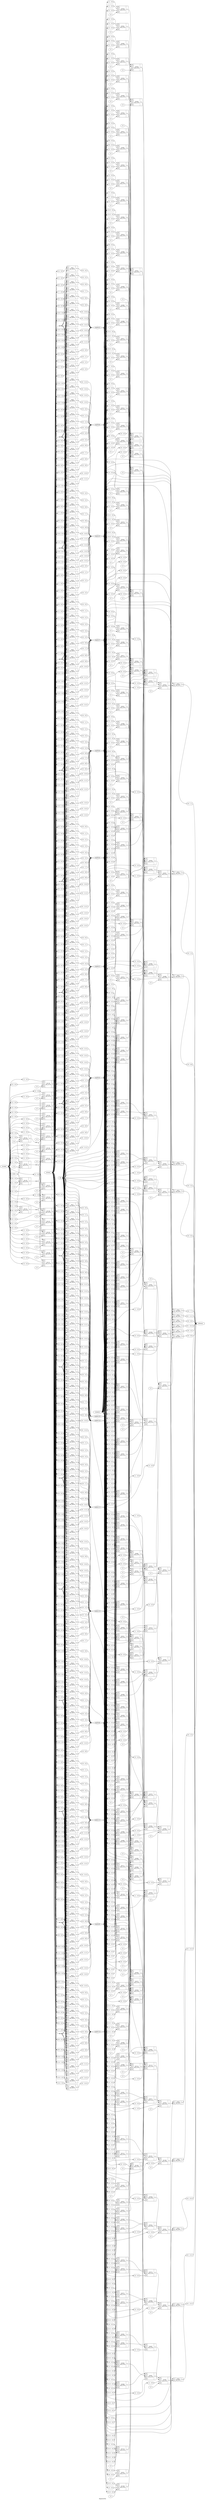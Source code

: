 digraph "RegisterFile" {
label="RegisterFile";
rankdir="LR";
remincross=true;
n230 [ shape=octagon, label="clk", color="black", fontcolor="black" ];
n231 [ shape=octagon, label="rdAddrA", color="black", fontcolor="black" ];
n232 [ shape=octagon, label="rdDataA", color="black", fontcolor="black" ];
n233 [ shape=diamond, label="regfile[0]", color="black", fontcolor="black" ];
n234 [ shape=diamond, label="regfile[10]", color="black", fontcolor="black" ];
n235 [ shape=diamond, label="regfile[11]", color="black", fontcolor="black" ];
n236 [ shape=diamond, label="regfile[12]", color="black", fontcolor="black" ];
n237 [ shape=diamond, label="regfile[13]", color="black", fontcolor="black" ];
n238 [ shape=diamond, label="regfile[14]", color="black", fontcolor="black" ];
n239 [ shape=diamond, label="regfile[15]", color="black", fontcolor="black" ];
n240 [ shape=diamond, label="regfile[1]", color="black", fontcolor="black" ];
n241 [ shape=diamond, label="regfile[2]", color="black", fontcolor="black" ];
n242 [ shape=diamond, label="regfile[3]", color="black", fontcolor="black" ];
n243 [ shape=diamond, label="regfile[4]", color="black", fontcolor="black" ];
n244 [ shape=diamond, label="regfile[5]", color="black", fontcolor="black" ];
n245 [ shape=diamond, label="regfile[6]", color="black", fontcolor="black" ];
n246 [ shape=diamond, label="regfile[7]", color="black", fontcolor="black" ];
n247 [ shape=diamond, label="regfile[8]", color="black", fontcolor="black" ];
n248 [ shape=diamond, label="regfile[9]", color="black", fontcolor="black" ];
n249 [ shape=octagon, label="wrAddr", color="black", fontcolor="black" ];
n250 [ shape=octagon, label="wrData", color="black", fontcolor="black" ];
n251 [ shape=octagon, label="wrEn", color="black", fontcolor="black" ];
v1 [ label="1'0" ];
c257 [ shape=record, label="{{<p252> I0|<p253> I1|<p254> I2|<p255> I3}|$2911\nSB_LUT4|{<p256> O}}" ];
x0 [ shape=record, style=rounded, label="<s0> 1:1 - 0:0 " ];
x0:e -> c257:p254:w [arrowhead=odiamond, arrowtail=odiamond, dir=both, color="black", label=""];
c258 [ shape=record, label="{{<p252> I0|<p253> I1|<p254> I2|<p255> I3}|$2912\nSB_LUT4|{<p256> O}}" ];
x2 [ shape=record, style=rounded, label="<s0> 3:3 - 0:0 " ];
x2:e -> c258:p255:w [arrowhead=odiamond, arrowtail=odiamond, dir=both, color="black", label=""];
v4 [ label="1'0" ];
c259 [ shape=record, label="{{<p252> I0|<p253> I1|<p254> I2|<p255> I3}|$2913\nSB_LUT4|{<p256> O}}" ];
x3 [ shape=record, style=rounded, label="<s0> 0:0 - 0:0 " ];
x3:e -> c259:p254:w [arrowhead=odiamond, arrowtail=odiamond, dir=both, color="black", label=""];
v8 [ label="1'0" ];
c260 [ shape=record, label="{{<p252> I0|<p253> I1|<p254> I2|<p255> I3}|$2914\nSB_LUT4|{<p256> O}}" ];
x5 [ shape=record, style=rounded, label="<s0> 0:0 - 0:0 " ];
x5:e -> c260:p252:w [arrowhead=odiamond, arrowtail=odiamond, dir=both, color="black", label=""];
x6 [ shape=record, style=rounded, label="<s0> 0:0 - 0:0 " ];
x6:e -> c260:p253:w [arrowhead=odiamond, arrowtail=odiamond, dir=both, color="black", label=""];
x7 [ shape=record, style=rounded, label="<s0> 2:2 - 0:0 " ];
x7:e -> c260:p254:w [arrowhead=odiamond, arrowtail=odiamond, dir=both, color="black", label=""];
v12 [ label="1'0" ];
c261 [ shape=record, label="{{<p252> I0|<p253> I1|<p254> I2|<p255> I3}|$2915\nSB_LUT4|{<p256> O}}" ];
x9 [ shape=record, style=rounded, label="<s0> 0:0 - 0:0 " ];
x9:e -> c261:p252:w [arrowhead=odiamond, arrowtail=odiamond, dir=both, color="black", label=""];
x10 [ shape=record, style=rounded, label="<s0> 0:0 - 0:0 " ];
x10:e -> c261:p253:w [arrowhead=odiamond, arrowtail=odiamond, dir=both, color="black", label=""];
x11 [ shape=record, style=rounded, label="<s0> 2:2 - 0:0 " ];
x11:e -> c261:p254:w [arrowhead=odiamond, arrowtail=odiamond, dir=both, color="black", label=""];
c262 [ shape=record, label="{{<p252> I0|<p253> I1|<p254> I2|<p255> I3}|$2916\nSB_LUT4|{<p256> O}}" ];
x13 [ shape=record, style=rounded, label="<s0> 0:0 - 0:0 " ];
x13:e -> c262:p252:w [arrowhead=odiamond, arrowtail=odiamond, dir=both, color="black", label=""];
x14 [ shape=record, style=rounded, label="<s0> 0:0 - 0:0 " ];
x14:e -> c262:p253:w [arrowhead=odiamond, arrowtail=odiamond, dir=both, color="black", label=""];
x15 [ shape=record, style=rounded, label="<s0> 0:0 - 0:0 " ];
x15:e -> c262:p254:w [arrowhead=odiamond, arrowtail=odiamond, dir=both, color="black", label=""];
x16 [ shape=record, style=rounded, label="<s0> 2:2 - 0:0 " ];
x16:e -> c262:p255:w [arrowhead=odiamond, arrowtail=odiamond, dir=both, color="black", label=""];
c263 [ shape=record, label="{{<p252> I0|<p253> I1|<p254> I2|<p255> I3}|$2917\nSB_LUT4|{<p256> O}}" ];
x17 [ shape=record, style=rounded, label="<s0> 0:0 - 0:0 " ];
x17:e -> c263:p252:w [arrowhead=odiamond, arrowtail=odiamond, dir=both, color="black", label=""];
x18 [ shape=record, style=rounded, label="<s0> 0:0 - 0:0 " ];
x18:e -> c263:p253:w [arrowhead=odiamond, arrowtail=odiamond, dir=both, color="black", label=""];
x19 [ shape=record, style=rounded, label="<s0> 2:2 - 0:0 " ];
x19:e -> c263:p254:w [arrowhead=odiamond, arrowtail=odiamond, dir=both, color="black", label=""];
x20 [ shape=record, style=rounded, label="<s0> 0:0 - 0:0 " ];
x20:e -> c263:p255:w [arrowhead=odiamond, arrowtail=odiamond, dir=both, color="black", label=""];
c264 [ shape=record, label="{{<p252> I0|<p253> I1|<p254> I2|<p255> I3}|$2918\nSB_LUT4|{<p256> O}}" ];
x21 [ shape=record, style=rounded, label="<s0> 3:3 - 0:0 " ];
x21:e -> c264:p255:w [arrowhead=odiamond, arrowtail=odiamond, dir=both, color="black", label=""];
v23 [ label="1'0" ];
c265 [ shape=record, label="{{<p252> I0|<p253> I1|<p254> I2|<p255> I3}|$2919\nSB_LUT4|{<p256> O}}" ];
x22 [ shape=record, style=rounded, label="<s0> 0:0 - 0:0 " ];
x22:e -> c265:p254:w [arrowhead=odiamond, arrowtail=odiamond, dir=both, color="black", label=""];
v27 [ label="1'0" ];
c266 [ shape=record, label="{{<p252> I0|<p253> I1|<p254> I2|<p255> I3}|$2920\nSB_LUT4|{<p256> O}}" ];
x24 [ shape=record, style=rounded, label="<s0> 0:0 - 0:0 " ];
x24:e -> c266:p252:w [arrowhead=odiamond, arrowtail=odiamond, dir=both, color="black", label=""];
x25 [ shape=record, style=rounded, label="<s0> 0:0 - 0:0 " ];
x25:e -> c266:p253:w [arrowhead=odiamond, arrowtail=odiamond, dir=both, color="black", label=""];
x26 [ shape=record, style=rounded, label="<s0> 2:2 - 0:0 " ];
x26:e -> c266:p254:w [arrowhead=odiamond, arrowtail=odiamond, dir=both, color="black", label=""];
v31 [ label="1'0" ];
c267 [ shape=record, label="{{<p252> I0|<p253> I1|<p254> I2|<p255> I3}|$2921\nSB_LUT4|{<p256> O}}" ];
x28 [ shape=record, style=rounded, label="<s0> 0:0 - 0:0 " ];
x28:e -> c267:p252:w [arrowhead=odiamond, arrowtail=odiamond, dir=both, color="black", label=""];
x29 [ shape=record, style=rounded, label="<s0> 0:0 - 0:0 " ];
x29:e -> c267:p253:w [arrowhead=odiamond, arrowtail=odiamond, dir=both, color="black", label=""];
x30 [ shape=record, style=rounded, label="<s0> 2:2 - 0:0 " ];
x30:e -> c267:p254:w [arrowhead=odiamond, arrowtail=odiamond, dir=both, color="black", label=""];
c268 [ shape=record, label="{{<p252> I0|<p253> I1|<p254> I2|<p255> I3}|$2922\nSB_LUT4|{<p256> O}}" ];
x32 [ shape=record, style=rounded, label="<s0> 0:0 - 0:0 " ];
x32:e -> c268:p252:w [arrowhead=odiamond, arrowtail=odiamond, dir=both, color="black", label=""];
x33 [ shape=record, style=rounded, label="<s0> 0:0 - 0:0 " ];
x33:e -> c268:p253:w [arrowhead=odiamond, arrowtail=odiamond, dir=both, color="black", label=""];
x34 [ shape=record, style=rounded, label="<s0> 0:0 - 0:0 " ];
x34:e -> c268:p254:w [arrowhead=odiamond, arrowtail=odiamond, dir=both, color="black", label=""];
x35 [ shape=record, style=rounded, label="<s0> 2:2 - 0:0 " ];
x35:e -> c268:p255:w [arrowhead=odiamond, arrowtail=odiamond, dir=both, color="black", label=""];
c269 [ shape=record, label="{{<p252> I0|<p253> I1|<p254> I2|<p255> I3}|$2923\nSB_LUT4|{<p256> O}}" ];
x36 [ shape=record, style=rounded, label="<s0> 0:0 - 0:0 " ];
x36:e -> c269:p252:w [arrowhead=odiamond, arrowtail=odiamond, dir=both, color="black", label=""];
x37 [ shape=record, style=rounded, label="<s0> 0:0 - 0:0 " ];
x37:e -> c269:p253:w [arrowhead=odiamond, arrowtail=odiamond, dir=both, color="black", label=""];
x38 [ shape=record, style=rounded, label="<s0> 2:2 - 0:0 " ];
x38:e -> c269:p254:w [arrowhead=odiamond, arrowtail=odiamond, dir=both, color="black", label=""];
x39 [ shape=record, style=rounded, label="<s0> 0:0 - 0:0 " ];
x39:e -> c269:p255:w [arrowhead=odiamond, arrowtail=odiamond, dir=both, color="black", label=""];
v41 [ label="1'0" ];
c270 [ shape=record, label="{{<p252> I0|<p253> I1|<p254> I2|<p255> I3}|$2924\nSB_LUT4|{<p256> O}}" ];
x40 [ shape=record, style=rounded, label="<s0> 1:1 - 0:0 " ];
x40:e -> c270:p254:w [arrowhead=odiamond, arrowtail=odiamond, dir=both, color="black", label=""];
c271 [ shape=record, label="{{<p252> I0|<p253> I1|<p254> I2|<p255> I3}|$2925\nSB_LUT4|{<p256> O}}" ];
x42 [ shape=record, style=rounded, label="<s0> 3:3 - 0:0 " ];
x42:e -> c271:p255:w [arrowhead=odiamond, arrowtail=odiamond, dir=both, color="black", label=""];
v44 [ label="1'0" ];
c272 [ shape=record, label="{{<p252> I0|<p253> I1|<p254> I2|<p255> I3}|$2926\nSB_LUT4|{<p256> O}}" ];
x43 [ shape=record, style=rounded, label="<s0> 0:0 - 0:0 " ];
x43:e -> c272:p254:w [arrowhead=odiamond, arrowtail=odiamond, dir=both, color="black", label=""];
v48 [ label="1'0" ];
c273 [ shape=record, label="{{<p252> I0|<p253> I1|<p254> I2|<p255> I3}|$2927\nSB_LUT4|{<p256> O}}" ];
x45 [ shape=record, style=rounded, label="<s0> 1:1 - 0:0 " ];
x45:e -> c273:p252:w [arrowhead=odiamond, arrowtail=odiamond, dir=both, color="black", label=""];
x46 [ shape=record, style=rounded, label="<s0> 1:1 - 0:0 " ];
x46:e -> c273:p253:w [arrowhead=odiamond, arrowtail=odiamond, dir=both, color="black", label=""];
x47 [ shape=record, style=rounded, label="<s0> 2:2 - 0:0 " ];
x47:e -> c273:p254:w [arrowhead=odiamond, arrowtail=odiamond, dir=both, color="black", label=""];
v52 [ label="1'0" ];
c274 [ shape=record, label="{{<p252> I0|<p253> I1|<p254> I2|<p255> I3}|$2928\nSB_LUT4|{<p256> O}}" ];
x49 [ shape=record, style=rounded, label="<s0> 1:1 - 0:0 " ];
x49:e -> c274:p252:w [arrowhead=odiamond, arrowtail=odiamond, dir=both, color="black", label=""];
x50 [ shape=record, style=rounded, label="<s0> 1:1 - 0:0 " ];
x50:e -> c274:p253:w [arrowhead=odiamond, arrowtail=odiamond, dir=both, color="black", label=""];
x51 [ shape=record, style=rounded, label="<s0> 2:2 - 0:0 " ];
x51:e -> c274:p254:w [arrowhead=odiamond, arrowtail=odiamond, dir=both, color="black", label=""];
c275 [ shape=record, label="{{<p252> I0|<p253> I1|<p254> I2|<p255> I3}|$2929\nSB_LUT4|{<p256> O}}" ];
x53 [ shape=record, style=rounded, label="<s0> 1:1 - 0:0 " ];
x53:e -> c275:p252:w [arrowhead=odiamond, arrowtail=odiamond, dir=both, color="black", label=""];
x54 [ shape=record, style=rounded, label="<s0> 1:1 - 0:0 " ];
x54:e -> c275:p253:w [arrowhead=odiamond, arrowtail=odiamond, dir=both, color="black", label=""];
x55 [ shape=record, style=rounded, label="<s0> 0:0 - 0:0 " ];
x55:e -> c275:p254:w [arrowhead=odiamond, arrowtail=odiamond, dir=both, color="black", label=""];
x56 [ shape=record, style=rounded, label="<s0> 2:2 - 0:0 " ];
x56:e -> c275:p255:w [arrowhead=odiamond, arrowtail=odiamond, dir=both, color="black", label=""];
c276 [ shape=record, label="{{<p252> I0|<p253> I1|<p254> I2|<p255> I3}|$2930\nSB_LUT4|{<p256> O}}" ];
x57 [ shape=record, style=rounded, label="<s0> 1:1 - 0:0 " ];
x57:e -> c276:p252:w [arrowhead=odiamond, arrowtail=odiamond, dir=both, color="black", label=""];
x58 [ shape=record, style=rounded, label="<s0> 1:1 - 0:0 " ];
x58:e -> c276:p253:w [arrowhead=odiamond, arrowtail=odiamond, dir=both, color="black", label=""];
x59 [ shape=record, style=rounded, label="<s0> 2:2 - 0:0 " ];
x59:e -> c276:p254:w [arrowhead=odiamond, arrowtail=odiamond, dir=both, color="black", label=""];
x60 [ shape=record, style=rounded, label="<s0> 0:0 - 0:0 " ];
x60:e -> c276:p255:w [arrowhead=odiamond, arrowtail=odiamond, dir=both, color="black", label=""];
c277 [ shape=record, label="{{<p252> I0|<p253> I1|<p254> I2|<p255> I3}|$2931\nSB_LUT4|{<p256> O}}" ];
x61 [ shape=record, style=rounded, label="<s0> 3:3 - 0:0 " ];
x61:e -> c277:p255:w [arrowhead=odiamond, arrowtail=odiamond, dir=both, color="black", label=""];
v63 [ label="1'0" ];
c278 [ shape=record, label="{{<p252> I0|<p253> I1|<p254> I2|<p255> I3}|$2932\nSB_LUT4|{<p256> O}}" ];
x62 [ shape=record, style=rounded, label="<s0> 0:0 - 0:0 " ];
x62:e -> c278:p254:w [arrowhead=odiamond, arrowtail=odiamond, dir=both, color="black", label=""];
v67 [ label="1'0" ];
c279 [ shape=record, label="{{<p252> I0|<p253> I1|<p254> I2|<p255> I3}|$2933\nSB_LUT4|{<p256> O}}" ];
x64 [ shape=record, style=rounded, label="<s0> 1:1 - 0:0 " ];
x64:e -> c279:p252:w [arrowhead=odiamond, arrowtail=odiamond, dir=both, color="black", label=""];
x65 [ shape=record, style=rounded, label="<s0> 1:1 - 0:0 " ];
x65:e -> c279:p253:w [arrowhead=odiamond, arrowtail=odiamond, dir=both, color="black", label=""];
x66 [ shape=record, style=rounded, label="<s0> 2:2 - 0:0 " ];
x66:e -> c279:p254:w [arrowhead=odiamond, arrowtail=odiamond, dir=both, color="black", label=""];
v71 [ label="1'0" ];
c280 [ shape=record, label="{{<p252> I0|<p253> I1|<p254> I2|<p255> I3}|$2934\nSB_LUT4|{<p256> O}}" ];
x68 [ shape=record, style=rounded, label="<s0> 1:1 - 0:0 " ];
x68:e -> c280:p252:w [arrowhead=odiamond, arrowtail=odiamond, dir=both, color="black", label=""];
x69 [ shape=record, style=rounded, label="<s0> 1:1 - 0:0 " ];
x69:e -> c280:p253:w [arrowhead=odiamond, arrowtail=odiamond, dir=both, color="black", label=""];
x70 [ shape=record, style=rounded, label="<s0> 2:2 - 0:0 " ];
x70:e -> c280:p254:w [arrowhead=odiamond, arrowtail=odiamond, dir=both, color="black", label=""];
c281 [ shape=record, label="{{<p252> I0|<p253> I1|<p254> I2|<p255> I3}|$2935\nSB_LUT4|{<p256> O}}" ];
x72 [ shape=record, style=rounded, label="<s0> 1:1 - 0:0 " ];
x72:e -> c281:p252:w [arrowhead=odiamond, arrowtail=odiamond, dir=both, color="black", label=""];
x73 [ shape=record, style=rounded, label="<s0> 1:1 - 0:0 " ];
x73:e -> c281:p253:w [arrowhead=odiamond, arrowtail=odiamond, dir=both, color="black", label=""];
x74 [ shape=record, style=rounded, label="<s0> 0:0 - 0:0 " ];
x74:e -> c281:p254:w [arrowhead=odiamond, arrowtail=odiamond, dir=both, color="black", label=""];
x75 [ shape=record, style=rounded, label="<s0> 2:2 - 0:0 " ];
x75:e -> c281:p255:w [arrowhead=odiamond, arrowtail=odiamond, dir=both, color="black", label=""];
c282 [ shape=record, label="{{<p252> I0|<p253> I1|<p254> I2|<p255> I3}|$2936\nSB_LUT4|{<p256> O}}" ];
x76 [ shape=record, style=rounded, label="<s0> 1:1 - 0:0 " ];
x76:e -> c282:p252:w [arrowhead=odiamond, arrowtail=odiamond, dir=both, color="black", label=""];
x77 [ shape=record, style=rounded, label="<s0> 1:1 - 0:0 " ];
x77:e -> c282:p253:w [arrowhead=odiamond, arrowtail=odiamond, dir=both, color="black", label=""];
x78 [ shape=record, style=rounded, label="<s0> 2:2 - 0:0 " ];
x78:e -> c282:p254:w [arrowhead=odiamond, arrowtail=odiamond, dir=both, color="black", label=""];
x79 [ shape=record, style=rounded, label="<s0> 0:0 - 0:0 " ];
x79:e -> c282:p255:w [arrowhead=odiamond, arrowtail=odiamond, dir=both, color="black", label=""];
v81 [ label="1'0" ];
c283 [ shape=record, label="{{<p252> I0|<p253> I1|<p254> I2|<p255> I3}|$2937\nSB_LUT4|{<p256> O}}" ];
x80 [ shape=record, style=rounded, label="<s0> 1:1 - 0:0 " ];
x80:e -> c283:p254:w [arrowhead=odiamond, arrowtail=odiamond, dir=both, color="black", label=""];
c284 [ shape=record, label="{{<p252> I0|<p253> I1|<p254> I2|<p255> I3}|$2938\nSB_LUT4|{<p256> O}}" ];
x82 [ shape=record, style=rounded, label="<s0> 3:3 - 0:0 " ];
x82:e -> c284:p255:w [arrowhead=odiamond, arrowtail=odiamond, dir=both, color="black", label=""];
v84 [ label="1'0" ];
c285 [ shape=record, label="{{<p252> I0|<p253> I1|<p254> I2|<p255> I3}|$2939\nSB_LUT4|{<p256> O}}" ];
x83 [ shape=record, style=rounded, label="<s0> 0:0 - 0:0 " ];
x83:e -> c285:p254:w [arrowhead=odiamond, arrowtail=odiamond, dir=both, color="black", label=""];
v88 [ label="1'0" ];
c286 [ shape=record, label="{{<p252> I0|<p253> I1|<p254> I2|<p255> I3}|$2940\nSB_LUT4|{<p256> O}}" ];
x85 [ shape=record, style=rounded, label="<s0> 2:2 - 0:0 " ];
x85:e -> c286:p252:w [arrowhead=odiamond, arrowtail=odiamond, dir=both, color="black", label=""];
x86 [ shape=record, style=rounded, label="<s0> 2:2 - 0:0 " ];
x86:e -> c286:p253:w [arrowhead=odiamond, arrowtail=odiamond, dir=both, color="black", label=""];
x87 [ shape=record, style=rounded, label="<s0> 2:2 - 0:0 " ];
x87:e -> c286:p254:w [arrowhead=odiamond, arrowtail=odiamond, dir=both, color="black", label=""];
v92 [ label="1'0" ];
c287 [ shape=record, label="{{<p252> I0|<p253> I1|<p254> I2|<p255> I3}|$2941\nSB_LUT4|{<p256> O}}" ];
x89 [ shape=record, style=rounded, label="<s0> 2:2 - 0:0 " ];
x89:e -> c287:p252:w [arrowhead=odiamond, arrowtail=odiamond, dir=both, color="black", label=""];
x90 [ shape=record, style=rounded, label="<s0> 2:2 - 0:0 " ];
x90:e -> c287:p253:w [arrowhead=odiamond, arrowtail=odiamond, dir=both, color="black", label=""];
x91 [ shape=record, style=rounded, label="<s0> 2:2 - 0:0 " ];
x91:e -> c287:p254:w [arrowhead=odiamond, arrowtail=odiamond, dir=both, color="black", label=""];
c288 [ shape=record, label="{{<p252> I0|<p253> I1|<p254> I2|<p255> I3}|$2942\nSB_LUT4|{<p256> O}}" ];
x93 [ shape=record, style=rounded, label="<s0> 2:2 - 0:0 " ];
x93:e -> c288:p252:w [arrowhead=odiamond, arrowtail=odiamond, dir=both, color="black", label=""];
x94 [ shape=record, style=rounded, label="<s0> 2:2 - 0:0 " ];
x94:e -> c288:p253:w [arrowhead=odiamond, arrowtail=odiamond, dir=both, color="black", label=""];
x95 [ shape=record, style=rounded, label="<s0> 0:0 - 0:0 " ];
x95:e -> c288:p254:w [arrowhead=odiamond, arrowtail=odiamond, dir=both, color="black", label=""];
x96 [ shape=record, style=rounded, label="<s0> 2:2 - 0:0 " ];
x96:e -> c288:p255:w [arrowhead=odiamond, arrowtail=odiamond, dir=both, color="black", label=""];
c289 [ shape=record, label="{{<p252> I0|<p253> I1|<p254> I2|<p255> I3}|$2943\nSB_LUT4|{<p256> O}}" ];
x97 [ shape=record, style=rounded, label="<s0> 2:2 - 0:0 " ];
x97:e -> c289:p252:w [arrowhead=odiamond, arrowtail=odiamond, dir=both, color="black", label=""];
x98 [ shape=record, style=rounded, label="<s0> 2:2 - 0:0 " ];
x98:e -> c289:p253:w [arrowhead=odiamond, arrowtail=odiamond, dir=both, color="black", label=""];
x99 [ shape=record, style=rounded, label="<s0> 2:2 - 0:0 " ];
x99:e -> c289:p254:w [arrowhead=odiamond, arrowtail=odiamond, dir=both, color="black", label=""];
x100 [ shape=record, style=rounded, label="<s0> 0:0 - 0:0 " ];
x100:e -> c289:p255:w [arrowhead=odiamond, arrowtail=odiamond, dir=both, color="black", label=""];
c290 [ shape=record, label="{{<p252> I0|<p253> I1|<p254> I2|<p255> I3}|$2944\nSB_LUT4|{<p256> O}}" ];
x101 [ shape=record, style=rounded, label="<s0> 3:3 - 0:0 " ];
x101:e -> c290:p255:w [arrowhead=odiamond, arrowtail=odiamond, dir=both, color="black", label=""];
v103 [ label="1'0" ];
c291 [ shape=record, label="{{<p252> I0|<p253> I1|<p254> I2|<p255> I3}|$2945\nSB_LUT4|{<p256> O}}" ];
x102 [ shape=record, style=rounded, label="<s0> 0:0 - 0:0 " ];
x102:e -> c291:p254:w [arrowhead=odiamond, arrowtail=odiamond, dir=both, color="black", label=""];
v107 [ label="1'0" ];
c292 [ shape=record, label="{{<p252> I0|<p253> I1|<p254> I2|<p255> I3}|$2946\nSB_LUT4|{<p256> O}}" ];
x104 [ shape=record, style=rounded, label="<s0> 2:2 - 0:0 " ];
x104:e -> c292:p252:w [arrowhead=odiamond, arrowtail=odiamond, dir=both, color="black", label=""];
x105 [ shape=record, style=rounded, label="<s0> 2:2 - 0:0 " ];
x105:e -> c292:p253:w [arrowhead=odiamond, arrowtail=odiamond, dir=both, color="black", label=""];
x106 [ shape=record, style=rounded, label="<s0> 2:2 - 0:0 " ];
x106:e -> c292:p254:w [arrowhead=odiamond, arrowtail=odiamond, dir=both, color="black", label=""];
v111 [ label="1'0" ];
c293 [ shape=record, label="{{<p252> I0|<p253> I1|<p254> I2|<p255> I3}|$2947\nSB_LUT4|{<p256> O}}" ];
x108 [ shape=record, style=rounded, label="<s0> 2:2 - 0:0 " ];
x108:e -> c293:p252:w [arrowhead=odiamond, arrowtail=odiamond, dir=both, color="black", label=""];
x109 [ shape=record, style=rounded, label="<s0> 2:2 - 0:0 " ];
x109:e -> c293:p253:w [arrowhead=odiamond, arrowtail=odiamond, dir=both, color="black", label=""];
x110 [ shape=record, style=rounded, label="<s0> 2:2 - 0:0 " ];
x110:e -> c293:p254:w [arrowhead=odiamond, arrowtail=odiamond, dir=both, color="black", label=""];
c294 [ shape=record, label="{{<p252> I0|<p253> I1|<p254> I2|<p255> I3}|$2948\nSB_LUT4|{<p256> O}}" ];
x112 [ shape=record, style=rounded, label="<s0> 2:2 - 0:0 " ];
x112:e -> c294:p252:w [arrowhead=odiamond, arrowtail=odiamond, dir=both, color="black", label=""];
x113 [ shape=record, style=rounded, label="<s0> 2:2 - 0:0 " ];
x113:e -> c294:p253:w [arrowhead=odiamond, arrowtail=odiamond, dir=both, color="black", label=""];
x114 [ shape=record, style=rounded, label="<s0> 0:0 - 0:0 " ];
x114:e -> c294:p254:w [arrowhead=odiamond, arrowtail=odiamond, dir=both, color="black", label=""];
x115 [ shape=record, style=rounded, label="<s0> 2:2 - 0:0 " ];
x115:e -> c294:p255:w [arrowhead=odiamond, arrowtail=odiamond, dir=both, color="black", label=""];
c295 [ shape=record, label="{{<p252> I0|<p253> I1|<p254> I2|<p255> I3}|$2949\nSB_LUT4|{<p256> O}}" ];
x116 [ shape=record, style=rounded, label="<s0> 2:2 - 0:0 " ];
x116:e -> c295:p252:w [arrowhead=odiamond, arrowtail=odiamond, dir=both, color="black", label=""];
x117 [ shape=record, style=rounded, label="<s0> 2:2 - 0:0 " ];
x117:e -> c295:p253:w [arrowhead=odiamond, arrowtail=odiamond, dir=both, color="black", label=""];
x118 [ shape=record, style=rounded, label="<s0> 2:2 - 0:0 " ];
x118:e -> c295:p254:w [arrowhead=odiamond, arrowtail=odiamond, dir=both, color="black", label=""];
x119 [ shape=record, style=rounded, label="<s0> 0:0 - 0:0 " ];
x119:e -> c295:p255:w [arrowhead=odiamond, arrowtail=odiamond, dir=both, color="black", label=""];
v121 [ label="1'0" ];
c296 [ shape=record, label="{{<p252> I0|<p253> I1|<p254> I2|<p255> I3}|$2950\nSB_LUT4|{<p256> O}}" ];
x120 [ shape=record, style=rounded, label="<s0> 1:1 - 0:0 " ];
x120:e -> c296:p254:w [arrowhead=odiamond, arrowtail=odiamond, dir=both, color="black", label=""];
c297 [ shape=record, label="{{<p252> I0|<p253> I1|<p254> I2|<p255> I3}|$2951\nSB_LUT4|{<p256> O}}" ];
x122 [ shape=record, style=rounded, label="<s0> 3:3 - 0:0 " ];
x122:e -> c297:p255:w [arrowhead=odiamond, arrowtail=odiamond, dir=both, color="black", label=""];
v124 [ label="1'0" ];
c298 [ shape=record, label="{{<p252> I0|<p253> I1|<p254> I2|<p255> I3}|$2952\nSB_LUT4|{<p256> O}}" ];
x123 [ shape=record, style=rounded, label="<s0> 0:0 - 0:0 " ];
x123:e -> c298:p254:w [arrowhead=odiamond, arrowtail=odiamond, dir=both, color="black", label=""];
v128 [ label="1'0" ];
c299 [ shape=record, label="{{<p252> I0|<p253> I1|<p254> I2|<p255> I3}|$2953\nSB_LUT4|{<p256> O}}" ];
x125 [ shape=record, style=rounded, label="<s0> 3:3 - 0:0 " ];
x125:e -> c299:p252:w [arrowhead=odiamond, arrowtail=odiamond, dir=both, color="black", label=""];
x126 [ shape=record, style=rounded, label="<s0> 3:3 - 0:0 " ];
x126:e -> c299:p253:w [arrowhead=odiamond, arrowtail=odiamond, dir=both, color="black", label=""];
x127 [ shape=record, style=rounded, label="<s0> 2:2 - 0:0 " ];
x127:e -> c299:p254:w [arrowhead=odiamond, arrowtail=odiamond, dir=both, color="black", label=""];
v132 [ label="1'0" ];
c300 [ shape=record, label="{{<p252> I0|<p253> I1|<p254> I2|<p255> I3}|$2954\nSB_LUT4|{<p256> O}}" ];
x129 [ shape=record, style=rounded, label="<s0> 3:3 - 0:0 " ];
x129:e -> c300:p252:w [arrowhead=odiamond, arrowtail=odiamond, dir=both, color="black", label=""];
x130 [ shape=record, style=rounded, label="<s0> 3:3 - 0:0 " ];
x130:e -> c300:p253:w [arrowhead=odiamond, arrowtail=odiamond, dir=both, color="black", label=""];
x131 [ shape=record, style=rounded, label="<s0> 2:2 - 0:0 " ];
x131:e -> c300:p254:w [arrowhead=odiamond, arrowtail=odiamond, dir=both, color="black", label=""];
c301 [ shape=record, label="{{<p252> I0|<p253> I1|<p254> I2|<p255> I3}|$2955\nSB_LUT4|{<p256> O}}" ];
x133 [ shape=record, style=rounded, label="<s0> 3:3 - 0:0 " ];
x133:e -> c301:p252:w [arrowhead=odiamond, arrowtail=odiamond, dir=both, color="black", label=""];
x134 [ shape=record, style=rounded, label="<s0> 3:3 - 0:0 " ];
x134:e -> c301:p253:w [arrowhead=odiamond, arrowtail=odiamond, dir=both, color="black", label=""];
x135 [ shape=record, style=rounded, label="<s0> 0:0 - 0:0 " ];
x135:e -> c301:p254:w [arrowhead=odiamond, arrowtail=odiamond, dir=both, color="black", label=""];
x136 [ shape=record, style=rounded, label="<s0> 2:2 - 0:0 " ];
x136:e -> c301:p255:w [arrowhead=odiamond, arrowtail=odiamond, dir=both, color="black", label=""];
c302 [ shape=record, label="{{<p252> I0|<p253> I1|<p254> I2|<p255> I3}|$2956\nSB_LUT4|{<p256> O}}" ];
x137 [ shape=record, style=rounded, label="<s0> 3:3 - 0:0 " ];
x137:e -> c302:p252:w [arrowhead=odiamond, arrowtail=odiamond, dir=both, color="black", label=""];
x138 [ shape=record, style=rounded, label="<s0> 3:3 - 0:0 " ];
x138:e -> c302:p253:w [arrowhead=odiamond, arrowtail=odiamond, dir=both, color="black", label=""];
x139 [ shape=record, style=rounded, label="<s0> 2:2 - 0:0 " ];
x139:e -> c302:p254:w [arrowhead=odiamond, arrowtail=odiamond, dir=both, color="black", label=""];
x140 [ shape=record, style=rounded, label="<s0> 0:0 - 0:0 " ];
x140:e -> c302:p255:w [arrowhead=odiamond, arrowtail=odiamond, dir=both, color="black", label=""];
c303 [ shape=record, label="{{<p252> I0|<p253> I1|<p254> I2|<p255> I3}|$2957\nSB_LUT4|{<p256> O}}" ];
x141 [ shape=record, style=rounded, label="<s0> 3:3 - 0:0 " ];
x141:e -> c303:p255:w [arrowhead=odiamond, arrowtail=odiamond, dir=both, color="black", label=""];
v143 [ label="1'0" ];
c304 [ shape=record, label="{{<p252> I0|<p253> I1|<p254> I2|<p255> I3}|$2958\nSB_LUT4|{<p256> O}}" ];
x142 [ shape=record, style=rounded, label="<s0> 0:0 - 0:0 " ];
x142:e -> c304:p254:w [arrowhead=odiamond, arrowtail=odiamond, dir=both, color="black", label=""];
v147 [ label="1'0" ];
c305 [ shape=record, label="{{<p252> I0|<p253> I1|<p254> I2|<p255> I3}|$2959\nSB_LUT4|{<p256> O}}" ];
x144 [ shape=record, style=rounded, label="<s0> 3:3 - 0:0 " ];
x144:e -> c305:p252:w [arrowhead=odiamond, arrowtail=odiamond, dir=both, color="black", label=""];
x145 [ shape=record, style=rounded, label="<s0> 3:3 - 0:0 " ];
x145:e -> c305:p253:w [arrowhead=odiamond, arrowtail=odiamond, dir=both, color="black", label=""];
x146 [ shape=record, style=rounded, label="<s0> 2:2 - 0:0 " ];
x146:e -> c305:p254:w [arrowhead=odiamond, arrowtail=odiamond, dir=both, color="black", label=""];
v151 [ label="1'0" ];
c306 [ shape=record, label="{{<p252> I0|<p253> I1|<p254> I2|<p255> I3}|$2960\nSB_LUT4|{<p256> O}}" ];
x148 [ shape=record, style=rounded, label="<s0> 3:3 - 0:0 " ];
x148:e -> c306:p252:w [arrowhead=odiamond, arrowtail=odiamond, dir=both, color="black", label=""];
x149 [ shape=record, style=rounded, label="<s0> 3:3 - 0:0 " ];
x149:e -> c306:p253:w [arrowhead=odiamond, arrowtail=odiamond, dir=both, color="black", label=""];
x150 [ shape=record, style=rounded, label="<s0> 2:2 - 0:0 " ];
x150:e -> c306:p254:w [arrowhead=odiamond, arrowtail=odiamond, dir=both, color="black", label=""];
c307 [ shape=record, label="{{<p252> I0|<p253> I1|<p254> I2|<p255> I3}|$2961\nSB_LUT4|{<p256> O}}" ];
x152 [ shape=record, style=rounded, label="<s0> 3:3 - 0:0 " ];
x152:e -> c307:p252:w [arrowhead=odiamond, arrowtail=odiamond, dir=both, color="black", label=""];
x153 [ shape=record, style=rounded, label="<s0> 3:3 - 0:0 " ];
x153:e -> c307:p253:w [arrowhead=odiamond, arrowtail=odiamond, dir=both, color="black", label=""];
x154 [ shape=record, style=rounded, label="<s0> 0:0 - 0:0 " ];
x154:e -> c307:p254:w [arrowhead=odiamond, arrowtail=odiamond, dir=both, color="black", label=""];
x155 [ shape=record, style=rounded, label="<s0> 2:2 - 0:0 " ];
x155:e -> c307:p255:w [arrowhead=odiamond, arrowtail=odiamond, dir=both, color="black", label=""];
c308 [ shape=record, label="{{<p252> I0|<p253> I1|<p254> I2|<p255> I3}|$2962\nSB_LUT4|{<p256> O}}" ];
x156 [ shape=record, style=rounded, label="<s0> 3:3 - 0:0 " ];
x156:e -> c308:p252:w [arrowhead=odiamond, arrowtail=odiamond, dir=both, color="black", label=""];
x157 [ shape=record, style=rounded, label="<s0> 3:3 - 0:0 " ];
x157:e -> c308:p253:w [arrowhead=odiamond, arrowtail=odiamond, dir=both, color="black", label=""];
x158 [ shape=record, style=rounded, label="<s0> 2:2 - 0:0 " ];
x158:e -> c308:p254:w [arrowhead=odiamond, arrowtail=odiamond, dir=both, color="black", label=""];
x159 [ shape=record, style=rounded, label="<s0> 0:0 - 0:0 " ];
x159:e -> c308:p255:w [arrowhead=odiamond, arrowtail=odiamond, dir=both, color="black", label=""];
v161 [ label="1'0" ];
c309 [ shape=record, label="{{<p252> I0|<p253> I1|<p254> I2|<p255> I3}|$2963\nSB_LUT4|{<p256> O}}" ];
x160 [ shape=record, style=rounded, label="<s0> 1:1 - 0:0 " ];
x160:e -> c309:p254:w [arrowhead=odiamond, arrowtail=odiamond, dir=both, color="black", label=""];
c310 [ shape=record, label="{{<p252> I0|<p253> I1|<p254> I2|<p255> I3}|$2964\nSB_LUT4|{<p256> O}}" ];
x162 [ shape=record, style=rounded, label="<s0> 3:3 - 0:0 " ];
x162:e -> c310:p255:w [arrowhead=odiamond, arrowtail=odiamond, dir=both, color="black", label=""];
v164 [ label="1'0" ];
c311 [ shape=record, label="{{<p252> I0|<p253> I1|<p254> I2|<p255> I3}|$2965\nSB_LUT4|{<p256> O}}" ];
x163 [ shape=record, style=rounded, label="<s0> 0:0 - 0:0 " ];
x163:e -> c311:p254:w [arrowhead=odiamond, arrowtail=odiamond, dir=both, color="black", label=""];
v168 [ label="1'0" ];
c312 [ shape=record, label="{{<p252> I0|<p253> I1|<p254> I2|<p255> I3}|$2966\nSB_LUT4|{<p256> O}}" ];
x165 [ shape=record, style=rounded, label="<s0> 4:4 - 0:0 " ];
x165:e -> c312:p252:w [arrowhead=odiamond, arrowtail=odiamond, dir=both, color="black", label=""];
x166 [ shape=record, style=rounded, label="<s0> 4:4 - 0:0 " ];
x166:e -> c312:p253:w [arrowhead=odiamond, arrowtail=odiamond, dir=both, color="black", label=""];
x167 [ shape=record, style=rounded, label="<s0> 2:2 - 0:0 " ];
x167:e -> c312:p254:w [arrowhead=odiamond, arrowtail=odiamond, dir=both, color="black", label=""];
v172 [ label="1'0" ];
c313 [ shape=record, label="{{<p252> I0|<p253> I1|<p254> I2|<p255> I3}|$2967\nSB_LUT4|{<p256> O}}" ];
x169 [ shape=record, style=rounded, label="<s0> 4:4 - 0:0 " ];
x169:e -> c313:p252:w [arrowhead=odiamond, arrowtail=odiamond, dir=both, color="black", label=""];
x170 [ shape=record, style=rounded, label="<s0> 4:4 - 0:0 " ];
x170:e -> c313:p253:w [arrowhead=odiamond, arrowtail=odiamond, dir=both, color="black", label=""];
x171 [ shape=record, style=rounded, label="<s0> 2:2 - 0:0 " ];
x171:e -> c313:p254:w [arrowhead=odiamond, arrowtail=odiamond, dir=both, color="black", label=""];
c314 [ shape=record, label="{{<p252> I0|<p253> I1|<p254> I2|<p255> I3}|$2968\nSB_LUT4|{<p256> O}}" ];
x173 [ shape=record, style=rounded, label="<s0> 4:4 - 0:0 " ];
x173:e -> c314:p252:w [arrowhead=odiamond, arrowtail=odiamond, dir=both, color="black", label=""];
x174 [ shape=record, style=rounded, label="<s0> 4:4 - 0:0 " ];
x174:e -> c314:p253:w [arrowhead=odiamond, arrowtail=odiamond, dir=both, color="black", label=""];
x175 [ shape=record, style=rounded, label="<s0> 0:0 - 0:0 " ];
x175:e -> c314:p254:w [arrowhead=odiamond, arrowtail=odiamond, dir=both, color="black", label=""];
x176 [ shape=record, style=rounded, label="<s0> 2:2 - 0:0 " ];
x176:e -> c314:p255:w [arrowhead=odiamond, arrowtail=odiamond, dir=both, color="black", label=""];
c315 [ shape=record, label="{{<p252> I0|<p253> I1|<p254> I2|<p255> I3}|$2969\nSB_LUT4|{<p256> O}}" ];
x177 [ shape=record, style=rounded, label="<s0> 4:4 - 0:0 " ];
x177:e -> c315:p252:w [arrowhead=odiamond, arrowtail=odiamond, dir=both, color="black", label=""];
x178 [ shape=record, style=rounded, label="<s0> 4:4 - 0:0 " ];
x178:e -> c315:p253:w [arrowhead=odiamond, arrowtail=odiamond, dir=both, color="black", label=""];
x179 [ shape=record, style=rounded, label="<s0> 2:2 - 0:0 " ];
x179:e -> c315:p254:w [arrowhead=odiamond, arrowtail=odiamond, dir=both, color="black", label=""];
x180 [ shape=record, style=rounded, label="<s0> 0:0 - 0:0 " ];
x180:e -> c315:p255:w [arrowhead=odiamond, arrowtail=odiamond, dir=both, color="black", label=""];
c316 [ shape=record, label="{{<p252> I0|<p253> I1|<p254> I2|<p255> I3}|$2970\nSB_LUT4|{<p256> O}}" ];
x181 [ shape=record, style=rounded, label="<s0> 3:3 - 0:0 " ];
x181:e -> c316:p255:w [arrowhead=odiamond, arrowtail=odiamond, dir=both, color="black", label=""];
v183 [ label="1'0" ];
c317 [ shape=record, label="{{<p252> I0|<p253> I1|<p254> I2|<p255> I3}|$2971\nSB_LUT4|{<p256> O}}" ];
x182 [ shape=record, style=rounded, label="<s0> 0:0 - 0:0 " ];
x182:e -> c317:p254:w [arrowhead=odiamond, arrowtail=odiamond, dir=both, color="black", label=""];
v187 [ label="1'0" ];
c318 [ shape=record, label="{{<p252> I0|<p253> I1|<p254> I2|<p255> I3}|$2972\nSB_LUT4|{<p256> O}}" ];
x184 [ shape=record, style=rounded, label="<s0> 4:4 - 0:0 " ];
x184:e -> c318:p252:w [arrowhead=odiamond, arrowtail=odiamond, dir=both, color="black", label=""];
x185 [ shape=record, style=rounded, label="<s0> 4:4 - 0:0 " ];
x185:e -> c318:p253:w [arrowhead=odiamond, arrowtail=odiamond, dir=both, color="black", label=""];
x186 [ shape=record, style=rounded, label="<s0> 2:2 - 0:0 " ];
x186:e -> c318:p254:w [arrowhead=odiamond, arrowtail=odiamond, dir=both, color="black", label=""];
v191 [ label="1'0" ];
c319 [ shape=record, label="{{<p252> I0|<p253> I1|<p254> I2|<p255> I3}|$2973\nSB_LUT4|{<p256> O}}" ];
x188 [ shape=record, style=rounded, label="<s0> 4:4 - 0:0 " ];
x188:e -> c319:p252:w [arrowhead=odiamond, arrowtail=odiamond, dir=both, color="black", label=""];
x189 [ shape=record, style=rounded, label="<s0> 4:4 - 0:0 " ];
x189:e -> c319:p253:w [arrowhead=odiamond, arrowtail=odiamond, dir=both, color="black", label=""];
x190 [ shape=record, style=rounded, label="<s0> 2:2 - 0:0 " ];
x190:e -> c319:p254:w [arrowhead=odiamond, arrowtail=odiamond, dir=both, color="black", label=""];
c320 [ shape=record, label="{{<p252> I0|<p253> I1|<p254> I2|<p255> I3}|$2974\nSB_LUT4|{<p256> O}}" ];
x192 [ shape=record, style=rounded, label="<s0> 4:4 - 0:0 " ];
x192:e -> c320:p252:w [arrowhead=odiamond, arrowtail=odiamond, dir=both, color="black", label=""];
x193 [ shape=record, style=rounded, label="<s0> 4:4 - 0:0 " ];
x193:e -> c320:p253:w [arrowhead=odiamond, arrowtail=odiamond, dir=both, color="black", label=""];
x194 [ shape=record, style=rounded, label="<s0> 0:0 - 0:0 " ];
x194:e -> c320:p254:w [arrowhead=odiamond, arrowtail=odiamond, dir=both, color="black", label=""];
x195 [ shape=record, style=rounded, label="<s0> 2:2 - 0:0 " ];
x195:e -> c320:p255:w [arrowhead=odiamond, arrowtail=odiamond, dir=both, color="black", label=""];
c321 [ shape=record, label="{{<p252> I0|<p253> I1|<p254> I2|<p255> I3}|$2975\nSB_LUT4|{<p256> O}}" ];
x196 [ shape=record, style=rounded, label="<s0> 4:4 - 0:0 " ];
x196:e -> c321:p252:w [arrowhead=odiamond, arrowtail=odiamond, dir=both, color="black", label=""];
x197 [ shape=record, style=rounded, label="<s0> 4:4 - 0:0 " ];
x197:e -> c321:p253:w [arrowhead=odiamond, arrowtail=odiamond, dir=both, color="black", label=""];
x198 [ shape=record, style=rounded, label="<s0> 2:2 - 0:0 " ];
x198:e -> c321:p254:w [arrowhead=odiamond, arrowtail=odiamond, dir=both, color="black", label=""];
x199 [ shape=record, style=rounded, label="<s0> 0:0 - 0:0 " ];
x199:e -> c321:p255:w [arrowhead=odiamond, arrowtail=odiamond, dir=both, color="black", label=""];
v201 [ label="1'0" ];
c322 [ shape=record, label="{{<p252> I0|<p253> I1|<p254> I2|<p255> I3}|$2976\nSB_LUT4|{<p256> O}}" ];
x200 [ shape=record, style=rounded, label="<s0> 1:1 - 0:0 " ];
x200:e -> c322:p254:w [arrowhead=odiamond, arrowtail=odiamond, dir=both, color="black", label=""];
c323 [ shape=record, label="{{<p252> I0|<p253> I1|<p254> I2|<p255> I3}|$2977\nSB_LUT4|{<p256> O}}" ];
x202 [ shape=record, style=rounded, label="<s0> 3:3 - 0:0 " ];
x202:e -> c323:p255:w [arrowhead=odiamond, arrowtail=odiamond, dir=both, color="black", label=""];
v204 [ label="1'0" ];
c324 [ shape=record, label="{{<p252> I0|<p253> I1|<p254> I2|<p255> I3}|$2978\nSB_LUT4|{<p256> O}}" ];
x203 [ shape=record, style=rounded, label="<s0> 0:0 - 0:0 " ];
x203:e -> c324:p254:w [arrowhead=odiamond, arrowtail=odiamond, dir=both, color="black", label=""];
v208 [ label="1'0" ];
c325 [ shape=record, label="{{<p252> I0|<p253> I1|<p254> I2|<p255> I3}|$2979\nSB_LUT4|{<p256> O}}" ];
x205 [ shape=record, style=rounded, label="<s0> 5:5 - 0:0 " ];
x205:e -> c325:p252:w [arrowhead=odiamond, arrowtail=odiamond, dir=both, color="black", label=""];
x206 [ shape=record, style=rounded, label="<s0> 5:5 - 0:0 " ];
x206:e -> c325:p253:w [arrowhead=odiamond, arrowtail=odiamond, dir=both, color="black", label=""];
x207 [ shape=record, style=rounded, label="<s0> 2:2 - 0:0 " ];
x207:e -> c325:p254:w [arrowhead=odiamond, arrowtail=odiamond, dir=both, color="black", label=""];
v212 [ label="1'0" ];
c326 [ shape=record, label="{{<p252> I0|<p253> I1|<p254> I2|<p255> I3}|$2980\nSB_LUT4|{<p256> O}}" ];
x209 [ shape=record, style=rounded, label="<s0> 5:5 - 0:0 " ];
x209:e -> c326:p252:w [arrowhead=odiamond, arrowtail=odiamond, dir=both, color="black", label=""];
x210 [ shape=record, style=rounded, label="<s0> 5:5 - 0:0 " ];
x210:e -> c326:p253:w [arrowhead=odiamond, arrowtail=odiamond, dir=both, color="black", label=""];
x211 [ shape=record, style=rounded, label="<s0> 2:2 - 0:0 " ];
x211:e -> c326:p254:w [arrowhead=odiamond, arrowtail=odiamond, dir=both, color="black", label=""];
c327 [ shape=record, label="{{<p252> I0|<p253> I1|<p254> I2|<p255> I3}|$2981\nSB_LUT4|{<p256> O}}" ];
x213 [ shape=record, style=rounded, label="<s0> 5:5 - 0:0 " ];
x213:e -> c327:p252:w [arrowhead=odiamond, arrowtail=odiamond, dir=both, color="black", label=""];
x214 [ shape=record, style=rounded, label="<s0> 5:5 - 0:0 " ];
x214:e -> c327:p253:w [arrowhead=odiamond, arrowtail=odiamond, dir=both, color="black", label=""];
x215 [ shape=record, style=rounded, label="<s0> 0:0 - 0:0 " ];
x215:e -> c327:p254:w [arrowhead=odiamond, arrowtail=odiamond, dir=both, color="black", label=""];
x216 [ shape=record, style=rounded, label="<s0> 2:2 - 0:0 " ];
x216:e -> c327:p255:w [arrowhead=odiamond, arrowtail=odiamond, dir=both, color="black", label=""];
c328 [ shape=record, label="{{<p252> I0|<p253> I1|<p254> I2|<p255> I3}|$2982\nSB_LUT4|{<p256> O}}" ];
x217 [ shape=record, style=rounded, label="<s0> 5:5 - 0:0 " ];
x217:e -> c328:p252:w [arrowhead=odiamond, arrowtail=odiamond, dir=both, color="black", label=""];
x218 [ shape=record, style=rounded, label="<s0> 5:5 - 0:0 " ];
x218:e -> c328:p253:w [arrowhead=odiamond, arrowtail=odiamond, dir=both, color="black", label=""];
x219 [ shape=record, style=rounded, label="<s0> 2:2 - 0:0 " ];
x219:e -> c328:p254:w [arrowhead=odiamond, arrowtail=odiamond, dir=both, color="black", label=""];
x220 [ shape=record, style=rounded, label="<s0> 0:0 - 0:0 " ];
x220:e -> c328:p255:w [arrowhead=odiamond, arrowtail=odiamond, dir=both, color="black", label=""];
c329 [ shape=record, label="{{<p252> I0|<p253> I1|<p254> I2|<p255> I3}|$2983\nSB_LUT4|{<p256> O}}" ];
x221 [ shape=record, style=rounded, label="<s0> 3:3 - 0:0 " ];
x221:e -> c329:p255:w [arrowhead=odiamond, arrowtail=odiamond, dir=both, color="black", label=""];
v223 [ label="1'0" ];
c330 [ shape=record, label="{{<p252> I0|<p253> I1|<p254> I2|<p255> I3}|$2984\nSB_LUT4|{<p256> O}}" ];
x222 [ shape=record, style=rounded, label="<s0> 0:0 - 0:0 " ];
x222:e -> c330:p254:w [arrowhead=odiamond, arrowtail=odiamond, dir=both, color="black", label=""];
v227 [ label="1'0" ];
c331 [ shape=record, label="{{<p252> I0|<p253> I1|<p254> I2|<p255> I3}|$2985\nSB_LUT4|{<p256> O}}" ];
x224 [ shape=record, style=rounded, label="<s0> 5:5 - 0:0 " ];
x224:e -> c331:p252:w [arrowhead=odiamond, arrowtail=odiamond, dir=both, color="black", label=""];
x225 [ shape=record, style=rounded, label="<s0> 5:5 - 0:0 " ];
x225:e -> c331:p253:w [arrowhead=odiamond, arrowtail=odiamond, dir=both, color="black", label=""];
x226 [ shape=record, style=rounded, label="<s0> 2:2 - 0:0 " ];
x226:e -> c331:p254:w [arrowhead=odiamond, arrowtail=odiamond, dir=both, color="black", label=""];
v231 [ label="1'0" ];
c332 [ shape=record, label="{{<p252> I0|<p253> I1|<p254> I2|<p255> I3}|$2986\nSB_LUT4|{<p256> O}}" ];
x228 [ shape=record, style=rounded, label="<s0> 5:5 - 0:0 " ];
x228:e -> c332:p252:w [arrowhead=odiamond, arrowtail=odiamond, dir=both, color="black", label=""];
x229 [ shape=record, style=rounded, label="<s0> 5:5 - 0:0 " ];
x229:e -> c332:p253:w [arrowhead=odiamond, arrowtail=odiamond, dir=both, color="black", label=""];
x230 [ shape=record, style=rounded, label="<s0> 2:2 - 0:0 " ];
x230:e -> c332:p254:w [arrowhead=odiamond, arrowtail=odiamond, dir=both, color="black", label=""];
c333 [ shape=record, label="{{<p252> I0|<p253> I1|<p254> I2|<p255> I3}|$2987\nSB_LUT4|{<p256> O}}" ];
x232 [ shape=record, style=rounded, label="<s0> 5:5 - 0:0 " ];
x232:e -> c333:p252:w [arrowhead=odiamond, arrowtail=odiamond, dir=both, color="black", label=""];
x233 [ shape=record, style=rounded, label="<s0> 5:5 - 0:0 " ];
x233:e -> c333:p253:w [arrowhead=odiamond, arrowtail=odiamond, dir=both, color="black", label=""];
x234 [ shape=record, style=rounded, label="<s0> 0:0 - 0:0 " ];
x234:e -> c333:p254:w [arrowhead=odiamond, arrowtail=odiamond, dir=both, color="black", label=""];
x235 [ shape=record, style=rounded, label="<s0> 2:2 - 0:0 " ];
x235:e -> c333:p255:w [arrowhead=odiamond, arrowtail=odiamond, dir=both, color="black", label=""];
c334 [ shape=record, label="{{<p252> I0|<p253> I1|<p254> I2|<p255> I3}|$2988\nSB_LUT4|{<p256> O}}" ];
x236 [ shape=record, style=rounded, label="<s0> 5:5 - 0:0 " ];
x236:e -> c334:p252:w [arrowhead=odiamond, arrowtail=odiamond, dir=both, color="black", label=""];
x237 [ shape=record, style=rounded, label="<s0> 5:5 - 0:0 " ];
x237:e -> c334:p253:w [arrowhead=odiamond, arrowtail=odiamond, dir=both, color="black", label=""];
x238 [ shape=record, style=rounded, label="<s0> 2:2 - 0:0 " ];
x238:e -> c334:p254:w [arrowhead=odiamond, arrowtail=odiamond, dir=both, color="black", label=""];
x239 [ shape=record, style=rounded, label="<s0> 0:0 - 0:0 " ];
x239:e -> c334:p255:w [arrowhead=odiamond, arrowtail=odiamond, dir=both, color="black", label=""];
v241 [ label="1'0" ];
c335 [ shape=record, label="{{<p252> I0|<p253> I1|<p254> I2|<p255> I3}|$2989\nSB_LUT4|{<p256> O}}" ];
x240 [ shape=record, style=rounded, label="<s0> 1:1 - 0:0 " ];
x240:e -> c335:p254:w [arrowhead=odiamond, arrowtail=odiamond, dir=both, color="black", label=""];
c336 [ shape=record, label="{{<p252> I0|<p253> I1|<p254> I2|<p255> I3}|$2990\nSB_LUT4|{<p256> O}}" ];
x242 [ shape=record, style=rounded, label="<s0> 3:3 - 0:0 " ];
x242:e -> c336:p255:w [arrowhead=odiamond, arrowtail=odiamond, dir=both, color="black", label=""];
v244 [ label="1'0" ];
c337 [ shape=record, label="{{<p252> I0|<p253> I1|<p254> I2|<p255> I3}|$2991\nSB_LUT4|{<p256> O}}" ];
x243 [ shape=record, style=rounded, label="<s0> 0:0 - 0:0 " ];
x243:e -> c337:p254:w [arrowhead=odiamond, arrowtail=odiamond, dir=both, color="black", label=""];
v248 [ label="1'0" ];
c338 [ shape=record, label="{{<p252> I0|<p253> I1|<p254> I2|<p255> I3}|$2992\nSB_LUT4|{<p256> O}}" ];
x245 [ shape=record, style=rounded, label="<s0> 6:6 - 0:0 " ];
x245:e -> c338:p252:w [arrowhead=odiamond, arrowtail=odiamond, dir=both, color="black", label=""];
x246 [ shape=record, style=rounded, label="<s0> 6:6 - 0:0 " ];
x246:e -> c338:p253:w [arrowhead=odiamond, arrowtail=odiamond, dir=both, color="black", label=""];
x247 [ shape=record, style=rounded, label="<s0> 2:2 - 0:0 " ];
x247:e -> c338:p254:w [arrowhead=odiamond, arrowtail=odiamond, dir=both, color="black", label=""];
v252 [ label="1'0" ];
c339 [ shape=record, label="{{<p252> I0|<p253> I1|<p254> I2|<p255> I3}|$2993\nSB_LUT4|{<p256> O}}" ];
x249 [ shape=record, style=rounded, label="<s0> 6:6 - 0:0 " ];
x249:e -> c339:p252:w [arrowhead=odiamond, arrowtail=odiamond, dir=both, color="black", label=""];
x250 [ shape=record, style=rounded, label="<s0> 6:6 - 0:0 " ];
x250:e -> c339:p253:w [arrowhead=odiamond, arrowtail=odiamond, dir=both, color="black", label=""];
x251 [ shape=record, style=rounded, label="<s0> 2:2 - 0:0 " ];
x251:e -> c339:p254:w [arrowhead=odiamond, arrowtail=odiamond, dir=both, color="black", label=""];
c340 [ shape=record, label="{{<p252> I0|<p253> I1|<p254> I2|<p255> I3}|$2994\nSB_LUT4|{<p256> O}}" ];
x253 [ shape=record, style=rounded, label="<s0> 6:6 - 0:0 " ];
x253:e -> c340:p252:w [arrowhead=odiamond, arrowtail=odiamond, dir=both, color="black", label=""];
x254 [ shape=record, style=rounded, label="<s0> 6:6 - 0:0 " ];
x254:e -> c340:p253:w [arrowhead=odiamond, arrowtail=odiamond, dir=both, color="black", label=""];
x255 [ shape=record, style=rounded, label="<s0> 0:0 - 0:0 " ];
x255:e -> c340:p254:w [arrowhead=odiamond, arrowtail=odiamond, dir=both, color="black", label=""];
x256 [ shape=record, style=rounded, label="<s0> 2:2 - 0:0 " ];
x256:e -> c340:p255:w [arrowhead=odiamond, arrowtail=odiamond, dir=both, color="black", label=""];
c341 [ shape=record, label="{{<p252> I0|<p253> I1|<p254> I2|<p255> I3}|$2995\nSB_LUT4|{<p256> O}}" ];
x257 [ shape=record, style=rounded, label="<s0> 6:6 - 0:0 " ];
x257:e -> c341:p252:w [arrowhead=odiamond, arrowtail=odiamond, dir=both, color="black", label=""];
x258 [ shape=record, style=rounded, label="<s0> 6:6 - 0:0 " ];
x258:e -> c341:p253:w [arrowhead=odiamond, arrowtail=odiamond, dir=both, color="black", label=""];
x259 [ shape=record, style=rounded, label="<s0> 2:2 - 0:0 " ];
x259:e -> c341:p254:w [arrowhead=odiamond, arrowtail=odiamond, dir=both, color="black", label=""];
x260 [ shape=record, style=rounded, label="<s0> 0:0 - 0:0 " ];
x260:e -> c341:p255:w [arrowhead=odiamond, arrowtail=odiamond, dir=both, color="black", label=""];
c342 [ shape=record, label="{{<p252> I0|<p253> I1|<p254> I2|<p255> I3}|$2996\nSB_LUT4|{<p256> O}}" ];
x261 [ shape=record, style=rounded, label="<s0> 3:3 - 0:0 " ];
x261:e -> c342:p255:w [arrowhead=odiamond, arrowtail=odiamond, dir=both, color="black", label=""];
v263 [ label="1'0" ];
c343 [ shape=record, label="{{<p252> I0|<p253> I1|<p254> I2|<p255> I3}|$2997\nSB_LUT4|{<p256> O}}" ];
x262 [ shape=record, style=rounded, label="<s0> 0:0 - 0:0 " ];
x262:e -> c343:p254:w [arrowhead=odiamond, arrowtail=odiamond, dir=both, color="black", label=""];
v267 [ label="1'0" ];
c344 [ shape=record, label="{{<p252> I0|<p253> I1|<p254> I2|<p255> I3}|$2998\nSB_LUT4|{<p256> O}}" ];
x264 [ shape=record, style=rounded, label="<s0> 6:6 - 0:0 " ];
x264:e -> c344:p252:w [arrowhead=odiamond, arrowtail=odiamond, dir=both, color="black", label=""];
x265 [ shape=record, style=rounded, label="<s0> 6:6 - 0:0 " ];
x265:e -> c344:p253:w [arrowhead=odiamond, arrowtail=odiamond, dir=both, color="black", label=""];
x266 [ shape=record, style=rounded, label="<s0> 2:2 - 0:0 " ];
x266:e -> c344:p254:w [arrowhead=odiamond, arrowtail=odiamond, dir=both, color="black", label=""];
v271 [ label="1'0" ];
c345 [ shape=record, label="{{<p252> I0|<p253> I1|<p254> I2|<p255> I3}|$2999\nSB_LUT4|{<p256> O}}" ];
x268 [ shape=record, style=rounded, label="<s0> 6:6 - 0:0 " ];
x268:e -> c345:p252:w [arrowhead=odiamond, arrowtail=odiamond, dir=both, color="black", label=""];
x269 [ shape=record, style=rounded, label="<s0> 6:6 - 0:0 " ];
x269:e -> c345:p253:w [arrowhead=odiamond, arrowtail=odiamond, dir=both, color="black", label=""];
x270 [ shape=record, style=rounded, label="<s0> 2:2 - 0:0 " ];
x270:e -> c345:p254:w [arrowhead=odiamond, arrowtail=odiamond, dir=both, color="black", label=""];
c346 [ shape=record, label="{{<p252> I0|<p253> I1|<p254> I2|<p255> I3}|$3000\nSB_LUT4|{<p256> O}}" ];
x272 [ shape=record, style=rounded, label="<s0> 6:6 - 0:0 " ];
x272:e -> c346:p252:w [arrowhead=odiamond, arrowtail=odiamond, dir=both, color="black", label=""];
x273 [ shape=record, style=rounded, label="<s0> 6:6 - 0:0 " ];
x273:e -> c346:p253:w [arrowhead=odiamond, arrowtail=odiamond, dir=both, color="black", label=""];
x274 [ shape=record, style=rounded, label="<s0> 0:0 - 0:0 " ];
x274:e -> c346:p254:w [arrowhead=odiamond, arrowtail=odiamond, dir=both, color="black", label=""];
x275 [ shape=record, style=rounded, label="<s0> 2:2 - 0:0 " ];
x275:e -> c346:p255:w [arrowhead=odiamond, arrowtail=odiamond, dir=both, color="black", label=""];
c347 [ shape=record, label="{{<p252> I0|<p253> I1|<p254> I2|<p255> I3}|$3001\nSB_LUT4|{<p256> O}}" ];
x276 [ shape=record, style=rounded, label="<s0> 6:6 - 0:0 " ];
x276:e -> c347:p252:w [arrowhead=odiamond, arrowtail=odiamond, dir=both, color="black", label=""];
x277 [ shape=record, style=rounded, label="<s0> 6:6 - 0:0 " ];
x277:e -> c347:p253:w [arrowhead=odiamond, arrowtail=odiamond, dir=both, color="black", label=""];
x278 [ shape=record, style=rounded, label="<s0> 2:2 - 0:0 " ];
x278:e -> c347:p254:w [arrowhead=odiamond, arrowtail=odiamond, dir=both, color="black", label=""];
x279 [ shape=record, style=rounded, label="<s0> 0:0 - 0:0 " ];
x279:e -> c347:p255:w [arrowhead=odiamond, arrowtail=odiamond, dir=both, color="black", label=""];
v281 [ label="1'0" ];
c348 [ shape=record, label="{{<p252> I0|<p253> I1|<p254> I2|<p255> I3}|$3002\nSB_LUT4|{<p256> O}}" ];
x280 [ shape=record, style=rounded, label="<s0> 1:1 - 0:0 " ];
x280:e -> c348:p254:w [arrowhead=odiamond, arrowtail=odiamond, dir=both, color="black", label=""];
c349 [ shape=record, label="{{<p252> I0|<p253> I1|<p254> I2|<p255> I3}|$3003\nSB_LUT4|{<p256> O}}" ];
x282 [ shape=record, style=rounded, label="<s0> 3:3 - 0:0 " ];
x282:e -> c349:p255:w [arrowhead=odiamond, arrowtail=odiamond, dir=both, color="black", label=""];
v284 [ label="1'0" ];
c350 [ shape=record, label="{{<p252> I0|<p253> I1|<p254> I2|<p255> I3}|$3004\nSB_LUT4|{<p256> O}}" ];
x283 [ shape=record, style=rounded, label="<s0> 0:0 - 0:0 " ];
x283:e -> c350:p254:w [arrowhead=odiamond, arrowtail=odiamond, dir=both, color="black", label=""];
v288 [ label="1'0" ];
c351 [ shape=record, label="{{<p252> I0|<p253> I1|<p254> I2|<p255> I3}|$3005\nSB_LUT4|{<p256> O}}" ];
x285 [ shape=record, style=rounded, label="<s0> 7:7 - 0:0 " ];
x285:e -> c351:p252:w [arrowhead=odiamond, arrowtail=odiamond, dir=both, color="black", label=""];
x286 [ shape=record, style=rounded, label="<s0> 7:7 - 0:0 " ];
x286:e -> c351:p253:w [arrowhead=odiamond, arrowtail=odiamond, dir=both, color="black", label=""];
x287 [ shape=record, style=rounded, label="<s0> 2:2 - 0:0 " ];
x287:e -> c351:p254:w [arrowhead=odiamond, arrowtail=odiamond, dir=both, color="black", label=""];
v292 [ label="1'0" ];
c352 [ shape=record, label="{{<p252> I0|<p253> I1|<p254> I2|<p255> I3}|$3006\nSB_LUT4|{<p256> O}}" ];
x289 [ shape=record, style=rounded, label="<s0> 7:7 - 0:0 " ];
x289:e -> c352:p252:w [arrowhead=odiamond, arrowtail=odiamond, dir=both, color="black", label=""];
x290 [ shape=record, style=rounded, label="<s0> 7:7 - 0:0 " ];
x290:e -> c352:p253:w [arrowhead=odiamond, arrowtail=odiamond, dir=both, color="black", label=""];
x291 [ shape=record, style=rounded, label="<s0> 2:2 - 0:0 " ];
x291:e -> c352:p254:w [arrowhead=odiamond, arrowtail=odiamond, dir=both, color="black", label=""];
c353 [ shape=record, label="{{<p252> I0|<p253> I1|<p254> I2|<p255> I3}|$3007\nSB_LUT4|{<p256> O}}" ];
x293 [ shape=record, style=rounded, label="<s0> 7:7 - 0:0 " ];
x293:e -> c353:p252:w [arrowhead=odiamond, arrowtail=odiamond, dir=both, color="black", label=""];
x294 [ shape=record, style=rounded, label="<s0> 7:7 - 0:0 " ];
x294:e -> c353:p253:w [arrowhead=odiamond, arrowtail=odiamond, dir=both, color="black", label=""];
x295 [ shape=record, style=rounded, label="<s0> 0:0 - 0:0 " ];
x295:e -> c353:p254:w [arrowhead=odiamond, arrowtail=odiamond, dir=both, color="black", label=""];
x296 [ shape=record, style=rounded, label="<s0> 2:2 - 0:0 " ];
x296:e -> c353:p255:w [arrowhead=odiamond, arrowtail=odiamond, dir=both, color="black", label=""];
c354 [ shape=record, label="{{<p252> I0|<p253> I1|<p254> I2|<p255> I3}|$3008\nSB_LUT4|{<p256> O}}" ];
x297 [ shape=record, style=rounded, label="<s0> 7:7 - 0:0 " ];
x297:e -> c354:p252:w [arrowhead=odiamond, arrowtail=odiamond, dir=both, color="black", label=""];
x298 [ shape=record, style=rounded, label="<s0> 7:7 - 0:0 " ];
x298:e -> c354:p253:w [arrowhead=odiamond, arrowtail=odiamond, dir=both, color="black", label=""];
x299 [ shape=record, style=rounded, label="<s0> 2:2 - 0:0 " ];
x299:e -> c354:p254:w [arrowhead=odiamond, arrowtail=odiamond, dir=both, color="black", label=""];
x300 [ shape=record, style=rounded, label="<s0> 0:0 - 0:0 " ];
x300:e -> c354:p255:w [arrowhead=odiamond, arrowtail=odiamond, dir=both, color="black", label=""];
c355 [ shape=record, label="{{<p252> I0|<p253> I1|<p254> I2|<p255> I3}|$3009\nSB_LUT4|{<p256> O}}" ];
x301 [ shape=record, style=rounded, label="<s0> 3:3 - 0:0 " ];
x301:e -> c355:p255:w [arrowhead=odiamond, arrowtail=odiamond, dir=both, color="black", label=""];
v303 [ label="1'0" ];
c356 [ shape=record, label="{{<p252> I0|<p253> I1|<p254> I2|<p255> I3}|$3010\nSB_LUT4|{<p256> O}}" ];
x302 [ shape=record, style=rounded, label="<s0> 0:0 - 0:0 " ];
x302:e -> c356:p254:w [arrowhead=odiamond, arrowtail=odiamond, dir=both, color="black", label=""];
v307 [ label="1'0" ];
c357 [ shape=record, label="{{<p252> I0|<p253> I1|<p254> I2|<p255> I3}|$3011\nSB_LUT4|{<p256> O}}" ];
x304 [ shape=record, style=rounded, label="<s0> 7:7 - 0:0 " ];
x304:e -> c357:p252:w [arrowhead=odiamond, arrowtail=odiamond, dir=both, color="black", label=""];
x305 [ shape=record, style=rounded, label="<s0> 7:7 - 0:0 " ];
x305:e -> c357:p253:w [arrowhead=odiamond, arrowtail=odiamond, dir=both, color="black", label=""];
x306 [ shape=record, style=rounded, label="<s0> 2:2 - 0:0 " ];
x306:e -> c357:p254:w [arrowhead=odiamond, arrowtail=odiamond, dir=both, color="black", label=""];
v311 [ label="1'0" ];
c358 [ shape=record, label="{{<p252> I0|<p253> I1|<p254> I2|<p255> I3}|$3012\nSB_LUT4|{<p256> O}}" ];
x308 [ shape=record, style=rounded, label="<s0> 7:7 - 0:0 " ];
x308:e -> c358:p252:w [arrowhead=odiamond, arrowtail=odiamond, dir=both, color="black", label=""];
x309 [ shape=record, style=rounded, label="<s0> 7:7 - 0:0 " ];
x309:e -> c358:p253:w [arrowhead=odiamond, arrowtail=odiamond, dir=both, color="black", label=""];
x310 [ shape=record, style=rounded, label="<s0> 2:2 - 0:0 " ];
x310:e -> c358:p254:w [arrowhead=odiamond, arrowtail=odiamond, dir=both, color="black", label=""];
c359 [ shape=record, label="{{<p252> I0|<p253> I1|<p254> I2|<p255> I3}|$3013\nSB_LUT4|{<p256> O}}" ];
x312 [ shape=record, style=rounded, label="<s0> 7:7 - 0:0 " ];
x312:e -> c359:p252:w [arrowhead=odiamond, arrowtail=odiamond, dir=both, color="black", label=""];
x313 [ shape=record, style=rounded, label="<s0> 7:7 - 0:0 " ];
x313:e -> c359:p253:w [arrowhead=odiamond, arrowtail=odiamond, dir=both, color="black", label=""];
x314 [ shape=record, style=rounded, label="<s0> 0:0 - 0:0 " ];
x314:e -> c359:p254:w [arrowhead=odiamond, arrowtail=odiamond, dir=both, color="black", label=""];
x315 [ shape=record, style=rounded, label="<s0> 2:2 - 0:0 " ];
x315:e -> c359:p255:w [arrowhead=odiamond, arrowtail=odiamond, dir=both, color="black", label=""];
c360 [ shape=record, label="{{<p252> I0|<p253> I1|<p254> I2|<p255> I3}|$3014\nSB_LUT4|{<p256> O}}" ];
x316 [ shape=record, style=rounded, label="<s0> 7:7 - 0:0 " ];
x316:e -> c360:p252:w [arrowhead=odiamond, arrowtail=odiamond, dir=both, color="black", label=""];
x317 [ shape=record, style=rounded, label="<s0> 7:7 - 0:0 " ];
x317:e -> c360:p253:w [arrowhead=odiamond, arrowtail=odiamond, dir=both, color="black", label=""];
x318 [ shape=record, style=rounded, label="<s0> 2:2 - 0:0 " ];
x318:e -> c360:p254:w [arrowhead=odiamond, arrowtail=odiamond, dir=both, color="black", label=""];
x319 [ shape=record, style=rounded, label="<s0> 0:0 - 0:0 " ];
x319:e -> c360:p255:w [arrowhead=odiamond, arrowtail=odiamond, dir=both, color="black", label=""];
v321 [ label="1'0" ];
c361 [ shape=record, label="{{<p252> I0|<p253> I1|<p254> I2|<p255> I3}|$3015\nSB_LUT4|{<p256> O}}" ];
x320 [ shape=record, style=rounded, label="<s0> 3:3 - 0:0 " ];
x320:e -> c361:p254:w [arrowhead=odiamond, arrowtail=odiamond, dir=both, color="black", label=""];
c362 [ shape=record, label="{{<p252> I0|<p253> I1|<p254> I2|<p255> I3}|$3016\nSB_LUT4|{<p256> O}}" ];
x322 [ shape=record, style=rounded, label="<s0> 1:1 - 0:0 " ];
x322:e -> c362:p255:w [arrowhead=odiamond, arrowtail=odiamond, dir=both, color="black", label=""];
v324 [ label="1'0" ];
c363 [ shape=record, label="{{<p252> I0|<p253> I1|<p254> I2|<p255> I3}|$3017\nSB_LUT4|{<p256> O}}" ];
x323 [ shape=record, style=rounded, label="<s0> 0:0 - 0:0 " ];
x323:e -> c363:p254:w [arrowhead=odiamond, arrowtail=odiamond, dir=both, color="black", label=""];
v328 [ label="1'0" ];
c364 [ shape=record, label="{{<p252> I0|<p253> I1|<p254> I2|<p255> I3}|$3018\nSB_LUT4|{<p256> O}}" ];
x325 [ shape=record, style=rounded, label="<s0> 8:8 - 0:0 " ];
x325:e -> c364:p252:w [arrowhead=odiamond, arrowtail=odiamond, dir=both, color="black", label=""];
x326 [ shape=record, style=rounded, label="<s0> 8:8 - 0:0 " ];
x326:e -> c364:p253:w [arrowhead=odiamond, arrowtail=odiamond, dir=both, color="black", label=""];
x327 [ shape=record, style=rounded, label="<s0> 2:2 - 0:0 " ];
x327:e -> c364:p254:w [arrowhead=odiamond, arrowtail=odiamond, dir=both, color="black", label=""];
v332 [ label="1'0" ];
c365 [ shape=record, label="{{<p252> I0|<p253> I1|<p254> I2|<p255> I3}|$3019\nSB_LUT4|{<p256> O}}" ];
x329 [ shape=record, style=rounded, label="<s0> 8:8 - 0:0 " ];
x329:e -> c365:p252:w [arrowhead=odiamond, arrowtail=odiamond, dir=both, color="black", label=""];
x330 [ shape=record, style=rounded, label="<s0> 8:8 - 0:0 " ];
x330:e -> c365:p253:w [arrowhead=odiamond, arrowtail=odiamond, dir=both, color="black", label=""];
x331 [ shape=record, style=rounded, label="<s0> 2:2 - 0:0 " ];
x331:e -> c365:p254:w [arrowhead=odiamond, arrowtail=odiamond, dir=both, color="black", label=""];
c366 [ shape=record, label="{{<p252> I0|<p253> I1|<p254> I2|<p255> I3}|$3020\nSB_LUT4|{<p256> O}}" ];
x333 [ shape=record, style=rounded, label="<s0> 8:8 - 0:0 " ];
x333:e -> c366:p252:w [arrowhead=odiamond, arrowtail=odiamond, dir=both, color="black", label=""];
x334 [ shape=record, style=rounded, label="<s0> 8:8 - 0:0 " ];
x334:e -> c366:p253:w [arrowhead=odiamond, arrowtail=odiamond, dir=both, color="black", label=""];
x335 [ shape=record, style=rounded, label="<s0> 0:0 - 0:0 " ];
x335:e -> c366:p254:w [arrowhead=odiamond, arrowtail=odiamond, dir=both, color="black", label=""];
x336 [ shape=record, style=rounded, label="<s0> 2:2 - 0:0 " ];
x336:e -> c366:p255:w [arrowhead=odiamond, arrowtail=odiamond, dir=both, color="black", label=""];
c367 [ shape=record, label="{{<p252> I0|<p253> I1|<p254> I2|<p255> I3}|$3021\nSB_LUT4|{<p256> O}}" ];
x337 [ shape=record, style=rounded, label="<s0> 8:8 - 0:0 " ];
x337:e -> c367:p252:w [arrowhead=odiamond, arrowtail=odiamond, dir=both, color="black", label=""];
x338 [ shape=record, style=rounded, label="<s0> 8:8 - 0:0 " ];
x338:e -> c367:p253:w [arrowhead=odiamond, arrowtail=odiamond, dir=both, color="black", label=""];
x339 [ shape=record, style=rounded, label="<s0> 2:2 - 0:0 " ];
x339:e -> c367:p254:w [arrowhead=odiamond, arrowtail=odiamond, dir=both, color="black", label=""];
x340 [ shape=record, style=rounded, label="<s0> 0:0 - 0:0 " ];
x340:e -> c367:p255:w [arrowhead=odiamond, arrowtail=odiamond, dir=both, color="black", label=""];
c368 [ shape=record, label="{{<p252> I0|<p253> I1|<p254> I2|<p255> I3}|$3022\nSB_LUT4|{<p256> O}}" ];
x341 [ shape=record, style=rounded, label="<s0> 1:1 - 0:0 " ];
x341:e -> c368:p255:w [arrowhead=odiamond, arrowtail=odiamond, dir=both, color="black", label=""];
v342 [ label="1'0" ];
v343 [ label="1'0" ];
c369 [ shape=record, label="{{<p252> I0|<p253> I1|<p254> I2|<p255> I3}|$3023\nSB_LUT4|{<p256> O}}" ];
c370 [ shape=record, label="{{<p252> I0|<p253> I1|<p254> I2|<p255> I3}|$3024\nSB_LUT4|{<p256> O}}" ];
x344 [ shape=record, style=rounded, label="<s0> 8:8 - 0:0 " ];
x344:e -> c370:p252:w [arrowhead=odiamond, arrowtail=odiamond, dir=both, color="black", label=""];
x345 [ shape=record, style=rounded, label="<s0> 8:8 - 0:0 " ];
x345:e -> c370:p253:w [arrowhead=odiamond, arrowtail=odiamond, dir=both, color="black", label=""];
x346 [ shape=record, style=rounded, label="<s0> 2:2 - 0:0 " ];
x346:e -> c370:p254:w [arrowhead=odiamond, arrowtail=odiamond, dir=both, color="black", label=""];
x347 [ shape=record, style=rounded, label="<s0> 0:0 - 0:0 " ];
x347:e -> c370:p255:w [arrowhead=odiamond, arrowtail=odiamond, dir=both, color="black", label=""];
c371 [ shape=record, label="{{<p252> I0|<p253> I1|<p254> I2|<p255> I3}|$3025\nSB_LUT4|{<p256> O}}" ];
x348 [ shape=record, style=rounded, label="<s0> 8:8 - 0:0 " ];
x348:e -> c371:p252:w [arrowhead=odiamond, arrowtail=odiamond, dir=both, color="black", label=""];
x349 [ shape=record, style=rounded, label="<s0> 8:8 - 0:0 " ];
x349:e -> c371:p253:w [arrowhead=odiamond, arrowtail=odiamond, dir=both, color="black", label=""];
x350 [ shape=record, style=rounded, label="<s0> 0:0 - 0:0 " ];
x350:e -> c371:p254:w [arrowhead=odiamond, arrowtail=odiamond, dir=both, color="black", label=""];
x351 [ shape=record, style=rounded, label="<s0> 2:2 - 0:0 " ];
x351:e -> c371:p255:w [arrowhead=odiamond, arrowtail=odiamond, dir=both, color="black", label=""];
c372 [ shape=record, label="{{<p252> I0|<p253> I1|<p254> I2|<p255> I3}|$3026\nSB_LUT4|{<p256> O}}" ];
x352 [ shape=record, style=rounded, label="<s0> 8:8 - 0:0 " ];
x352:e -> c372:p252:w [arrowhead=odiamond, arrowtail=odiamond, dir=both, color="black", label=""];
x353 [ shape=record, style=rounded, label="<s0> 8:8 - 0:0 " ];
x353:e -> c372:p253:w [arrowhead=odiamond, arrowtail=odiamond, dir=both, color="black", label=""];
x354 [ shape=record, style=rounded, label="<s0> 0:0 - 0:0 " ];
x354:e -> c372:p254:w [arrowhead=odiamond, arrowtail=odiamond, dir=both, color="black", label=""];
x355 [ shape=record, style=rounded, label="<s0> 2:2 - 0:0 " ];
x355:e -> c372:p255:w [arrowhead=odiamond, arrowtail=odiamond, dir=both, color="black", label=""];
c373 [ shape=record, label="{{<p252> I0|<p253> I1|<p254> I2|<p255> I3}|$3027\nSB_LUT4|{<p256> O}}" ];
x356 [ shape=record, style=rounded, label="<s0> 8:8 - 0:0 " ];
x356:e -> c373:p252:w [arrowhead=odiamond, arrowtail=odiamond, dir=both, color="black", label=""];
x357 [ shape=record, style=rounded, label="<s0> 8:8 - 0:0 " ];
x357:e -> c373:p253:w [arrowhead=odiamond, arrowtail=odiamond, dir=both, color="black", label=""];
x358 [ shape=record, style=rounded, label="<s0> 2:2 - 0:0 " ];
x358:e -> c373:p254:w [arrowhead=odiamond, arrowtail=odiamond, dir=both, color="black", label=""];
x359 [ shape=record, style=rounded, label="<s0> 0:0 - 0:0 " ];
x359:e -> c373:p255:w [arrowhead=odiamond, arrowtail=odiamond, dir=both, color="black", label=""];
v361 [ label="1'0" ];
c374 [ shape=record, label="{{<p252> I0|<p253> I1|<p254> I2|<p255> I3}|$3028\nSB_LUT4|{<p256> O}}" ];
x360 [ shape=record, style=rounded, label="<s0> 3:3 - 0:0 " ];
x360:e -> c374:p254:w [arrowhead=odiamond, arrowtail=odiamond, dir=both, color="black", label=""];
c375 [ shape=record, label="{{<p252> I0|<p253> I1|<p254> I2|<p255> I3}|$3029\nSB_LUT4|{<p256> O}}" ];
x362 [ shape=record, style=rounded, label="<s0> 1:1 - 0:0 " ];
x362:e -> c375:p255:w [arrowhead=odiamond, arrowtail=odiamond, dir=both, color="black", label=""];
v364 [ label="1'0" ];
c376 [ shape=record, label="{{<p252> I0|<p253> I1|<p254> I2|<p255> I3}|$3030\nSB_LUT4|{<p256> O}}" ];
x363 [ shape=record, style=rounded, label="<s0> 0:0 - 0:0 " ];
x363:e -> c376:p254:w [arrowhead=odiamond, arrowtail=odiamond, dir=both, color="black", label=""];
v368 [ label="1'0" ];
c377 [ shape=record, label="{{<p252> I0|<p253> I1|<p254> I2|<p255> I3}|$3031\nSB_LUT4|{<p256> O}}" ];
x365 [ shape=record, style=rounded, label="<s0> 9:9 - 0:0 " ];
x365:e -> c377:p252:w [arrowhead=odiamond, arrowtail=odiamond, dir=both, color="black", label=""];
x366 [ shape=record, style=rounded, label="<s0> 9:9 - 0:0 " ];
x366:e -> c377:p253:w [arrowhead=odiamond, arrowtail=odiamond, dir=both, color="black", label=""];
x367 [ shape=record, style=rounded, label="<s0> 2:2 - 0:0 " ];
x367:e -> c377:p254:w [arrowhead=odiamond, arrowtail=odiamond, dir=both, color="black", label=""];
v372 [ label="1'0" ];
c378 [ shape=record, label="{{<p252> I0|<p253> I1|<p254> I2|<p255> I3}|$3032\nSB_LUT4|{<p256> O}}" ];
x369 [ shape=record, style=rounded, label="<s0> 9:9 - 0:0 " ];
x369:e -> c378:p252:w [arrowhead=odiamond, arrowtail=odiamond, dir=both, color="black", label=""];
x370 [ shape=record, style=rounded, label="<s0> 9:9 - 0:0 " ];
x370:e -> c378:p253:w [arrowhead=odiamond, arrowtail=odiamond, dir=both, color="black", label=""];
x371 [ shape=record, style=rounded, label="<s0> 2:2 - 0:0 " ];
x371:e -> c378:p254:w [arrowhead=odiamond, arrowtail=odiamond, dir=both, color="black", label=""];
c379 [ shape=record, label="{{<p252> I0|<p253> I1|<p254> I2|<p255> I3}|$3033\nSB_LUT4|{<p256> O}}" ];
x373 [ shape=record, style=rounded, label="<s0> 9:9 - 0:0 " ];
x373:e -> c379:p252:w [arrowhead=odiamond, arrowtail=odiamond, dir=both, color="black", label=""];
x374 [ shape=record, style=rounded, label="<s0> 9:9 - 0:0 " ];
x374:e -> c379:p253:w [arrowhead=odiamond, arrowtail=odiamond, dir=both, color="black", label=""];
x375 [ shape=record, style=rounded, label="<s0> 0:0 - 0:0 " ];
x375:e -> c379:p254:w [arrowhead=odiamond, arrowtail=odiamond, dir=both, color="black", label=""];
x376 [ shape=record, style=rounded, label="<s0> 2:2 - 0:0 " ];
x376:e -> c379:p255:w [arrowhead=odiamond, arrowtail=odiamond, dir=both, color="black", label=""];
c380 [ shape=record, label="{{<p252> I0|<p253> I1|<p254> I2|<p255> I3}|$3034\nSB_LUT4|{<p256> O}}" ];
x377 [ shape=record, style=rounded, label="<s0> 9:9 - 0:0 " ];
x377:e -> c380:p252:w [arrowhead=odiamond, arrowtail=odiamond, dir=both, color="black", label=""];
x378 [ shape=record, style=rounded, label="<s0> 9:9 - 0:0 " ];
x378:e -> c380:p253:w [arrowhead=odiamond, arrowtail=odiamond, dir=both, color="black", label=""];
x379 [ shape=record, style=rounded, label="<s0> 2:2 - 0:0 " ];
x379:e -> c380:p254:w [arrowhead=odiamond, arrowtail=odiamond, dir=both, color="black", label=""];
x380 [ shape=record, style=rounded, label="<s0> 0:0 - 0:0 " ];
x380:e -> c380:p255:w [arrowhead=odiamond, arrowtail=odiamond, dir=both, color="black", label=""];
c381 [ shape=record, label="{{<p252> I0|<p253> I1|<p254> I2|<p255> I3}|$3035\nSB_LUT4|{<p256> O}}" ];
x381 [ shape=record, style=rounded, label="<s0> 1:1 - 0:0 " ];
x381:e -> c381:p255:w [arrowhead=odiamond, arrowtail=odiamond, dir=both, color="black", label=""];
v382 [ label="1'0" ];
v383 [ label="1'0" ];
c382 [ shape=record, label="{{<p252> I0|<p253> I1|<p254> I2|<p255> I3}|$3036\nSB_LUT4|{<p256> O}}" ];
c383 [ shape=record, label="{{<p252> I0|<p253> I1|<p254> I2|<p255> I3}|$3037\nSB_LUT4|{<p256> O}}" ];
x384 [ shape=record, style=rounded, label="<s0> 9:9 - 0:0 " ];
x384:e -> c383:p252:w [arrowhead=odiamond, arrowtail=odiamond, dir=both, color="black", label=""];
x385 [ shape=record, style=rounded, label="<s0> 9:9 - 0:0 " ];
x385:e -> c383:p253:w [arrowhead=odiamond, arrowtail=odiamond, dir=both, color="black", label=""];
x386 [ shape=record, style=rounded, label="<s0> 2:2 - 0:0 " ];
x386:e -> c383:p254:w [arrowhead=odiamond, arrowtail=odiamond, dir=both, color="black", label=""];
x387 [ shape=record, style=rounded, label="<s0> 0:0 - 0:0 " ];
x387:e -> c383:p255:w [arrowhead=odiamond, arrowtail=odiamond, dir=both, color="black", label=""];
c384 [ shape=record, label="{{<p252> I0|<p253> I1|<p254> I2|<p255> I3}|$3038\nSB_LUT4|{<p256> O}}" ];
x388 [ shape=record, style=rounded, label="<s0> 9:9 - 0:0 " ];
x388:e -> c384:p252:w [arrowhead=odiamond, arrowtail=odiamond, dir=both, color="black", label=""];
x389 [ shape=record, style=rounded, label="<s0> 9:9 - 0:0 " ];
x389:e -> c384:p253:w [arrowhead=odiamond, arrowtail=odiamond, dir=both, color="black", label=""];
x390 [ shape=record, style=rounded, label="<s0> 0:0 - 0:0 " ];
x390:e -> c384:p254:w [arrowhead=odiamond, arrowtail=odiamond, dir=both, color="black", label=""];
x391 [ shape=record, style=rounded, label="<s0> 2:2 - 0:0 " ];
x391:e -> c384:p255:w [arrowhead=odiamond, arrowtail=odiamond, dir=both, color="black", label=""];
c385 [ shape=record, label="{{<p252> I0|<p253> I1|<p254> I2|<p255> I3}|$3039\nSB_LUT4|{<p256> O}}" ];
x392 [ shape=record, style=rounded, label="<s0> 9:9 - 0:0 " ];
x392:e -> c385:p252:w [arrowhead=odiamond, arrowtail=odiamond, dir=both, color="black", label=""];
x393 [ shape=record, style=rounded, label="<s0> 9:9 - 0:0 " ];
x393:e -> c385:p253:w [arrowhead=odiamond, arrowtail=odiamond, dir=both, color="black", label=""];
x394 [ shape=record, style=rounded, label="<s0> 0:0 - 0:0 " ];
x394:e -> c385:p254:w [arrowhead=odiamond, arrowtail=odiamond, dir=both, color="black", label=""];
x395 [ shape=record, style=rounded, label="<s0> 2:2 - 0:0 " ];
x395:e -> c385:p255:w [arrowhead=odiamond, arrowtail=odiamond, dir=both, color="black", label=""];
c386 [ shape=record, label="{{<p252> I0|<p253> I1|<p254> I2|<p255> I3}|$3040\nSB_LUT4|{<p256> O}}" ];
x396 [ shape=record, style=rounded, label="<s0> 9:9 - 0:0 " ];
x396:e -> c386:p252:w [arrowhead=odiamond, arrowtail=odiamond, dir=both, color="black", label=""];
x397 [ shape=record, style=rounded, label="<s0> 9:9 - 0:0 " ];
x397:e -> c386:p253:w [arrowhead=odiamond, arrowtail=odiamond, dir=both, color="black", label=""];
x398 [ shape=record, style=rounded, label="<s0> 2:2 - 0:0 " ];
x398:e -> c386:p254:w [arrowhead=odiamond, arrowtail=odiamond, dir=both, color="black", label=""];
x399 [ shape=record, style=rounded, label="<s0> 0:0 - 0:0 " ];
x399:e -> c386:p255:w [arrowhead=odiamond, arrowtail=odiamond, dir=both, color="black", label=""];
v401 [ label="1'0" ];
c387 [ shape=record, label="{{<p252> I0|<p253> I1|<p254> I2|<p255> I3}|$3041\nSB_LUT4|{<p256> O}}" ];
x400 [ shape=record, style=rounded, label="<s0> 1:1 - 0:0 " ];
x400:e -> c387:p254:w [arrowhead=odiamond, arrowtail=odiamond, dir=both, color="black", label=""];
c388 [ shape=record, label="{{<p252> I0|<p253> I1|<p254> I2|<p255> I3}|$3042\nSB_LUT4|{<p256> O}}" ];
x402 [ shape=record, style=rounded, label="<s0> 3:3 - 0:0 " ];
x402:e -> c388:p255:w [arrowhead=odiamond, arrowtail=odiamond, dir=both, color="black", label=""];
v404 [ label="1'0" ];
c389 [ shape=record, label="{{<p252> I0|<p253> I1|<p254> I2|<p255> I3}|$3043\nSB_LUT4|{<p256> O}}" ];
x403 [ shape=record, style=rounded, label="<s0> 0:0 - 0:0 " ];
x403:e -> c389:p254:w [arrowhead=odiamond, arrowtail=odiamond, dir=both, color="black", label=""];
v408 [ label="1'0" ];
c390 [ shape=record, label="{{<p252> I0|<p253> I1|<p254> I2|<p255> I3}|$3044\nSB_LUT4|{<p256> O}}" ];
x405 [ shape=record, style=rounded, label="<s0> 10:10 - 0:0 " ];
x405:e -> c390:p252:w [arrowhead=odiamond, arrowtail=odiamond, dir=both, color="black", label=""];
x406 [ shape=record, style=rounded, label="<s0> 10:10 - 0:0 " ];
x406:e -> c390:p253:w [arrowhead=odiamond, arrowtail=odiamond, dir=both, color="black", label=""];
x407 [ shape=record, style=rounded, label="<s0> 2:2 - 0:0 " ];
x407:e -> c390:p254:w [arrowhead=odiamond, arrowtail=odiamond, dir=both, color="black", label=""];
v412 [ label="1'0" ];
c391 [ shape=record, label="{{<p252> I0|<p253> I1|<p254> I2|<p255> I3}|$3045\nSB_LUT4|{<p256> O}}" ];
x409 [ shape=record, style=rounded, label="<s0> 10:10 - 0:0 " ];
x409:e -> c391:p252:w [arrowhead=odiamond, arrowtail=odiamond, dir=both, color="black", label=""];
x410 [ shape=record, style=rounded, label="<s0> 10:10 - 0:0 " ];
x410:e -> c391:p253:w [arrowhead=odiamond, arrowtail=odiamond, dir=both, color="black", label=""];
x411 [ shape=record, style=rounded, label="<s0> 2:2 - 0:0 " ];
x411:e -> c391:p254:w [arrowhead=odiamond, arrowtail=odiamond, dir=both, color="black", label=""];
c392 [ shape=record, label="{{<p252> I0|<p253> I1|<p254> I2|<p255> I3}|$3046\nSB_LUT4|{<p256> O}}" ];
x413 [ shape=record, style=rounded, label="<s0> 10:10 - 0:0 " ];
x413:e -> c392:p252:w [arrowhead=odiamond, arrowtail=odiamond, dir=both, color="black", label=""];
x414 [ shape=record, style=rounded, label="<s0> 10:10 - 0:0 " ];
x414:e -> c392:p253:w [arrowhead=odiamond, arrowtail=odiamond, dir=both, color="black", label=""];
x415 [ shape=record, style=rounded, label="<s0> 0:0 - 0:0 " ];
x415:e -> c392:p254:w [arrowhead=odiamond, arrowtail=odiamond, dir=both, color="black", label=""];
x416 [ shape=record, style=rounded, label="<s0> 2:2 - 0:0 " ];
x416:e -> c392:p255:w [arrowhead=odiamond, arrowtail=odiamond, dir=both, color="black", label=""];
c393 [ shape=record, label="{{<p252> I0|<p253> I1|<p254> I2|<p255> I3}|$3047\nSB_LUT4|{<p256> O}}" ];
x417 [ shape=record, style=rounded, label="<s0> 10:10 - 0:0 " ];
x417:e -> c393:p252:w [arrowhead=odiamond, arrowtail=odiamond, dir=both, color="black", label=""];
x418 [ shape=record, style=rounded, label="<s0> 10:10 - 0:0 " ];
x418:e -> c393:p253:w [arrowhead=odiamond, arrowtail=odiamond, dir=both, color="black", label=""];
x419 [ shape=record, style=rounded, label="<s0> 2:2 - 0:0 " ];
x419:e -> c393:p254:w [arrowhead=odiamond, arrowtail=odiamond, dir=both, color="black", label=""];
x420 [ shape=record, style=rounded, label="<s0> 0:0 - 0:0 " ];
x420:e -> c393:p255:w [arrowhead=odiamond, arrowtail=odiamond, dir=both, color="black", label=""];
c394 [ shape=record, label="{{<p252> I0|<p253> I1|<p254> I2|<p255> I3}|$3048\nSB_LUT4|{<p256> O}}" ];
x421 [ shape=record, style=rounded, label="<s0> 3:3 - 0:0 " ];
x421:e -> c394:p255:w [arrowhead=odiamond, arrowtail=odiamond, dir=both, color="black", label=""];
v423 [ label="1'0" ];
c395 [ shape=record, label="{{<p252> I0|<p253> I1|<p254> I2|<p255> I3}|$3049\nSB_LUT4|{<p256> O}}" ];
x422 [ shape=record, style=rounded, label="<s0> 0:0 - 0:0 " ];
x422:e -> c395:p254:w [arrowhead=odiamond, arrowtail=odiamond, dir=both, color="black", label=""];
v427 [ label="1'0" ];
c396 [ shape=record, label="{{<p252> I0|<p253> I1|<p254> I2|<p255> I3}|$3050\nSB_LUT4|{<p256> O}}" ];
x424 [ shape=record, style=rounded, label="<s0> 10:10 - 0:0 " ];
x424:e -> c396:p252:w [arrowhead=odiamond, arrowtail=odiamond, dir=both, color="black", label=""];
x425 [ shape=record, style=rounded, label="<s0> 10:10 - 0:0 " ];
x425:e -> c396:p253:w [arrowhead=odiamond, arrowtail=odiamond, dir=both, color="black", label=""];
x426 [ shape=record, style=rounded, label="<s0> 2:2 - 0:0 " ];
x426:e -> c396:p254:w [arrowhead=odiamond, arrowtail=odiamond, dir=both, color="black", label=""];
v431 [ label="1'0" ];
c397 [ shape=record, label="{{<p252> I0|<p253> I1|<p254> I2|<p255> I3}|$3051\nSB_LUT4|{<p256> O}}" ];
x428 [ shape=record, style=rounded, label="<s0> 10:10 - 0:0 " ];
x428:e -> c397:p252:w [arrowhead=odiamond, arrowtail=odiamond, dir=both, color="black", label=""];
x429 [ shape=record, style=rounded, label="<s0> 10:10 - 0:0 " ];
x429:e -> c397:p253:w [arrowhead=odiamond, arrowtail=odiamond, dir=both, color="black", label=""];
x430 [ shape=record, style=rounded, label="<s0> 2:2 - 0:0 " ];
x430:e -> c397:p254:w [arrowhead=odiamond, arrowtail=odiamond, dir=both, color="black", label=""];
c398 [ shape=record, label="{{<p252> I0|<p253> I1|<p254> I2|<p255> I3}|$3052\nSB_LUT4|{<p256> O}}" ];
x432 [ shape=record, style=rounded, label="<s0> 10:10 - 0:0 " ];
x432:e -> c398:p252:w [arrowhead=odiamond, arrowtail=odiamond, dir=both, color="black", label=""];
x433 [ shape=record, style=rounded, label="<s0> 10:10 - 0:0 " ];
x433:e -> c398:p253:w [arrowhead=odiamond, arrowtail=odiamond, dir=both, color="black", label=""];
x434 [ shape=record, style=rounded, label="<s0> 0:0 - 0:0 " ];
x434:e -> c398:p254:w [arrowhead=odiamond, arrowtail=odiamond, dir=both, color="black", label=""];
x435 [ shape=record, style=rounded, label="<s0> 2:2 - 0:0 " ];
x435:e -> c398:p255:w [arrowhead=odiamond, arrowtail=odiamond, dir=both, color="black", label=""];
c399 [ shape=record, label="{{<p252> I0|<p253> I1|<p254> I2|<p255> I3}|$3053\nSB_LUT4|{<p256> O}}" ];
x436 [ shape=record, style=rounded, label="<s0> 10:10 - 0:0 " ];
x436:e -> c399:p252:w [arrowhead=odiamond, arrowtail=odiamond, dir=both, color="black", label=""];
x437 [ shape=record, style=rounded, label="<s0> 10:10 - 0:0 " ];
x437:e -> c399:p253:w [arrowhead=odiamond, arrowtail=odiamond, dir=both, color="black", label=""];
x438 [ shape=record, style=rounded, label="<s0> 2:2 - 0:0 " ];
x438:e -> c399:p254:w [arrowhead=odiamond, arrowtail=odiamond, dir=both, color="black", label=""];
x439 [ shape=record, style=rounded, label="<s0> 0:0 - 0:0 " ];
x439:e -> c399:p255:w [arrowhead=odiamond, arrowtail=odiamond, dir=both, color="black", label=""];
v441 [ label="1'0" ];
c400 [ shape=record, label="{{<p252> I0|<p253> I1|<p254> I2|<p255> I3}|$3054\nSB_LUT4|{<p256> O}}" ];
x440 [ shape=record, style=rounded, label="<s0> 3:3 - 0:0 " ];
x440:e -> c400:p254:w [arrowhead=odiamond, arrowtail=odiamond, dir=both, color="black", label=""];
c401 [ shape=record, label="{{<p252> I0|<p253> I1|<p254> I2|<p255> I3}|$3055\nSB_LUT4|{<p256> O}}" ];
x442 [ shape=record, style=rounded, label="<s0> 1:1 - 0:0 " ];
x442:e -> c401:p255:w [arrowhead=odiamond, arrowtail=odiamond, dir=both, color="black", label=""];
v444 [ label="1'0" ];
c402 [ shape=record, label="{{<p252> I0|<p253> I1|<p254> I2|<p255> I3}|$3056\nSB_LUT4|{<p256> O}}" ];
x443 [ shape=record, style=rounded, label="<s0> 0:0 - 0:0 " ];
x443:e -> c402:p254:w [arrowhead=odiamond, arrowtail=odiamond, dir=both, color="black", label=""];
v448 [ label="1'0" ];
c403 [ shape=record, label="{{<p252> I0|<p253> I1|<p254> I2|<p255> I3}|$3057\nSB_LUT4|{<p256> O}}" ];
x445 [ shape=record, style=rounded, label="<s0> 11:11 - 0:0 " ];
x445:e -> c403:p252:w [arrowhead=odiamond, arrowtail=odiamond, dir=both, color="black", label=""];
x446 [ shape=record, style=rounded, label="<s0> 11:11 - 0:0 " ];
x446:e -> c403:p253:w [arrowhead=odiamond, arrowtail=odiamond, dir=both, color="black", label=""];
x447 [ shape=record, style=rounded, label="<s0> 2:2 - 0:0 " ];
x447:e -> c403:p254:w [arrowhead=odiamond, arrowtail=odiamond, dir=both, color="black", label=""];
v452 [ label="1'0" ];
c404 [ shape=record, label="{{<p252> I0|<p253> I1|<p254> I2|<p255> I3}|$3058\nSB_LUT4|{<p256> O}}" ];
x449 [ shape=record, style=rounded, label="<s0> 11:11 - 0:0 " ];
x449:e -> c404:p252:w [arrowhead=odiamond, arrowtail=odiamond, dir=both, color="black", label=""];
x450 [ shape=record, style=rounded, label="<s0> 11:11 - 0:0 " ];
x450:e -> c404:p253:w [arrowhead=odiamond, arrowtail=odiamond, dir=both, color="black", label=""];
x451 [ shape=record, style=rounded, label="<s0> 2:2 - 0:0 " ];
x451:e -> c404:p254:w [arrowhead=odiamond, arrowtail=odiamond, dir=both, color="black", label=""];
c405 [ shape=record, label="{{<p252> I0|<p253> I1|<p254> I2|<p255> I3}|$3059\nSB_LUT4|{<p256> O}}" ];
x453 [ shape=record, style=rounded, label="<s0> 11:11 - 0:0 " ];
x453:e -> c405:p252:w [arrowhead=odiamond, arrowtail=odiamond, dir=both, color="black", label=""];
x454 [ shape=record, style=rounded, label="<s0> 11:11 - 0:0 " ];
x454:e -> c405:p253:w [arrowhead=odiamond, arrowtail=odiamond, dir=both, color="black", label=""];
x455 [ shape=record, style=rounded, label="<s0> 0:0 - 0:0 " ];
x455:e -> c405:p254:w [arrowhead=odiamond, arrowtail=odiamond, dir=both, color="black", label=""];
x456 [ shape=record, style=rounded, label="<s0> 2:2 - 0:0 " ];
x456:e -> c405:p255:w [arrowhead=odiamond, arrowtail=odiamond, dir=both, color="black", label=""];
c406 [ shape=record, label="{{<p252> I0|<p253> I1|<p254> I2|<p255> I3}|$3060\nSB_LUT4|{<p256> O}}" ];
x457 [ shape=record, style=rounded, label="<s0> 11:11 - 0:0 " ];
x457:e -> c406:p252:w [arrowhead=odiamond, arrowtail=odiamond, dir=both, color="black", label=""];
x458 [ shape=record, style=rounded, label="<s0> 11:11 - 0:0 " ];
x458:e -> c406:p253:w [arrowhead=odiamond, arrowtail=odiamond, dir=both, color="black", label=""];
x459 [ shape=record, style=rounded, label="<s0> 2:2 - 0:0 " ];
x459:e -> c406:p254:w [arrowhead=odiamond, arrowtail=odiamond, dir=both, color="black", label=""];
x460 [ shape=record, style=rounded, label="<s0> 0:0 - 0:0 " ];
x460:e -> c406:p255:w [arrowhead=odiamond, arrowtail=odiamond, dir=both, color="black", label=""];
c407 [ shape=record, label="{{<p252> I0|<p253> I1|<p254> I2|<p255> I3}|$3061\nSB_LUT4|{<p256> O}}" ];
x461 [ shape=record, style=rounded, label="<s0> 1:1 - 0:0 " ];
x461:e -> c407:p255:w [arrowhead=odiamond, arrowtail=odiamond, dir=both, color="black", label=""];
v462 [ label="1'0" ];
v463 [ label="1'0" ];
c408 [ shape=record, label="{{<p252> I0|<p253> I1|<p254> I2|<p255> I3}|$3062\nSB_LUT4|{<p256> O}}" ];
c409 [ shape=record, label="{{<p252> I0|<p253> I1|<p254> I2|<p255> I3}|$3063\nSB_LUT4|{<p256> O}}" ];
x464 [ shape=record, style=rounded, label="<s0> 11:11 - 0:0 " ];
x464:e -> c409:p252:w [arrowhead=odiamond, arrowtail=odiamond, dir=both, color="black", label=""];
x465 [ shape=record, style=rounded, label="<s0> 11:11 - 0:0 " ];
x465:e -> c409:p253:w [arrowhead=odiamond, arrowtail=odiamond, dir=both, color="black", label=""];
x466 [ shape=record, style=rounded, label="<s0> 2:2 - 0:0 " ];
x466:e -> c409:p254:w [arrowhead=odiamond, arrowtail=odiamond, dir=both, color="black", label=""];
x467 [ shape=record, style=rounded, label="<s0> 0:0 - 0:0 " ];
x467:e -> c409:p255:w [arrowhead=odiamond, arrowtail=odiamond, dir=both, color="black", label=""];
c410 [ shape=record, label="{{<p252> I0|<p253> I1|<p254> I2|<p255> I3}|$3064\nSB_LUT4|{<p256> O}}" ];
x468 [ shape=record, style=rounded, label="<s0> 11:11 - 0:0 " ];
x468:e -> c410:p252:w [arrowhead=odiamond, arrowtail=odiamond, dir=both, color="black", label=""];
x469 [ shape=record, style=rounded, label="<s0> 11:11 - 0:0 " ];
x469:e -> c410:p253:w [arrowhead=odiamond, arrowtail=odiamond, dir=both, color="black", label=""];
x470 [ shape=record, style=rounded, label="<s0> 0:0 - 0:0 " ];
x470:e -> c410:p254:w [arrowhead=odiamond, arrowtail=odiamond, dir=both, color="black", label=""];
x471 [ shape=record, style=rounded, label="<s0> 2:2 - 0:0 " ];
x471:e -> c410:p255:w [arrowhead=odiamond, arrowtail=odiamond, dir=both, color="black", label=""];
c411 [ shape=record, label="{{<p252> I0|<p253> I1|<p254> I2|<p255> I3}|$3065\nSB_LUT4|{<p256> O}}" ];
x472 [ shape=record, style=rounded, label="<s0> 11:11 - 0:0 " ];
x472:e -> c411:p252:w [arrowhead=odiamond, arrowtail=odiamond, dir=both, color="black", label=""];
x473 [ shape=record, style=rounded, label="<s0> 11:11 - 0:0 " ];
x473:e -> c411:p253:w [arrowhead=odiamond, arrowtail=odiamond, dir=both, color="black", label=""];
x474 [ shape=record, style=rounded, label="<s0> 0:0 - 0:0 " ];
x474:e -> c411:p254:w [arrowhead=odiamond, arrowtail=odiamond, dir=both, color="black", label=""];
x475 [ shape=record, style=rounded, label="<s0> 2:2 - 0:0 " ];
x475:e -> c411:p255:w [arrowhead=odiamond, arrowtail=odiamond, dir=both, color="black", label=""];
c412 [ shape=record, label="{{<p252> I0|<p253> I1|<p254> I2|<p255> I3}|$3066\nSB_LUT4|{<p256> O}}" ];
x476 [ shape=record, style=rounded, label="<s0> 11:11 - 0:0 " ];
x476:e -> c412:p252:w [arrowhead=odiamond, arrowtail=odiamond, dir=both, color="black", label=""];
x477 [ shape=record, style=rounded, label="<s0> 11:11 - 0:0 " ];
x477:e -> c412:p253:w [arrowhead=odiamond, arrowtail=odiamond, dir=both, color="black", label=""];
x478 [ shape=record, style=rounded, label="<s0> 2:2 - 0:0 " ];
x478:e -> c412:p254:w [arrowhead=odiamond, arrowtail=odiamond, dir=both, color="black", label=""];
x479 [ shape=record, style=rounded, label="<s0> 0:0 - 0:0 " ];
x479:e -> c412:p255:w [arrowhead=odiamond, arrowtail=odiamond, dir=both, color="black", label=""];
v481 [ label="1'0" ];
c413 [ shape=record, label="{{<p252> I0|<p253> I1|<p254> I2|<p255> I3}|$3067\nSB_LUT4|{<p256> O}}" ];
x480 [ shape=record, style=rounded, label="<s0> 1:1 - 0:0 " ];
x480:e -> c413:p254:w [arrowhead=odiamond, arrowtail=odiamond, dir=both, color="black", label=""];
c414 [ shape=record, label="{{<p252> I0|<p253> I1|<p254> I2|<p255> I3}|$3068\nSB_LUT4|{<p256> O}}" ];
x482 [ shape=record, style=rounded, label="<s0> 3:3 - 0:0 " ];
x482:e -> c414:p255:w [arrowhead=odiamond, arrowtail=odiamond, dir=both, color="black", label=""];
v484 [ label="1'0" ];
c415 [ shape=record, label="{{<p252> I0|<p253> I1|<p254> I2|<p255> I3}|$3069\nSB_LUT4|{<p256> O}}" ];
x483 [ shape=record, style=rounded, label="<s0> 0:0 - 0:0 " ];
x483:e -> c415:p254:w [arrowhead=odiamond, arrowtail=odiamond, dir=both, color="black", label=""];
v488 [ label="1'0" ];
c416 [ shape=record, label="{{<p252> I0|<p253> I1|<p254> I2|<p255> I3}|$3070\nSB_LUT4|{<p256> O}}" ];
x485 [ shape=record, style=rounded, label="<s0> 12:12 - 0:0 " ];
x485:e -> c416:p252:w [arrowhead=odiamond, arrowtail=odiamond, dir=both, color="black", label=""];
x486 [ shape=record, style=rounded, label="<s0> 12:12 - 0:0 " ];
x486:e -> c416:p253:w [arrowhead=odiamond, arrowtail=odiamond, dir=both, color="black", label=""];
x487 [ shape=record, style=rounded, label="<s0> 2:2 - 0:0 " ];
x487:e -> c416:p254:w [arrowhead=odiamond, arrowtail=odiamond, dir=both, color="black", label=""];
v492 [ label="1'0" ];
c417 [ shape=record, label="{{<p252> I0|<p253> I1|<p254> I2|<p255> I3}|$3071\nSB_LUT4|{<p256> O}}" ];
x489 [ shape=record, style=rounded, label="<s0> 12:12 - 0:0 " ];
x489:e -> c417:p252:w [arrowhead=odiamond, arrowtail=odiamond, dir=both, color="black", label=""];
x490 [ shape=record, style=rounded, label="<s0> 12:12 - 0:0 " ];
x490:e -> c417:p253:w [arrowhead=odiamond, arrowtail=odiamond, dir=both, color="black", label=""];
x491 [ shape=record, style=rounded, label="<s0> 2:2 - 0:0 " ];
x491:e -> c417:p254:w [arrowhead=odiamond, arrowtail=odiamond, dir=both, color="black", label=""];
c418 [ shape=record, label="{{<p252> I0|<p253> I1|<p254> I2|<p255> I3}|$3072\nSB_LUT4|{<p256> O}}" ];
x493 [ shape=record, style=rounded, label="<s0> 12:12 - 0:0 " ];
x493:e -> c418:p252:w [arrowhead=odiamond, arrowtail=odiamond, dir=both, color="black", label=""];
x494 [ shape=record, style=rounded, label="<s0> 12:12 - 0:0 " ];
x494:e -> c418:p253:w [arrowhead=odiamond, arrowtail=odiamond, dir=both, color="black", label=""];
x495 [ shape=record, style=rounded, label="<s0> 0:0 - 0:0 " ];
x495:e -> c418:p254:w [arrowhead=odiamond, arrowtail=odiamond, dir=both, color="black", label=""];
x496 [ shape=record, style=rounded, label="<s0> 2:2 - 0:0 " ];
x496:e -> c418:p255:w [arrowhead=odiamond, arrowtail=odiamond, dir=both, color="black", label=""];
c419 [ shape=record, label="{{<p252> I0|<p253> I1|<p254> I2|<p255> I3}|$3073\nSB_LUT4|{<p256> O}}" ];
x497 [ shape=record, style=rounded, label="<s0> 12:12 - 0:0 " ];
x497:e -> c419:p252:w [arrowhead=odiamond, arrowtail=odiamond, dir=both, color="black", label=""];
x498 [ shape=record, style=rounded, label="<s0> 12:12 - 0:0 " ];
x498:e -> c419:p253:w [arrowhead=odiamond, arrowtail=odiamond, dir=both, color="black", label=""];
x499 [ shape=record, style=rounded, label="<s0> 2:2 - 0:0 " ];
x499:e -> c419:p254:w [arrowhead=odiamond, arrowtail=odiamond, dir=both, color="black", label=""];
x500 [ shape=record, style=rounded, label="<s0> 0:0 - 0:0 " ];
x500:e -> c419:p255:w [arrowhead=odiamond, arrowtail=odiamond, dir=both, color="black", label=""];
c420 [ shape=record, label="{{<p252> I0|<p253> I1|<p254> I2|<p255> I3}|$3074\nSB_LUT4|{<p256> O}}" ];
x501 [ shape=record, style=rounded, label="<s0> 3:3 - 0:0 " ];
x501:e -> c420:p255:w [arrowhead=odiamond, arrowtail=odiamond, dir=both, color="black", label=""];
v503 [ label="1'0" ];
c421 [ shape=record, label="{{<p252> I0|<p253> I1|<p254> I2|<p255> I3}|$3075\nSB_LUT4|{<p256> O}}" ];
x502 [ shape=record, style=rounded, label="<s0> 0:0 - 0:0 " ];
x502:e -> c421:p254:w [arrowhead=odiamond, arrowtail=odiamond, dir=both, color="black", label=""];
v507 [ label="1'0" ];
c422 [ shape=record, label="{{<p252> I0|<p253> I1|<p254> I2|<p255> I3}|$3076\nSB_LUT4|{<p256> O}}" ];
x504 [ shape=record, style=rounded, label="<s0> 12:12 - 0:0 " ];
x504:e -> c422:p252:w [arrowhead=odiamond, arrowtail=odiamond, dir=both, color="black", label=""];
x505 [ shape=record, style=rounded, label="<s0> 12:12 - 0:0 " ];
x505:e -> c422:p253:w [arrowhead=odiamond, arrowtail=odiamond, dir=both, color="black", label=""];
x506 [ shape=record, style=rounded, label="<s0> 2:2 - 0:0 " ];
x506:e -> c422:p254:w [arrowhead=odiamond, arrowtail=odiamond, dir=both, color="black", label=""];
v511 [ label="1'0" ];
c423 [ shape=record, label="{{<p252> I0|<p253> I1|<p254> I2|<p255> I3}|$3077\nSB_LUT4|{<p256> O}}" ];
x508 [ shape=record, style=rounded, label="<s0> 12:12 - 0:0 " ];
x508:e -> c423:p252:w [arrowhead=odiamond, arrowtail=odiamond, dir=both, color="black", label=""];
x509 [ shape=record, style=rounded, label="<s0> 12:12 - 0:0 " ];
x509:e -> c423:p253:w [arrowhead=odiamond, arrowtail=odiamond, dir=both, color="black", label=""];
x510 [ shape=record, style=rounded, label="<s0> 2:2 - 0:0 " ];
x510:e -> c423:p254:w [arrowhead=odiamond, arrowtail=odiamond, dir=both, color="black", label=""];
c424 [ shape=record, label="{{<p252> I0|<p253> I1|<p254> I2|<p255> I3}|$3078\nSB_LUT4|{<p256> O}}" ];
x512 [ shape=record, style=rounded, label="<s0> 12:12 - 0:0 " ];
x512:e -> c424:p252:w [arrowhead=odiamond, arrowtail=odiamond, dir=both, color="black", label=""];
x513 [ shape=record, style=rounded, label="<s0> 12:12 - 0:0 " ];
x513:e -> c424:p253:w [arrowhead=odiamond, arrowtail=odiamond, dir=both, color="black", label=""];
x514 [ shape=record, style=rounded, label="<s0> 0:0 - 0:0 " ];
x514:e -> c424:p254:w [arrowhead=odiamond, arrowtail=odiamond, dir=both, color="black", label=""];
x515 [ shape=record, style=rounded, label="<s0> 2:2 - 0:0 " ];
x515:e -> c424:p255:w [arrowhead=odiamond, arrowtail=odiamond, dir=both, color="black", label=""];
c425 [ shape=record, label="{{<p252> I0|<p253> I1|<p254> I2|<p255> I3}|$3079\nSB_LUT4|{<p256> O}}" ];
x516 [ shape=record, style=rounded, label="<s0> 12:12 - 0:0 " ];
x516:e -> c425:p252:w [arrowhead=odiamond, arrowtail=odiamond, dir=both, color="black", label=""];
x517 [ shape=record, style=rounded, label="<s0> 12:12 - 0:0 " ];
x517:e -> c425:p253:w [arrowhead=odiamond, arrowtail=odiamond, dir=both, color="black", label=""];
x518 [ shape=record, style=rounded, label="<s0> 2:2 - 0:0 " ];
x518:e -> c425:p254:w [arrowhead=odiamond, arrowtail=odiamond, dir=both, color="black", label=""];
x519 [ shape=record, style=rounded, label="<s0> 0:0 - 0:0 " ];
x519:e -> c425:p255:w [arrowhead=odiamond, arrowtail=odiamond, dir=both, color="black", label=""];
v521 [ label="1'0" ];
c426 [ shape=record, label="{{<p252> I0|<p253> I1|<p254> I2|<p255> I3}|$3080\nSB_LUT4|{<p256> O}}" ];
x520 [ shape=record, style=rounded, label="<s0> 1:1 - 0:0 " ];
x520:e -> c426:p254:w [arrowhead=odiamond, arrowtail=odiamond, dir=both, color="black", label=""];
c427 [ shape=record, label="{{<p252> I0|<p253> I1|<p254> I2|<p255> I3}|$3081\nSB_LUT4|{<p256> O}}" ];
x522 [ shape=record, style=rounded, label="<s0> 3:3 - 0:0 " ];
x522:e -> c427:p255:w [arrowhead=odiamond, arrowtail=odiamond, dir=both, color="black", label=""];
v524 [ label="1'0" ];
c428 [ shape=record, label="{{<p252> I0|<p253> I1|<p254> I2|<p255> I3}|$3082\nSB_LUT4|{<p256> O}}" ];
x523 [ shape=record, style=rounded, label="<s0> 0:0 - 0:0 " ];
x523:e -> c428:p254:w [arrowhead=odiamond, arrowtail=odiamond, dir=both, color="black", label=""];
v528 [ label="1'0" ];
c429 [ shape=record, label="{{<p252> I0|<p253> I1|<p254> I2|<p255> I3}|$3083\nSB_LUT4|{<p256> O}}" ];
x525 [ shape=record, style=rounded, label="<s0> 13:13 - 0:0 " ];
x525:e -> c429:p252:w [arrowhead=odiamond, arrowtail=odiamond, dir=both, color="black", label=""];
x526 [ shape=record, style=rounded, label="<s0> 13:13 - 0:0 " ];
x526:e -> c429:p253:w [arrowhead=odiamond, arrowtail=odiamond, dir=both, color="black", label=""];
x527 [ shape=record, style=rounded, label="<s0> 2:2 - 0:0 " ];
x527:e -> c429:p254:w [arrowhead=odiamond, arrowtail=odiamond, dir=both, color="black", label=""];
v532 [ label="1'0" ];
c430 [ shape=record, label="{{<p252> I0|<p253> I1|<p254> I2|<p255> I3}|$3084\nSB_LUT4|{<p256> O}}" ];
x529 [ shape=record, style=rounded, label="<s0> 13:13 - 0:0 " ];
x529:e -> c430:p252:w [arrowhead=odiamond, arrowtail=odiamond, dir=both, color="black", label=""];
x530 [ shape=record, style=rounded, label="<s0> 13:13 - 0:0 " ];
x530:e -> c430:p253:w [arrowhead=odiamond, arrowtail=odiamond, dir=both, color="black", label=""];
x531 [ shape=record, style=rounded, label="<s0> 2:2 - 0:0 " ];
x531:e -> c430:p254:w [arrowhead=odiamond, arrowtail=odiamond, dir=both, color="black", label=""];
c431 [ shape=record, label="{{<p252> I0|<p253> I1|<p254> I2|<p255> I3}|$3085\nSB_LUT4|{<p256> O}}" ];
x533 [ shape=record, style=rounded, label="<s0> 13:13 - 0:0 " ];
x533:e -> c431:p252:w [arrowhead=odiamond, arrowtail=odiamond, dir=both, color="black", label=""];
x534 [ shape=record, style=rounded, label="<s0> 13:13 - 0:0 " ];
x534:e -> c431:p253:w [arrowhead=odiamond, arrowtail=odiamond, dir=both, color="black", label=""];
x535 [ shape=record, style=rounded, label="<s0> 0:0 - 0:0 " ];
x535:e -> c431:p254:w [arrowhead=odiamond, arrowtail=odiamond, dir=both, color="black", label=""];
x536 [ shape=record, style=rounded, label="<s0> 2:2 - 0:0 " ];
x536:e -> c431:p255:w [arrowhead=odiamond, arrowtail=odiamond, dir=both, color="black", label=""];
c432 [ shape=record, label="{{<p252> I0|<p253> I1|<p254> I2|<p255> I3}|$3086\nSB_LUT4|{<p256> O}}" ];
x537 [ shape=record, style=rounded, label="<s0> 13:13 - 0:0 " ];
x537:e -> c432:p252:w [arrowhead=odiamond, arrowtail=odiamond, dir=both, color="black", label=""];
x538 [ shape=record, style=rounded, label="<s0> 13:13 - 0:0 " ];
x538:e -> c432:p253:w [arrowhead=odiamond, arrowtail=odiamond, dir=both, color="black", label=""];
x539 [ shape=record, style=rounded, label="<s0> 2:2 - 0:0 " ];
x539:e -> c432:p254:w [arrowhead=odiamond, arrowtail=odiamond, dir=both, color="black", label=""];
x540 [ shape=record, style=rounded, label="<s0> 0:0 - 0:0 " ];
x540:e -> c432:p255:w [arrowhead=odiamond, arrowtail=odiamond, dir=both, color="black", label=""];
c433 [ shape=record, label="{{<p252> I0|<p253> I1|<p254> I2|<p255> I3}|$3087\nSB_LUT4|{<p256> O}}" ];
x541 [ shape=record, style=rounded, label="<s0> 3:3 - 0:0 " ];
x541:e -> c433:p255:w [arrowhead=odiamond, arrowtail=odiamond, dir=both, color="black", label=""];
v543 [ label="1'0" ];
c434 [ shape=record, label="{{<p252> I0|<p253> I1|<p254> I2|<p255> I3}|$3088\nSB_LUT4|{<p256> O}}" ];
x542 [ shape=record, style=rounded, label="<s0> 0:0 - 0:0 " ];
x542:e -> c434:p254:w [arrowhead=odiamond, arrowtail=odiamond, dir=both, color="black", label=""];
v547 [ label="1'0" ];
c435 [ shape=record, label="{{<p252> I0|<p253> I1|<p254> I2|<p255> I3}|$3089\nSB_LUT4|{<p256> O}}" ];
x544 [ shape=record, style=rounded, label="<s0> 13:13 - 0:0 " ];
x544:e -> c435:p252:w [arrowhead=odiamond, arrowtail=odiamond, dir=both, color="black", label=""];
x545 [ shape=record, style=rounded, label="<s0> 13:13 - 0:0 " ];
x545:e -> c435:p253:w [arrowhead=odiamond, arrowtail=odiamond, dir=both, color="black", label=""];
x546 [ shape=record, style=rounded, label="<s0> 2:2 - 0:0 " ];
x546:e -> c435:p254:w [arrowhead=odiamond, arrowtail=odiamond, dir=both, color="black", label=""];
v551 [ label="1'0" ];
c436 [ shape=record, label="{{<p252> I0|<p253> I1|<p254> I2|<p255> I3}|$3090\nSB_LUT4|{<p256> O}}" ];
x548 [ shape=record, style=rounded, label="<s0> 13:13 - 0:0 " ];
x548:e -> c436:p252:w [arrowhead=odiamond, arrowtail=odiamond, dir=both, color="black", label=""];
x549 [ shape=record, style=rounded, label="<s0> 13:13 - 0:0 " ];
x549:e -> c436:p253:w [arrowhead=odiamond, arrowtail=odiamond, dir=both, color="black", label=""];
x550 [ shape=record, style=rounded, label="<s0> 2:2 - 0:0 " ];
x550:e -> c436:p254:w [arrowhead=odiamond, arrowtail=odiamond, dir=both, color="black", label=""];
c437 [ shape=record, label="{{<p252> I0|<p253> I1|<p254> I2|<p255> I3}|$3091\nSB_LUT4|{<p256> O}}" ];
x552 [ shape=record, style=rounded, label="<s0> 13:13 - 0:0 " ];
x552:e -> c437:p252:w [arrowhead=odiamond, arrowtail=odiamond, dir=both, color="black", label=""];
x553 [ shape=record, style=rounded, label="<s0> 13:13 - 0:0 " ];
x553:e -> c437:p253:w [arrowhead=odiamond, arrowtail=odiamond, dir=both, color="black", label=""];
x554 [ shape=record, style=rounded, label="<s0> 0:0 - 0:0 " ];
x554:e -> c437:p254:w [arrowhead=odiamond, arrowtail=odiamond, dir=both, color="black", label=""];
x555 [ shape=record, style=rounded, label="<s0> 2:2 - 0:0 " ];
x555:e -> c437:p255:w [arrowhead=odiamond, arrowtail=odiamond, dir=both, color="black", label=""];
c438 [ shape=record, label="{{<p252> I0|<p253> I1|<p254> I2|<p255> I3}|$3092\nSB_LUT4|{<p256> O}}" ];
x556 [ shape=record, style=rounded, label="<s0> 13:13 - 0:0 " ];
x556:e -> c438:p252:w [arrowhead=odiamond, arrowtail=odiamond, dir=both, color="black", label=""];
x557 [ shape=record, style=rounded, label="<s0> 13:13 - 0:0 " ];
x557:e -> c438:p253:w [arrowhead=odiamond, arrowtail=odiamond, dir=both, color="black", label=""];
x558 [ shape=record, style=rounded, label="<s0> 2:2 - 0:0 " ];
x558:e -> c438:p254:w [arrowhead=odiamond, arrowtail=odiamond, dir=both, color="black", label=""];
x559 [ shape=record, style=rounded, label="<s0> 0:0 - 0:0 " ];
x559:e -> c438:p255:w [arrowhead=odiamond, arrowtail=odiamond, dir=both, color="black", label=""];
v561 [ label="1'0" ];
c439 [ shape=record, label="{{<p252> I0|<p253> I1|<p254> I2|<p255> I3}|$3093\nSB_LUT4|{<p256> O}}" ];
x560 [ shape=record, style=rounded, label="<s0> 3:3 - 0:0 " ];
x560:e -> c439:p254:w [arrowhead=odiamond, arrowtail=odiamond, dir=both, color="black", label=""];
c440 [ shape=record, label="{{<p252> I0|<p253> I1|<p254> I2|<p255> I3}|$3094\nSB_LUT4|{<p256> O}}" ];
x562 [ shape=record, style=rounded, label="<s0> 1:1 - 0:0 " ];
x562:e -> c440:p255:w [arrowhead=odiamond, arrowtail=odiamond, dir=both, color="black", label=""];
v564 [ label="1'0" ];
c441 [ shape=record, label="{{<p252> I0|<p253> I1|<p254> I2|<p255> I3}|$3095\nSB_LUT4|{<p256> O}}" ];
x563 [ shape=record, style=rounded, label="<s0> 0:0 - 0:0 " ];
x563:e -> c441:p254:w [arrowhead=odiamond, arrowtail=odiamond, dir=both, color="black", label=""];
v568 [ label="1'0" ];
c442 [ shape=record, label="{{<p252> I0|<p253> I1|<p254> I2|<p255> I3}|$3096\nSB_LUT4|{<p256> O}}" ];
x565 [ shape=record, style=rounded, label="<s0> 14:14 - 0:0 " ];
x565:e -> c442:p252:w [arrowhead=odiamond, arrowtail=odiamond, dir=both, color="black", label=""];
x566 [ shape=record, style=rounded, label="<s0> 14:14 - 0:0 " ];
x566:e -> c442:p253:w [arrowhead=odiamond, arrowtail=odiamond, dir=both, color="black", label=""];
x567 [ shape=record, style=rounded, label="<s0> 2:2 - 0:0 " ];
x567:e -> c442:p254:w [arrowhead=odiamond, arrowtail=odiamond, dir=both, color="black", label=""];
v572 [ label="1'0" ];
c443 [ shape=record, label="{{<p252> I0|<p253> I1|<p254> I2|<p255> I3}|$3097\nSB_LUT4|{<p256> O}}" ];
x569 [ shape=record, style=rounded, label="<s0> 14:14 - 0:0 " ];
x569:e -> c443:p252:w [arrowhead=odiamond, arrowtail=odiamond, dir=both, color="black", label=""];
x570 [ shape=record, style=rounded, label="<s0> 14:14 - 0:0 " ];
x570:e -> c443:p253:w [arrowhead=odiamond, arrowtail=odiamond, dir=both, color="black", label=""];
x571 [ shape=record, style=rounded, label="<s0> 2:2 - 0:0 " ];
x571:e -> c443:p254:w [arrowhead=odiamond, arrowtail=odiamond, dir=both, color="black", label=""];
c444 [ shape=record, label="{{<p252> I0|<p253> I1|<p254> I2|<p255> I3}|$3098\nSB_LUT4|{<p256> O}}" ];
x573 [ shape=record, style=rounded, label="<s0> 14:14 - 0:0 " ];
x573:e -> c444:p252:w [arrowhead=odiamond, arrowtail=odiamond, dir=both, color="black", label=""];
x574 [ shape=record, style=rounded, label="<s0> 14:14 - 0:0 " ];
x574:e -> c444:p253:w [arrowhead=odiamond, arrowtail=odiamond, dir=both, color="black", label=""];
x575 [ shape=record, style=rounded, label="<s0> 0:0 - 0:0 " ];
x575:e -> c444:p254:w [arrowhead=odiamond, arrowtail=odiamond, dir=both, color="black", label=""];
x576 [ shape=record, style=rounded, label="<s0> 2:2 - 0:0 " ];
x576:e -> c444:p255:w [arrowhead=odiamond, arrowtail=odiamond, dir=both, color="black", label=""];
c445 [ shape=record, label="{{<p252> I0|<p253> I1|<p254> I2|<p255> I3}|$3099\nSB_LUT4|{<p256> O}}" ];
x577 [ shape=record, style=rounded, label="<s0> 14:14 - 0:0 " ];
x577:e -> c445:p252:w [arrowhead=odiamond, arrowtail=odiamond, dir=both, color="black", label=""];
x578 [ shape=record, style=rounded, label="<s0> 14:14 - 0:0 " ];
x578:e -> c445:p253:w [arrowhead=odiamond, arrowtail=odiamond, dir=both, color="black", label=""];
x579 [ shape=record, style=rounded, label="<s0> 2:2 - 0:0 " ];
x579:e -> c445:p254:w [arrowhead=odiamond, arrowtail=odiamond, dir=both, color="black", label=""];
x580 [ shape=record, style=rounded, label="<s0> 0:0 - 0:0 " ];
x580:e -> c445:p255:w [arrowhead=odiamond, arrowtail=odiamond, dir=both, color="black", label=""];
c446 [ shape=record, label="{{<p252> I0|<p253> I1|<p254> I2|<p255> I3}|$3100\nSB_LUT4|{<p256> O}}" ];
x581 [ shape=record, style=rounded, label="<s0> 1:1 - 0:0 " ];
x581:e -> c446:p255:w [arrowhead=odiamond, arrowtail=odiamond, dir=both, color="black", label=""];
v582 [ label="1'0" ];
v583 [ label="1'0" ];
c447 [ shape=record, label="{{<p252> I0|<p253> I1|<p254> I2|<p255> I3}|$3101\nSB_LUT4|{<p256> O}}" ];
c448 [ shape=record, label="{{<p252> I0|<p253> I1|<p254> I2|<p255> I3}|$3102\nSB_LUT4|{<p256> O}}" ];
x584 [ shape=record, style=rounded, label="<s0> 14:14 - 0:0 " ];
x584:e -> c448:p252:w [arrowhead=odiamond, arrowtail=odiamond, dir=both, color="black", label=""];
x585 [ shape=record, style=rounded, label="<s0> 14:14 - 0:0 " ];
x585:e -> c448:p253:w [arrowhead=odiamond, arrowtail=odiamond, dir=both, color="black", label=""];
x586 [ shape=record, style=rounded, label="<s0> 2:2 - 0:0 " ];
x586:e -> c448:p254:w [arrowhead=odiamond, arrowtail=odiamond, dir=both, color="black", label=""];
x587 [ shape=record, style=rounded, label="<s0> 0:0 - 0:0 " ];
x587:e -> c448:p255:w [arrowhead=odiamond, arrowtail=odiamond, dir=both, color="black", label=""];
c449 [ shape=record, label="{{<p252> I0|<p253> I1|<p254> I2|<p255> I3}|$3103\nSB_LUT4|{<p256> O}}" ];
x588 [ shape=record, style=rounded, label="<s0> 14:14 - 0:0 " ];
x588:e -> c449:p252:w [arrowhead=odiamond, arrowtail=odiamond, dir=both, color="black", label=""];
x589 [ shape=record, style=rounded, label="<s0> 14:14 - 0:0 " ];
x589:e -> c449:p253:w [arrowhead=odiamond, arrowtail=odiamond, dir=both, color="black", label=""];
x590 [ shape=record, style=rounded, label="<s0> 0:0 - 0:0 " ];
x590:e -> c449:p254:w [arrowhead=odiamond, arrowtail=odiamond, dir=both, color="black", label=""];
x591 [ shape=record, style=rounded, label="<s0> 2:2 - 0:0 " ];
x591:e -> c449:p255:w [arrowhead=odiamond, arrowtail=odiamond, dir=both, color="black", label=""];
c450 [ shape=record, label="{{<p252> I0|<p253> I1|<p254> I2|<p255> I3}|$3104\nSB_LUT4|{<p256> O}}" ];
x592 [ shape=record, style=rounded, label="<s0> 14:14 - 0:0 " ];
x592:e -> c450:p252:w [arrowhead=odiamond, arrowtail=odiamond, dir=both, color="black", label=""];
x593 [ shape=record, style=rounded, label="<s0> 14:14 - 0:0 " ];
x593:e -> c450:p253:w [arrowhead=odiamond, arrowtail=odiamond, dir=both, color="black", label=""];
x594 [ shape=record, style=rounded, label="<s0> 0:0 - 0:0 " ];
x594:e -> c450:p254:w [arrowhead=odiamond, arrowtail=odiamond, dir=both, color="black", label=""];
x595 [ shape=record, style=rounded, label="<s0> 2:2 - 0:0 " ];
x595:e -> c450:p255:w [arrowhead=odiamond, arrowtail=odiamond, dir=both, color="black", label=""];
c451 [ shape=record, label="{{<p252> I0|<p253> I1|<p254> I2|<p255> I3}|$3105\nSB_LUT4|{<p256> O}}" ];
x596 [ shape=record, style=rounded, label="<s0> 14:14 - 0:0 " ];
x596:e -> c451:p252:w [arrowhead=odiamond, arrowtail=odiamond, dir=both, color="black", label=""];
x597 [ shape=record, style=rounded, label="<s0> 14:14 - 0:0 " ];
x597:e -> c451:p253:w [arrowhead=odiamond, arrowtail=odiamond, dir=both, color="black", label=""];
x598 [ shape=record, style=rounded, label="<s0> 2:2 - 0:0 " ];
x598:e -> c451:p254:w [arrowhead=odiamond, arrowtail=odiamond, dir=both, color="black", label=""];
x599 [ shape=record, style=rounded, label="<s0> 0:0 - 0:0 " ];
x599:e -> c451:p255:w [arrowhead=odiamond, arrowtail=odiamond, dir=both, color="black", label=""];
v601 [ label="1'0" ];
c452 [ shape=record, label="{{<p252> I0|<p253> I1|<p254> I2|<p255> I3}|$3106\nSB_LUT4|{<p256> O}}" ];
x600 [ shape=record, style=rounded, label="<s0> 3:3 - 0:0 " ];
x600:e -> c452:p254:w [arrowhead=odiamond, arrowtail=odiamond, dir=both, color="black", label=""];
c453 [ shape=record, label="{{<p252> I0|<p253> I1|<p254> I2|<p255> I3}|$3107\nSB_LUT4|{<p256> O}}" ];
x602 [ shape=record, style=rounded, label="<s0> 1:1 - 0:0 " ];
x602:e -> c453:p255:w [arrowhead=odiamond, arrowtail=odiamond, dir=both, color="black", label=""];
v604 [ label="1'0" ];
c454 [ shape=record, label="{{<p252> I0|<p253> I1|<p254> I2|<p255> I3}|$3108\nSB_LUT4|{<p256> O}}" ];
x603 [ shape=record, style=rounded, label="<s0> 0:0 - 0:0 " ];
x603:e -> c454:p254:w [arrowhead=odiamond, arrowtail=odiamond, dir=both, color="black", label=""];
v608 [ label="1'0" ];
c455 [ shape=record, label="{{<p252> I0|<p253> I1|<p254> I2|<p255> I3}|$3109\nSB_LUT4|{<p256> O}}" ];
x605 [ shape=record, style=rounded, label="<s0> 15:15 - 0:0 " ];
x605:e -> c455:p252:w [arrowhead=odiamond, arrowtail=odiamond, dir=both, color="black", label=""];
x606 [ shape=record, style=rounded, label="<s0> 15:15 - 0:0 " ];
x606:e -> c455:p253:w [arrowhead=odiamond, arrowtail=odiamond, dir=both, color="black", label=""];
x607 [ shape=record, style=rounded, label="<s0> 2:2 - 0:0 " ];
x607:e -> c455:p254:w [arrowhead=odiamond, arrowtail=odiamond, dir=both, color="black", label=""];
v612 [ label="1'0" ];
c456 [ shape=record, label="{{<p252> I0|<p253> I1|<p254> I2|<p255> I3}|$3110\nSB_LUT4|{<p256> O}}" ];
x609 [ shape=record, style=rounded, label="<s0> 15:15 - 0:0 " ];
x609:e -> c456:p252:w [arrowhead=odiamond, arrowtail=odiamond, dir=both, color="black", label=""];
x610 [ shape=record, style=rounded, label="<s0> 15:15 - 0:0 " ];
x610:e -> c456:p253:w [arrowhead=odiamond, arrowtail=odiamond, dir=both, color="black", label=""];
x611 [ shape=record, style=rounded, label="<s0> 2:2 - 0:0 " ];
x611:e -> c456:p254:w [arrowhead=odiamond, arrowtail=odiamond, dir=both, color="black", label=""];
c457 [ shape=record, label="{{<p252> I0|<p253> I1|<p254> I2|<p255> I3}|$3111\nSB_LUT4|{<p256> O}}" ];
x613 [ shape=record, style=rounded, label="<s0> 15:15 - 0:0 " ];
x613:e -> c457:p252:w [arrowhead=odiamond, arrowtail=odiamond, dir=both, color="black", label=""];
x614 [ shape=record, style=rounded, label="<s0> 15:15 - 0:0 " ];
x614:e -> c457:p253:w [arrowhead=odiamond, arrowtail=odiamond, dir=both, color="black", label=""];
x615 [ shape=record, style=rounded, label="<s0> 0:0 - 0:0 " ];
x615:e -> c457:p254:w [arrowhead=odiamond, arrowtail=odiamond, dir=both, color="black", label=""];
x616 [ shape=record, style=rounded, label="<s0> 2:2 - 0:0 " ];
x616:e -> c457:p255:w [arrowhead=odiamond, arrowtail=odiamond, dir=both, color="black", label=""];
c458 [ shape=record, label="{{<p252> I0|<p253> I1|<p254> I2|<p255> I3}|$3112\nSB_LUT4|{<p256> O}}" ];
x617 [ shape=record, style=rounded, label="<s0> 15:15 - 0:0 " ];
x617:e -> c458:p252:w [arrowhead=odiamond, arrowtail=odiamond, dir=both, color="black", label=""];
x618 [ shape=record, style=rounded, label="<s0> 15:15 - 0:0 " ];
x618:e -> c458:p253:w [arrowhead=odiamond, arrowtail=odiamond, dir=both, color="black", label=""];
x619 [ shape=record, style=rounded, label="<s0> 2:2 - 0:0 " ];
x619:e -> c458:p254:w [arrowhead=odiamond, arrowtail=odiamond, dir=both, color="black", label=""];
x620 [ shape=record, style=rounded, label="<s0> 0:0 - 0:0 " ];
x620:e -> c458:p255:w [arrowhead=odiamond, arrowtail=odiamond, dir=both, color="black", label=""];
c459 [ shape=record, label="{{<p252> I0|<p253> I1|<p254> I2|<p255> I3}|$3113\nSB_LUT4|{<p256> O}}" ];
x621 [ shape=record, style=rounded, label="<s0> 1:1 - 0:0 " ];
x621:e -> c459:p255:w [arrowhead=odiamond, arrowtail=odiamond, dir=both, color="black", label=""];
v622 [ label="1'0" ];
v623 [ label="1'0" ];
c460 [ shape=record, label="{{<p252> I0|<p253> I1|<p254> I2|<p255> I3}|$3114\nSB_LUT4|{<p256> O}}" ];
c461 [ shape=record, label="{{<p252> I0|<p253> I1|<p254> I2|<p255> I3}|$3115\nSB_LUT4|{<p256> O}}" ];
x624 [ shape=record, style=rounded, label="<s0> 15:15 - 0:0 " ];
x624:e -> c461:p252:w [arrowhead=odiamond, arrowtail=odiamond, dir=both, color="black", label=""];
x625 [ shape=record, style=rounded, label="<s0> 15:15 - 0:0 " ];
x625:e -> c461:p253:w [arrowhead=odiamond, arrowtail=odiamond, dir=both, color="black", label=""];
x626 [ shape=record, style=rounded, label="<s0> 2:2 - 0:0 " ];
x626:e -> c461:p254:w [arrowhead=odiamond, arrowtail=odiamond, dir=both, color="black", label=""];
x627 [ shape=record, style=rounded, label="<s0> 0:0 - 0:0 " ];
x627:e -> c461:p255:w [arrowhead=odiamond, arrowtail=odiamond, dir=both, color="black", label=""];
c462 [ shape=record, label="{{<p252> I0|<p253> I1|<p254> I2|<p255> I3}|$3116\nSB_LUT4|{<p256> O}}" ];
x628 [ shape=record, style=rounded, label="<s0> 15:15 - 0:0 " ];
x628:e -> c462:p252:w [arrowhead=odiamond, arrowtail=odiamond, dir=both, color="black", label=""];
x629 [ shape=record, style=rounded, label="<s0> 15:15 - 0:0 " ];
x629:e -> c462:p253:w [arrowhead=odiamond, arrowtail=odiamond, dir=both, color="black", label=""];
x630 [ shape=record, style=rounded, label="<s0> 0:0 - 0:0 " ];
x630:e -> c462:p254:w [arrowhead=odiamond, arrowtail=odiamond, dir=both, color="black", label=""];
x631 [ shape=record, style=rounded, label="<s0> 2:2 - 0:0 " ];
x631:e -> c462:p255:w [arrowhead=odiamond, arrowtail=odiamond, dir=both, color="black", label=""];
c463 [ shape=record, label="{{<p252> I0|<p253> I1|<p254> I2|<p255> I3}|$3117\nSB_LUT4|{<p256> O}}" ];
x632 [ shape=record, style=rounded, label="<s0> 15:15 - 0:0 " ];
x632:e -> c463:p252:w [arrowhead=odiamond, arrowtail=odiamond, dir=both, color="black", label=""];
x633 [ shape=record, style=rounded, label="<s0> 15:15 - 0:0 " ];
x633:e -> c463:p253:w [arrowhead=odiamond, arrowtail=odiamond, dir=both, color="black", label=""];
x634 [ shape=record, style=rounded, label="<s0> 0:0 - 0:0 " ];
x634:e -> c463:p254:w [arrowhead=odiamond, arrowtail=odiamond, dir=both, color="black", label=""];
x635 [ shape=record, style=rounded, label="<s0> 2:2 - 0:0 " ];
x635:e -> c463:p255:w [arrowhead=odiamond, arrowtail=odiamond, dir=both, color="black", label=""];
c464 [ shape=record, label="{{<p252> I0|<p253> I1|<p254> I2|<p255> I3}|$3118\nSB_LUT4|{<p256> O}}" ];
x636 [ shape=record, style=rounded, label="<s0> 15:15 - 0:0 " ];
x636:e -> c464:p252:w [arrowhead=odiamond, arrowtail=odiamond, dir=both, color="black", label=""];
x637 [ shape=record, style=rounded, label="<s0> 15:15 - 0:0 " ];
x637:e -> c464:p253:w [arrowhead=odiamond, arrowtail=odiamond, dir=both, color="black", label=""];
x638 [ shape=record, style=rounded, label="<s0> 2:2 - 0:0 " ];
x638:e -> c464:p254:w [arrowhead=odiamond, arrowtail=odiamond, dir=both, color="black", label=""];
x639 [ shape=record, style=rounded, label="<s0> 0:0 - 0:0 " ];
x639:e -> c464:p255:w [arrowhead=odiamond, arrowtail=odiamond, dir=both, color="black", label=""];
v642 [ label="1'0" ];
c465 [ shape=record, label="{{<p252> I0|<p253> I1|<p254> I2|<p255> I3}|$3119\nSB_LUT4|{<p256> O}}" ];
x640 [ shape=record, style=rounded, label="<s0> 2:2 - 0:0 " ];
x640:e -> c465:p253:w [arrowhead=odiamond, arrowtail=odiamond, dir=both, color="black", label=""];
x641 [ shape=record, style=rounded, label="<s0> 3:3 - 0:0 " ];
x641:e -> c465:p254:w [arrowhead=odiamond, arrowtail=odiamond, dir=both, color="black", label=""];
v645 [ label="1'0" ];
c466 [ shape=record, label="{{<p252> I0|<p253> I1|<p254> I2|<p255> I3}|$3120\nSB_LUT4|{<p256> O}}" ];
x643 [ shape=record, style=rounded, label="<s0> 0:0 - 0:0 " ];
x643:e -> c466:p252:w [arrowhead=odiamond, arrowtail=odiamond, dir=both, color="black", label=""];
x644 [ shape=record, style=rounded, label="<s0> 1:1 - 0:0 " ];
x644:e -> c466:p253:w [arrowhead=odiamond, arrowtail=odiamond, dir=both, color="black", label=""];
v648 [ label="1'0" ];
c467 [ shape=record, label="{{<p252> I0|<p253> I1|<p254> I2|<p255> I3}|$3121\nSB_LUT4|{<p256> O}}" ];
x646 [ shape=record, style=rounded, label="<s0> 2:2 - 0:0 " ];
x646:e -> c467:p253:w [arrowhead=odiamond, arrowtail=odiamond, dir=both, color="black", label=""];
x647 [ shape=record, style=rounded, label="<s0> 3:3 - 0:0 " ];
x647:e -> c467:p254:w [arrowhead=odiamond, arrowtail=odiamond, dir=both, color="black", label=""];
v651 [ label="1'0" ];
c468 [ shape=record, label="{{<p252> I0|<p253> I1|<p254> I2|<p255> I3}|$3122\nSB_LUT4|{<p256> O}}" ];
x649 [ shape=record, style=rounded, label="<s0> 1:1 - 0:0 " ];
x649:e -> c468:p252:w [arrowhead=odiamond, arrowtail=odiamond, dir=both, color="black", label=""];
x650 [ shape=record, style=rounded, label="<s0> 0:0 - 0:0 " ];
x650:e -> c468:p253:w [arrowhead=odiamond, arrowtail=odiamond, dir=both, color="black", label=""];
v654 [ label="1'0" ];
c469 [ shape=record, label="{{<p252> I0|<p253> I1|<p254> I2|<p255> I3}|$3123\nSB_LUT4|{<p256> O}}" ];
x652 [ shape=record, style=rounded, label="<s0> 2:2 - 0:0 " ];
x652:e -> c469:p253:w [arrowhead=odiamond, arrowtail=odiamond, dir=both, color="black", label=""];
x653 [ shape=record, style=rounded, label="<s0> 3:3 - 0:0 " ];
x653:e -> c469:p254:w [arrowhead=odiamond, arrowtail=odiamond, dir=both, color="black", label=""];
v657 [ label="1'0" ];
c470 [ shape=record, label="{{<p252> I0|<p253> I1|<p254> I2|<p255> I3}|$3124\nSB_LUT4|{<p256> O}}" ];
x655 [ shape=record, style=rounded, label="<s0> 0:0 - 0:0 " ];
x655:e -> c470:p252:w [arrowhead=odiamond, arrowtail=odiamond, dir=both, color="black", label=""];
x656 [ shape=record, style=rounded, label="<s0> 1:1 - 0:0 " ];
x656:e -> c470:p253:w [arrowhead=odiamond, arrowtail=odiamond, dir=both, color="black", label=""];
v660 [ label="1'0" ];
c471 [ shape=record, label="{{<p252> I0|<p253> I1|<p254> I2|<p255> I3}|$3125\nSB_LUT4|{<p256> O}}" ];
x658 [ shape=record, style=rounded, label="<s0> 2:2 - 0:0 " ];
x658:e -> c471:p253:w [arrowhead=odiamond, arrowtail=odiamond, dir=both, color="black", label=""];
x659 [ shape=record, style=rounded, label="<s0> 3:3 - 0:0 " ];
x659:e -> c471:p254:w [arrowhead=odiamond, arrowtail=odiamond, dir=both, color="black", label=""];
v663 [ label="1'0" ];
c472 [ shape=record, label="{{<p252> I0|<p253> I1|<p254> I2|<p255> I3}|$3126\nSB_LUT4|{<p256> O}}" ];
x661 [ shape=record, style=rounded, label="<s0> 0:0 - 0:0 " ];
x661:e -> c472:p252:w [arrowhead=odiamond, arrowtail=odiamond, dir=both, color="black", label=""];
x662 [ shape=record, style=rounded, label="<s0> 1:1 - 0:0 " ];
x662:e -> c472:p253:w [arrowhead=odiamond, arrowtail=odiamond, dir=both, color="black", label=""];
v666 [ label="1'0" ];
c473 [ shape=record, label="{{<p252> I0|<p253> I1|<p254> I2|<p255> I3}|$3127\nSB_LUT4|{<p256> O}}" ];
x664 [ shape=record, style=rounded, label="<s0> 2:2 - 0:0 " ];
x664:e -> c473:p252:w [arrowhead=odiamond, arrowtail=odiamond, dir=both, color="black", label=""];
x665 [ shape=record, style=rounded, label="<s0> 3:3 - 0:0 " ];
x665:e -> c473:p253:w [arrowhead=odiamond, arrowtail=odiamond, dir=both, color="black", label=""];
v669 [ label="1'0" ];
c474 [ shape=record, label="{{<p252> I0|<p253> I1|<p254> I2|<p255> I3}|$3128\nSB_LUT4|{<p256> O}}" ];
x667 [ shape=record, style=rounded, label="<s0> 2:2 - 0:0 " ];
x667:e -> c474:p252:w [arrowhead=odiamond, arrowtail=odiamond, dir=both, color="black", label=""];
x668 [ shape=record, style=rounded, label="<s0> 3:3 - 0:0 " ];
x668:e -> c474:p253:w [arrowhead=odiamond, arrowtail=odiamond, dir=both, color="black", label=""];
v672 [ label="1'0" ];
c475 [ shape=record, label="{{<p252> I0|<p253> I1|<p254> I2|<p255> I3}|$3129\nSB_LUT4|{<p256> O}}" ];
x670 [ shape=record, style=rounded, label="<s0> 2:2 - 0:0 " ];
x670:e -> c475:p252:w [arrowhead=odiamond, arrowtail=odiamond, dir=both, color="black", label=""];
x671 [ shape=record, style=rounded, label="<s0> 3:3 - 0:0 " ];
x671:e -> c475:p253:w [arrowhead=odiamond, arrowtail=odiamond, dir=both, color="black", label=""];
v675 [ label="1'0" ];
c476 [ shape=record, label="{{<p252> I0|<p253> I1|<p254> I2|<p255> I3}|$3130\nSB_LUT4|{<p256> O}}" ];
x673 [ shape=record, style=rounded, label="<s0> 2:2 - 0:0 " ];
x673:e -> c476:p252:w [arrowhead=odiamond, arrowtail=odiamond, dir=both, color="black", label=""];
x674 [ shape=record, style=rounded, label="<s0> 3:3 - 0:0 " ];
x674:e -> c476:p253:w [arrowhead=odiamond, arrowtail=odiamond, dir=both, color="black", label=""];
v678 [ label="1'0" ];
c477 [ shape=record, label="{{<p252> I0|<p253> I1|<p254> I2|<p255> I3}|$3131\nSB_LUT4|{<p256> O}}" ];
x676 [ shape=record, style=rounded, label="<s0> 3:3 - 0:0 " ];
x676:e -> c477:p252:w [arrowhead=odiamond, arrowtail=odiamond, dir=both, color="black", label=""];
x677 [ shape=record, style=rounded, label="<s0> 2:2 - 0:0 " ];
x677:e -> c477:p253:w [arrowhead=odiamond, arrowtail=odiamond, dir=both, color="black", label=""];
v681 [ label="1'0" ];
c478 [ shape=record, label="{{<p252> I0|<p253> I1|<p254> I2|<p255> I3}|$3132\nSB_LUT4|{<p256> O}}" ];
x679 [ shape=record, style=rounded, label="<s0> 3:3 - 0:0 " ];
x679:e -> c478:p252:w [arrowhead=odiamond, arrowtail=odiamond, dir=both, color="black", label=""];
x680 [ shape=record, style=rounded, label="<s0> 2:2 - 0:0 " ];
x680:e -> c478:p253:w [arrowhead=odiamond, arrowtail=odiamond, dir=both, color="black", label=""];
v684 [ label="1'0" ];
c479 [ shape=record, label="{{<p252> I0|<p253> I1|<p254> I2|<p255> I3}|$3133\nSB_LUT4|{<p256> O}}" ];
x682 [ shape=record, style=rounded, label="<s0> 3:3 - 0:0 " ];
x682:e -> c479:p252:w [arrowhead=odiamond, arrowtail=odiamond, dir=both, color="black", label=""];
x683 [ shape=record, style=rounded, label="<s0> 2:2 - 0:0 " ];
x683:e -> c479:p253:w [arrowhead=odiamond, arrowtail=odiamond, dir=both, color="black", label=""];
v687 [ label="1'0" ];
c480 [ shape=record, label="{{<p252> I0|<p253> I1|<p254> I2|<p255> I3}|$3134\nSB_LUT4|{<p256> O}}" ];
x685 [ shape=record, style=rounded, label="<s0> 3:3 - 0:0 " ];
x685:e -> c480:p252:w [arrowhead=odiamond, arrowtail=odiamond, dir=both, color="black", label=""];
x686 [ shape=record, style=rounded, label="<s0> 2:2 - 0:0 " ];
x686:e -> c480:p253:w [arrowhead=odiamond, arrowtail=odiamond, dir=both, color="black", label=""];
v690 [ label="1'0" ];
c481 [ shape=record, label="{{<p252> I0|<p253> I1|<p254> I2|<p255> I3}|$3135\nSB_LUT4|{<p256> O}}" ];
x688 [ shape=record, style=rounded, label="<s0> 2:2 - 0:0 " ];
x688:e -> c481:p252:w [arrowhead=odiamond, arrowtail=odiamond, dir=both, color="black", label=""];
x689 [ shape=record, style=rounded, label="<s0> 3:3 - 0:0 " ];
x689:e -> c481:p254:w [arrowhead=odiamond, arrowtail=odiamond, dir=both, color="black", label=""];
v693 [ label="1'0" ];
c482 [ shape=record, label="{{<p252> I0|<p253> I1|<p254> I2|<p255> I3}|$3136\nSB_LUT4|{<p256> O}}" ];
x691 [ shape=record, style=rounded, label="<s0> 2:2 - 0:0 " ];
x691:e -> c482:p252:w [arrowhead=odiamond, arrowtail=odiamond, dir=both, color="black", label=""];
x692 [ shape=record, style=rounded, label="<s0> 3:3 - 0:0 " ];
x692:e -> c482:p254:w [arrowhead=odiamond, arrowtail=odiamond, dir=both, color="black", label=""];
v696 [ label="1'0" ];
c483 [ shape=record, label="{{<p252> I0|<p253> I1|<p254> I2|<p255> I3}|$3137\nSB_LUT4|{<p256> O}}" ];
x694 [ shape=record, style=rounded, label="<s0> 2:2 - 0:0 " ];
x694:e -> c483:p252:w [arrowhead=odiamond, arrowtail=odiamond, dir=both, color="black", label=""];
x695 [ shape=record, style=rounded, label="<s0> 3:3 - 0:0 " ];
x695:e -> c483:p254:w [arrowhead=odiamond, arrowtail=odiamond, dir=both, color="black", label=""];
v699 [ label="1'0" ];
c484 [ shape=record, label="{{<p252> I0|<p253> I1|<p254> I2|<p255> I3}|$3138\nSB_LUT4|{<p256> O}}" ];
x697 [ shape=record, style=rounded, label="<s0> 2:2 - 0:0 " ];
x697:e -> c484:p252:w [arrowhead=odiamond, arrowtail=odiamond, dir=both, color="black", label=""];
x698 [ shape=record, style=rounded, label="<s0> 3:3 - 0:0 " ];
x698:e -> c484:p254:w [arrowhead=odiamond, arrowtail=odiamond, dir=both, color="black", label=""];
c489 [ shape=record, label="{{<p485> C|<p486> D|<p487> E}|$277\nSB_DFFE|{<p488> Q}}" ];
x700 [ shape=record, style=rounded, label="<s0> 0:0 - 0:0 " ];
x700:e -> c489:p486:w [arrowhead=odiamond, arrowtail=odiamond, dir=both, color="black", label=""];
x701 [ shape=record, style=rounded, label="<s0> 0:0 - 0:0 " ];
c489:p488:e -> x701:w [arrowhead=odiamond, arrowtail=odiamond, dir=both, color="black", label=""];
c490 [ shape=record, label="{{<p485> C|<p486> D|<p487> E}|$278\nSB_DFFE|{<p488> Q}}" ];
x702 [ shape=record, style=rounded, label="<s0> 1:1 - 0:0 " ];
x702:e -> c490:p486:w [arrowhead=odiamond, arrowtail=odiamond, dir=both, color="black", label=""];
x703 [ shape=record, style=rounded, label="<s0> 0:0 - 1:1 " ];
c490:p488:e -> x703:w [arrowhead=odiamond, arrowtail=odiamond, dir=both, color="black", label=""];
c491 [ shape=record, label="{{<p485> C|<p486> D|<p487> E}|$279\nSB_DFFE|{<p488> Q}}" ];
x704 [ shape=record, style=rounded, label="<s0> 2:2 - 0:0 " ];
x704:e -> c491:p486:w [arrowhead=odiamond, arrowtail=odiamond, dir=both, color="black", label=""];
x705 [ shape=record, style=rounded, label="<s0> 0:0 - 2:2 " ];
c491:p488:e -> x705:w [arrowhead=odiamond, arrowtail=odiamond, dir=both, color="black", label=""];
c492 [ shape=record, label="{{<p485> C|<p486> D|<p487> E}|$280\nSB_DFFE|{<p488> Q}}" ];
x706 [ shape=record, style=rounded, label="<s0> 3:3 - 0:0 " ];
x706:e -> c492:p486:w [arrowhead=odiamond, arrowtail=odiamond, dir=both, color="black", label=""];
x707 [ shape=record, style=rounded, label="<s0> 0:0 - 3:3 " ];
c492:p488:e -> x707:w [arrowhead=odiamond, arrowtail=odiamond, dir=both, color="black", label=""];
c493 [ shape=record, label="{{<p485> C|<p486> D|<p487> E}|$281\nSB_DFFE|{<p488> Q}}" ];
x708 [ shape=record, style=rounded, label="<s0> 4:4 - 0:0 " ];
x708:e -> c493:p486:w [arrowhead=odiamond, arrowtail=odiamond, dir=both, color="black", label=""];
x709 [ shape=record, style=rounded, label="<s0> 0:0 - 4:4 " ];
c493:p488:e -> x709:w [arrowhead=odiamond, arrowtail=odiamond, dir=both, color="black", label=""];
c494 [ shape=record, label="{{<p485> C|<p486> D|<p487> E}|$282\nSB_DFFE|{<p488> Q}}" ];
x710 [ shape=record, style=rounded, label="<s0> 5:5 - 0:0 " ];
x710:e -> c494:p486:w [arrowhead=odiamond, arrowtail=odiamond, dir=both, color="black", label=""];
x711 [ shape=record, style=rounded, label="<s0> 0:0 - 5:5 " ];
c494:p488:e -> x711:w [arrowhead=odiamond, arrowtail=odiamond, dir=both, color="black", label=""];
c495 [ shape=record, label="{{<p485> C|<p486> D|<p487> E}|$283\nSB_DFFE|{<p488> Q}}" ];
x712 [ shape=record, style=rounded, label="<s0> 6:6 - 0:0 " ];
x712:e -> c495:p486:w [arrowhead=odiamond, arrowtail=odiamond, dir=both, color="black", label=""];
x713 [ shape=record, style=rounded, label="<s0> 0:0 - 6:6 " ];
c495:p488:e -> x713:w [arrowhead=odiamond, arrowtail=odiamond, dir=both, color="black", label=""];
c496 [ shape=record, label="{{<p485> C|<p486> D|<p487> E}|$284\nSB_DFFE|{<p488> Q}}" ];
x714 [ shape=record, style=rounded, label="<s0> 7:7 - 0:0 " ];
x714:e -> c496:p486:w [arrowhead=odiamond, arrowtail=odiamond, dir=both, color="black", label=""];
x715 [ shape=record, style=rounded, label="<s0> 0:0 - 7:7 " ];
c496:p488:e -> x715:w [arrowhead=odiamond, arrowtail=odiamond, dir=both, color="black", label=""];
c497 [ shape=record, label="{{<p485> C|<p486> D|<p487> E}|$285\nSB_DFFE|{<p488> Q}}" ];
x716 [ shape=record, style=rounded, label="<s0> 8:8 - 0:0 " ];
x716:e -> c497:p486:w [arrowhead=odiamond, arrowtail=odiamond, dir=both, color="black", label=""];
x717 [ shape=record, style=rounded, label="<s0> 0:0 - 8:8 " ];
c497:p488:e -> x717:w [arrowhead=odiamond, arrowtail=odiamond, dir=both, color="black", label=""];
c498 [ shape=record, label="{{<p485> C|<p486> D|<p487> E}|$286\nSB_DFFE|{<p488> Q}}" ];
x718 [ shape=record, style=rounded, label="<s0> 9:9 - 0:0 " ];
x718:e -> c498:p486:w [arrowhead=odiamond, arrowtail=odiamond, dir=both, color="black", label=""];
x719 [ shape=record, style=rounded, label="<s0> 0:0 - 9:9 " ];
c498:p488:e -> x719:w [arrowhead=odiamond, arrowtail=odiamond, dir=both, color="black", label=""];
c499 [ shape=record, label="{{<p485> C|<p486> D|<p487> E}|$287\nSB_DFFE|{<p488> Q}}" ];
x720 [ shape=record, style=rounded, label="<s0> 10:10 - 0:0 " ];
x720:e -> c499:p486:w [arrowhead=odiamond, arrowtail=odiamond, dir=both, color="black", label=""];
x721 [ shape=record, style=rounded, label="<s0> 0:0 - 10:10 " ];
c499:p488:e -> x721:w [arrowhead=odiamond, arrowtail=odiamond, dir=both, color="black", label=""];
c500 [ shape=record, label="{{<p485> C|<p486> D|<p487> E}|$288\nSB_DFFE|{<p488> Q}}" ];
x722 [ shape=record, style=rounded, label="<s0> 11:11 - 0:0 " ];
x722:e -> c500:p486:w [arrowhead=odiamond, arrowtail=odiamond, dir=both, color="black", label=""];
x723 [ shape=record, style=rounded, label="<s0> 0:0 - 11:11 " ];
c500:p488:e -> x723:w [arrowhead=odiamond, arrowtail=odiamond, dir=both, color="black", label=""];
c501 [ shape=record, label="{{<p485> C|<p486> D|<p487> E}|$289\nSB_DFFE|{<p488> Q}}" ];
x724 [ shape=record, style=rounded, label="<s0> 12:12 - 0:0 " ];
x724:e -> c501:p486:w [arrowhead=odiamond, arrowtail=odiamond, dir=both, color="black", label=""];
x725 [ shape=record, style=rounded, label="<s0> 0:0 - 12:12 " ];
c501:p488:e -> x725:w [arrowhead=odiamond, arrowtail=odiamond, dir=both, color="black", label=""];
c502 [ shape=record, label="{{<p485> C|<p486> D|<p487> E}|$290\nSB_DFFE|{<p488> Q}}" ];
x726 [ shape=record, style=rounded, label="<s0> 13:13 - 0:0 " ];
x726:e -> c502:p486:w [arrowhead=odiamond, arrowtail=odiamond, dir=both, color="black", label=""];
x727 [ shape=record, style=rounded, label="<s0> 0:0 - 13:13 " ];
c502:p488:e -> x727:w [arrowhead=odiamond, arrowtail=odiamond, dir=both, color="black", label=""];
c503 [ shape=record, label="{{<p485> C|<p486> D|<p487> E}|$291\nSB_DFFE|{<p488> Q}}" ];
x728 [ shape=record, style=rounded, label="<s0> 14:14 - 0:0 " ];
x728:e -> c503:p486:w [arrowhead=odiamond, arrowtail=odiamond, dir=both, color="black", label=""];
x729 [ shape=record, style=rounded, label="<s0> 0:0 - 14:14 " ];
c503:p488:e -> x729:w [arrowhead=odiamond, arrowtail=odiamond, dir=both, color="black", label=""];
c504 [ shape=record, label="{{<p485> C|<p486> D|<p487> E}|$292\nSB_DFFE|{<p488> Q}}" ];
x730 [ shape=record, style=rounded, label="<s0> 15:15 - 0:0 " ];
x730:e -> c504:p486:w [arrowhead=odiamond, arrowtail=odiamond, dir=both, color="black", label=""];
x731 [ shape=record, style=rounded, label="<s0> 0:0 - 15:15 " ];
c504:p488:e -> x731:w [arrowhead=odiamond, arrowtail=odiamond, dir=both, color="black", label=""];
c505 [ shape=record, label="{{<p485> C|<p486> D|<p487> E}|$293\nSB_DFFE|{<p488> Q}}" ];
x732 [ shape=record, style=rounded, label="<s0> 0:0 - 0:0 " ];
x732:e -> c505:p486:w [arrowhead=odiamond, arrowtail=odiamond, dir=both, color="black", label=""];
x733 [ shape=record, style=rounded, label="<s0> 0:0 - 0:0 " ];
c505:p488:e -> x733:w [arrowhead=odiamond, arrowtail=odiamond, dir=both, color="black", label=""];
c506 [ shape=record, label="{{<p485> C|<p486> D|<p487> E}|$294\nSB_DFFE|{<p488> Q}}" ];
x734 [ shape=record, style=rounded, label="<s0> 1:1 - 0:0 " ];
x734:e -> c506:p486:w [arrowhead=odiamond, arrowtail=odiamond, dir=both, color="black", label=""];
x735 [ shape=record, style=rounded, label="<s0> 0:0 - 1:1 " ];
c506:p488:e -> x735:w [arrowhead=odiamond, arrowtail=odiamond, dir=both, color="black", label=""];
c507 [ shape=record, label="{{<p485> C|<p486> D|<p487> E}|$295\nSB_DFFE|{<p488> Q}}" ];
x736 [ shape=record, style=rounded, label="<s0> 2:2 - 0:0 " ];
x736:e -> c507:p486:w [arrowhead=odiamond, arrowtail=odiamond, dir=both, color="black", label=""];
x737 [ shape=record, style=rounded, label="<s0> 0:0 - 2:2 " ];
c507:p488:e -> x737:w [arrowhead=odiamond, arrowtail=odiamond, dir=both, color="black", label=""];
c508 [ shape=record, label="{{<p485> C|<p486> D|<p487> E}|$296\nSB_DFFE|{<p488> Q}}" ];
x738 [ shape=record, style=rounded, label="<s0> 3:3 - 0:0 " ];
x738:e -> c508:p486:w [arrowhead=odiamond, arrowtail=odiamond, dir=both, color="black", label=""];
x739 [ shape=record, style=rounded, label="<s0> 0:0 - 3:3 " ];
c508:p488:e -> x739:w [arrowhead=odiamond, arrowtail=odiamond, dir=both, color="black", label=""];
c509 [ shape=record, label="{{<p485> C|<p486> D|<p487> E}|$297\nSB_DFFE|{<p488> Q}}" ];
x740 [ shape=record, style=rounded, label="<s0> 4:4 - 0:0 " ];
x740:e -> c509:p486:w [arrowhead=odiamond, arrowtail=odiamond, dir=both, color="black", label=""];
x741 [ shape=record, style=rounded, label="<s0> 0:0 - 4:4 " ];
c509:p488:e -> x741:w [arrowhead=odiamond, arrowtail=odiamond, dir=both, color="black", label=""];
c510 [ shape=record, label="{{<p485> C|<p486> D|<p487> E}|$298\nSB_DFFE|{<p488> Q}}" ];
x742 [ shape=record, style=rounded, label="<s0> 5:5 - 0:0 " ];
x742:e -> c510:p486:w [arrowhead=odiamond, arrowtail=odiamond, dir=both, color="black", label=""];
x743 [ shape=record, style=rounded, label="<s0> 0:0 - 5:5 " ];
c510:p488:e -> x743:w [arrowhead=odiamond, arrowtail=odiamond, dir=both, color="black", label=""];
c511 [ shape=record, label="{{<p485> C|<p486> D|<p487> E}|$299\nSB_DFFE|{<p488> Q}}" ];
x744 [ shape=record, style=rounded, label="<s0> 6:6 - 0:0 " ];
x744:e -> c511:p486:w [arrowhead=odiamond, arrowtail=odiamond, dir=both, color="black", label=""];
x745 [ shape=record, style=rounded, label="<s0> 0:0 - 6:6 " ];
c511:p488:e -> x745:w [arrowhead=odiamond, arrowtail=odiamond, dir=both, color="black", label=""];
c512 [ shape=record, label="{{<p485> C|<p486> D|<p487> E}|$300\nSB_DFFE|{<p488> Q}}" ];
x746 [ shape=record, style=rounded, label="<s0> 7:7 - 0:0 " ];
x746:e -> c512:p486:w [arrowhead=odiamond, arrowtail=odiamond, dir=both, color="black", label=""];
x747 [ shape=record, style=rounded, label="<s0> 0:0 - 7:7 " ];
c512:p488:e -> x747:w [arrowhead=odiamond, arrowtail=odiamond, dir=both, color="black", label=""];
c513 [ shape=record, label="{{<p485> C|<p486> D|<p487> E}|$301\nSB_DFFE|{<p488> Q}}" ];
x748 [ shape=record, style=rounded, label="<s0> 8:8 - 0:0 " ];
x748:e -> c513:p486:w [arrowhead=odiamond, arrowtail=odiamond, dir=both, color="black", label=""];
x749 [ shape=record, style=rounded, label="<s0> 0:0 - 8:8 " ];
c513:p488:e -> x749:w [arrowhead=odiamond, arrowtail=odiamond, dir=both, color="black", label=""];
c514 [ shape=record, label="{{<p485> C|<p486> D|<p487> E}|$302\nSB_DFFE|{<p488> Q}}" ];
x750 [ shape=record, style=rounded, label="<s0> 9:9 - 0:0 " ];
x750:e -> c514:p486:w [arrowhead=odiamond, arrowtail=odiamond, dir=both, color="black", label=""];
x751 [ shape=record, style=rounded, label="<s0> 0:0 - 9:9 " ];
c514:p488:e -> x751:w [arrowhead=odiamond, arrowtail=odiamond, dir=both, color="black", label=""];
c515 [ shape=record, label="{{<p485> C|<p486> D|<p487> E}|$303\nSB_DFFE|{<p488> Q}}" ];
x752 [ shape=record, style=rounded, label="<s0> 10:10 - 0:0 " ];
x752:e -> c515:p486:w [arrowhead=odiamond, arrowtail=odiamond, dir=both, color="black", label=""];
x753 [ shape=record, style=rounded, label="<s0> 0:0 - 10:10 " ];
c515:p488:e -> x753:w [arrowhead=odiamond, arrowtail=odiamond, dir=both, color="black", label=""];
c516 [ shape=record, label="{{<p485> C|<p486> D|<p487> E}|$304\nSB_DFFE|{<p488> Q}}" ];
x754 [ shape=record, style=rounded, label="<s0> 11:11 - 0:0 " ];
x754:e -> c516:p486:w [arrowhead=odiamond, arrowtail=odiamond, dir=both, color="black", label=""];
x755 [ shape=record, style=rounded, label="<s0> 0:0 - 11:11 " ];
c516:p488:e -> x755:w [arrowhead=odiamond, arrowtail=odiamond, dir=both, color="black", label=""];
c517 [ shape=record, label="{{<p485> C|<p486> D|<p487> E}|$305\nSB_DFFE|{<p488> Q}}" ];
x756 [ shape=record, style=rounded, label="<s0> 12:12 - 0:0 " ];
x756:e -> c517:p486:w [arrowhead=odiamond, arrowtail=odiamond, dir=both, color="black", label=""];
x757 [ shape=record, style=rounded, label="<s0> 0:0 - 12:12 " ];
c517:p488:e -> x757:w [arrowhead=odiamond, arrowtail=odiamond, dir=both, color="black", label=""];
c518 [ shape=record, label="{{<p485> C|<p486> D|<p487> E}|$306\nSB_DFFE|{<p488> Q}}" ];
x758 [ shape=record, style=rounded, label="<s0> 13:13 - 0:0 " ];
x758:e -> c518:p486:w [arrowhead=odiamond, arrowtail=odiamond, dir=both, color="black", label=""];
x759 [ shape=record, style=rounded, label="<s0> 0:0 - 13:13 " ];
c518:p488:e -> x759:w [arrowhead=odiamond, arrowtail=odiamond, dir=both, color="black", label=""];
c519 [ shape=record, label="{{<p485> C|<p486> D|<p487> E}|$307\nSB_DFFE|{<p488> Q}}" ];
x760 [ shape=record, style=rounded, label="<s0> 14:14 - 0:0 " ];
x760:e -> c519:p486:w [arrowhead=odiamond, arrowtail=odiamond, dir=both, color="black", label=""];
x761 [ shape=record, style=rounded, label="<s0> 0:0 - 14:14 " ];
c519:p488:e -> x761:w [arrowhead=odiamond, arrowtail=odiamond, dir=both, color="black", label=""];
c520 [ shape=record, label="{{<p485> C|<p486> D|<p487> E}|$308\nSB_DFFE|{<p488> Q}}" ];
x762 [ shape=record, style=rounded, label="<s0> 15:15 - 0:0 " ];
x762:e -> c520:p486:w [arrowhead=odiamond, arrowtail=odiamond, dir=both, color="black", label=""];
x763 [ shape=record, style=rounded, label="<s0> 0:0 - 15:15 " ];
c520:p488:e -> x763:w [arrowhead=odiamond, arrowtail=odiamond, dir=both, color="black", label=""];
c521 [ shape=record, label="{{<p485> C|<p486> D|<p487> E}|$309\nSB_DFFE|{<p488> Q}}" ];
x764 [ shape=record, style=rounded, label="<s0> 0:0 - 0:0 " ];
x764:e -> c521:p486:w [arrowhead=odiamond, arrowtail=odiamond, dir=both, color="black", label=""];
x765 [ shape=record, style=rounded, label="<s0> 0:0 - 0:0 " ];
c521:p488:e -> x765:w [arrowhead=odiamond, arrowtail=odiamond, dir=both, color="black", label=""];
c522 [ shape=record, label="{{<p485> C|<p486> D|<p487> E}|$310\nSB_DFFE|{<p488> Q}}" ];
x766 [ shape=record, style=rounded, label="<s0> 1:1 - 0:0 " ];
x766:e -> c522:p486:w [arrowhead=odiamond, arrowtail=odiamond, dir=both, color="black", label=""];
x767 [ shape=record, style=rounded, label="<s0> 0:0 - 1:1 " ];
c522:p488:e -> x767:w [arrowhead=odiamond, arrowtail=odiamond, dir=both, color="black", label=""];
c523 [ shape=record, label="{{<p485> C|<p486> D|<p487> E}|$311\nSB_DFFE|{<p488> Q}}" ];
x768 [ shape=record, style=rounded, label="<s0> 2:2 - 0:0 " ];
x768:e -> c523:p486:w [arrowhead=odiamond, arrowtail=odiamond, dir=both, color="black", label=""];
x769 [ shape=record, style=rounded, label="<s0> 0:0 - 2:2 " ];
c523:p488:e -> x769:w [arrowhead=odiamond, arrowtail=odiamond, dir=both, color="black", label=""];
c524 [ shape=record, label="{{<p485> C|<p486> D|<p487> E}|$312\nSB_DFFE|{<p488> Q}}" ];
x770 [ shape=record, style=rounded, label="<s0> 3:3 - 0:0 " ];
x770:e -> c524:p486:w [arrowhead=odiamond, arrowtail=odiamond, dir=both, color="black", label=""];
x771 [ shape=record, style=rounded, label="<s0> 0:0 - 3:3 " ];
c524:p488:e -> x771:w [arrowhead=odiamond, arrowtail=odiamond, dir=both, color="black", label=""];
c525 [ shape=record, label="{{<p485> C|<p486> D|<p487> E}|$313\nSB_DFFE|{<p488> Q}}" ];
x772 [ shape=record, style=rounded, label="<s0> 4:4 - 0:0 " ];
x772:e -> c525:p486:w [arrowhead=odiamond, arrowtail=odiamond, dir=both, color="black", label=""];
x773 [ shape=record, style=rounded, label="<s0> 0:0 - 4:4 " ];
c525:p488:e -> x773:w [arrowhead=odiamond, arrowtail=odiamond, dir=both, color="black", label=""];
c526 [ shape=record, label="{{<p485> C|<p486> D|<p487> E}|$314\nSB_DFFE|{<p488> Q}}" ];
x774 [ shape=record, style=rounded, label="<s0> 5:5 - 0:0 " ];
x774:e -> c526:p486:w [arrowhead=odiamond, arrowtail=odiamond, dir=both, color="black", label=""];
x775 [ shape=record, style=rounded, label="<s0> 0:0 - 5:5 " ];
c526:p488:e -> x775:w [arrowhead=odiamond, arrowtail=odiamond, dir=both, color="black", label=""];
c527 [ shape=record, label="{{<p485> C|<p486> D|<p487> E}|$315\nSB_DFFE|{<p488> Q}}" ];
x776 [ shape=record, style=rounded, label="<s0> 6:6 - 0:0 " ];
x776:e -> c527:p486:w [arrowhead=odiamond, arrowtail=odiamond, dir=both, color="black", label=""];
x777 [ shape=record, style=rounded, label="<s0> 0:0 - 6:6 " ];
c527:p488:e -> x777:w [arrowhead=odiamond, arrowtail=odiamond, dir=both, color="black", label=""];
c528 [ shape=record, label="{{<p485> C|<p486> D|<p487> E}|$316\nSB_DFFE|{<p488> Q}}" ];
x778 [ shape=record, style=rounded, label="<s0> 7:7 - 0:0 " ];
x778:e -> c528:p486:w [arrowhead=odiamond, arrowtail=odiamond, dir=both, color="black", label=""];
x779 [ shape=record, style=rounded, label="<s0> 0:0 - 7:7 " ];
c528:p488:e -> x779:w [arrowhead=odiamond, arrowtail=odiamond, dir=both, color="black", label=""];
c529 [ shape=record, label="{{<p485> C|<p486> D|<p487> E}|$317\nSB_DFFE|{<p488> Q}}" ];
x780 [ shape=record, style=rounded, label="<s0> 8:8 - 0:0 " ];
x780:e -> c529:p486:w [arrowhead=odiamond, arrowtail=odiamond, dir=both, color="black", label=""];
x781 [ shape=record, style=rounded, label="<s0> 0:0 - 8:8 " ];
c529:p488:e -> x781:w [arrowhead=odiamond, arrowtail=odiamond, dir=both, color="black", label=""];
c530 [ shape=record, label="{{<p485> C|<p486> D|<p487> E}|$318\nSB_DFFE|{<p488> Q}}" ];
x782 [ shape=record, style=rounded, label="<s0> 9:9 - 0:0 " ];
x782:e -> c530:p486:w [arrowhead=odiamond, arrowtail=odiamond, dir=both, color="black", label=""];
x783 [ shape=record, style=rounded, label="<s0> 0:0 - 9:9 " ];
c530:p488:e -> x783:w [arrowhead=odiamond, arrowtail=odiamond, dir=both, color="black", label=""];
c531 [ shape=record, label="{{<p485> C|<p486> D|<p487> E}|$319\nSB_DFFE|{<p488> Q}}" ];
x784 [ shape=record, style=rounded, label="<s0> 10:10 - 0:0 " ];
x784:e -> c531:p486:w [arrowhead=odiamond, arrowtail=odiamond, dir=both, color="black", label=""];
x785 [ shape=record, style=rounded, label="<s0> 0:0 - 10:10 " ];
c531:p488:e -> x785:w [arrowhead=odiamond, arrowtail=odiamond, dir=both, color="black", label=""];
c532 [ shape=record, label="{{<p485> C|<p486> D|<p487> E}|$320\nSB_DFFE|{<p488> Q}}" ];
x786 [ shape=record, style=rounded, label="<s0> 11:11 - 0:0 " ];
x786:e -> c532:p486:w [arrowhead=odiamond, arrowtail=odiamond, dir=both, color="black", label=""];
x787 [ shape=record, style=rounded, label="<s0> 0:0 - 11:11 " ];
c532:p488:e -> x787:w [arrowhead=odiamond, arrowtail=odiamond, dir=both, color="black", label=""];
c533 [ shape=record, label="{{<p485> C|<p486> D|<p487> E}|$321\nSB_DFFE|{<p488> Q}}" ];
x788 [ shape=record, style=rounded, label="<s0> 12:12 - 0:0 " ];
x788:e -> c533:p486:w [arrowhead=odiamond, arrowtail=odiamond, dir=both, color="black", label=""];
x789 [ shape=record, style=rounded, label="<s0> 0:0 - 12:12 " ];
c533:p488:e -> x789:w [arrowhead=odiamond, arrowtail=odiamond, dir=both, color="black", label=""];
c534 [ shape=record, label="{{<p485> C|<p486> D|<p487> E}|$322\nSB_DFFE|{<p488> Q}}" ];
x790 [ shape=record, style=rounded, label="<s0> 13:13 - 0:0 " ];
x790:e -> c534:p486:w [arrowhead=odiamond, arrowtail=odiamond, dir=both, color="black", label=""];
x791 [ shape=record, style=rounded, label="<s0> 0:0 - 13:13 " ];
c534:p488:e -> x791:w [arrowhead=odiamond, arrowtail=odiamond, dir=both, color="black", label=""];
c535 [ shape=record, label="{{<p485> C|<p486> D|<p487> E}|$323\nSB_DFFE|{<p488> Q}}" ];
x792 [ shape=record, style=rounded, label="<s0> 14:14 - 0:0 " ];
x792:e -> c535:p486:w [arrowhead=odiamond, arrowtail=odiamond, dir=both, color="black", label=""];
x793 [ shape=record, style=rounded, label="<s0> 0:0 - 14:14 " ];
c535:p488:e -> x793:w [arrowhead=odiamond, arrowtail=odiamond, dir=both, color="black", label=""];
c536 [ shape=record, label="{{<p485> C|<p486> D|<p487> E}|$324\nSB_DFFE|{<p488> Q}}" ];
x794 [ shape=record, style=rounded, label="<s0> 15:15 - 0:0 " ];
x794:e -> c536:p486:w [arrowhead=odiamond, arrowtail=odiamond, dir=both, color="black", label=""];
x795 [ shape=record, style=rounded, label="<s0> 0:0 - 15:15 " ];
c536:p488:e -> x795:w [arrowhead=odiamond, arrowtail=odiamond, dir=both, color="black", label=""];
c537 [ shape=record, label="{{<p485> C|<p486> D|<p487> E}|$325\nSB_DFFE|{<p488> Q}}" ];
x796 [ shape=record, style=rounded, label="<s0> 0:0 - 0:0 " ];
x796:e -> c537:p486:w [arrowhead=odiamond, arrowtail=odiamond, dir=both, color="black", label=""];
x797 [ shape=record, style=rounded, label="<s0> 0:0 - 0:0 " ];
c537:p488:e -> x797:w [arrowhead=odiamond, arrowtail=odiamond, dir=both, color="black", label=""];
c538 [ shape=record, label="{{<p485> C|<p486> D|<p487> E}|$326\nSB_DFFE|{<p488> Q}}" ];
x798 [ shape=record, style=rounded, label="<s0> 1:1 - 0:0 " ];
x798:e -> c538:p486:w [arrowhead=odiamond, arrowtail=odiamond, dir=both, color="black", label=""];
x799 [ shape=record, style=rounded, label="<s0> 0:0 - 1:1 " ];
c538:p488:e -> x799:w [arrowhead=odiamond, arrowtail=odiamond, dir=both, color="black", label=""];
c539 [ shape=record, label="{{<p485> C|<p486> D|<p487> E}|$327\nSB_DFFE|{<p488> Q}}" ];
x800 [ shape=record, style=rounded, label="<s0> 2:2 - 0:0 " ];
x800:e -> c539:p486:w [arrowhead=odiamond, arrowtail=odiamond, dir=both, color="black", label=""];
x801 [ shape=record, style=rounded, label="<s0> 0:0 - 2:2 " ];
c539:p488:e -> x801:w [arrowhead=odiamond, arrowtail=odiamond, dir=both, color="black", label=""];
c540 [ shape=record, label="{{<p485> C|<p486> D|<p487> E}|$328\nSB_DFFE|{<p488> Q}}" ];
x802 [ shape=record, style=rounded, label="<s0> 3:3 - 0:0 " ];
x802:e -> c540:p486:w [arrowhead=odiamond, arrowtail=odiamond, dir=both, color="black", label=""];
x803 [ shape=record, style=rounded, label="<s0> 0:0 - 3:3 " ];
c540:p488:e -> x803:w [arrowhead=odiamond, arrowtail=odiamond, dir=both, color="black", label=""];
c541 [ shape=record, label="{{<p485> C|<p486> D|<p487> E}|$329\nSB_DFFE|{<p488> Q}}" ];
x804 [ shape=record, style=rounded, label="<s0> 4:4 - 0:0 " ];
x804:e -> c541:p486:w [arrowhead=odiamond, arrowtail=odiamond, dir=both, color="black", label=""];
x805 [ shape=record, style=rounded, label="<s0> 0:0 - 4:4 " ];
c541:p488:e -> x805:w [arrowhead=odiamond, arrowtail=odiamond, dir=both, color="black", label=""];
c542 [ shape=record, label="{{<p485> C|<p486> D|<p487> E}|$330\nSB_DFFE|{<p488> Q}}" ];
x806 [ shape=record, style=rounded, label="<s0> 5:5 - 0:0 " ];
x806:e -> c542:p486:w [arrowhead=odiamond, arrowtail=odiamond, dir=both, color="black", label=""];
x807 [ shape=record, style=rounded, label="<s0> 0:0 - 5:5 " ];
c542:p488:e -> x807:w [arrowhead=odiamond, arrowtail=odiamond, dir=both, color="black", label=""];
c543 [ shape=record, label="{{<p485> C|<p486> D|<p487> E}|$331\nSB_DFFE|{<p488> Q}}" ];
x808 [ shape=record, style=rounded, label="<s0> 6:6 - 0:0 " ];
x808:e -> c543:p486:w [arrowhead=odiamond, arrowtail=odiamond, dir=both, color="black", label=""];
x809 [ shape=record, style=rounded, label="<s0> 0:0 - 6:6 " ];
c543:p488:e -> x809:w [arrowhead=odiamond, arrowtail=odiamond, dir=both, color="black", label=""];
c544 [ shape=record, label="{{<p485> C|<p486> D|<p487> E}|$332\nSB_DFFE|{<p488> Q}}" ];
x810 [ shape=record, style=rounded, label="<s0> 7:7 - 0:0 " ];
x810:e -> c544:p486:w [arrowhead=odiamond, arrowtail=odiamond, dir=both, color="black", label=""];
x811 [ shape=record, style=rounded, label="<s0> 0:0 - 7:7 " ];
c544:p488:e -> x811:w [arrowhead=odiamond, arrowtail=odiamond, dir=both, color="black", label=""];
c545 [ shape=record, label="{{<p485> C|<p486> D|<p487> E}|$333\nSB_DFFE|{<p488> Q}}" ];
x812 [ shape=record, style=rounded, label="<s0> 8:8 - 0:0 " ];
x812:e -> c545:p486:w [arrowhead=odiamond, arrowtail=odiamond, dir=both, color="black", label=""];
x813 [ shape=record, style=rounded, label="<s0> 0:0 - 8:8 " ];
c545:p488:e -> x813:w [arrowhead=odiamond, arrowtail=odiamond, dir=both, color="black", label=""];
c546 [ shape=record, label="{{<p485> C|<p486> D|<p487> E}|$334\nSB_DFFE|{<p488> Q}}" ];
x814 [ shape=record, style=rounded, label="<s0> 9:9 - 0:0 " ];
x814:e -> c546:p486:w [arrowhead=odiamond, arrowtail=odiamond, dir=both, color="black", label=""];
x815 [ shape=record, style=rounded, label="<s0> 0:0 - 9:9 " ];
c546:p488:e -> x815:w [arrowhead=odiamond, arrowtail=odiamond, dir=both, color="black", label=""];
c547 [ shape=record, label="{{<p485> C|<p486> D|<p487> E}|$335\nSB_DFFE|{<p488> Q}}" ];
x816 [ shape=record, style=rounded, label="<s0> 10:10 - 0:0 " ];
x816:e -> c547:p486:w [arrowhead=odiamond, arrowtail=odiamond, dir=both, color="black", label=""];
x817 [ shape=record, style=rounded, label="<s0> 0:0 - 10:10 " ];
c547:p488:e -> x817:w [arrowhead=odiamond, arrowtail=odiamond, dir=both, color="black", label=""];
c548 [ shape=record, label="{{<p485> C|<p486> D|<p487> E}|$336\nSB_DFFE|{<p488> Q}}" ];
x818 [ shape=record, style=rounded, label="<s0> 11:11 - 0:0 " ];
x818:e -> c548:p486:w [arrowhead=odiamond, arrowtail=odiamond, dir=both, color="black", label=""];
x819 [ shape=record, style=rounded, label="<s0> 0:0 - 11:11 " ];
c548:p488:e -> x819:w [arrowhead=odiamond, arrowtail=odiamond, dir=both, color="black", label=""];
c549 [ shape=record, label="{{<p485> C|<p486> D|<p487> E}|$337\nSB_DFFE|{<p488> Q}}" ];
x820 [ shape=record, style=rounded, label="<s0> 12:12 - 0:0 " ];
x820:e -> c549:p486:w [arrowhead=odiamond, arrowtail=odiamond, dir=both, color="black", label=""];
x821 [ shape=record, style=rounded, label="<s0> 0:0 - 12:12 " ];
c549:p488:e -> x821:w [arrowhead=odiamond, arrowtail=odiamond, dir=both, color="black", label=""];
c550 [ shape=record, label="{{<p485> C|<p486> D|<p487> E}|$338\nSB_DFFE|{<p488> Q}}" ];
x822 [ shape=record, style=rounded, label="<s0> 13:13 - 0:0 " ];
x822:e -> c550:p486:w [arrowhead=odiamond, arrowtail=odiamond, dir=both, color="black", label=""];
x823 [ shape=record, style=rounded, label="<s0> 0:0 - 13:13 " ];
c550:p488:e -> x823:w [arrowhead=odiamond, arrowtail=odiamond, dir=both, color="black", label=""];
c551 [ shape=record, label="{{<p485> C|<p486> D|<p487> E}|$339\nSB_DFFE|{<p488> Q}}" ];
x824 [ shape=record, style=rounded, label="<s0> 14:14 - 0:0 " ];
x824:e -> c551:p486:w [arrowhead=odiamond, arrowtail=odiamond, dir=both, color="black", label=""];
x825 [ shape=record, style=rounded, label="<s0> 0:0 - 14:14 " ];
c551:p488:e -> x825:w [arrowhead=odiamond, arrowtail=odiamond, dir=both, color="black", label=""];
c552 [ shape=record, label="{{<p485> C|<p486> D|<p487> E}|$340\nSB_DFFE|{<p488> Q}}" ];
x826 [ shape=record, style=rounded, label="<s0> 15:15 - 0:0 " ];
x826:e -> c552:p486:w [arrowhead=odiamond, arrowtail=odiamond, dir=both, color="black", label=""];
x827 [ shape=record, style=rounded, label="<s0> 0:0 - 15:15 " ];
c552:p488:e -> x827:w [arrowhead=odiamond, arrowtail=odiamond, dir=both, color="black", label=""];
c553 [ shape=record, label="{{<p485> C|<p486> D|<p487> E}|$341\nSB_DFFE|{<p488> Q}}" ];
x828 [ shape=record, style=rounded, label="<s0> 0:0 - 0:0 " ];
x828:e -> c553:p486:w [arrowhead=odiamond, arrowtail=odiamond, dir=both, color="black", label=""];
x829 [ shape=record, style=rounded, label="<s0> 0:0 - 0:0 " ];
c553:p488:e -> x829:w [arrowhead=odiamond, arrowtail=odiamond, dir=both, color="black", label=""];
c554 [ shape=record, label="{{<p485> C|<p486> D|<p487> E}|$342\nSB_DFFE|{<p488> Q}}" ];
x830 [ shape=record, style=rounded, label="<s0> 1:1 - 0:0 " ];
x830:e -> c554:p486:w [arrowhead=odiamond, arrowtail=odiamond, dir=both, color="black", label=""];
x831 [ shape=record, style=rounded, label="<s0> 0:0 - 1:1 " ];
c554:p488:e -> x831:w [arrowhead=odiamond, arrowtail=odiamond, dir=both, color="black", label=""];
c555 [ shape=record, label="{{<p485> C|<p486> D|<p487> E}|$343\nSB_DFFE|{<p488> Q}}" ];
x832 [ shape=record, style=rounded, label="<s0> 2:2 - 0:0 " ];
x832:e -> c555:p486:w [arrowhead=odiamond, arrowtail=odiamond, dir=both, color="black", label=""];
x833 [ shape=record, style=rounded, label="<s0> 0:0 - 2:2 " ];
c555:p488:e -> x833:w [arrowhead=odiamond, arrowtail=odiamond, dir=both, color="black", label=""];
c556 [ shape=record, label="{{<p485> C|<p486> D|<p487> E}|$344\nSB_DFFE|{<p488> Q}}" ];
x834 [ shape=record, style=rounded, label="<s0> 3:3 - 0:0 " ];
x834:e -> c556:p486:w [arrowhead=odiamond, arrowtail=odiamond, dir=both, color="black", label=""];
x835 [ shape=record, style=rounded, label="<s0> 0:0 - 3:3 " ];
c556:p488:e -> x835:w [arrowhead=odiamond, arrowtail=odiamond, dir=both, color="black", label=""];
c557 [ shape=record, label="{{<p485> C|<p486> D|<p487> E}|$345\nSB_DFFE|{<p488> Q}}" ];
x836 [ shape=record, style=rounded, label="<s0> 4:4 - 0:0 " ];
x836:e -> c557:p486:w [arrowhead=odiamond, arrowtail=odiamond, dir=both, color="black", label=""];
x837 [ shape=record, style=rounded, label="<s0> 0:0 - 4:4 " ];
c557:p488:e -> x837:w [arrowhead=odiamond, arrowtail=odiamond, dir=both, color="black", label=""];
c558 [ shape=record, label="{{<p485> C|<p486> D|<p487> E}|$346\nSB_DFFE|{<p488> Q}}" ];
x838 [ shape=record, style=rounded, label="<s0> 5:5 - 0:0 " ];
x838:e -> c558:p486:w [arrowhead=odiamond, arrowtail=odiamond, dir=both, color="black", label=""];
x839 [ shape=record, style=rounded, label="<s0> 0:0 - 5:5 " ];
c558:p488:e -> x839:w [arrowhead=odiamond, arrowtail=odiamond, dir=both, color="black", label=""];
c559 [ shape=record, label="{{<p485> C|<p486> D|<p487> E}|$347\nSB_DFFE|{<p488> Q}}" ];
x840 [ shape=record, style=rounded, label="<s0> 6:6 - 0:0 " ];
x840:e -> c559:p486:w [arrowhead=odiamond, arrowtail=odiamond, dir=both, color="black", label=""];
x841 [ shape=record, style=rounded, label="<s0> 0:0 - 6:6 " ];
c559:p488:e -> x841:w [arrowhead=odiamond, arrowtail=odiamond, dir=both, color="black", label=""];
c560 [ shape=record, label="{{<p485> C|<p486> D|<p487> E}|$348\nSB_DFFE|{<p488> Q}}" ];
x842 [ shape=record, style=rounded, label="<s0> 7:7 - 0:0 " ];
x842:e -> c560:p486:w [arrowhead=odiamond, arrowtail=odiamond, dir=both, color="black", label=""];
x843 [ shape=record, style=rounded, label="<s0> 0:0 - 7:7 " ];
c560:p488:e -> x843:w [arrowhead=odiamond, arrowtail=odiamond, dir=both, color="black", label=""];
c561 [ shape=record, label="{{<p485> C|<p486> D|<p487> E}|$349\nSB_DFFE|{<p488> Q}}" ];
x844 [ shape=record, style=rounded, label="<s0> 8:8 - 0:0 " ];
x844:e -> c561:p486:w [arrowhead=odiamond, arrowtail=odiamond, dir=both, color="black", label=""];
x845 [ shape=record, style=rounded, label="<s0> 0:0 - 8:8 " ];
c561:p488:e -> x845:w [arrowhead=odiamond, arrowtail=odiamond, dir=both, color="black", label=""];
c562 [ shape=record, label="{{<p485> C|<p486> D|<p487> E}|$350\nSB_DFFE|{<p488> Q}}" ];
x846 [ shape=record, style=rounded, label="<s0> 9:9 - 0:0 " ];
x846:e -> c562:p486:w [arrowhead=odiamond, arrowtail=odiamond, dir=both, color="black", label=""];
x847 [ shape=record, style=rounded, label="<s0> 0:0 - 9:9 " ];
c562:p488:e -> x847:w [arrowhead=odiamond, arrowtail=odiamond, dir=both, color="black", label=""];
c563 [ shape=record, label="{{<p485> C|<p486> D|<p487> E}|$351\nSB_DFFE|{<p488> Q}}" ];
x848 [ shape=record, style=rounded, label="<s0> 10:10 - 0:0 " ];
x848:e -> c563:p486:w [arrowhead=odiamond, arrowtail=odiamond, dir=both, color="black", label=""];
x849 [ shape=record, style=rounded, label="<s0> 0:0 - 10:10 " ];
c563:p488:e -> x849:w [arrowhead=odiamond, arrowtail=odiamond, dir=both, color="black", label=""];
c564 [ shape=record, label="{{<p485> C|<p486> D|<p487> E}|$352\nSB_DFFE|{<p488> Q}}" ];
x850 [ shape=record, style=rounded, label="<s0> 11:11 - 0:0 " ];
x850:e -> c564:p486:w [arrowhead=odiamond, arrowtail=odiamond, dir=both, color="black", label=""];
x851 [ shape=record, style=rounded, label="<s0> 0:0 - 11:11 " ];
c564:p488:e -> x851:w [arrowhead=odiamond, arrowtail=odiamond, dir=both, color="black", label=""];
c565 [ shape=record, label="{{<p485> C|<p486> D|<p487> E}|$353\nSB_DFFE|{<p488> Q}}" ];
x852 [ shape=record, style=rounded, label="<s0> 12:12 - 0:0 " ];
x852:e -> c565:p486:w [arrowhead=odiamond, arrowtail=odiamond, dir=both, color="black", label=""];
x853 [ shape=record, style=rounded, label="<s0> 0:0 - 12:12 " ];
c565:p488:e -> x853:w [arrowhead=odiamond, arrowtail=odiamond, dir=both, color="black", label=""];
c566 [ shape=record, label="{{<p485> C|<p486> D|<p487> E}|$354\nSB_DFFE|{<p488> Q}}" ];
x854 [ shape=record, style=rounded, label="<s0> 13:13 - 0:0 " ];
x854:e -> c566:p486:w [arrowhead=odiamond, arrowtail=odiamond, dir=both, color="black", label=""];
x855 [ shape=record, style=rounded, label="<s0> 0:0 - 13:13 " ];
c566:p488:e -> x855:w [arrowhead=odiamond, arrowtail=odiamond, dir=both, color="black", label=""];
c567 [ shape=record, label="{{<p485> C|<p486> D|<p487> E}|$355\nSB_DFFE|{<p488> Q}}" ];
x856 [ shape=record, style=rounded, label="<s0> 14:14 - 0:0 " ];
x856:e -> c567:p486:w [arrowhead=odiamond, arrowtail=odiamond, dir=both, color="black", label=""];
x857 [ shape=record, style=rounded, label="<s0> 0:0 - 14:14 " ];
c567:p488:e -> x857:w [arrowhead=odiamond, arrowtail=odiamond, dir=both, color="black", label=""];
c568 [ shape=record, label="{{<p485> C|<p486> D|<p487> E}|$356\nSB_DFFE|{<p488> Q}}" ];
x858 [ shape=record, style=rounded, label="<s0> 15:15 - 0:0 " ];
x858:e -> c568:p486:w [arrowhead=odiamond, arrowtail=odiamond, dir=both, color="black", label=""];
x859 [ shape=record, style=rounded, label="<s0> 0:0 - 15:15 " ];
c568:p488:e -> x859:w [arrowhead=odiamond, arrowtail=odiamond, dir=both, color="black", label=""];
c569 [ shape=record, label="{{<p485> C|<p486> D|<p487> E}|$357\nSB_DFFE|{<p488> Q}}" ];
x860 [ shape=record, style=rounded, label="<s0> 0:0 - 0:0 " ];
x860:e -> c569:p486:w [arrowhead=odiamond, arrowtail=odiamond, dir=both, color="black", label=""];
x861 [ shape=record, style=rounded, label="<s0> 0:0 - 0:0 " ];
c569:p488:e -> x861:w [arrowhead=odiamond, arrowtail=odiamond, dir=both, color="black", label=""];
c570 [ shape=record, label="{{<p485> C|<p486> D|<p487> E}|$358\nSB_DFFE|{<p488> Q}}" ];
x862 [ shape=record, style=rounded, label="<s0> 1:1 - 0:0 " ];
x862:e -> c570:p486:w [arrowhead=odiamond, arrowtail=odiamond, dir=both, color="black", label=""];
x863 [ shape=record, style=rounded, label="<s0> 0:0 - 1:1 " ];
c570:p488:e -> x863:w [arrowhead=odiamond, arrowtail=odiamond, dir=both, color="black", label=""];
c571 [ shape=record, label="{{<p485> C|<p486> D|<p487> E}|$359\nSB_DFFE|{<p488> Q}}" ];
x864 [ shape=record, style=rounded, label="<s0> 2:2 - 0:0 " ];
x864:e -> c571:p486:w [arrowhead=odiamond, arrowtail=odiamond, dir=both, color="black", label=""];
x865 [ shape=record, style=rounded, label="<s0> 0:0 - 2:2 " ];
c571:p488:e -> x865:w [arrowhead=odiamond, arrowtail=odiamond, dir=both, color="black", label=""];
c572 [ shape=record, label="{{<p485> C|<p486> D|<p487> E}|$360\nSB_DFFE|{<p488> Q}}" ];
x866 [ shape=record, style=rounded, label="<s0> 3:3 - 0:0 " ];
x866:e -> c572:p486:w [arrowhead=odiamond, arrowtail=odiamond, dir=both, color="black", label=""];
x867 [ shape=record, style=rounded, label="<s0> 0:0 - 3:3 " ];
c572:p488:e -> x867:w [arrowhead=odiamond, arrowtail=odiamond, dir=both, color="black", label=""];
c573 [ shape=record, label="{{<p485> C|<p486> D|<p487> E}|$361\nSB_DFFE|{<p488> Q}}" ];
x868 [ shape=record, style=rounded, label="<s0> 4:4 - 0:0 " ];
x868:e -> c573:p486:w [arrowhead=odiamond, arrowtail=odiamond, dir=both, color="black", label=""];
x869 [ shape=record, style=rounded, label="<s0> 0:0 - 4:4 " ];
c573:p488:e -> x869:w [arrowhead=odiamond, arrowtail=odiamond, dir=both, color="black", label=""];
c574 [ shape=record, label="{{<p485> C|<p486> D|<p487> E}|$362\nSB_DFFE|{<p488> Q}}" ];
x870 [ shape=record, style=rounded, label="<s0> 5:5 - 0:0 " ];
x870:e -> c574:p486:w [arrowhead=odiamond, arrowtail=odiamond, dir=both, color="black", label=""];
x871 [ shape=record, style=rounded, label="<s0> 0:0 - 5:5 " ];
c574:p488:e -> x871:w [arrowhead=odiamond, arrowtail=odiamond, dir=both, color="black", label=""];
c575 [ shape=record, label="{{<p485> C|<p486> D|<p487> E}|$363\nSB_DFFE|{<p488> Q}}" ];
x872 [ shape=record, style=rounded, label="<s0> 6:6 - 0:0 " ];
x872:e -> c575:p486:w [arrowhead=odiamond, arrowtail=odiamond, dir=both, color="black", label=""];
x873 [ shape=record, style=rounded, label="<s0> 0:0 - 6:6 " ];
c575:p488:e -> x873:w [arrowhead=odiamond, arrowtail=odiamond, dir=both, color="black", label=""];
c576 [ shape=record, label="{{<p485> C|<p486> D|<p487> E}|$364\nSB_DFFE|{<p488> Q}}" ];
x874 [ shape=record, style=rounded, label="<s0> 7:7 - 0:0 " ];
x874:e -> c576:p486:w [arrowhead=odiamond, arrowtail=odiamond, dir=both, color="black", label=""];
x875 [ shape=record, style=rounded, label="<s0> 0:0 - 7:7 " ];
c576:p488:e -> x875:w [arrowhead=odiamond, arrowtail=odiamond, dir=both, color="black", label=""];
c577 [ shape=record, label="{{<p485> C|<p486> D|<p487> E}|$365\nSB_DFFE|{<p488> Q}}" ];
x876 [ shape=record, style=rounded, label="<s0> 8:8 - 0:0 " ];
x876:e -> c577:p486:w [arrowhead=odiamond, arrowtail=odiamond, dir=both, color="black", label=""];
x877 [ shape=record, style=rounded, label="<s0> 0:0 - 8:8 " ];
c577:p488:e -> x877:w [arrowhead=odiamond, arrowtail=odiamond, dir=both, color="black", label=""];
c578 [ shape=record, label="{{<p485> C|<p486> D|<p487> E}|$366\nSB_DFFE|{<p488> Q}}" ];
x878 [ shape=record, style=rounded, label="<s0> 9:9 - 0:0 " ];
x878:e -> c578:p486:w [arrowhead=odiamond, arrowtail=odiamond, dir=both, color="black", label=""];
x879 [ shape=record, style=rounded, label="<s0> 0:0 - 9:9 " ];
c578:p488:e -> x879:w [arrowhead=odiamond, arrowtail=odiamond, dir=both, color="black", label=""];
c579 [ shape=record, label="{{<p485> C|<p486> D|<p487> E}|$367\nSB_DFFE|{<p488> Q}}" ];
x880 [ shape=record, style=rounded, label="<s0> 10:10 - 0:0 " ];
x880:e -> c579:p486:w [arrowhead=odiamond, arrowtail=odiamond, dir=both, color="black", label=""];
x881 [ shape=record, style=rounded, label="<s0> 0:0 - 10:10 " ];
c579:p488:e -> x881:w [arrowhead=odiamond, arrowtail=odiamond, dir=both, color="black", label=""];
c580 [ shape=record, label="{{<p485> C|<p486> D|<p487> E}|$368\nSB_DFFE|{<p488> Q}}" ];
x882 [ shape=record, style=rounded, label="<s0> 11:11 - 0:0 " ];
x882:e -> c580:p486:w [arrowhead=odiamond, arrowtail=odiamond, dir=both, color="black", label=""];
x883 [ shape=record, style=rounded, label="<s0> 0:0 - 11:11 " ];
c580:p488:e -> x883:w [arrowhead=odiamond, arrowtail=odiamond, dir=both, color="black", label=""];
c581 [ shape=record, label="{{<p485> C|<p486> D|<p487> E}|$369\nSB_DFFE|{<p488> Q}}" ];
x884 [ shape=record, style=rounded, label="<s0> 12:12 - 0:0 " ];
x884:e -> c581:p486:w [arrowhead=odiamond, arrowtail=odiamond, dir=both, color="black", label=""];
x885 [ shape=record, style=rounded, label="<s0> 0:0 - 12:12 " ];
c581:p488:e -> x885:w [arrowhead=odiamond, arrowtail=odiamond, dir=both, color="black", label=""];
c582 [ shape=record, label="{{<p485> C|<p486> D|<p487> E}|$370\nSB_DFFE|{<p488> Q}}" ];
x886 [ shape=record, style=rounded, label="<s0> 13:13 - 0:0 " ];
x886:e -> c582:p486:w [arrowhead=odiamond, arrowtail=odiamond, dir=both, color="black", label=""];
x887 [ shape=record, style=rounded, label="<s0> 0:0 - 13:13 " ];
c582:p488:e -> x887:w [arrowhead=odiamond, arrowtail=odiamond, dir=both, color="black", label=""];
c583 [ shape=record, label="{{<p485> C|<p486> D|<p487> E}|$371\nSB_DFFE|{<p488> Q}}" ];
x888 [ shape=record, style=rounded, label="<s0> 14:14 - 0:0 " ];
x888:e -> c583:p486:w [arrowhead=odiamond, arrowtail=odiamond, dir=both, color="black", label=""];
x889 [ shape=record, style=rounded, label="<s0> 0:0 - 14:14 " ];
c583:p488:e -> x889:w [arrowhead=odiamond, arrowtail=odiamond, dir=both, color="black", label=""];
c584 [ shape=record, label="{{<p485> C|<p486> D|<p487> E}|$372\nSB_DFFE|{<p488> Q}}" ];
x890 [ shape=record, style=rounded, label="<s0> 15:15 - 0:0 " ];
x890:e -> c584:p486:w [arrowhead=odiamond, arrowtail=odiamond, dir=both, color="black", label=""];
x891 [ shape=record, style=rounded, label="<s0> 0:0 - 15:15 " ];
c584:p488:e -> x891:w [arrowhead=odiamond, arrowtail=odiamond, dir=both, color="black", label=""];
c585 [ shape=record, label="{{<p485> C|<p486> D|<p487> E}|$373\nSB_DFFE|{<p488> Q}}" ];
x892 [ shape=record, style=rounded, label="<s0> 0:0 - 0:0 " ];
x892:e -> c585:p486:w [arrowhead=odiamond, arrowtail=odiamond, dir=both, color="black", label=""];
x893 [ shape=record, style=rounded, label="<s0> 0:0 - 0:0 " ];
c585:p488:e -> x893:w [arrowhead=odiamond, arrowtail=odiamond, dir=both, color="black", label=""];
c586 [ shape=record, label="{{<p485> C|<p486> D|<p487> E}|$374\nSB_DFFE|{<p488> Q}}" ];
x894 [ shape=record, style=rounded, label="<s0> 1:1 - 0:0 " ];
x894:e -> c586:p486:w [arrowhead=odiamond, arrowtail=odiamond, dir=both, color="black", label=""];
x895 [ shape=record, style=rounded, label="<s0> 0:0 - 1:1 " ];
c586:p488:e -> x895:w [arrowhead=odiamond, arrowtail=odiamond, dir=both, color="black", label=""];
c587 [ shape=record, label="{{<p485> C|<p486> D|<p487> E}|$375\nSB_DFFE|{<p488> Q}}" ];
x896 [ shape=record, style=rounded, label="<s0> 2:2 - 0:0 " ];
x896:e -> c587:p486:w [arrowhead=odiamond, arrowtail=odiamond, dir=both, color="black", label=""];
x897 [ shape=record, style=rounded, label="<s0> 0:0 - 2:2 " ];
c587:p488:e -> x897:w [arrowhead=odiamond, arrowtail=odiamond, dir=both, color="black", label=""];
c588 [ shape=record, label="{{<p485> C|<p486> D|<p487> E}|$376\nSB_DFFE|{<p488> Q}}" ];
x898 [ shape=record, style=rounded, label="<s0> 3:3 - 0:0 " ];
x898:e -> c588:p486:w [arrowhead=odiamond, arrowtail=odiamond, dir=both, color="black", label=""];
x899 [ shape=record, style=rounded, label="<s0> 0:0 - 3:3 " ];
c588:p488:e -> x899:w [arrowhead=odiamond, arrowtail=odiamond, dir=both, color="black", label=""];
c589 [ shape=record, label="{{<p485> C|<p486> D|<p487> E}|$377\nSB_DFFE|{<p488> Q}}" ];
x900 [ shape=record, style=rounded, label="<s0> 4:4 - 0:0 " ];
x900:e -> c589:p486:w [arrowhead=odiamond, arrowtail=odiamond, dir=both, color="black", label=""];
x901 [ shape=record, style=rounded, label="<s0> 0:0 - 4:4 " ];
c589:p488:e -> x901:w [arrowhead=odiamond, arrowtail=odiamond, dir=both, color="black", label=""];
c590 [ shape=record, label="{{<p485> C|<p486> D|<p487> E}|$378\nSB_DFFE|{<p488> Q}}" ];
x902 [ shape=record, style=rounded, label="<s0> 5:5 - 0:0 " ];
x902:e -> c590:p486:w [arrowhead=odiamond, arrowtail=odiamond, dir=both, color="black", label=""];
x903 [ shape=record, style=rounded, label="<s0> 0:0 - 5:5 " ];
c590:p488:e -> x903:w [arrowhead=odiamond, arrowtail=odiamond, dir=both, color="black", label=""];
c591 [ shape=record, label="{{<p485> C|<p486> D|<p487> E}|$379\nSB_DFFE|{<p488> Q}}" ];
x904 [ shape=record, style=rounded, label="<s0> 6:6 - 0:0 " ];
x904:e -> c591:p486:w [arrowhead=odiamond, arrowtail=odiamond, dir=both, color="black", label=""];
x905 [ shape=record, style=rounded, label="<s0> 0:0 - 6:6 " ];
c591:p488:e -> x905:w [arrowhead=odiamond, arrowtail=odiamond, dir=both, color="black", label=""];
c592 [ shape=record, label="{{<p485> C|<p486> D|<p487> E}|$380\nSB_DFFE|{<p488> Q}}" ];
x906 [ shape=record, style=rounded, label="<s0> 7:7 - 0:0 " ];
x906:e -> c592:p486:w [arrowhead=odiamond, arrowtail=odiamond, dir=both, color="black", label=""];
x907 [ shape=record, style=rounded, label="<s0> 0:0 - 7:7 " ];
c592:p488:e -> x907:w [arrowhead=odiamond, arrowtail=odiamond, dir=both, color="black", label=""];
c593 [ shape=record, label="{{<p485> C|<p486> D|<p487> E}|$381\nSB_DFFE|{<p488> Q}}" ];
x908 [ shape=record, style=rounded, label="<s0> 8:8 - 0:0 " ];
x908:e -> c593:p486:w [arrowhead=odiamond, arrowtail=odiamond, dir=both, color="black", label=""];
x909 [ shape=record, style=rounded, label="<s0> 0:0 - 8:8 " ];
c593:p488:e -> x909:w [arrowhead=odiamond, arrowtail=odiamond, dir=both, color="black", label=""];
c594 [ shape=record, label="{{<p485> C|<p486> D|<p487> E}|$382\nSB_DFFE|{<p488> Q}}" ];
x910 [ shape=record, style=rounded, label="<s0> 9:9 - 0:0 " ];
x910:e -> c594:p486:w [arrowhead=odiamond, arrowtail=odiamond, dir=both, color="black", label=""];
x911 [ shape=record, style=rounded, label="<s0> 0:0 - 9:9 " ];
c594:p488:e -> x911:w [arrowhead=odiamond, arrowtail=odiamond, dir=both, color="black", label=""];
c595 [ shape=record, label="{{<p485> C|<p486> D|<p487> E}|$383\nSB_DFFE|{<p488> Q}}" ];
x912 [ shape=record, style=rounded, label="<s0> 10:10 - 0:0 " ];
x912:e -> c595:p486:w [arrowhead=odiamond, arrowtail=odiamond, dir=both, color="black", label=""];
x913 [ shape=record, style=rounded, label="<s0> 0:0 - 10:10 " ];
c595:p488:e -> x913:w [arrowhead=odiamond, arrowtail=odiamond, dir=both, color="black", label=""];
c596 [ shape=record, label="{{<p485> C|<p486> D|<p487> E}|$384\nSB_DFFE|{<p488> Q}}" ];
x914 [ shape=record, style=rounded, label="<s0> 11:11 - 0:0 " ];
x914:e -> c596:p486:w [arrowhead=odiamond, arrowtail=odiamond, dir=both, color="black", label=""];
x915 [ shape=record, style=rounded, label="<s0> 0:0 - 11:11 " ];
c596:p488:e -> x915:w [arrowhead=odiamond, arrowtail=odiamond, dir=both, color="black", label=""];
c597 [ shape=record, label="{{<p485> C|<p486> D|<p487> E}|$385\nSB_DFFE|{<p488> Q}}" ];
x916 [ shape=record, style=rounded, label="<s0> 12:12 - 0:0 " ];
x916:e -> c597:p486:w [arrowhead=odiamond, arrowtail=odiamond, dir=both, color="black", label=""];
x917 [ shape=record, style=rounded, label="<s0> 0:0 - 12:12 " ];
c597:p488:e -> x917:w [arrowhead=odiamond, arrowtail=odiamond, dir=both, color="black", label=""];
c598 [ shape=record, label="{{<p485> C|<p486> D|<p487> E}|$386\nSB_DFFE|{<p488> Q}}" ];
x918 [ shape=record, style=rounded, label="<s0> 13:13 - 0:0 " ];
x918:e -> c598:p486:w [arrowhead=odiamond, arrowtail=odiamond, dir=both, color="black", label=""];
x919 [ shape=record, style=rounded, label="<s0> 0:0 - 13:13 " ];
c598:p488:e -> x919:w [arrowhead=odiamond, arrowtail=odiamond, dir=both, color="black", label=""];
c599 [ shape=record, label="{{<p485> C|<p486> D|<p487> E}|$387\nSB_DFFE|{<p488> Q}}" ];
x920 [ shape=record, style=rounded, label="<s0> 14:14 - 0:0 " ];
x920:e -> c599:p486:w [arrowhead=odiamond, arrowtail=odiamond, dir=both, color="black", label=""];
x921 [ shape=record, style=rounded, label="<s0> 0:0 - 14:14 " ];
c599:p488:e -> x921:w [arrowhead=odiamond, arrowtail=odiamond, dir=both, color="black", label=""];
c600 [ shape=record, label="{{<p485> C|<p486> D|<p487> E}|$388\nSB_DFFE|{<p488> Q}}" ];
x922 [ shape=record, style=rounded, label="<s0> 15:15 - 0:0 " ];
x922:e -> c600:p486:w [arrowhead=odiamond, arrowtail=odiamond, dir=both, color="black", label=""];
x923 [ shape=record, style=rounded, label="<s0> 0:0 - 15:15 " ];
c600:p488:e -> x923:w [arrowhead=odiamond, arrowtail=odiamond, dir=both, color="black", label=""];
c601 [ shape=record, label="{{<p485> C|<p486> D|<p487> E}|$389\nSB_DFFE|{<p488> Q}}" ];
x924 [ shape=record, style=rounded, label="<s0> 0:0 - 0:0 " ];
x924:e -> c601:p486:w [arrowhead=odiamond, arrowtail=odiamond, dir=both, color="black", label=""];
x925 [ shape=record, style=rounded, label="<s0> 0:0 - 0:0 " ];
c601:p488:e -> x925:w [arrowhead=odiamond, arrowtail=odiamond, dir=both, color="black", label=""];
c602 [ shape=record, label="{{<p485> C|<p486> D|<p487> E}|$390\nSB_DFFE|{<p488> Q}}" ];
x926 [ shape=record, style=rounded, label="<s0> 1:1 - 0:0 " ];
x926:e -> c602:p486:w [arrowhead=odiamond, arrowtail=odiamond, dir=both, color="black", label=""];
x927 [ shape=record, style=rounded, label="<s0> 0:0 - 1:1 " ];
c602:p488:e -> x927:w [arrowhead=odiamond, arrowtail=odiamond, dir=both, color="black", label=""];
c603 [ shape=record, label="{{<p485> C|<p486> D|<p487> E}|$391\nSB_DFFE|{<p488> Q}}" ];
x928 [ shape=record, style=rounded, label="<s0> 2:2 - 0:0 " ];
x928:e -> c603:p486:w [arrowhead=odiamond, arrowtail=odiamond, dir=both, color="black", label=""];
x929 [ shape=record, style=rounded, label="<s0> 0:0 - 2:2 " ];
c603:p488:e -> x929:w [arrowhead=odiamond, arrowtail=odiamond, dir=both, color="black", label=""];
c604 [ shape=record, label="{{<p485> C|<p486> D|<p487> E}|$392\nSB_DFFE|{<p488> Q}}" ];
x930 [ shape=record, style=rounded, label="<s0> 3:3 - 0:0 " ];
x930:e -> c604:p486:w [arrowhead=odiamond, arrowtail=odiamond, dir=both, color="black", label=""];
x931 [ shape=record, style=rounded, label="<s0> 0:0 - 3:3 " ];
c604:p488:e -> x931:w [arrowhead=odiamond, arrowtail=odiamond, dir=both, color="black", label=""];
c605 [ shape=record, label="{{<p485> C|<p486> D|<p487> E}|$393\nSB_DFFE|{<p488> Q}}" ];
x932 [ shape=record, style=rounded, label="<s0> 4:4 - 0:0 " ];
x932:e -> c605:p486:w [arrowhead=odiamond, arrowtail=odiamond, dir=both, color="black", label=""];
x933 [ shape=record, style=rounded, label="<s0> 0:0 - 4:4 " ];
c605:p488:e -> x933:w [arrowhead=odiamond, arrowtail=odiamond, dir=both, color="black", label=""];
c606 [ shape=record, label="{{<p485> C|<p486> D|<p487> E}|$394\nSB_DFFE|{<p488> Q}}" ];
x934 [ shape=record, style=rounded, label="<s0> 5:5 - 0:0 " ];
x934:e -> c606:p486:w [arrowhead=odiamond, arrowtail=odiamond, dir=both, color="black", label=""];
x935 [ shape=record, style=rounded, label="<s0> 0:0 - 5:5 " ];
c606:p488:e -> x935:w [arrowhead=odiamond, arrowtail=odiamond, dir=both, color="black", label=""];
c607 [ shape=record, label="{{<p485> C|<p486> D|<p487> E}|$395\nSB_DFFE|{<p488> Q}}" ];
x936 [ shape=record, style=rounded, label="<s0> 6:6 - 0:0 " ];
x936:e -> c607:p486:w [arrowhead=odiamond, arrowtail=odiamond, dir=both, color="black", label=""];
x937 [ shape=record, style=rounded, label="<s0> 0:0 - 6:6 " ];
c607:p488:e -> x937:w [arrowhead=odiamond, arrowtail=odiamond, dir=both, color="black", label=""];
c608 [ shape=record, label="{{<p485> C|<p486> D|<p487> E}|$396\nSB_DFFE|{<p488> Q}}" ];
x938 [ shape=record, style=rounded, label="<s0> 7:7 - 0:0 " ];
x938:e -> c608:p486:w [arrowhead=odiamond, arrowtail=odiamond, dir=both, color="black", label=""];
x939 [ shape=record, style=rounded, label="<s0> 0:0 - 7:7 " ];
c608:p488:e -> x939:w [arrowhead=odiamond, arrowtail=odiamond, dir=both, color="black", label=""];
c609 [ shape=record, label="{{<p485> C|<p486> D|<p487> E}|$397\nSB_DFFE|{<p488> Q}}" ];
x940 [ shape=record, style=rounded, label="<s0> 8:8 - 0:0 " ];
x940:e -> c609:p486:w [arrowhead=odiamond, arrowtail=odiamond, dir=both, color="black", label=""];
x941 [ shape=record, style=rounded, label="<s0> 0:0 - 8:8 " ];
c609:p488:e -> x941:w [arrowhead=odiamond, arrowtail=odiamond, dir=both, color="black", label=""];
c610 [ shape=record, label="{{<p485> C|<p486> D|<p487> E}|$398\nSB_DFFE|{<p488> Q}}" ];
x942 [ shape=record, style=rounded, label="<s0> 9:9 - 0:0 " ];
x942:e -> c610:p486:w [arrowhead=odiamond, arrowtail=odiamond, dir=both, color="black", label=""];
x943 [ shape=record, style=rounded, label="<s0> 0:0 - 9:9 " ];
c610:p488:e -> x943:w [arrowhead=odiamond, arrowtail=odiamond, dir=both, color="black", label=""];
c611 [ shape=record, label="{{<p485> C|<p486> D|<p487> E}|$399\nSB_DFFE|{<p488> Q}}" ];
x944 [ shape=record, style=rounded, label="<s0> 10:10 - 0:0 " ];
x944:e -> c611:p486:w [arrowhead=odiamond, arrowtail=odiamond, dir=both, color="black", label=""];
x945 [ shape=record, style=rounded, label="<s0> 0:0 - 10:10 " ];
c611:p488:e -> x945:w [arrowhead=odiamond, arrowtail=odiamond, dir=both, color="black", label=""];
c612 [ shape=record, label="{{<p485> C|<p486> D|<p487> E}|$400\nSB_DFFE|{<p488> Q}}" ];
x946 [ shape=record, style=rounded, label="<s0> 11:11 - 0:0 " ];
x946:e -> c612:p486:w [arrowhead=odiamond, arrowtail=odiamond, dir=both, color="black", label=""];
x947 [ shape=record, style=rounded, label="<s0> 0:0 - 11:11 " ];
c612:p488:e -> x947:w [arrowhead=odiamond, arrowtail=odiamond, dir=both, color="black", label=""];
c613 [ shape=record, label="{{<p485> C|<p486> D|<p487> E}|$401\nSB_DFFE|{<p488> Q}}" ];
x948 [ shape=record, style=rounded, label="<s0> 12:12 - 0:0 " ];
x948:e -> c613:p486:w [arrowhead=odiamond, arrowtail=odiamond, dir=both, color="black", label=""];
x949 [ shape=record, style=rounded, label="<s0> 0:0 - 12:12 " ];
c613:p488:e -> x949:w [arrowhead=odiamond, arrowtail=odiamond, dir=both, color="black", label=""];
c614 [ shape=record, label="{{<p485> C|<p486> D|<p487> E}|$402\nSB_DFFE|{<p488> Q}}" ];
x950 [ shape=record, style=rounded, label="<s0> 13:13 - 0:0 " ];
x950:e -> c614:p486:w [arrowhead=odiamond, arrowtail=odiamond, dir=both, color="black", label=""];
x951 [ shape=record, style=rounded, label="<s0> 0:0 - 13:13 " ];
c614:p488:e -> x951:w [arrowhead=odiamond, arrowtail=odiamond, dir=both, color="black", label=""];
c615 [ shape=record, label="{{<p485> C|<p486> D|<p487> E}|$403\nSB_DFFE|{<p488> Q}}" ];
x952 [ shape=record, style=rounded, label="<s0> 14:14 - 0:0 " ];
x952:e -> c615:p486:w [arrowhead=odiamond, arrowtail=odiamond, dir=both, color="black", label=""];
x953 [ shape=record, style=rounded, label="<s0> 0:0 - 14:14 " ];
c615:p488:e -> x953:w [arrowhead=odiamond, arrowtail=odiamond, dir=both, color="black", label=""];
c616 [ shape=record, label="{{<p485> C|<p486> D|<p487> E}|$404\nSB_DFFE|{<p488> Q}}" ];
x954 [ shape=record, style=rounded, label="<s0> 15:15 - 0:0 " ];
x954:e -> c616:p486:w [arrowhead=odiamond, arrowtail=odiamond, dir=both, color="black", label=""];
x955 [ shape=record, style=rounded, label="<s0> 0:0 - 15:15 " ];
c616:p488:e -> x955:w [arrowhead=odiamond, arrowtail=odiamond, dir=both, color="black", label=""];
c617 [ shape=record, label="{{<p485> C|<p486> D|<p487> E}|$405\nSB_DFFE|{<p488> Q}}" ];
x956 [ shape=record, style=rounded, label="<s0> 0:0 - 0:0 " ];
x956:e -> c617:p486:w [arrowhead=odiamond, arrowtail=odiamond, dir=both, color="black", label=""];
x957 [ shape=record, style=rounded, label="<s0> 0:0 - 0:0 " ];
c617:p488:e -> x957:w [arrowhead=odiamond, arrowtail=odiamond, dir=both, color="black", label=""];
c618 [ shape=record, label="{{<p485> C|<p486> D|<p487> E}|$406\nSB_DFFE|{<p488> Q}}" ];
x958 [ shape=record, style=rounded, label="<s0> 1:1 - 0:0 " ];
x958:e -> c618:p486:w [arrowhead=odiamond, arrowtail=odiamond, dir=both, color="black", label=""];
x959 [ shape=record, style=rounded, label="<s0> 0:0 - 1:1 " ];
c618:p488:e -> x959:w [arrowhead=odiamond, arrowtail=odiamond, dir=both, color="black", label=""];
c619 [ shape=record, label="{{<p485> C|<p486> D|<p487> E}|$407\nSB_DFFE|{<p488> Q}}" ];
x960 [ shape=record, style=rounded, label="<s0> 2:2 - 0:0 " ];
x960:e -> c619:p486:w [arrowhead=odiamond, arrowtail=odiamond, dir=both, color="black", label=""];
x961 [ shape=record, style=rounded, label="<s0> 0:0 - 2:2 " ];
c619:p488:e -> x961:w [arrowhead=odiamond, arrowtail=odiamond, dir=both, color="black", label=""];
c620 [ shape=record, label="{{<p485> C|<p486> D|<p487> E}|$408\nSB_DFFE|{<p488> Q}}" ];
x962 [ shape=record, style=rounded, label="<s0> 3:3 - 0:0 " ];
x962:e -> c620:p486:w [arrowhead=odiamond, arrowtail=odiamond, dir=both, color="black", label=""];
x963 [ shape=record, style=rounded, label="<s0> 0:0 - 3:3 " ];
c620:p488:e -> x963:w [arrowhead=odiamond, arrowtail=odiamond, dir=both, color="black", label=""];
c621 [ shape=record, label="{{<p485> C|<p486> D|<p487> E}|$409\nSB_DFFE|{<p488> Q}}" ];
x964 [ shape=record, style=rounded, label="<s0> 4:4 - 0:0 " ];
x964:e -> c621:p486:w [arrowhead=odiamond, arrowtail=odiamond, dir=both, color="black", label=""];
x965 [ shape=record, style=rounded, label="<s0> 0:0 - 4:4 " ];
c621:p488:e -> x965:w [arrowhead=odiamond, arrowtail=odiamond, dir=both, color="black", label=""];
c622 [ shape=record, label="{{<p485> C|<p486> D|<p487> E}|$410\nSB_DFFE|{<p488> Q}}" ];
x966 [ shape=record, style=rounded, label="<s0> 5:5 - 0:0 " ];
x966:e -> c622:p486:w [arrowhead=odiamond, arrowtail=odiamond, dir=both, color="black", label=""];
x967 [ shape=record, style=rounded, label="<s0> 0:0 - 5:5 " ];
c622:p488:e -> x967:w [arrowhead=odiamond, arrowtail=odiamond, dir=both, color="black", label=""];
c623 [ shape=record, label="{{<p485> C|<p486> D|<p487> E}|$411\nSB_DFFE|{<p488> Q}}" ];
x968 [ shape=record, style=rounded, label="<s0> 6:6 - 0:0 " ];
x968:e -> c623:p486:w [arrowhead=odiamond, arrowtail=odiamond, dir=both, color="black", label=""];
x969 [ shape=record, style=rounded, label="<s0> 0:0 - 6:6 " ];
c623:p488:e -> x969:w [arrowhead=odiamond, arrowtail=odiamond, dir=both, color="black", label=""];
c624 [ shape=record, label="{{<p485> C|<p486> D|<p487> E}|$412\nSB_DFFE|{<p488> Q}}" ];
x970 [ shape=record, style=rounded, label="<s0> 7:7 - 0:0 " ];
x970:e -> c624:p486:w [arrowhead=odiamond, arrowtail=odiamond, dir=both, color="black", label=""];
x971 [ shape=record, style=rounded, label="<s0> 0:0 - 7:7 " ];
c624:p488:e -> x971:w [arrowhead=odiamond, arrowtail=odiamond, dir=both, color="black", label=""];
c625 [ shape=record, label="{{<p485> C|<p486> D|<p487> E}|$413\nSB_DFFE|{<p488> Q}}" ];
x972 [ shape=record, style=rounded, label="<s0> 8:8 - 0:0 " ];
x972:e -> c625:p486:w [arrowhead=odiamond, arrowtail=odiamond, dir=both, color="black", label=""];
x973 [ shape=record, style=rounded, label="<s0> 0:0 - 8:8 " ];
c625:p488:e -> x973:w [arrowhead=odiamond, arrowtail=odiamond, dir=both, color="black", label=""];
c626 [ shape=record, label="{{<p485> C|<p486> D|<p487> E}|$414\nSB_DFFE|{<p488> Q}}" ];
x974 [ shape=record, style=rounded, label="<s0> 9:9 - 0:0 " ];
x974:e -> c626:p486:w [arrowhead=odiamond, arrowtail=odiamond, dir=both, color="black", label=""];
x975 [ shape=record, style=rounded, label="<s0> 0:0 - 9:9 " ];
c626:p488:e -> x975:w [arrowhead=odiamond, arrowtail=odiamond, dir=both, color="black", label=""];
c627 [ shape=record, label="{{<p485> C|<p486> D|<p487> E}|$415\nSB_DFFE|{<p488> Q}}" ];
x976 [ shape=record, style=rounded, label="<s0> 10:10 - 0:0 " ];
x976:e -> c627:p486:w [arrowhead=odiamond, arrowtail=odiamond, dir=both, color="black", label=""];
x977 [ shape=record, style=rounded, label="<s0> 0:0 - 10:10 " ];
c627:p488:e -> x977:w [arrowhead=odiamond, arrowtail=odiamond, dir=both, color="black", label=""];
c628 [ shape=record, label="{{<p485> C|<p486> D|<p487> E}|$416\nSB_DFFE|{<p488> Q}}" ];
x978 [ shape=record, style=rounded, label="<s0> 11:11 - 0:0 " ];
x978:e -> c628:p486:w [arrowhead=odiamond, arrowtail=odiamond, dir=both, color="black", label=""];
x979 [ shape=record, style=rounded, label="<s0> 0:0 - 11:11 " ];
c628:p488:e -> x979:w [arrowhead=odiamond, arrowtail=odiamond, dir=both, color="black", label=""];
c629 [ shape=record, label="{{<p485> C|<p486> D|<p487> E}|$417\nSB_DFFE|{<p488> Q}}" ];
x980 [ shape=record, style=rounded, label="<s0> 12:12 - 0:0 " ];
x980:e -> c629:p486:w [arrowhead=odiamond, arrowtail=odiamond, dir=both, color="black", label=""];
x981 [ shape=record, style=rounded, label="<s0> 0:0 - 12:12 " ];
c629:p488:e -> x981:w [arrowhead=odiamond, arrowtail=odiamond, dir=both, color="black", label=""];
c630 [ shape=record, label="{{<p485> C|<p486> D|<p487> E}|$418\nSB_DFFE|{<p488> Q}}" ];
x982 [ shape=record, style=rounded, label="<s0> 13:13 - 0:0 " ];
x982:e -> c630:p486:w [arrowhead=odiamond, arrowtail=odiamond, dir=both, color="black", label=""];
x983 [ shape=record, style=rounded, label="<s0> 0:0 - 13:13 " ];
c630:p488:e -> x983:w [arrowhead=odiamond, arrowtail=odiamond, dir=both, color="black", label=""];
c631 [ shape=record, label="{{<p485> C|<p486> D|<p487> E}|$419\nSB_DFFE|{<p488> Q}}" ];
x984 [ shape=record, style=rounded, label="<s0> 14:14 - 0:0 " ];
x984:e -> c631:p486:w [arrowhead=odiamond, arrowtail=odiamond, dir=both, color="black", label=""];
x985 [ shape=record, style=rounded, label="<s0> 0:0 - 14:14 " ];
c631:p488:e -> x985:w [arrowhead=odiamond, arrowtail=odiamond, dir=both, color="black", label=""];
c632 [ shape=record, label="{{<p485> C|<p486> D|<p487> E}|$420\nSB_DFFE|{<p488> Q}}" ];
x986 [ shape=record, style=rounded, label="<s0> 15:15 - 0:0 " ];
x986:e -> c632:p486:w [arrowhead=odiamond, arrowtail=odiamond, dir=both, color="black", label=""];
x987 [ shape=record, style=rounded, label="<s0> 0:0 - 15:15 " ];
c632:p488:e -> x987:w [arrowhead=odiamond, arrowtail=odiamond, dir=both, color="black", label=""];
c633 [ shape=record, label="{{<p485> C|<p486> D|<p487> E}|$421\nSB_DFFE|{<p488> Q}}" ];
x988 [ shape=record, style=rounded, label="<s0> 0:0 - 0:0 " ];
x988:e -> c633:p486:w [arrowhead=odiamond, arrowtail=odiamond, dir=both, color="black", label=""];
x989 [ shape=record, style=rounded, label="<s0> 0:0 - 0:0 " ];
c633:p488:e -> x989:w [arrowhead=odiamond, arrowtail=odiamond, dir=both, color="black", label=""];
c634 [ shape=record, label="{{<p485> C|<p486> D|<p487> E}|$422\nSB_DFFE|{<p488> Q}}" ];
x990 [ shape=record, style=rounded, label="<s0> 1:1 - 0:0 " ];
x990:e -> c634:p486:w [arrowhead=odiamond, arrowtail=odiamond, dir=both, color="black", label=""];
x991 [ shape=record, style=rounded, label="<s0> 0:0 - 1:1 " ];
c634:p488:e -> x991:w [arrowhead=odiamond, arrowtail=odiamond, dir=both, color="black", label=""];
c635 [ shape=record, label="{{<p485> C|<p486> D|<p487> E}|$423\nSB_DFFE|{<p488> Q}}" ];
x992 [ shape=record, style=rounded, label="<s0> 2:2 - 0:0 " ];
x992:e -> c635:p486:w [arrowhead=odiamond, arrowtail=odiamond, dir=both, color="black", label=""];
x993 [ shape=record, style=rounded, label="<s0> 0:0 - 2:2 " ];
c635:p488:e -> x993:w [arrowhead=odiamond, arrowtail=odiamond, dir=both, color="black", label=""];
c636 [ shape=record, label="{{<p485> C|<p486> D|<p487> E}|$424\nSB_DFFE|{<p488> Q}}" ];
x994 [ shape=record, style=rounded, label="<s0> 3:3 - 0:0 " ];
x994:e -> c636:p486:w [arrowhead=odiamond, arrowtail=odiamond, dir=both, color="black", label=""];
x995 [ shape=record, style=rounded, label="<s0> 0:0 - 3:3 " ];
c636:p488:e -> x995:w [arrowhead=odiamond, arrowtail=odiamond, dir=both, color="black", label=""];
c637 [ shape=record, label="{{<p485> C|<p486> D|<p487> E}|$425\nSB_DFFE|{<p488> Q}}" ];
x996 [ shape=record, style=rounded, label="<s0> 4:4 - 0:0 " ];
x996:e -> c637:p486:w [arrowhead=odiamond, arrowtail=odiamond, dir=both, color="black", label=""];
x997 [ shape=record, style=rounded, label="<s0> 0:0 - 4:4 " ];
c637:p488:e -> x997:w [arrowhead=odiamond, arrowtail=odiamond, dir=both, color="black", label=""];
c638 [ shape=record, label="{{<p485> C|<p486> D|<p487> E}|$426\nSB_DFFE|{<p488> Q}}" ];
x998 [ shape=record, style=rounded, label="<s0> 5:5 - 0:0 " ];
x998:e -> c638:p486:w [arrowhead=odiamond, arrowtail=odiamond, dir=both, color="black", label=""];
x999 [ shape=record, style=rounded, label="<s0> 0:0 - 5:5 " ];
c638:p488:e -> x999:w [arrowhead=odiamond, arrowtail=odiamond, dir=both, color="black", label=""];
c639 [ shape=record, label="{{<p485> C|<p486> D|<p487> E}|$427\nSB_DFFE|{<p488> Q}}" ];
x1000 [ shape=record, style=rounded, label="<s0> 6:6 - 0:0 " ];
x1000:e -> c639:p486:w [arrowhead=odiamond, arrowtail=odiamond, dir=both, color="black", label=""];
x1001 [ shape=record, style=rounded, label="<s0> 0:0 - 6:6 " ];
c639:p488:e -> x1001:w [arrowhead=odiamond, arrowtail=odiamond, dir=both, color="black", label=""];
c640 [ shape=record, label="{{<p485> C|<p486> D|<p487> E}|$428\nSB_DFFE|{<p488> Q}}" ];
x1002 [ shape=record, style=rounded, label="<s0> 7:7 - 0:0 " ];
x1002:e -> c640:p486:w [arrowhead=odiamond, arrowtail=odiamond, dir=both, color="black", label=""];
x1003 [ shape=record, style=rounded, label="<s0> 0:0 - 7:7 " ];
c640:p488:e -> x1003:w [arrowhead=odiamond, arrowtail=odiamond, dir=both, color="black", label=""];
c641 [ shape=record, label="{{<p485> C|<p486> D|<p487> E}|$429\nSB_DFFE|{<p488> Q}}" ];
x1004 [ shape=record, style=rounded, label="<s0> 8:8 - 0:0 " ];
x1004:e -> c641:p486:w [arrowhead=odiamond, arrowtail=odiamond, dir=both, color="black", label=""];
x1005 [ shape=record, style=rounded, label="<s0> 0:0 - 8:8 " ];
c641:p488:e -> x1005:w [arrowhead=odiamond, arrowtail=odiamond, dir=both, color="black", label=""];
c642 [ shape=record, label="{{<p485> C|<p486> D|<p487> E}|$430\nSB_DFFE|{<p488> Q}}" ];
x1006 [ shape=record, style=rounded, label="<s0> 9:9 - 0:0 " ];
x1006:e -> c642:p486:w [arrowhead=odiamond, arrowtail=odiamond, dir=both, color="black", label=""];
x1007 [ shape=record, style=rounded, label="<s0> 0:0 - 9:9 " ];
c642:p488:e -> x1007:w [arrowhead=odiamond, arrowtail=odiamond, dir=both, color="black", label=""];
c643 [ shape=record, label="{{<p485> C|<p486> D|<p487> E}|$431\nSB_DFFE|{<p488> Q}}" ];
x1008 [ shape=record, style=rounded, label="<s0> 10:10 - 0:0 " ];
x1008:e -> c643:p486:w [arrowhead=odiamond, arrowtail=odiamond, dir=both, color="black", label=""];
x1009 [ shape=record, style=rounded, label="<s0> 0:0 - 10:10 " ];
c643:p488:e -> x1009:w [arrowhead=odiamond, arrowtail=odiamond, dir=both, color="black", label=""];
c644 [ shape=record, label="{{<p485> C|<p486> D|<p487> E}|$432\nSB_DFFE|{<p488> Q}}" ];
x1010 [ shape=record, style=rounded, label="<s0> 11:11 - 0:0 " ];
x1010:e -> c644:p486:w [arrowhead=odiamond, arrowtail=odiamond, dir=both, color="black", label=""];
x1011 [ shape=record, style=rounded, label="<s0> 0:0 - 11:11 " ];
c644:p488:e -> x1011:w [arrowhead=odiamond, arrowtail=odiamond, dir=both, color="black", label=""];
c645 [ shape=record, label="{{<p485> C|<p486> D|<p487> E}|$433\nSB_DFFE|{<p488> Q}}" ];
x1012 [ shape=record, style=rounded, label="<s0> 12:12 - 0:0 " ];
x1012:e -> c645:p486:w [arrowhead=odiamond, arrowtail=odiamond, dir=both, color="black", label=""];
x1013 [ shape=record, style=rounded, label="<s0> 0:0 - 12:12 " ];
c645:p488:e -> x1013:w [arrowhead=odiamond, arrowtail=odiamond, dir=both, color="black", label=""];
c646 [ shape=record, label="{{<p485> C|<p486> D|<p487> E}|$434\nSB_DFFE|{<p488> Q}}" ];
x1014 [ shape=record, style=rounded, label="<s0> 13:13 - 0:0 " ];
x1014:e -> c646:p486:w [arrowhead=odiamond, arrowtail=odiamond, dir=both, color="black", label=""];
x1015 [ shape=record, style=rounded, label="<s0> 0:0 - 13:13 " ];
c646:p488:e -> x1015:w [arrowhead=odiamond, arrowtail=odiamond, dir=both, color="black", label=""];
c647 [ shape=record, label="{{<p485> C|<p486> D|<p487> E}|$435\nSB_DFFE|{<p488> Q}}" ];
x1016 [ shape=record, style=rounded, label="<s0> 14:14 - 0:0 " ];
x1016:e -> c647:p486:w [arrowhead=odiamond, arrowtail=odiamond, dir=both, color="black", label=""];
x1017 [ shape=record, style=rounded, label="<s0> 0:0 - 14:14 " ];
c647:p488:e -> x1017:w [arrowhead=odiamond, arrowtail=odiamond, dir=both, color="black", label=""];
c648 [ shape=record, label="{{<p485> C|<p486> D|<p487> E}|$436\nSB_DFFE|{<p488> Q}}" ];
x1018 [ shape=record, style=rounded, label="<s0> 15:15 - 0:0 " ];
x1018:e -> c648:p486:w [arrowhead=odiamond, arrowtail=odiamond, dir=both, color="black", label=""];
x1019 [ shape=record, style=rounded, label="<s0> 0:0 - 15:15 " ];
c648:p488:e -> x1019:w [arrowhead=odiamond, arrowtail=odiamond, dir=both, color="black", label=""];
c649 [ shape=record, label="{{<p485> C|<p486> D|<p487> E}|$437\nSB_DFFE|{<p488> Q}}" ];
x1020 [ shape=record, style=rounded, label="<s0> 0:0 - 0:0 " ];
x1020:e -> c649:p486:w [arrowhead=odiamond, arrowtail=odiamond, dir=both, color="black", label=""];
x1021 [ shape=record, style=rounded, label="<s0> 0:0 - 0:0 " ];
c649:p488:e -> x1021:w [arrowhead=odiamond, arrowtail=odiamond, dir=both, color="black", label=""];
c650 [ shape=record, label="{{<p485> C|<p486> D|<p487> E}|$438\nSB_DFFE|{<p488> Q}}" ];
x1022 [ shape=record, style=rounded, label="<s0> 1:1 - 0:0 " ];
x1022:e -> c650:p486:w [arrowhead=odiamond, arrowtail=odiamond, dir=both, color="black", label=""];
x1023 [ shape=record, style=rounded, label="<s0> 0:0 - 1:1 " ];
c650:p488:e -> x1023:w [arrowhead=odiamond, arrowtail=odiamond, dir=both, color="black", label=""];
c651 [ shape=record, label="{{<p485> C|<p486> D|<p487> E}|$439\nSB_DFFE|{<p488> Q}}" ];
x1024 [ shape=record, style=rounded, label="<s0> 2:2 - 0:0 " ];
x1024:e -> c651:p486:w [arrowhead=odiamond, arrowtail=odiamond, dir=both, color="black", label=""];
x1025 [ shape=record, style=rounded, label="<s0> 0:0 - 2:2 " ];
c651:p488:e -> x1025:w [arrowhead=odiamond, arrowtail=odiamond, dir=both, color="black", label=""];
c652 [ shape=record, label="{{<p485> C|<p486> D|<p487> E}|$440\nSB_DFFE|{<p488> Q}}" ];
x1026 [ shape=record, style=rounded, label="<s0> 3:3 - 0:0 " ];
x1026:e -> c652:p486:w [arrowhead=odiamond, arrowtail=odiamond, dir=both, color="black", label=""];
x1027 [ shape=record, style=rounded, label="<s0> 0:0 - 3:3 " ];
c652:p488:e -> x1027:w [arrowhead=odiamond, arrowtail=odiamond, dir=both, color="black", label=""];
c653 [ shape=record, label="{{<p485> C|<p486> D|<p487> E}|$441\nSB_DFFE|{<p488> Q}}" ];
x1028 [ shape=record, style=rounded, label="<s0> 4:4 - 0:0 " ];
x1028:e -> c653:p486:w [arrowhead=odiamond, arrowtail=odiamond, dir=both, color="black", label=""];
x1029 [ shape=record, style=rounded, label="<s0> 0:0 - 4:4 " ];
c653:p488:e -> x1029:w [arrowhead=odiamond, arrowtail=odiamond, dir=both, color="black", label=""];
c654 [ shape=record, label="{{<p485> C|<p486> D|<p487> E}|$442\nSB_DFFE|{<p488> Q}}" ];
x1030 [ shape=record, style=rounded, label="<s0> 5:5 - 0:0 " ];
x1030:e -> c654:p486:w [arrowhead=odiamond, arrowtail=odiamond, dir=both, color="black", label=""];
x1031 [ shape=record, style=rounded, label="<s0> 0:0 - 5:5 " ];
c654:p488:e -> x1031:w [arrowhead=odiamond, arrowtail=odiamond, dir=both, color="black", label=""];
c655 [ shape=record, label="{{<p485> C|<p486> D|<p487> E}|$443\nSB_DFFE|{<p488> Q}}" ];
x1032 [ shape=record, style=rounded, label="<s0> 6:6 - 0:0 " ];
x1032:e -> c655:p486:w [arrowhead=odiamond, arrowtail=odiamond, dir=both, color="black", label=""];
x1033 [ shape=record, style=rounded, label="<s0> 0:0 - 6:6 " ];
c655:p488:e -> x1033:w [arrowhead=odiamond, arrowtail=odiamond, dir=both, color="black", label=""];
c656 [ shape=record, label="{{<p485> C|<p486> D|<p487> E}|$444\nSB_DFFE|{<p488> Q}}" ];
x1034 [ shape=record, style=rounded, label="<s0> 7:7 - 0:0 " ];
x1034:e -> c656:p486:w [arrowhead=odiamond, arrowtail=odiamond, dir=both, color="black", label=""];
x1035 [ shape=record, style=rounded, label="<s0> 0:0 - 7:7 " ];
c656:p488:e -> x1035:w [arrowhead=odiamond, arrowtail=odiamond, dir=both, color="black", label=""];
c657 [ shape=record, label="{{<p485> C|<p486> D|<p487> E}|$445\nSB_DFFE|{<p488> Q}}" ];
x1036 [ shape=record, style=rounded, label="<s0> 8:8 - 0:0 " ];
x1036:e -> c657:p486:w [arrowhead=odiamond, arrowtail=odiamond, dir=both, color="black", label=""];
x1037 [ shape=record, style=rounded, label="<s0> 0:0 - 8:8 " ];
c657:p488:e -> x1037:w [arrowhead=odiamond, arrowtail=odiamond, dir=both, color="black", label=""];
c658 [ shape=record, label="{{<p485> C|<p486> D|<p487> E}|$446\nSB_DFFE|{<p488> Q}}" ];
x1038 [ shape=record, style=rounded, label="<s0> 9:9 - 0:0 " ];
x1038:e -> c658:p486:w [arrowhead=odiamond, arrowtail=odiamond, dir=both, color="black", label=""];
x1039 [ shape=record, style=rounded, label="<s0> 0:0 - 9:9 " ];
c658:p488:e -> x1039:w [arrowhead=odiamond, arrowtail=odiamond, dir=both, color="black", label=""];
c659 [ shape=record, label="{{<p485> C|<p486> D|<p487> E}|$447\nSB_DFFE|{<p488> Q}}" ];
x1040 [ shape=record, style=rounded, label="<s0> 10:10 - 0:0 " ];
x1040:e -> c659:p486:w [arrowhead=odiamond, arrowtail=odiamond, dir=both, color="black", label=""];
x1041 [ shape=record, style=rounded, label="<s0> 0:0 - 10:10 " ];
c659:p488:e -> x1041:w [arrowhead=odiamond, arrowtail=odiamond, dir=both, color="black", label=""];
c660 [ shape=record, label="{{<p485> C|<p486> D|<p487> E}|$448\nSB_DFFE|{<p488> Q}}" ];
x1042 [ shape=record, style=rounded, label="<s0> 11:11 - 0:0 " ];
x1042:e -> c660:p486:w [arrowhead=odiamond, arrowtail=odiamond, dir=both, color="black", label=""];
x1043 [ shape=record, style=rounded, label="<s0> 0:0 - 11:11 " ];
c660:p488:e -> x1043:w [arrowhead=odiamond, arrowtail=odiamond, dir=both, color="black", label=""];
c661 [ shape=record, label="{{<p485> C|<p486> D|<p487> E}|$449\nSB_DFFE|{<p488> Q}}" ];
x1044 [ shape=record, style=rounded, label="<s0> 12:12 - 0:0 " ];
x1044:e -> c661:p486:w [arrowhead=odiamond, arrowtail=odiamond, dir=both, color="black", label=""];
x1045 [ shape=record, style=rounded, label="<s0> 0:0 - 12:12 " ];
c661:p488:e -> x1045:w [arrowhead=odiamond, arrowtail=odiamond, dir=both, color="black", label=""];
c662 [ shape=record, label="{{<p485> C|<p486> D|<p487> E}|$450\nSB_DFFE|{<p488> Q}}" ];
x1046 [ shape=record, style=rounded, label="<s0> 13:13 - 0:0 " ];
x1046:e -> c662:p486:w [arrowhead=odiamond, arrowtail=odiamond, dir=both, color="black", label=""];
x1047 [ shape=record, style=rounded, label="<s0> 0:0 - 13:13 " ];
c662:p488:e -> x1047:w [arrowhead=odiamond, arrowtail=odiamond, dir=both, color="black", label=""];
c663 [ shape=record, label="{{<p485> C|<p486> D|<p487> E}|$451\nSB_DFFE|{<p488> Q}}" ];
x1048 [ shape=record, style=rounded, label="<s0> 14:14 - 0:0 " ];
x1048:e -> c663:p486:w [arrowhead=odiamond, arrowtail=odiamond, dir=both, color="black", label=""];
x1049 [ shape=record, style=rounded, label="<s0> 0:0 - 14:14 " ];
c663:p488:e -> x1049:w [arrowhead=odiamond, arrowtail=odiamond, dir=both, color="black", label=""];
c664 [ shape=record, label="{{<p485> C|<p486> D|<p487> E}|$452\nSB_DFFE|{<p488> Q}}" ];
x1050 [ shape=record, style=rounded, label="<s0> 15:15 - 0:0 " ];
x1050:e -> c664:p486:w [arrowhead=odiamond, arrowtail=odiamond, dir=both, color="black", label=""];
x1051 [ shape=record, style=rounded, label="<s0> 0:0 - 15:15 " ];
c664:p488:e -> x1051:w [arrowhead=odiamond, arrowtail=odiamond, dir=both, color="black", label=""];
c665 [ shape=record, label="{{<p485> C|<p486> D|<p487> E}|$453\nSB_DFFE|{<p488> Q}}" ];
x1052 [ shape=record, style=rounded, label="<s0> 0:0 - 0:0 " ];
x1052:e -> c665:p486:w [arrowhead=odiamond, arrowtail=odiamond, dir=both, color="black", label=""];
x1053 [ shape=record, style=rounded, label="<s0> 0:0 - 0:0 " ];
c665:p488:e -> x1053:w [arrowhead=odiamond, arrowtail=odiamond, dir=both, color="black", label=""];
c666 [ shape=record, label="{{<p485> C|<p486> D|<p487> E}|$454\nSB_DFFE|{<p488> Q}}" ];
x1054 [ shape=record, style=rounded, label="<s0> 1:1 - 0:0 " ];
x1054:e -> c666:p486:w [arrowhead=odiamond, arrowtail=odiamond, dir=both, color="black", label=""];
x1055 [ shape=record, style=rounded, label="<s0> 0:0 - 1:1 " ];
c666:p488:e -> x1055:w [arrowhead=odiamond, arrowtail=odiamond, dir=both, color="black", label=""];
c667 [ shape=record, label="{{<p485> C|<p486> D|<p487> E}|$455\nSB_DFFE|{<p488> Q}}" ];
x1056 [ shape=record, style=rounded, label="<s0> 2:2 - 0:0 " ];
x1056:e -> c667:p486:w [arrowhead=odiamond, arrowtail=odiamond, dir=both, color="black", label=""];
x1057 [ shape=record, style=rounded, label="<s0> 0:0 - 2:2 " ];
c667:p488:e -> x1057:w [arrowhead=odiamond, arrowtail=odiamond, dir=both, color="black", label=""];
c668 [ shape=record, label="{{<p485> C|<p486> D|<p487> E}|$456\nSB_DFFE|{<p488> Q}}" ];
x1058 [ shape=record, style=rounded, label="<s0> 3:3 - 0:0 " ];
x1058:e -> c668:p486:w [arrowhead=odiamond, arrowtail=odiamond, dir=both, color="black", label=""];
x1059 [ shape=record, style=rounded, label="<s0> 0:0 - 3:3 " ];
c668:p488:e -> x1059:w [arrowhead=odiamond, arrowtail=odiamond, dir=both, color="black", label=""];
c669 [ shape=record, label="{{<p485> C|<p486> D|<p487> E}|$457\nSB_DFFE|{<p488> Q}}" ];
x1060 [ shape=record, style=rounded, label="<s0> 4:4 - 0:0 " ];
x1060:e -> c669:p486:w [arrowhead=odiamond, arrowtail=odiamond, dir=both, color="black", label=""];
x1061 [ shape=record, style=rounded, label="<s0> 0:0 - 4:4 " ];
c669:p488:e -> x1061:w [arrowhead=odiamond, arrowtail=odiamond, dir=both, color="black", label=""];
c670 [ shape=record, label="{{<p485> C|<p486> D|<p487> E}|$458\nSB_DFFE|{<p488> Q}}" ];
x1062 [ shape=record, style=rounded, label="<s0> 5:5 - 0:0 " ];
x1062:e -> c670:p486:w [arrowhead=odiamond, arrowtail=odiamond, dir=both, color="black", label=""];
x1063 [ shape=record, style=rounded, label="<s0> 0:0 - 5:5 " ];
c670:p488:e -> x1063:w [arrowhead=odiamond, arrowtail=odiamond, dir=both, color="black", label=""];
c671 [ shape=record, label="{{<p485> C|<p486> D|<p487> E}|$459\nSB_DFFE|{<p488> Q}}" ];
x1064 [ shape=record, style=rounded, label="<s0> 6:6 - 0:0 " ];
x1064:e -> c671:p486:w [arrowhead=odiamond, arrowtail=odiamond, dir=both, color="black", label=""];
x1065 [ shape=record, style=rounded, label="<s0> 0:0 - 6:6 " ];
c671:p488:e -> x1065:w [arrowhead=odiamond, arrowtail=odiamond, dir=both, color="black", label=""];
c672 [ shape=record, label="{{<p485> C|<p486> D|<p487> E}|$460\nSB_DFFE|{<p488> Q}}" ];
x1066 [ shape=record, style=rounded, label="<s0> 7:7 - 0:0 " ];
x1066:e -> c672:p486:w [arrowhead=odiamond, arrowtail=odiamond, dir=both, color="black", label=""];
x1067 [ shape=record, style=rounded, label="<s0> 0:0 - 7:7 " ];
c672:p488:e -> x1067:w [arrowhead=odiamond, arrowtail=odiamond, dir=both, color="black", label=""];
c673 [ shape=record, label="{{<p485> C|<p486> D|<p487> E}|$461\nSB_DFFE|{<p488> Q}}" ];
x1068 [ shape=record, style=rounded, label="<s0> 8:8 - 0:0 " ];
x1068:e -> c673:p486:w [arrowhead=odiamond, arrowtail=odiamond, dir=both, color="black", label=""];
x1069 [ shape=record, style=rounded, label="<s0> 0:0 - 8:8 " ];
c673:p488:e -> x1069:w [arrowhead=odiamond, arrowtail=odiamond, dir=both, color="black", label=""];
c674 [ shape=record, label="{{<p485> C|<p486> D|<p487> E}|$462\nSB_DFFE|{<p488> Q}}" ];
x1070 [ shape=record, style=rounded, label="<s0> 9:9 - 0:0 " ];
x1070:e -> c674:p486:w [arrowhead=odiamond, arrowtail=odiamond, dir=both, color="black", label=""];
x1071 [ shape=record, style=rounded, label="<s0> 0:0 - 9:9 " ];
c674:p488:e -> x1071:w [arrowhead=odiamond, arrowtail=odiamond, dir=both, color="black", label=""];
c675 [ shape=record, label="{{<p485> C|<p486> D|<p487> E}|$463\nSB_DFFE|{<p488> Q}}" ];
x1072 [ shape=record, style=rounded, label="<s0> 10:10 - 0:0 " ];
x1072:e -> c675:p486:w [arrowhead=odiamond, arrowtail=odiamond, dir=both, color="black", label=""];
x1073 [ shape=record, style=rounded, label="<s0> 0:0 - 10:10 " ];
c675:p488:e -> x1073:w [arrowhead=odiamond, arrowtail=odiamond, dir=both, color="black", label=""];
c676 [ shape=record, label="{{<p485> C|<p486> D|<p487> E}|$464\nSB_DFFE|{<p488> Q}}" ];
x1074 [ shape=record, style=rounded, label="<s0> 11:11 - 0:0 " ];
x1074:e -> c676:p486:w [arrowhead=odiamond, arrowtail=odiamond, dir=both, color="black", label=""];
x1075 [ shape=record, style=rounded, label="<s0> 0:0 - 11:11 " ];
c676:p488:e -> x1075:w [arrowhead=odiamond, arrowtail=odiamond, dir=both, color="black", label=""];
c677 [ shape=record, label="{{<p485> C|<p486> D|<p487> E}|$465\nSB_DFFE|{<p488> Q}}" ];
x1076 [ shape=record, style=rounded, label="<s0> 12:12 - 0:0 " ];
x1076:e -> c677:p486:w [arrowhead=odiamond, arrowtail=odiamond, dir=both, color="black", label=""];
x1077 [ shape=record, style=rounded, label="<s0> 0:0 - 12:12 " ];
c677:p488:e -> x1077:w [arrowhead=odiamond, arrowtail=odiamond, dir=both, color="black", label=""];
c678 [ shape=record, label="{{<p485> C|<p486> D|<p487> E}|$466\nSB_DFFE|{<p488> Q}}" ];
x1078 [ shape=record, style=rounded, label="<s0> 13:13 - 0:0 " ];
x1078:e -> c678:p486:w [arrowhead=odiamond, arrowtail=odiamond, dir=both, color="black", label=""];
x1079 [ shape=record, style=rounded, label="<s0> 0:0 - 13:13 " ];
c678:p488:e -> x1079:w [arrowhead=odiamond, arrowtail=odiamond, dir=both, color="black", label=""];
c679 [ shape=record, label="{{<p485> C|<p486> D|<p487> E}|$467\nSB_DFFE|{<p488> Q}}" ];
x1080 [ shape=record, style=rounded, label="<s0> 14:14 - 0:0 " ];
x1080:e -> c679:p486:w [arrowhead=odiamond, arrowtail=odiamond, dir=both, color="black", label=""];
x1081 [ shape=record, style=rounded, label="<s0> 0:0 - 14:14 " ];
c679:p488:e -> x1081:w [arrowhead=odiamond, arrowtail=odiamond, dir=both, color="black", label=""];
c680 [ shape=record, label="{{<p485> C|<p486> D|<p487> E}|$468\nSB_DFFE|{<p488> Q}}" ];
x1082 [ shape=record, style=rounded, label="<s0> 15:15 - 0:0 " ];
x1082:e -> c680:p486:w [arrowhead=odiamond, arrowtail=odiamond, dir=both, color="black", label=""];
x1083 [ shape=record, style=rounded, label="<s0> 0:0 - 15:15 " ];
c680:p488:e -> x1083:w [arrowhead=odiamond, arrowtail=odiamond, dir=both, color="black", label=""];
c681 [ shape=record, label="{{<p485> C|<p486> D|<p487> E}|$469\nSB_DFFE|{<p488> Q}}" ];
x1084 [ shape=record, style=rounded, label="<s0> 0:0 - 0:0 " ];
x1084:e -> c681:p486:w [arrowhead=odiamond, arrowtail=odiamond, dir=both, color="black", label=""];
x1085 [ shape=record, style=rounded, label="<s0> 0:0 - 0:0 " ];
c681:p488:e -> x1085:w [arrowhead=odiamond, arrowtail=odiamond, dir=both, color="black", label=""];
c682 [ shape=record, label="{{<p485> C|<p486> D|<p487> E}|$470\nSB_DFFE|{<p488> Q}}" ];
x1086 [ shape=record, style=rounded, label="<s0> 1:1 - 0:0 " ];
x1086:e -> c682:p486:w [arrowhead=odiamond, arrowtail=odiamond, dir=both, color="black", label=""];
x1087 [ shape=record, style=rounded, label="<s0> 0:0 - 1:1 " ];
c682:p488:e -> x1087:w [arrowhead=odiamond, arrowtail=odiamond, dir=both, color="black", label=""];
c683 [ shape=record, label="{{<p485> C|<p486> D|<p487> E}|$471\nSB_DFFE|{<p488> Q}}" ];
x1088 [ shape=record, style=rounded, label="<s0> 2:2 - 0:0 " ];
x1088:e -> c683:p486:w [arrowhead=odiamond, arrowtail=odiamond, dir=both, color="black", label=""];
x1089 [ shape=record, style=rounded, label="<s0> 0:0 - 2:2 " ];
c683:p488:e -> x1089:w [arrowhead=odiamond, arrowtail=odiamond, dir=both, color="black", label=""];
c684 [ shape=record, label="{{<p485> C|<p486> D|<p487> E}|$472\nSB_DFFE|{<p488> Q}}" ];
x1090 [ shape=record, style=rounded, label="<s0> 3:3 - 0:0 " ];
x1090:e -> c684:p486:w [arrowhead=odiamond, arrowtail=odiamond, dir=both, color="black", label=""];
x1091 [ shape=record, style=rounded, label="<s0> 0:0 - 3:3 " ];
c684:p488:e -> x1091:w [arrowhead=odiamond, arrowtail=odiamond, dir=both, color="black", label=""];
c685 [ shape=record, label="{{<p485> C|<p486> D|<p487> E}|$473\nSB_DFFE|{<p488> Q}}" ];
x1092 [ shape=record, style=rounded, label="<s0> 4:4 - 0:0 " ];
x1092:e -> c685:p486:w [arrowhead=odiamond, arrowtail=odiamond, dir=both, color="black", label=""];
x1093 [ shape=record, style=rounded, label="<s0> 0:0 - 4:4 " ];
c685:p488:e -> x1093:w [arrowhead=odiamond, arrowtail=odiamond, dir=both, color="black", label=""];
c686 [ shape=record, label="{{<p485> C|<p486> D|<p487> E}|$474\nSB_DFFE|{<p488> Q}}" ];
x1094 [ shape=record, style=rounded, label="<s0> 5:5 - 0:0 " ];
x1094:e -> c686:p486:w [arrowhead=odiamond, arrowtail=odiamond, dir=both, color="black", label=""];
x1095 [ shape=record, style=rounded, label="<s0> 0:0 - 5:5 " ];
c686:p488:e -> x1095:w [arrowhead=odiamond, arrowtail=odiamond, dir=both, color="black", label=""];
c687 [ shape=record, label="{{<p485> C|<p486> D|<p487> E}|$475\nSB_DFFE|{<p488> Q}}" ];
x1096 [ shape=record, style=rounded, label="<s0> 6:6 - 0:0 " ];
x1096:e -> c687:p486:w [arrowhead=odiamond, arrowtail=odiamond, dir=both, color="black", label=""];
x1097 [ shape=record, style=rounded, label="<s0> 0:0 - 6:6 " ];
c687:p488:e -> x1097:w [arrowhead=odiamond, arrowtail=odiamond, dir=both, color="black", label=""];
c688 [ shape=record, label="{{<p485> C|<p486> D|<p487> E}|$476\nSB_DFFE|{<p488> Q}}" ];
x1098 [ shape=record, style=rounded, label="<s0> 7:7 - 0:0 " ];
x1098:e -> c688:p486:w [arrowhead=odiamond, arrowtail=odiamond, dir=both, color="black", label=""];
x1099 [ shape=record, style=rounded, label="<s0> 0:0 - 7:7 " ];
c688:p488:e -> x1099:w [arrowhead=odiamond, arrowtail=odiamond, dir=both, color="black", label=""];
c689 [ shape=record, label="{{<p485> C|<p486> D|<p487> E}|$477\nSB_DFFE|{<p488> Q}}" ];
x1100 [ shape=record, style=rounded, label="<s0> 8:8 - 0:0 " ];
x1100:e -> c689:p486:w [arrowhead=odiamond, arrowtail=odiamond, dir=both, color="black", label=""];
x1101 [ shape=record, style=rounded, label="<s0> 0:0 - 8:8 " ];
c689:p488:e -> x1101:w [arrowhead=odiamond, arrowtail=odiamond, dir=both, color="black", label=""];
c690 [ shape=record, label="{{<p485> C|<p486> D|<p487> E}|$478\nSB_DFFE|{<p488> Q}}" ];
x1102 [ shape=record, style=rounded, label="<s0> 9:9 - 0:0 " ];
x1102:e -> c690:p486:w [arrowhead=odiamond, arrowtail=odiamond, dir=both, color="black", label=""];
x1103 [ shape=record, style=rounded, label="<s0> 0:0 - 9:9 " ];
c690:p488:e -> x1103:w [arrowhead=odiamond, arrowtail=odiamond, dir=both, color="black", label=""];
c691 [ shape=record, label="{{<p485> C|<p486> D|<p487> E}|$479\nSB_DFFE|{<p488> Q}}" ];
x1104 [ shape=record, style=rounded, label="<s0> 10:10 - 0:0 " ];
x1104:e -> c691:p486:w [arrowhead=odiamond, arrowtail=odiamond, dir=both, color="black", label=""];
x1105 [ shape=record, style=rounded, label="<s0> 0:0 - 10:10 " ];
c691:p488:e -> x1105:w [arrowhead=odiamond, arrowtail=odiamond, dir=both, color="black", label=""];
c692 [ shape=record, label="{{<p485> C|<p486> D|<p487> E}|$480\nSB_DFFE|{<p488> Q}}" ];
x1106 [ shape=record, style=rounded, label="<s0> 11:11 - 0:0 " ];
x1106:e -> c692:p486:w [arrowhead=odiamond, arrowtail=odiamond, dir=both, color="black", label=""];
x1107 [ shape=record, style=rounded, label="<s0> 0:0 - 11:11 " ];
c692:p488:e -> x1107:w [arrowhead=odiamond, arrowtail=odiamond, dir=both, color="black", label=""];
c693 [ shape=record, label="{{<p485> C|<p486> D|<p487> E}|$481\nSB_DFFE|{<p488> Q}}" ];
x1108 [ shape=record, style=rounded, label="<s0> 12:12 - 0:0 " ];
x1108:e -> c693:p486:w [arrowhead=odiamond, arrowtail=odiamond, dir=both, color="black", label=""];
x1109 [ shape=record, style=rounded, label="<s0> 0:0 - 12:12 " ];
c693:p488:e -> x1109:w [arrowhead=odiamond, arrowtail=odiamond, dir=both, color="black", label=""];
c694 [ shape=record, label="{{<p485> C|<p486> D|<p487> E}|$482\nSB_DFFE|{<p488> Q}}" ];
x1110 [ shape=record, style=rounded, label="<s0> 13:13 - 0:0 " ];
x1110:e -> c694:p486:w [arrowhead=odiamond, arrowtail=odiamond, dir=both, color="black", label=""];
x1111 [ shape=record, style=rounded, label="<s0> 0:0 - 13:13 " ];
c694:p488:e -> x1111:w [arrowhead=odiamond, arrowtail=odiamond, dir=both, color="black", label=""];
c695 [ shape=record, label="{{<p485> C|<p486> D|<p487> E}|$483\nSB_DFFE|{<p488> Q}}" ];
x1112 [ shape=record, style=rounded, label="<s0> 14:14 - 0:0 " ];
x1112:e -> c695:p486:w [arrowhead=odiamond, arrowtail=odiamond, dir=both, color="black", label=""];
x1113 [ shape=record, style=rounded, label="<s0> 0:0 - 14:14 " ];
c695:p488:e -> x1113:w [arrowhead=odiamond, arrowtail=odiamond, dir=both, color="black", label=""];
c696 [ shape=record, label="{{<p485> C|<p486> D|<p487> E}|$484\nSB_DFFE|{<p488> Q}}" ];
x1114 [ shape=record, style=rounded, label="<s0> 15:15 - 0:0 " ];
x1114:e -> c696:p486:w [arrowhead=odiamond, arrowtail=odiamond, dir=both, color="black", label=""];
x1115 [ shape=record, style=rounded, label="<s0> 0:0 - 15:15 " ];
c696:p488:e -> x1115:w [arrowhead=odiamond, arrowtail=odiamond, dir=both, color="black", label=""];
c697 [ shape=record, label="{{<p485> C|<p486> D|<p487> E}|$485\nSB_DFFE|{<p488> Q}}" ];
x1116 [ shape=record, style=rounded, label="<s0> 0:0 - 0:0 " ];
x1116:e -> c697:p486:w [arrowhead=odiamond, arrowtail=odiamond, dir=both, color="black", label=""];
x1117 [ shape=record, style=rounded, label="<s0> 0:0 - 0:0 " ];
c697:p488:e -> x1117:w [arrowhead=odiamond, arrowtail=odiamond, dir=both, color="black", label=""];
c698 [ shape=record, label="{{<p485> C|<p486> D|<p487> E}|$486\nSB_DFFE|{<p488> Q}}" ];
x1118 [ shape=record, style=rounded, label="<s0> 1:1 - 0:0 " ];
x1118:e -> c698:p486:w [arrowhead=odiamond, arrowtail=odiamond, dir=both, color="black", label=""];
x1119 [ shape=record, style=rounded, label="<s0> 0:0 - 1:1 " ];
c698:p488:e -> x1119:w [arrowhead=odiamond, arrowtail=odiamond, dir=both, color="black", label=""];
c699 [ shape=record, label="{{<p485> C|<p486> D|<p487> E}|$487\nSB_DFFE|{<p488> Q}}" ];
x1120 [ shape=record, style=rounded, label="<s0> 2:2 - 0:0 " ];
x1120:e -> c699:p486:w [arrowhead=odiamond, arrowtail=odiamond, dir=both, color="black", label=""];
x1121 [ shape=record, style=rounded, label="<s0> 0:0 - 2:2 " ];
c699:p488:e -> x1121:w [arrowhead=odiamond, arrowtail=odiamond, dir=both, color="black", label=""];
c700 [ shape=record, label="{{<p485> C|<p486> D|<p487> E}|$488\nSB_DFFE|{<p488> Q}}" ];
x1122 [ shape=record, style=rounded, label="<s0> 3:3 - 0:0 " ];
x1122:e -> c700:p486:w [arrowhead=odiamond, arrowtail=odiamond, dir=both, color="black", label=""];
x1123 [ shape=record, style=rounded, label="<s0> 0:0 - 3:3 " ];
c700:p488:e -> x1123:w [arrowhead=odiamond, arrowtail=odiamond, dir=both, color="black", label=""];
c701 [ shape=record, label="{{<p485> C|<p486> D|<p487> E}|$489\nSB_DFFE|{<p488> Q}}" ];
x1124 [ shape=record, style=rounded, label="<s0> 4:4 - 0:0 " ];
x1124:e -> c701:p486:w [arrowhead=odiamond, arrowtail=odiamond, dir=both, color="black", label=""];
x1125 [ shape=record, style=rounded, label="<s0> 0:0 - 4:4 " ];
c701:p488:e -> x1125:w [arrowhead=odiamond, arrowtail=odiamond, dir=both, color="black", label=""];
c702 [ shape=record, label="{{<p485> C|<p486> D|<p487> E}|$490\nSB_DFFE|{<p488> Q}}" ];
x1126 [ shape=record, style=rounded, label="<s0> 5:5 - 0:0 " ];
x1126:e -> c702:p486:w [arrowhead=odiamond, arrowtail=odiamond, dir=both, color="black", label=""];
x1127 [ shape=record, style=rounded, label="<s0> 0:0 - 5:5 " ];
c702:p488:e -> x1127:w [arrowhead=odiamond, arrowtail=odiamond, dir=both, color="black", label=""];
c703 [ shape=record, label="{{<p485> C|<p486> D|<p487> E}|$491\nSB_DFFE|{<p488> Q}}" ];
x1128 [ shape=record, style=rounded, label="<s0> 6:6 - 0:0 " ];
x1128:e -> c703:p486:w [arrowhead=odiamond, arrowtail=odiamond, dir=both, color="black", label=""];
x1129 [ shape=record, style=rounded, label="<s0> 0:0 - 6:6 " ];
c703:p488:e -> x1129:w [arrowhead=odiamond, arrowtail=odiamond, dir=both, color="black", label=""];
c704 [ shape=record, label="{{<p485> C|<p486> D|<p487> E}|$492\nSB_DFFE|{<p488> Q}}" ];
x1130 [ shape=record, style=rounded, label="<s0> 7:7 - 0:0 " ];
x1130:e -> c704:p486:w [arrowhead=odiamond, arrowtail=odiamond, dir=both, color="black", label=""];
x1131 [ shape=record, style=rounded, label="<s0> 0:0 - 7:7 " ];
c704:p488:e -> x1131:w [arrowhead=odiamond, arrowtail=odiamond, dir=both, color="black", label=""];
c705 [ shape=record, label="{{<p485> C|<p486> D|<p487> E}|$493\nSB_DFFE|{<p488> Q}}" ];
x1132 [ shape=record, style=rounded, label="<s0> 8:8 - 0:0 " ];
x1132:e -> c705:p486:w [arrowhead=odiamond, arrowtail=odiamond, dir=both, color="black", label=""];
x1133 [ shape=record, style=rounded, label="<s0> 0:0 - 8:8 " ];
c705:p488:e -> x1133:w [arrowhead=odiamond, arrowtail=odiamond, dir=both, color="black", label=""];
c706 [ shape=record, label="{{<p485> C|<p486> D|<p487> E}|$494\nSB_DFFE|{<p488> Q}}" ];
x1134 [ shape=record, style=rounded, label="<s0> 9:9 - 0:0 " ];
x1134:e -> c706:p486:w [arrowhead=odiamond, arrowtail=odiamond, dir=both, color="black", label=""];
x1135 [ shape=record, style=rounded, label="<s0> 0:0 - 9:9 " ];
c706:p488:e -> x1135:w [arrowhead=odiamond, arrowtail=odiamond, dir=both, color="black", label=""];
c707 [ shape=record, label="{{<p485> C|<p486> D|<p487> E}|$495\nSB_DFFE|{<p488> Q}}" ];
x1136 [ shape=record, style=rounded, label="<s0> 10:10 - 0:0 " ];
x1136:e -> c707:p486:w [arrowhead=odiamond, arrowtail=odiamond, dir=both, color="black", label=""];
x1137 [ shape=record, style=rounded, label="<s0> 0:0 - 10:10 " ];
c707:p488:e -> x1137:w [arrowhead=odiamond, arrowtail=odiamond, dir=both, color="black", label=""];
c708 [ shape=record, label="{{<p485> C|<p486> D|<p487> E}|$496\nSB_DFFE|{<p488> Q}}" ];
x1138 [ shape=record, style=rounded, label="<s0> 11:11 - 0:0 " ];
x1138:e -> c708:p486:w [arrowhead=odiamond, arrowtail=odiamond, dir=both, color="black", label=""];
x1139 [ shape=record, style=rounded, label="<s0> 0:0 - 11:11 " ];
c708:p488:e -> x1139:w [arrowhead=odiamond, arrowtail=odiamond, dir=both, color="black", label=""];
c709 [ shape=record, label="{{<p485> C|<p486> D|<p487> E}|$497\nSB_DFFE|{<p488> Q}}" ];
x1140 [ shape=record, style=rounded, label="<s0> 12:12 - 0:0 " ];
x1140:e -> c709:p486:w [arrowhead=odiamond, arrowtail=odiamond, dir=both, color="black", label=""];
x1141 [ shape=record, style=rounded, label="<s0> 0:0 - 12:12 " ];
c709:p488:e -> x1141:w [arrowhead=odiamond, arrowtail=odiamond, dir=both, color="black", label=""];
c710 [ shape=record, label="{{<p485> C|<p486> D|<p487> E}|$498\nSB_DFFE|{<p488> Q}}" ];
x1142 [ shape=record, style=rounded, label="<s0> 13:13 - 0:0 " ];
x1142:e -> c710:p486:w [arrowhead=odiamond, arrowtail=odiamond, dir=both, color="black", label=""];
x1143 [ shape=record, style=rounded, label="<s0> 0:0 - 13:13 " ];
c710:p488:e -> x1143:w [arrowhead=odiamond, arrowtail=odiamond, dir=both, color="black", label=""];
c711 [ shape=record, label="{{<p485> C|<p486> D|<p487> E}|$499\nSB_DFFE|{<p488> Q}}" ];
x1144 [ shape=record, style=rounded, label="<s0> 14:14 - 0:0 " ];
x1144:e -> c711:p486:w [arrowhead=odiamond, arrowtail=odiamond, dir=both, color="black", label=""];
x1145 [ shape=record, style=rounded, label="<s0> 0:0 - 14:14 " ];
c711:p488:e -> x1145:w [arrowhead=odiamond, arrowtail=odiamond, dir=both, color="black", label=""];
c712 [ shape=record, label="{{<p485> C|<p486> D|<p487> E}|$500\nSB_DFFE|{<p488> Q}}" ];
x1146 [ shape=record, style=rounded, label="<s0> 15:15 - 0:0 " ];
x1146:e -> c712:p486:w [arrowhead=odiamond, arrowtail=odiamond, dir=both, color="black", label=""];
x1147 [ shape=record, style=rounded, label="<s0> 0:0 - 15:15 " ];
c712:p488:e -> x1147:w [arrowhead=odiamond, arrowtail=odiamond, dir=both, color="black", label=""];
c713 [ shape=record, label="{{<p485> C|<p486> D|<p487> E}|$501\nSB_DFFE|{<p488> Q}}" ];
x1148 [ shape=record, style=rounded, label="<s0> 0:0 - 0:0 " ];
x1148:e -> c713:p486:w [arrowhead=odiamond, arrowtail=odiamond, dir=both, color="black", label=""];
x1149 [ shape=record, style=rounded, label="<s0> 0:0 - 0:0 " ];
c713:p488:e -> x1149:w [arrowhead=odiamond, arrowtail=odiamond, dir=both, color="black", label=""];
c714 [ shape=record, label="{{<p485> C|<p486> D|<p487> E}|$502\nSB_DFFE|{<p488> Q}}" ];
x1150 [ shape=record, style=rounded, label="<s0> 1:1 - 0:0 " ];
x1150:e -> c714:p486:w [arrowhead=odiamond, arrowtail=odiamond, dir=both, color="black", label=""];
x1151 [ shape=record, style=rounded, label="<s0> 0:0 - 1:1 " ];
c714:p488:e -> x1151:w [arrowhead=odiamond, arrowtail=odiamond, dir=both, color="black", label=""];
c715 [ shape=record, label="{{<p485> C|<p486> D|<p487> E}|$503\nSB_DFFE|{<p488> Q}}" ];
x1152 [ shape=record, style=rounded, label="<s0> 2:2 - 0:0 " ];
x1152:e -> c715:p486:w [arrowhead=odiamond, arrowtail=odiamond, dir=both, color="black", label=""];
x1153 [ shape=record, style=rounded, label="<s0> 0:0 - 2:2 " ];
c715:p488:e -> x1153:w [arrowhead=odiamond, arrowtail=odiamond, dir=both, color="black", label=""];
c716 [ shape=record, label="{{<p485> C|<p486> D|<p487> E}|$504\nSB_DFFE|{<p488> Q}}" ];
x1154 [ shape=record, style=rounded, label="<s0> 3:3 - 0:0 " ];
x1154:e -> c716:p486:w [arrowhead=odiamond, arrowtail=odiamond, dir=both, color="black", label=""];
x1155 [ shape=record, style=rounded, label="<s0> 0:0 - 3:3 " ];
c716:p488:e -> x1155:w [arrowhead=odiamond, arrowtail=odiamond, dir=both, color="black", label=""];
c717 [ shape=record, label="{{<p485> C|<p486> D|<p487> E}|$505\nSB_DFFE|{<p488> Q}}" ];
x1156 [ shape=record, style=rounded, label="<s0> 4:4 - 0:0 " ];
x1156:e -> c717:p486:w [arrowhead=odiamond, arrowtail=odiamond, dir=both, color="black", label=""];
x1157 [ shape=record, style=rounded, label="<s0> 0:0 - 4:4 " ];
c717:p488:e -> x1157:w [arrowhead=odiamond, arrowtail=odiamond, dir=both, color="black", label=""];
c718 [ shape=record, label="{{<p485> C|<p486> D|<p487> E}|$506\nSB_DFFE|{<p488> Q}}" ];
x1158 [ shape=record, style=rounded, label="<s0> 5:5 - 0:0 " ];
x1158:e -> c718:p486:w [arrowhead=odiamond, arrowtail=odiamond, dir=both, color="black", label=""];
x1159 [ shape=record, style=rounded, label="<s0> 0:0 - 5:5 " ];
c718:p488:e -> x1159:w [arrowhead=odiamond, arrowtail=odiamond, dir=both, color="black", label=""];
c719 [ shape=record, label="{{<p485> C|<p486> D|<p487> E}|$507\nSB_DFFE|{<p488> Q}}" ];
x1160 [ shape=record, style=rounded, label="<s0> 6:6 - 0:0 " ];
x1160:e -> c719:p486:w [arrowhead=odiamond, arrowtail=odiamond, dir=both, color="black", label=""];
x1161 [ shape=record, style=rounded, label="<s0> 0:0 - 6:6 " ];
c719:p488:e -> x1161:w [arrowhead=odiamond, arrowtail=odiamond, dir=both, color="black", label=""];
c720 [ shape=record, label="{{<p485> C|<p486> D|<p487> E}|$508\nSB_DFFE|{<p488> Q}}" ];
x1162 [ shape=record, style=rounded, label="<s0> 7:7 - 0:0 " ];
x1162:e -> c720:p486:w [arrowhead=odiamond, arrowtail=odiamond, dir=both, color="black", label=""];
x1163 [ shape=record, style=rounded, label="<s0> 0:0 - 7:7 " ];
c720:p488:e -> x1163:w [arrowhead=odiamond, arrowtail=odiamond, dir=both, color="black", label=""];
c721 [ shape=record, label="{{<p485> C|<p486> D|<p487> E}|$509\nSB_DFFE|{<p488> Q}}" ];
x1164 [ shape=record, style=rounded, label="<s0> 8:8 - 0:0 " ];
x1164:e -> c721:p486:w [arrowhead=odiamond, arrowtail=odiamond, dir=both, color="black", label=""];
x1165 [ shape=record, style=rounded, label="<s0> 0:0 - 8:8 " ];
c721:p488:e -> x1165:w [arrowhead=odiamond, arrowtail=odiamond, dir=both, color="black", label=""];
c722 [ shape=record, label="{{<p485> C|<p486> D|<p487> E}|$510\nSB_DFFE|{<p488> Q}}" ];
x1166 [ shape=record, style=rounded, label="<s0> 9:9 - 0:0 " ];
x1166:e -> c722:p486:w [arrowhead=odiamond, arrowtail=odiamond, dir=both, color="black", label=""];
x1167 [ shape=record, style=rounded, label="<s0> 0:0 - 9:9 " ];
c722:p488:e -> x1167:w [arrowhead=odiamond, arrowtail=odiamond, dir=both, color="black", label=""];
c723 [ shape=record, label="{{<p485> C|<p486> D|<p487> E}|$511\nSB_DFFE|{<p488> Q}}" ];
x1168 [ shape=record, style=rounded, label="<s0> 10:10 - 0:0 " ];
x1168:e -> c723:p486:w [arrowhead=odiamond, arrowtail=odiamond, dir=both, color="black", label=""];
x1169 [ shape=record, style=rounded, label="<s0> 0:0 - 10:10 " ];
c723:p488:e -> x1169:w [arrowhead=odiamond, arrowtail=odiamond, dir=both, color="black", label=""];
c724 [ shape=record, label="{{<p485> C|<p486> D|<p487> E}|$512\nSB_DFFE|{<p488> Q}}" ];
x1170 [ shape=record, style=rounded, label="<s0> 11:11 - 0:0 " ];
x1170:e -> c724:p486:w [arrowhead=odiamond, arrowtail=odiamond, dir=both, color="black", label=""];
x1171 [ shape=record, style=rounded, label="<s0> 0:0 - 11:11 " ];
c724:p488:e -> x1171:w [arrowhead=odiamond, arrowtail=odiamond, dir=both, color="black", label=""];
c725 [ shape=record, label="{{<p485> C|<p486> D|<p487> E}|$513\nSB_DFFE|{<p488> Q}}" ];
x1172 [ shape=record, style=rounded, label="<s0> 12:12 - 0:0 " ];
x1172:e -> c725:p486:w [arrowhead=odiamond, arrowtail=odiamond, dir=both, color="black", label=""];
x1173 [ shape=record, style=rounded, label="<s0> 0:0 - 12:12 " ];
c725:p488:e -> x1173:w [arrowhead=odiamond, arrowtail=odiamond, dir=both, color="black", label=""];
c726 [ shape=record, label="{{<p485> C|<p486> D|<p487> E}|$514\nSB_DFFE|{<p488> Q}}" ];
x1174 [ shape=record, style=rounded, label="<s0> 13:13 - 0:0 " ];
x1174:e -> c726:p486:w [arrowhead=odiamond, arrowtail=odiamond, dir=both, color="black", label=""];
x1175 [ shape=record, style=rounded, label="<s0> 0:0 - 13:13 " ];
c726:p488:e -> x1175:w [arrowhead=odiamond, arrowtail=odiamond, dir=both, color="black", label=""];
c727 [ shape=record, label="{{<p485> C|<p486> D|<p487> E}|$515\nSB_DFFE|{<p488> Q}}" ];
x1176 [ shape=record, style=rounded, label="<s0> 14:14 - 0:0 " ];
x1176:e -> c727:p486:w [arrowhead=odiamond, arrowtail=odiamond, dir=both, color="black", label=""];
x1177 [ shape=record, style=rounded, label="<s0> 0:0 - 14:14 " ];
c727:p488:e -> x1177:w [arrowhead=odiamond, arrowtail=odiamond, dir=both, color="black", label=""];
c728 [ shape=record, label="{{<p485> C|<p486> D|<p487> E}|$516\nSB_DFFE|{<p488> Q}}" ];
x1178 [ shape=record, style=rounded, label="<s0> 15:15 - 0:0 " ];
x1178:e -> c728:p486:w [arrowhead=odiamond, arrowtail=odiamond, dir=both, color="black", label=""];
x1179 [ shape=record, style=rounded, label="<s0> 0:0 - 15:15 " ];
c728:p488:e -> x1179:w [arrowhead=odiamond, arrowtail=odiamond, dir=both, color="black", label=""];
c729 [ shape=record, label="{{<p485> C|<p486> D|<p487> E}|$517\nSB_DFFE|{<p488> Q}}" ];
x1180 [ shape=record, style=rounded, label="<s0> 0:0 - 0:0 " ];
x1180:e -> c729:p486:w [arrowhead=odiamond, arrowtail=odiamond, dir=both, color="black", label=""];
x1181 [ shape=record, style=rounded, label="<s0> 0:0 - 0:0 " ];
c729:p488:e -> x1181:w [arrowhead=odiamond, arrowtail=odiamond, dir=both, color="black", label=""];
c730 [ shape=record, label="{{<p485> C|<p486> D|<p487> E}|$518\nSB_DFFE|{<p488> Q}}" ];
x1182 [ shape=record, style=rounded, label="<s0> 1:1 - 0:0 " ];
x1182:e -> c730:p486:w [arrowhead=odiamond, arrowtail=odiamond, dir=both, color="black", label=""];
x1183 [ shape=record, style=rounded, label="<s0> 0:0 - 1:1 " ];
c730:p488:e -> x1183:w [arrowhead=odiamond, arrowtail=odiamond, dir=both, color="black", label=""];
c731 [ shape=record, label="{{<p485> C|<p486> D|<p487> E}|$519\nSB_DFFE|{<p488> Q}}" ];
x1184 [ shape=record, style=rounded, label="<s0> 2:2 - 0:0 " ];
x1184:e -> c731:p486:w [arrowhead=odiamond, arrowtail=odiamond, dir=both, color="black", label=""];
x1185 [ shape=record, style=rounded, label="<s0> 0:0 - 2:2 " ];
c731:p488:e -> x1185:w [arrowhead=odiamond, arrowtail=odiamond, dir=both, color="black", label=""];
c732 [ shape=record, label="{{<p485> C|<p486> D|<p487> E}|$520\nSB_DFFE|{<p488> Q}}" ];
x1186 [ shape=record, style=rounded, label="<s0> 3:3 - 0:0 " ];
x1186:e -> c732:p486:w [arrowhead=odiamond, arrowtail=odiamond, dir=both, color="black", label=""];
x1187 [ shape=record, style=rounded, label="<s0> 0:0 - 3:3 " ];
c732:p488:e -> x1187:w [arrowhead=odiamond, arrowtail=odiamond, dir=both, color="black", label=""];
c733 [ shape=record, label="{{<p485> C|<p486> D|<p487> E}|$521\nSB_DFFE|{<p488> Q}}" ];
x1188 [ shape=record, style=rounded, label="<s0> 4:4 - 0:0 " ];
x1188:e -> c733:p486:w [arrowhead=odiamond, arrowtail=odiamond, dir=both, color="black", label=""];
x1189 [ shape=record, style=rounded, label="<s0> 0:0 - 4:4 " ];
c733:p488:e -> x1189:w [arrowhead=odiamond, arrowtail=odiamond, dir=both, color="black", label=""];
c734 [ shape=record, label="{{<p485> C|<p486> D|<p487> E}|$522\nSB_DFFE|{<p488> Q}}" ];
x1190 [ shape=record, style=rounded, label="<s0> 5:5 - 0:0 " ];
x1190:e -> c734:p486:w [arrowhead=odiamond, arrowtail=odiamond, dir=both, color="black", label=""];
x1191 [ shape=record, style=rounded, label="<s0> 0:0 - 5:5 " ];
c734:p488:e -> x1191:w [arrowhead=odiamond, arrowtail=odiamond, dir=both, color="black", label=""];
c735 [ shape=record, label="{{<p485> C|<p486> D|<p487> E}|$523\nSB_DFFE|{<p488> Q}}" ];
x1192 [ shape=record, style=rounded, label="<s0> 6:6 - 0:0 " ];
x1192:e -> c735:p486:w [arrowhead=odiamond, arrowtail=odiamond, dir=both, color="black", label=""];
x1193 [ shape=record, style=rounded, label="<s0> 0:0 - 6:6 " ];
c735:p488:e -> x1193:w [arrowhead=odiamond, arrowtail=odiamond, dir=both, color="black", label=""];
c736 [ shape=record, label="{{<p485> C|<p486> D|<p487> E}|$524\nSB_DFFE|{<p488> Q}}" ];
x1194 [ shape=record, style=rounded, label="<s0> 7:7 - 0:0 " ];
x1194:e -> c736:p486:w [arrowhead=odiamond, arrowtail=odiamond, dir=both, color="black", label=""];
x1195 [ shape=record, style=rounded, label="<s0> 0:0 - 7:7 " ];
c736:p488:e -> x1195:w [arrowhead=odiamond, arrowtail=odiamond, dir=both, color="black", label=""];
c737 [ shape=record, label="{{<p485> C|<p486> D|<p487> E}|$525\nSB_DFFE|{<p488> Q}}" ];
x1196 [ shape=record, style=rounded, label="<s0> 8:8 - 0:0 " ];
x1196:e -> c737:p486:w [arrowhead=odiamond, arrowtail=odiamond, dir=both, color="black", label=""];
x1197 [ shape=record, style=rounded, label="<s0> 0:0 - 8:8 " ];
c737:p488:e -> x1197:w [arrowhead=odiamond, arrowtail=odiamond, dir=both, color="black", label=""];
c738 [ shape=record, label="{{<p485> C|<p486> D|<p487> E}|$526\nSB_DFFE|{<p488> Q}}" ];
x1198 [ shape=record, style=rounded, label="<s0> 9:9 - 0:0 " ];
x1198:e -> c738:p486:w [arrowhead=odiamond, arrowtail=odiamond, dir=both, color="black", label=""];
x1199 [ shape=record, style=rounded, label="<s0> 0:0 - 9:9 " ];
c738:p488:e -> x1199:w [arrowhead=odiamond, arrowtail=odiamond, dir=both, color="black", label=""];
c739 [ shape=record, label="{{<p485> C|<p486> D|<p487> E}|$527\nSB_DFFE|{<p488> Q}}" ];
x1200 [ shape=record, style=rounded, label="<s0> 10:10 - 0:0 " ];
x1200:e -> c739:p486:w [arrowhead=odiamond, arrowtail=odiamond, dir=both, color="black", label=""];
x1201 [ shape=record, style=rounded, label="<s0> 0:0 - 10:10 " ];
c739:p488:e -> x1201:w [arrowhead=odiamond, arrowtail=odiamond, dir=both, color="black", label=""];
c740 [ shape=record, label="{{<p485> C|<p486> D|<p487> E}|$528\nSB_DFFE|{<p488> Q}}" ];
x1202 [ shape=record, style=rounded, label="<s0> 11:11 - 0:0 " ];
x1202:e -> c740:p486:w [arrowhead=odiamond, arrowtail=odiamond, dir=both, color="black", label=""];
x1203 [ shape=record, style=rounded, label="<s0> 0:0 - 11:11 " ];
c740:p488:e -> x1203:w [arrowhead=odiamond, arrowtail=odiamond, dir=both, color="black", label=""];
c741 [ shape=record, label="{{<p485> C|<p486> D|<p487> E}|$529\nSB_DFFE|{<p488> Q}}" ];
x1204 [ shape=record, style=rounded, label="<s0> 12:12 - 0:0 " ];
x1204:e -> c741:p486:w [arrowhead=odiamond, arrowtail=odiamond, dir=both, color="black", label=""];
x1205 [ shape=record, style=rounded, label="<s0> 0:0 - 12:12 " ];
c741:p488:e -> x1205:w [arrowhead=odiamond, arrowtail=odiamond, dir=both, color="black", label=""];
c742 [ shape=record, label="{{<p485> C|<p486> D|<p487> E}|$530\nSB_DFFE|{<p488> Q}}" ];
x1206 [ shape=record, style=rounded, label="<s0> 13:13 - 0:0 " ];
x1206:e -> c742:p486:w [arrowhead=odiamond, arrowtail=odiamond, dir=both, color="black", label=""];
x1207 [ shape=record, style=rounded, label="<s0> 0:0 - 13:13 " ];
c742:p488:e -> x1207:w [arrowhead=odiamond, arrowtail=odiamond, dir=both, color="black", label=""];
c743 [ shape=record, label="{{<p485> C|<p486> D|<p487> E}|$531\nSB_DFFE|{<p488> Q}}" ];
x1208 [ shape=record, style=rounded, label="<s0> 14:14 - 0:0 " ];
x1208:e -> c743:p486:w [arrowhead=odiamond, arrowtail=odiamond, dir=both, color="black", label=""];
x1209 [ shape=record, style=rounded, label="<s0> 0:0 - 14:14 " ];
c743:p488:e -> x1209:w [arrowhead=odiamond, arrowtail=odiamond, dir=both, color="black", label=""];
c744 [ shape=record, label="{{<p485> C|<p486> D|<p487> E}|$532\nSB_DFFE|{<p488> Q}}" ];
x1210 [ shape=record, style=rounded, label="<s0> 15:15 - 0:0 " ];
x1210:e -> c744:p486:w [arrowhead=odiamond, arrowtail=odiamond, dir=both, color="black", label=""];
x1211 [ shape=record, style=rounded, label="<s0> 0:0 - 15:15 " ];
c744:p488:e -> x1211:w [arrowhead=odiamond, arrowtail=odiamond, dir=both, color="black", label=""];
c745 [ shape=record, label="{{<p485> C|<p486> D}|$533\nSB_DFF|{<p488> Q}}" ];
x1212 [ shape=record, style=rounded, label="<s0> 0:0 - 0:0 " ];
c745:p488:e -> x1212:w [arrowhead=odiamond, arrowtail=odiamond, dir=both, color="black", label=""];
c746 [ shape=record, label="{{<p485> C|<p486> D}|$534\nSB_DFF|{<p488> Q}}" ];
x1213 [ shape=record, style=rounded, label="<s0> 0:0 - 1:1 " ];
c746:p488:e -> x1213:w [arrowhead=odiamond, arrowtail=odiamond, dir=both, color="black", label=""];
c747 [ shape=record, label="{{<p485> C|<p486> D}|$535\nSB_DFF|{<p488> Q}}" ];
x1214 [ shape=record, style=rounded, label="<s0> 0:0 - 2:2 " ];
c747:p488:e -> x1214:w [arrowhead=odiamond, arrowtail=odiamond, dir=both, color="black", label=""];
c748 [ shape=record, label="{{<p485> C|<p486> D}|$536\nSB_DFF|{<p488> Q}}" ];
x1215 [ shape=record, style=rounded, label="<s0> 0:0 - 3:3 " ];
c748:p488:e -> x1215:w [arrowhead=odiamond, arrowtail=odiamond, dir=both, color="black", label=""];
c749 [ shape=record, label="{{<p485> C|<p486> D}|$537\nSB_DFF|{<p488> Q}}" ];
x1216 [ shape=record, style=rounded, label="<s0> 0:0 - 4:4 " ];
c749:p488:e -> x1216:w [arrowhead=odiamond, arrowtail=odiamond, dir=both, color="black", label=""];
c750 [ shape=record, label="{{<p485> C|<p486> D}|$538\nSB_DFF|{<p488> Q}}" ];
x1217 [ shape=record, style=rounded, label="<s0> 0:0 - 5:5 " ];
c750:p488:e -> x1217:w [arrowhead=odiamond, arrowtail=odiamond, dir=both, color="black", label=""];
c751 [ shape=record, label="{{<p485> C|<p486> D}|$539\nSB_DFF|{<p488> Q}}" ];
x1218 [ shape=record, style=rounded, label="<s0> 0:0 - 6:6 " ];
c751:p488:e -> x1218:w [arrowhead=odiamond, arrowtail=odiamond, dir=both, color="black", label=""];
c752 [ shape=record, label="{{<p485> C|<p486> D}|$540\nSB_DFF|{<p488> Q}}" ];
x1219 [ shape=record, style=rounded, label="<s0> 0:0 - 7:7 " ];
c752:p488:e -> x1219:w [arrowhead=odiamond, arrowtail=odiamond, dir=both, color="black", label=""];
c753 [ shape=record, label="{{<p485> C|<p486> D}|$541\nSB_DFF|{<p488> Q}}" ];
x1220 [ shape=record, style=rounded, label="<s0> 0:0 - 8:8 " ];
c753:p488:e -> x1220:w [arrowhead=odiamond, arrowtail=odiamond, dir=both, color="black", label=""];
c754 [ shape=record, label="{{<p485> C|<p486> D}|$542\nSB_DFF|{<p488> Q}}" ];
x1221 [ shape=record, style=rounded, label="<s0> 0:0 - 9:9 " ];
c754:p488:e -> x1221:w [arrowhead=odiamond, arrowtail=odiamond, dir=both, color="black", label=""];
c755 [ shape=record, label="{{<p485> C|<p486> D}|$543\nSB_DFF|{<p488> Q}}" ];
x1222 [ shape=record, style=rounded, label="<s0> 0:0 - 10:10 " ];
c755:p488:e -> x1222:w [arrowhead=odiamond, arrowtail=odiamond, dir=both, color="black", label=""];
c756 [ shape=record, label="{{<p485> C|<p486> D}|$544\nSB_DFF|{<p488> Q}}" ];
x1223 [ shape=record, style=rounded, label="<s0> 0:0 - 11:11 " ];
c756:p488:e -> x1223:w [arrowhead=odiamond, arrowtail=odiamond, dir=both, color="black", label=""];
c757 [ shape=record, label="{{<p485> C|<p486> D}|$545\nSB_DFF|{<p488> Q}}" ];
x1224 [ shape=record, style=rounded, label="<s0> 0:0 - 12:12 " ];
c757:p488:e -> x1224:w [arrowhead=odiamond, arrowtail=odiamond, dir=both, color="black", label=""];
c758 [ shape=record, label="{{<p485> C|<p486> D}|$546\nSB_DFF|{<p488> Q}}" ];
x1225 [ shape=record, style=rounded, label="<s0> 0:0 - 13:13 " ];
c758:p488:e -> x1225:w [arrowhead=odiamond, arrowtail=odiamond, dir=both, color="black", label=""];
c759 [ shape=record, label="{{<p485> C|<p486> D}|$547\nSB_DFF|{<p488> Q}}" ];
x1226 [ shape=record, style=rounded, label="<s0> 0:0 - 14:14 " ];
c759:p488:e -> x1226:w [arrowhead=odiamond, arrowtail=odiamond, dir=both, color="black", label=""];
c760 [ shape=record, label="{{<p485> C|<p486> D}|$548\nSB_DFF|{<p488> Q}}" ];
x1227 [ shape=record, style=rounded, label="<s0> 0:0 - 15:15 " ];
c760:p488:e -> x1227:w [arrowhead=odiamond, arrowtail=odiamond, dir=both, color="black", label=""];
c258:p256:e -> c257:p252:w [color="black", label=""];
c352:p256:e -> c350:p253:w [color="black", label=""];
c353:p256:e -> c349:p253:w [color="black", label=""];
c354:p256:e -> c349:p252:w [color="black", label=""];
c355:p256:e -> c348:p253:w [color="black", label=""];
c356:p256:e -> c355:p254:w [color="black", label=""];
c357:p256:e -> c356:p252:w [color="black", label=""];
c358:p256:e -> c356:p253:w [color="black", label=""];
c359:p256:e -> c355:p253:w [color="black", label=""];
c360:p256:e -> c355:p252:w [color="black", label=""];
c362:p256:e -> c361:p252:w [color="black", label=""];
c259:p256:e -> c258:p254:w [color="black", label=""];
c363:p256:e -> c362:p254:w [color="black", label=""];
c364:p256:e -> c363:p252:w [color="black", label=""];
c365:p256:e -> c363:p253:w [color="black", label=""];
c366:p256:e -> c362:p253:w [color="black", label=""];
c367:p256:e -> c362:p252:w [color="black", label=""];
c368:p256:e -> c361:p253:w [color="black", label=""];
c369:p256:e -> c368:p254:w [color="black", label=""];
c370:p256:e -> c369:p252:w [color="black", label=""];
c371:p256:e -> c369:p253:w [color="black", label=""];
c372:p256:e -> c368:p253:w [color="black", label=""];
c260:p256:e -> c259:p252:w [color="black", label=""];
c373:p256:e -> c368:p252:w [color="black", label=""];
c375:p256:e -> c374:p252:w [color="black", label=""];
c376:p256:e -> c375:p254:w [color="black", label=""];
c377:p256:e -> c376:p252:w [color="black", label=""];
c426:p256:e -> c758:p486:w [color="black", label=""];
c378:p256:e -> c376:p253:w [color="black", label=""];
c379:p256:e -> c375:p253:w [color="black", label=""];
c380:p256:e -> c375:p252:w [color="black", label=""];
c381:p256:e -> c374:p253:w [color="black", label=""];
c382:p256:e -> c381:p254:w [color="black", label=""];
c261:p256:e -> c259:p253:w [color="black", label=""];
c383:p256:e -> c382:p252:w [color="black", label=""];
c384:p256:e -> c382:p253:w [color="black", label=""];
c385:p256:e -> c381:p253:w [color="black", label=""];
c386:p256:e -> c381:p252:w [color="black", label=""];
c388:p256:e -> c387:p252:w [color="black", label=""];
c389:p256:e -> c388:p254:w [color="black", label=""];
c390:p256:e -> c389:p252:w [color="black", label=""];
c391:p256:e -> c389:p253:w [color="black", label=""];
c392:p256:e -> c388:p253:w [color="black", label=""];
c393:p256:e -> c388:p252:w [color="black", label=""];
c262:p256:e -> c258:p253:w [color="black", label=""];
c394:p256:e -> c387:p253:w [color="black", label=""];
c395:p256:e -> c394:p254:w [color="black", label=""];
c396:p256:e -> c395:p252:w [color="black", label=""];
c397:p256:e -> c395:p253:w [color="black", label=""];
c398:p256:e -> c394:p253:w [color="black", label=""];
c399:p256:e -> c394:p252:w [color="black", label=""];
c401:p256:e -> c400:p252:w [color="black", label=""];
c402:p256:e -> c401:p254:w [color="black", label=""];
c403:p256:e -> c402:p252:w [color="black", label=""];
c404:p256:e -> c402:p253:w [color="black", label=""];
c263:p256:e -> c258:p252:w [color="black", label=""];
c405:p256:e -> c401:p253:w [color="black", label=""];
c406:p256:e -> c401:p252:w [color="black", label=""];
c407:p256:e -> c400:p253:w [color="black", label=""];
c439:p256:e -> c759:p486:w [color="black", label=""];
c408:p256:e -> c407:p254:w [color="black", label=""];
c409:p256:e -> c408:p252:w [color="black", label=""];
c410:p256:e -> c408:p253:w [color="black", label=""];
c411:p256:e -> c407:p253:w [color="black", label=""];
c412:p256:e -> c407:p252:w [color="black", label=""];
c414:p256:e -> c413:p252:w [color="black", label=""];
c264:p256:e -> c257:p253:w [color="black", label=""];
c415:p256:e -> c414:p254:w [color="black", label=""];
c416:p256:e -> c415:p252:w [color="black", label=""];
c417:p256:e -> c415:p253:w [color="black", label=""];
c418:p256:e -> c414:p253:w [color="black", label=""];
c419:p256:e -> c414:p252:w [color="black", label=""];
c420:p256:e -> c413:p253:w [color="black", label=""];
c421:p256:e -> c420:p254:w [color="black", label=""];
c422:p256:e -> c421:p252:w [color="black", label=""];
c423:p256:e -> c421:p253:w [color="black", label=""];
c424:p256:e -> c420:p253:w [color="black", label=""];
c265:p256:e -> c264:p254:w [color="black", label=""];
c425:p256:e -> c420:p252:w [color="black", label=""];
c427:p256:e -> c426:p252:w [color="black", label=""];
c428:p256:e -> c427:p254:w [color="black", label=""];
c429:p256:e -> c428:p252:w [color="black", label=""];
c430:p256:e -> c428:p253:w [color="black", label=""];
c431:p256:e -> c427:p253:w [color="black", label=""];
c432:p256:e -> c427:p252:w [color="black", label=""];
c433:p256:e -> c426:p253:w [color="black", label=""];
c434:p256:e -> c433:p254:w [color="black", label=""];
c435:p256:e -> c434:p252:w [color="black", label=""];
c266:p256:e -> c265:p252:w [color="black", label=""];
c436:p256:e -> c434:p253:w [color="black", label=""];
c437:p256:e -> c433:p253:w [color="black", label=""];
c452:p256:e -> c760:p486:w [color="black", label=""];
c438:p256:e -> c433:p252:w [color="black", label=""];
c440:p256:e -> c439:p252:w [color="black", label=""];
c441:p256:e -> c440:p254:w [color="black", label=""];
c442:p256:e -> c441:p252:w [color="black", label=""];
c443:p256:e -> c441:p253:w [color="black", label=""];
c444:p256:e -> c440:p253:w [color="black", label=""];
c445:p256:e -> c440:p252:w [color="black", label=""];
c267:p256:e -> c265:p253:w [color="black", label=""];
c446:p256:e -> c439:p253:w [color="black", label=""];
c447:p256:e -> c446:p254:w [color="black", label=""];
c448:p256:e -> c447:p252:w [color="black", label=""];
c449:p256:e -> c447:p253:w [color="black", label=""];
c450:p256:e -> c446:p253:w [color="black", label=""];
c451:p256:e -> c446:p252:w [color="black", label=""];
c453:p256:e -> c452:p252:w [color="black", label=""];
c454:p256:e -> c453:p254:w [color="black", label=""];
c455:p256:e -> c454:p252:w [color="black", label=""];
c456:p256:e -> c454:p253:w [color="black", label=""];
c296:p256:e -> c748:p486:w [color="black", label=""];
c268:p256:e -> c264:p253:w [color="black", label=""];
c457:p256:e -> c453:p253:w [color="black", label=""];
c458:p256:e -> c453:p252:w [color="black", label=""];
c459:p256:e -> c452:p253:w [color="black", label=""];
c460:p256:e -> c459:p254:w [color="black", label=""];
c461:p256:e -> c460:p252:w [color="black", label=""];
c462:p256:e -> c460:p253:w [color="black", label=""];
c463:p256:e -> c459:p253:w [color="black", label=""];
c464:p256:e -> c459:p252:w [color="black", label=""];
n208 [ shape=point ];
c466:p256:e -> n208:w [color="black", label=""];
n208:e -> c465:p252:w [color="black", label=""];
n208:e -> c473:p254:w [color="black", label=""];
n208:e -> c477:p254:w [color="black", label=""];
n208:e -> c481:p253:w [color="black", label=""];
n209 [ shape=point ];
c468:p256:e -> n209:w [color="black", label=""];
n209:e -> c467:p252:w [color="black", label=""];
n209:e -> c474:p254:w [color="black", label=""];
n209:e -> c478:p254:w [color="black", label=""];
n209:e -> c482:p253:w [color="black", label=""];
c269:p256:e -> c264:p252:w [color="black", label=""];
n210 [ shape=point ];
c465:p256:e -> n210:w [color="black", label=""];
n210:e -> c681:p487:w [color="black", label=""];
n210:e -> c682:p487:w [color="black", label=""];
n210:e -> c683:p487:w [color="black", label=""];
n210:e -> c684:p487:w [color="black", label=""];
n210:e -> c685:p487:w [color="black", label=""];
n210:e -> c686:p487:w [color="black", label=""];
n210:e -> c687:p487:w [color="black", label=""];
n210:e -> c688:p487:w [color="black", label=""];
n210:e -> c689:p487:w [color="black", label=""];
n210:e -> c690:p487:w [color="black", label=""];
n210:e -> c691:p487:w [color="black", label=""];
n210:e -> c692:p487:w [color="black", label=""];
n210:e -> c693:p487:w [color="black", label=""];
n210:e -> c694:p487:w [color="black", label=""];
n210:e -> c695:p487:w [color="black", label=""];
n210:e -> c696:p487:w [color="black", label=""];
n211 [ shape=point ];
c470:p256:e -> n211:w [color="black", label=""];
n211:e -> c469:p252:w [color="black", label=""];
n211:e -> c475:p254:w [color="black", label=""];
n211:e -> c479:p254:w [color="black", label=""];
n211:e -> c483:p253:w [color="black", label=""];
n212 [ shape=point ];
c472:p256:e -> n212:w [color="black", label=""];
n212:e -> c471:p252:w [color="black", label=""];
n212:e -> c476:p254:w [color="black", label=""];
n212:e -> c480:p254:w [color="black", label=""];
n212:e -> c484:p253:w [color="black", label=""];
n213 [ shape=point ];
c467:p256:e -> n213:w [color="black", label=""];
n213:e -> c697:p487:w [color="black", label=""];
n213:e -> c698:p487:w [color="black", label=""];
n213:e -> c699:p487:w [color="black", label=""];
n213:e -> c700:p487:w [color="black", label=""];
n213:e -> c701:p487:w [color="black", label=""];
n213:e -> c702:p487:w [color="black", label=""];
n213:e -> c703:p487:w [color="black", label=""];
n213:e -> c704:p487:w [color="black", label=""];
n213:e -> c705:p487:w [color="black", label=""];
n213:e -> c706:p487:w [color="black", label=""];
n213:e -> c707:p487:w [color="black", label=""];
n213:e -> c708:p487:w [color="black", label=""];
n213:e -> c709:p487:w [color="black", label=""];
n213:e -> c710:p487:w [color="black", label=""];
n213:e -> c711:p487:w [color="black", label=""];
n213:e -> c712:p487:w [color="black", label=""];
n214 [ shape=point ];
c469:p256:e -> n214:w [color="black", label=""];
n214:e -> c713:p487:w [color="black", label=""];
n214:e -> c714:p487:w [color="black", label=""];
n214:e -> c715:p487:w [color="black", label=""];
n214:e -> c716:p487:w [color="black", label=""];
n214:e -> c717:p487:w [color="black", label=""];
n214:e -> c718:p487:w [color="black", label=""];
n214:e -> c719:p487:w [color="black", label=""];
n214:e -> c720:p487:w [color="black", label=""];
n214:e -> c721:p487:w [color="black", label=""];
n214:e -> c722:p487:w [color="black", label=""];
n214:e -> c723:p487:w [color="black", label=""];
n214:e -> c724:p487:w [color="black", label=""];
n214:e -> c725:p487:w [color="black", label=""];
n214:e -> c726:p487:w [color="black", label=""];
n214:e -> c727:p487:w [color="black", label=""];
n214:e -> c728:p487:w [color="black", label=""];
n215 [ shape=point ];
c471:p256:e -> n215:w [color="black", label=""];
n215:e -> c729:p487:w [color="black", label=""];
n215:e -> c730:p487:w [color="black", label=""];
n215:e -> c731:p487:w [color="black", label=""];
n215:e -> c732:p487:w [color="black", label=""];
n215:e -> c733:p487:w [color="black", label=""];
n215:e -> c734:p487:w [color="black", label=""];
n215:e -> c735:p487:w [color="black", label=""];
n215:e -> c736:p487:w [color="black", label=""];
n215:e -> c737:p487:w [color="black", label=""];
n215:e -> c738:p487:w [color="black", label=""];
n215:e -> c739:p487:w [color="black", label=""];
n215:e -> c740:p487:w [color="black", label=""];
n215:e -> c741:p487:w [color="black", label=""];
n215:e -> c742:p487:w [color="black", label=""];
n215:e -> c743:p487:w [color="black", label=""];
n215:e -> c744:p487:w [color="black", label=""];
n216 [ shape=point ];
c473:p256:e -> n216:w [color="black", label=""];
n216:e -> c537:p487:w [color="black", label=""];
n216:e -> c538:p487:w [color="black", label=""];
n216:e -> c539:p487:w [color="black", label=""];
n216:e -> c540:p487:w [color="black", label=""];
n216:e -> c541:p487:w [color="black", label=""];
n216:e -> c542:p487:w [color="black", label=""];
n216:e -> c543:p487:w [color="black", label=""];
n216:e -> c544:p487:w [color="black", label=""];
n216:e -> c545:p487:w [color="black", label=""];
n216:e -> c546:p487:w [color="black", label=""];
n216:e -> c547:p487:w [color="black", label=""];
n216:e -> c548:p487:w [color="black", label=""];
n216:e -> c549:p487:w [color="black", label=""];
n216:e -> c550:p487:w [color="black", label=""];
n216:e -> c551:p487:w [color="black", label=""];
n216:e -> c552:p487:w [color="black", label=""];
n217 [ shape=point ];
c474:p256:e -> n217:w [color="black", label=""];
n217:e -> c505:p487:w [color="black", label=""];
n217:e -> c506:p487:w [color="black", label=""];
n217:e -> c507:p487:w [color="black", label=""];
n217:e -> c508:p487:w [color="black", label=""];
n217:e -> c509:p487:w [color="black", label=""];
n217:e -> c510:p487:w [color="black", label=""];
n217:e -> c511:p487:w [color="black", label=""];
n217:e -> c512:p487:w [color="black", label=""];
n217:e -> c513:p487:w [color="black", label=""];
n217:e -> c514:p487:w [color="black", label=""];
n217:e -> c515:p487:w [color="black", label=""];
n217:e -> c516:p487:w [color="black", label=""];
n217:e -> c517:p487:w [color="black", label=""];
n217:e -> c518:p487:w [color="black", label=""];
n217:e -> c519:p487:w [color="black", label=""];
n217:e -> c520:p487:w [color="black", label=""];
n218 [ shape=point ];
c475:p256:e -> n218:w [color="black", label=""];
n218:e -> c489:p487:w [color="black", label=""];
n218:e -> c490:p487:w [color="black", label=""];
n218:e -> c491:p487:w [color="black", label=""];
n218:e -> c492:p487:w [color="black", label=""];
n218:e -> c493:p487:w [color="black", label=""];
n218:e -> c494:p487:w [color="black", label=""];
n218:e -> c495:p487:w [color="black", label=""];
n218:e -> c496:p487:w [color="black", label=""];
n218:e -> c497:p487:w [color="black", label=""];
n218:e -> c498:p487:w [color="black", label=""];
n218:e -> c499:p487:w [color="black", label=""];
n218:e -> c500:p487:w [color="black", label=""];
n218:e -> c501:p487:w [color="black", label=""];
n218:e -> c502:p487:w [color="black", label=""];
n218:e -> c503:p487:w [color="black", label=""];
n218:e -> c504:p487:w [color="black", label=""];
n219 [ shape=point ];
c476:p256:e -> n219:w [color="black", label=""];
n219:e -> c569:p487:w [color="black", label=""];
n219:e -> c570:p487:w [color="black", label=""];
n219:e -> c571:p487:w [color="black", label=""];
n219:e -> c572:p487:w [color="black", label=""];
n219:e -> c573:p487:w [color="black", label=""];
n219:e -> c574:p487:w [color="black", label=""];
n219:e -> c575:p487:w [color="black", label=""];
n219:e -> c576:p487:w [color="black", label=""];
n219:e -> c577:p487:w [color="black", label=""];
n219:e -> c578:p487:w [color="black", label=""];
n219:e -> c579:p487:w [color="black", label=""];
n219:e -> c580:p487:w [color="black", label=""];
n219:e -> c581:p487:w [color="black", label=""];
n219:e -> c582:p487:w [color="black", label=""];
n219:e -> c583:p487:w [color="black", label=""];
n219:e -> c584:p487:w [color="black", label=""];
c271:p256:e -> c270:p252:w [color="black", label=""];
n220 [ shape=point ];
c477:p256:e -> n220:w [color="black", label=""];
n220:e -> c553:p487:w [color="black", label=""];
n220:e -> c554:p487:w [color="black", label=""];
n220:e -> c555:p487:w [color="black", label=""];
n220:e -> c556:p487:w [color="black", label=""];
n220:e -> c557:p487:w [color="black", label=""];
n220:e -> c558:p487:w [color="black", label=""];
n220:e -> c559:p487:w [color="black", label=""];
n220:e -> c560:p487:w [color="black", label=""];
n220:e -> c561:p487:w [color="black", label=""];
n220:e -> c562:p487:w [color="black", label=""];
n220:e -> c563:p487:w [color="black", label=""];
n220:e -> c564:p487:w [color="black", label=""];
n220:e -> c565:p487:w [color="black", label=""];
n220:e -> c566:p487:w [color="black", label=""];
n220:e -> c567:p487:w [color="black", label=""];
n220:e -> c568:p487:w [color="black", label=""];
n221 [ shape=point ];
c478:p256:e -> n221:w [color="black", label=""];
n221:e -> c521:p487:w [color="black", label=""];
n221:e -> c522:p487:w [color="black", label=""];
n221:e -> c523:p487:w [color="black", label=""];
n221:e -> c524:p487:w [color="black", label=""];
n221:e -> c525:p487:w [color="black", label=""];
n221:e -> c526:p487:w [color="black", label=""];
n221:e -> c527:p487:w [color="black", label=""];
n221:e -> c528:p487:w [color="black", label=""];
n221:e -> c529:p487:w [color="black", label=""];
n221:e -> c530:p487:w [color="black", label=""];
n221:e -> c531:p487:w [color="black", label=""];
n221:e -> c532:p487:w [color="black", label=""];
n221:e -> c533:p487:w [color="black", label=""];
n221:e -> c534:p487:w [color="black", label=""];
n221:e -> c535:p487:w [color="black", label=""];
n221:e -> c536:p487:w [color="black", label=""];
n222 [ shape=point ];
c479:p256:e -> n222:w [color="black", label=""];
n222:e -> c585:p487:w [color="black", label=""];
n222:e -> c586:p487:w [color="black", label=""];
n222:e -> c587:p487:w [color="black", label=""];
n222:e -> c588:p487:w [color="black", label=""];
n222:e -> c589:p487:w [color="black", label=""];
n222:e -> c590:p487:w [color="black", label=""];
n222:e -> c591:p487:w [color="black", label=""];
n222:e -> c592:p487:w [color="black", label=""];
n222:e -> c593:p487:w [color="black", label=""];
n222:e -> c594:p487:w [color="black", label=""];
n222:e -> c595:p487:w [color="black", label=""];
n222:e -> c596:p487:w [color="black", label=""];
n222:e -> c597:p487:w [color="black", label=""];
n222:e -> c598:p487:w [color="black", label=""];
n222:e -> c599:p487:w [color="black", label=""];
n222:e -> c600:p487:w [color="black", label=""];
n223 [ shape=point ];
c480:p256:e -> n223:w [color="black", label=""];
n223:e -> c601:p487:w [color="black", label=""];
n223:e -> c602:p487:w [color="black", label=""];
n223:e -> c603:p487:w [color="black", label=""];
n223:e -> c604:p487:w [color="black", label=""];
n223:e -> c605:p487:w [color="black", label=""];
n223:e -> c606:p487:w [color="black", label=""];
n223:e -> c607:p487:w [color="black", label=""];
n223:e -> c608:p487:w [color="black", label=""];
n223:e -> c609:p487:w [color="black", label=""];
n223:e -> c610:p487:w [color="black", label=""];
n223:e -> c611:p487:w [color="black", label=""];
n223:e -> c612:p487:w [color="black", label=""];
n223:e -> c613:p487:w [color="black", label=""];
n223:e -> c614:p487:w [color="black", label=""];
n223:e -> c615:p487:w [color="black", label=""];
n223:e -> c616:p487:w [color="black", label=""];
n224 [ shape=point ];
c481:p256:e -> n224:w [color="black", label=""];
n224:e -> c617:p487:w [color="black", label=""];
n224:e -> c618:p487:w [color="black", label=""];
n224:e -> c619:p487:w [color="black", label=""];
n224:e -> c620:p487:w [color="black", label=""];
n224:e -> c621:p487:w [color="black", label=""];
n224:e -> c622:p487:w [color="black", label=""];
n224:e -> c623:p487:w [color="black", label=""];
n224:e -> c624:p487:w [color="black", label=""];
n224:e -> c625:p487:w [color="black", label=""];
n224:e -> c626:p487:w [color="black", label=""];
n224:e -> c627:p487:w [color="black", label=""];
n224:e -> c628:p487:w [color="black", label=""];
n224:e -> c629:p487:w [color="black", label=""];
n224:e -> c630:p487:w [color="black", label=""];
n224:e -> c631:p487:w [color="black", label=""];
n224:e -> c632:p487:w [color="black", label=""];
n225 [ shape=point ];
c482:p256:e -> n225:w [color="black", label=""];
n225:e -> c633:p487:w [color="black", label=""];
n225:e -> c634:p487:w [color="black", label=""];
n225:e -> c635:p487:w [color="black", label=""];
n225:e -> c636:p487:w [color="black", label=""];
n225:e -> c637:p487:w [color="black", label=""];
n225:e -> c638:p487:w [color="black", label=""];
n225:e -> c639:p487:w [color="black", label=""];
n225:e -> c640:p487:w [color="black", label=""];
n225:e -> c641:p487:w [color="black", label=""];
n225:e -> c642:p487:w [color="black", label=""];
n225:e -> c643:p487:w [color="black", label=""];
n225:e -> c644:p487:w [color="black", label=""];
n225:e -> c645:p487:w [color="black", label=""];
n225:e -> c646:p487:w [color="black", label=""];
n225:e -> c647:p487:w [color="black", label=""];
n225:e -> c648:p487:w [color="black", label=""];
n226 [ shape=point ];
c483:p256:e -> n226:w [color="black", label=""];
n226:e -> c649:p487:w [color="black", label=""];
n226:e -> c650:p487:w [color="black", label=""];
n226:e -> c651:p487:w [color="black", label=""];
n226:e -> c652:p487:w [color="black", label=""];
n226:e -> c653:p487:w [color="black", label=""];
n226:e -> c654:p487:w [color="black", label=""];
n226:e -> c655:p487:w [color="black", label=""];
n226:e -> c656:p487:w [color="black", label=""];
n226:e -> c657:p487:w [color="black", label=""];
n226:e -> c658:p487:w [color="black", label=""];
n226:e -> c659:p487:w [color="black", label=""];
n226:e -> c660:p487:w [color="black", label=""];
n226:e -> c661:p487:w [color="black", label=""];
n226:e -> c662:p487:w [color="black", label=""];
n226:e -> c663:p487:w [color="black", label=""];
n226:e -> c664:p487:w [color="black", label=""];
n227 [ shape=point ];
c484:p256:e -> n227:w [color="black", label=""];
n227:e -> c665:p487:w [color="black", label=""];
n227:e -> c666:p487:w [color="black", label=""];
n227:e -> c667:p487:w [color="black", label=""];
n227:e -> c668:p487:w [color="black", label=""];
n227:e -> c669:p487:w [color="black", label=""];
n227:e -> c670:p487:w [color="black", label=""];
n227:e -> c671:p487:w [color="black", label=""];
n227:e -> c672:p487:w [color="black", label=""];
n227:e -> c673:p487:w [color="black", label=""];
n227:e -> c674:p487:w [color="black", label=""];
n227:e -> c675:p487:w [color="black", label=""];
n227:e -> c676:p487:w [color="black", label=""];
n227:e -> c677:p487:w [color="black", label=""];
n227:e -> c678:p487:w [color="black", label=""];
n227:e -> c679:p487:w [color="black", label=""];
n227:e -> c680:p487:w [color="black", label=""];
c270:p256:e -> c746:p486:w [color="black", label=""];
c283:p256:e -> c747:p486:w [color="black", label=""];
c272:p256:e -> c271:p254:w [color="black", label=""];
n230:e -> c489:p485:w [color="black", label=""];
n230:e -> c490:p485:w [color="black", label=""];
n230:e -> c491:p485:w [color="black", label=""];
n230:e -> c492:p485:w [color="black", label=""];
n230:e -> c493:p485:w [color="black", label=""];
n230:e -> c494:p485:w [color="black", label=""];
n230:e -> c495:p485:w [color="black", label=""];
n230:e -> c496:p485:w [color="black", label=""];
n230:e -> c497:p485:w [color="black", label=""];
n230:e -> c498:p485:w [color="black", label=""];
n230:e -> c499:p485:w [color="black", label=""];
n230:e -> c500:p485:w [color="black", label=""];
n230:e -> c501:p485:w [color="black", label=""];
n230:e -> c502:p485:w [color="black", label=""];
n230:e -> c503:p485:w [color="black", label=""];
n230:e -> c504:p485:w [color="black", label=""];
n230:e -> c505:p485:w [color="black", label=""];
n230:e -> c506:p485:w [color="black", label=""];
n230:e -> c507:p485:w [color="black", label=""];
n230:e -> c508:p485:w [color="black", label=""];
n230:e -> c509:p485:w [color="black", label=""];
n230:e -> c510:p485:w [color="black", label=""];
n230:e -> c511:p485:w [color="black", label=""];
n230:e -> c512:p485:w [color="black", label=""];
n230:e -> c513:p485:w [color="black", label=""];
n230:e -> c514:p485:w [color="black", label=""];
n230:e -> c515:p485:w [color="black", label=""];
n230:e -> c516:p485:w [color="black", label=""];
n230:e -> c517:p485:w [color="black", label=""];
n230:e -> c518:p485:w [color="black", label=""];
n230:e -> c519:p485:w [color="black", label=""];
n230:e -> c520:p485:w [color="black", label=""];
n230:e -> c521:p485:w [color="black", label=""];
n230:e -> c522:p485:w [color="black", label=""];
n230:e -> c523:p485:w [color="black", label=""];
n230:e -> c524:p485:w [color="black", label=""];
n230:e -> c525:p485:w [color="black", label=""];
n230:e -> c526:p485:w [color="black", label=""];
n230:e -> c527:p485:w [color="black", label=""];
n230:e -> c528:p485:w [color="black", label=""];
n230:e -> c529:p485:w [color="black", label=""];
n230:e -> c530:p485:w [color="black", label=""];
n230:e -> c531:p485:w [color="black", label=""];
n230:e -> c532:p485:w [color="black", label=""];
n230:e -> c533:p485:w [color="black", label=""];
n230:e -> c534:p485:w [color="black", label=""];
n230:e -> c535:p485:w [color="black", label=""];
n230:e -> c536:p485:w [color="black", label=""];
n230:e -> c537:p485:w [color="black", label=""];
n230:e -> c538:p485:w [color="black", label=""];
n230:e -> c539:p485:w [color="black", label=""];
n230:e -> c540:p485:w [color="black", label=""];
n230:e -> c541:p485:w [color="black", label=""];
n230:e -> c542:p485:w [color="black", label=""];
n230:e -> c543:p485:w [color="black", label=""];
n230:e -> c544:p485:w [color="black", label=""];
n230:e -> c545:p485:w [color="black", label=""];
n230:e -> c546:p485:w [color="black", label=""];
n230:e -> c547:p485:w [color="black", label=""];
n230:e -> c548:p485:w [color="black", label=""];
n230:e -> c549:p485:w [color="black", label=""];
n230:e -> c550:p485:w [color="black", label=""];
n230:e -> c551:p485:w [color="black", label=""];
n230:e -> c552:p485:w [color="black", label=""];
n230:e -> c553:p485:w [color="black", label=""];
n230:e -> c554:p485:w [color="black", label=""];
n230:e -> c555:p485:w [color="black", label=""];
n230:e -> c556:p485:w [color="black", label=""];
n230:e -> c557:p485:w [color="black", label=""];
n230:e -> c558:p485:w [color="black", label=""];
n230:e -> c559:p485:w [color="black", label=""];
n230:e -> c560:p485:w [color="black", label=""];
n230:e -> c561:p485:w [color="black", label=""];
n230:e -> c562:p485:w [color="black", label=""];
n230:e -> c563:p485:w [color="black", label=""];
n230:e -> c564:p485:w [color="black", label=""];
n230:e -> c565:p485:w [color="black", label=""];
n230:e -> c566:p485:w [color="black", label=""];
n230:e -> c567:p485:w [color="black", label=""];
n230:e -> c568:p485:w [color="black", label=""];
n230:e -> c569:p485:w [color="black", label=""];
n230:e -> c570:p485:w [color="black", label=""];
n230:e -> c571:p485:w [color="black", label=""];
n230:e -> c572:p485:w [color="black", label=""];
n230:e -> c573:p485:w [color="black", label=""];
n230:e -> c574:p485:w [color="black", label=""];
n230:e -> c575:p485:w [color="black", label=""];
n230:e -> c576:p485:w [color="black", label=""];
n230:e -> c577:p485:w [color="black", label=""];
n230:e -> c578:p485:w [color="black", label=""];
n230:e -> c579:p485:w [color="black", label=""];
n230:e -> c580:p485:w [color="black", label=""];
n230:e -> c581:p485:w [color="black", label=""];
n230:e -> c582:p485:w [color="black", label=""];
n230:e -> c583:p485:w [color="black", label=""];
n230:e -> c584:p485:w [color="black", label=""];
n230:e -> c585:p485:w [color="black", label=""];
n230:e -> c586:p485:w [color="black", label=""];
n230:e -> c587:p485:w [color="black", label=""];
n230:e -> c588:p485:w [color="black", label=""];
n230:e -> c589:p485:w [color="black", label=""];
n230:e -> c590:p485:w [color="black", label=""];
n230:e -> c591:p485:w [color="black", label=""];
n230:e -> c592:p485:w [color="black", label=""];
n230:e -> c593:p485:w [color="black", label=""];
n230:e -> c594:p485:w [color="black", label=""];
n230:e -> c595:p485:w [color="black", label=""];
n230:e -> c596:p485:w [color="black", label=""];
n230:e -> c597:p485:w [color="black", label=""];
n230:e -> c598:p485:w [color="black", label=""];
n230:e -> c599:p485:w [color="black", label=""];
n230:e -> c600:p485:w [color="black", label=""];
n230:e -> c601:p485:w [color="black", label=""];
n230:e -> c602:p485:w [color="black", label=""];
n230:e -> c603:p485:w [color="black", label=""];
n230:e -> c604:p485:w [color="black", label=""];
n230:e -> c605:p485:w [color="black", label=""];
n230:e -> c606:p485:w [color="black", label=""];
n230:e -> c607:p485:w [color="black", label=""];
n230:e -> c608:p485:w [color="black", label=""];
n230:e -> c609:p485:w [color="black", label=""];
n230:e -> c610:p485:w [color="black", label=""];
n230:e -> c611:p485:w [color="black", label=""];
n230:e -> c612:p485:w [color="black", label=""];
n230:e -> c613:p485:w [color="black", label=""];
n230:e -> c614:p485:w [color="black", label=""];
n230:e -> c615:p485:w [color="black", label=""];
n230:e -> c616:p485:w [color="black", label=""];
n230:e -> c617:p485:w [color="black", label=""];
n230:e -> c618:p485:w [color="black", label=""];
n230:e -> c619:p485:w [color="black", label=""];
n230:e -> c620:p485:w [color="black", label=""];
n230:e -> c621:p485:w [color="black", label=""];
n230:e -> c622:p485:w [color="black", label=""];
n230:e -> c623:p485:w [color="black", label=""];
n230:e -> c624:p485:w [color="black", label=""];
n230:e -> c625:p485:w [color="black", label=""];
n230:e -> c626:p485:w [color="black", label=""];
n230:e -> c627:p485:w [color="black", label=""];
n230:e -> c628:p485:w [color="black", label=""];
n230:e -> c629:p485:w [color="black", label=""];
n230:e -> c630:p485:w [color="black", label=""];
n230:e -> c631:p485:w [color="black", label=""];
n230:e -> c632:p485:w [color="black", label=""];
n230:e -> c633:p485:w [color="black", label=""];
n230:e -> c634:p485:w [color="black", label=""];
n230:e -> c635:p485:w [color="black", label=""];
n230:e -> c636:p485:w [color="black", label=""];
n230:e -> c637:p485:w [color="black", label=""];
n230:e -> c638:p485:w [color="black", label=""];
n230:e -> c639:p485:w [color="black", label=""];
n230:e -> c640:p485:w [color="black", label=""];
n230:e -> c641:p485:w [color="black", label=""];
n230:e -> c642:p485:w [color="black", label=""];
n230:e -> c643:p485:w [color="black", label=""];
n230:e -> c644:p485:w [color="black", label=""];
n230:e -> c645:p485:w [color="black", label=""];
n230:e -> c646:p485:w [color="black", label=""];
n230:e -> c647:p485:w [color="black", label=""];
n230:e -> c648:p485:w [color="black", label=""];
n230:e -> c649:p485:w [color="black", label=""];
n230:e -> c650:p485:w [color="black", label=""];
n230:e -> c651:p485:w [color="black", label=""];
n230:e -> c652:p485:w [color="black", label=""];
n230:e -> c653:p485:w [color="black", label=""];
n230:e -> c654:p485:w [color="black", label=""];
n230:e -> c655:p485:w [color="black", label=""];
n230:e -> c656:p485:w [color="black", label=""];
n230:e -> c657:p485:w [color="black", label=""];
n230:e -> c658:p485:w [color="black", label=""];
n230:e -> c659:p485:w [color="black", label=""];
n230:e -> c660:p485:w [color="black", label=""];
n230:e -> c661:p485:w [color="black", label=""];
n230:e -> c662:p485:w [color="black", label=""];
n230:e -> c663:p485:w [color="black", label=""];
n230:e -> c664:p485:w [color="black", label=""];
n230:e -> c665:p485:w [color="black", label=""];
n230:e -> c666:p485:w [color="black", label=""];
n230:e -> c667:p485:w [color="black", label=""];
n230:e -> c668:p485:w [color="black", label=""];
n230:e -> c669:p485:w [color="black", label=""];
n230:e -> c670:p485:w [color="black", label=""];
n230:e -> c671:p485:w [color="black", label=""];
n230:e -> c672:p485:w [color="black", label=""];
n230:e -> c673:p485:w [color="black", label=""];
n230:e -> c674:p485:w [color="black", label=""];
n230:e -> c675:p485:w [color="black", label=""];
n230:e -> c676:p485:w [color="black", label=""];
n230:e -> c677:p485:w [color="black", label=""];
n230:e -> c678:p485:w [color="black", label=""];
n230:e -> c679:p485:w [color="black", label=""];
n230:e -> c680:p485:w [color="black", label=""];
n230:e -> c681:p485:w [color="black", label=""];
n230:e -> c682:p485:w [color="black", label=""];
n230:e -> c683:p485:w [color="black", label=""];
n230:e -> c684:p485:w [color="black", label=""];
n230:e -> c685:p485:w [color="black", label=""];
n230:e -> c686:p485:w [color="black", label=""];
n230:e -> c687:p485:w [color="black", label=""];
n230:e -> c688:p485:w [color="black", label=""];
n230:e -> c689:p485:w [color="black", label=""];
n230:e -> c690:p485:w [color="black", label=""];
n230:e -> c691:p485:w [color="black", label=""];
n230:e -> c692:p485:w [color="black", label=""];
n230:e -> c693:p485:w [color="black", label=""];
n230:e -> c694:p485:w [color="black", label=""];
n230:e -> c695:p485:w [color="black", label=""];
n230:e -> c696:p485:w [color="black", label=""];
n230:e -> c697:p485:w [color="black", label=""];
n230:e -> c698:p485:w [color="black", label=""];
n230:e -> c699:p485:w [color="black", label=""];
n230:e -> c700:p485:w [color="black", label=""];
n230:e -> c701:p485:w [color="black", label=""];
n230:e -> c702:p485:w [color="black", label=""];
n230:e -> c703:p485:w [color="black", label=""];
n230:e -> c704:p485:w [color="black", label=""];
n230:e -> c705:p485:w [color="black", label=""];
n230:e -> c706:p485:w [color="black", label=""];
n230:e -> c707:p485:w [color="black", label=""];
n230:e -> c708:p485:w [color="black", label=""];
n230:e -> c709:p485:w [color="black", label=""];
n230:e -> c710:p485:w [color="black", label=""];
n230:e -> c711:p485:w [color="black", label=""];
n230:e -> c712:p485:w [color="black", label=""];
n230:e -> c713:p485:w [color="black", label=""];
n230:e -> c714:p485:w [color="black", label=""];
n230:e -> c715:p485:w [color="black", label=""];
n230:e -> c716:p485:w [color="black", label=""];
n230:e -> c717:p485:w [color="black", label=""];
n230:e -> c718:p485:w [color="black", label=""];
n230:e -> c719:p485:w [color="black", label=""];
n230:e -> c720:p485:w [color="black", label=""];
n230:e -> c721:p485:w [color="black", label=""];
n230:e -> c722:p485:w [color="black", label=""];
n230:e -> c723:p485:w [color="black", label=""];
n230:e -> c724:p485:w [color="black", label=""];
n230:e -> c725:p485:w [color="black", label=""];
n230:e -> c726:p485:w [color="black", label=""];
n230:e -> c727:p485:w [color="black", label=""];
n230:e -> c728:p485:w [color="black", label=""];
n230:e -> c729:p485:w [color="black", label=""];
n230:e -> c730:p485:w [color="black", label=""];
n230:e -> c731:p485:w [color="black", label=""];
n230:e -> c732:p485:w [color="black", label=""];
n230:e -> c733:p485:w [color="black", label=""];
n230:e -> c734:p485:w [color="black", label=""];
n230:e -> c735:p485:w [color="black", label=""];
n230:e -> c736:p485:w [color="black", label=""];
n230:e -> c737:p485:w [color="black", label=""];
n230:e -> c738:p485:w [color="black", label=""];
n230:e -> c739:p485:w [color="black", label=""];
n230:e -> c740:p485:w [color="black", label=""];
n230:e -> c741:p485:w [color="black", label=""];
n230:e -> c742:p485:w [color="black", label=""];
n230:e -> c743:p485:w [color="black", label=""];
n230:e -> c744:p485:w [color="black", label=""];
n230:e -> c745:p485:w [color="black", label=""];
n230:e -> c746:p485:w [color="black", label=""];
n230:e -> c747:p485:w [color="black", label=""];
n230:e -> c748:p485:w [color="black", label=""];
n230:e -> c749:p485:w [color="black", label=""];
n230:e -> c750:p485:w [color="black", label=""];
n230:e -> c751:p485:w [color="black", label=""];
n230:e -> c752:p485:w [color="black", label=""];
n230:e -> c753:p485:w [color="black", label=""];
n230:e -> c754:p485:w [color="black", label=""];
n230:e -> c755:p485:w [color="black", label=""];
n230:e -> c756:p485:w [color="black", label=""];
n230:e -> c757:p485:w [color="black", label=""];
n230:e -> c758:p485:w [color="black", label=""];
n230:e -> c759:p485:w [color="black", label=""];
n230:e -> c760:p485:w [color="black", label=""];
n231:e -> x0:s0:w [color="black", label=""];
n231:e -> x100:s0:w [color="black", label=""];
n231:e -> x101:s0:w [color="black", label=""];
n231:e -> x102:s0:w [color="black", label=""];
n231:e -> x106:s0:w [color="black", label=""];
n231:e -> x110:s0:w [color="black", label=""];
n231:e -> x114:s0:w [color="black", label=""];
n231:e -> x115:s0:w [color="black", label=""];
n231:e -> x118:s0:w [color="black", label=""];
n231:e -> x119:s0:w [color="black", label=""];
n231:e -> x11:s0:w [color="black", label=""];
n231:e -> x120:s0:w [color="black", label=""];
n231:e -> x122:s0:w [color="black", label=""];
n231:e -> x123:s0:w [color="black", label=""];
n231:e -> x127:s0:w [color="black", label=""];
n231:e -> x131:s0:w [color="black", label=""];
n231:e -> x135:s0:w [color="black", label=""];
n231:e -> x136:s0:w [color="black", label=""];
n231:e -> x139:s0:w [color="black", label=""];
n231:e -> x140:s0:w [color="black", label=""];
n231:e -> x141:s0:w [color="black", label=""];
n231:e -> x142:s0:w [color="black", label=""];
n231:e -> x146:s0:w [color="black", label=""];
n231:e -> x150:s0:w [color="black", label=""];
n231:e -> x154:s0:w [color="black", label=""];
n231:e -> x155:s0:w [color="black", label=""];
n231:e -> x158:s0:w [color="black", label=""];
n231:e -> x159:s0:w [color="black", label=""];
n231:e -> x15:s0:w [color="black", label=""];
n231:e -> x160:s0:w [color="black", label=""];
n231:e -> x162:s0:w [color="black", label=""];
n231:e -> x163:s0:w [color="black", label=""];
n231:e -> x167:s0:w [color="black", label=""];
n231:e -> x16:s0:w [color="black", label=""];
n231:e -> x171:s0:w [color="black", label=""];
n231:e -> x175:s0:w [color="black", label=""];
n231:e -> x176:s0:w [color="black", label=""];
n231:e -> x179:s0:w [color="black", label=""];
n231:e -> x180:s0:w [color="black", label=""];
n231:e -> x181:s0:w [color="black", label=""];
n231:e -> x182:s0:w [color="black", label=""];
n231:e -> x186:s0:w [color="black", label=""];
n231:e -> x190:s0:w [color="black", label=""];
n231:e -> x194:s0:w [color="black", label=""];
n231:e -> x195:s0:w [color="black", label=""];
n231:e -> x198:s0:w [color="black", label=""];
n231:e -> x199:s0:w [color="black", label=""];
n231:e -> x19:s0:w [color="black", label=""];
n231:e -> x200:s0:w [color="black", label=""];
n231:e -> x202:s0:w [color="black", label=""];
n231:e -> x203:s0:w [color="black", label=""];
n231:e -> x207:s0:w [color="black", label=""];
n231:e -> x20:s0:w [color="black", label=""];
n231:e -> x211:s0:w [color="black", label=""];
n231:e -> x215:s0:w [color="black", label=""];
n231:e -> x216:s0:w [color="black", label=""];
n231:e -> x219:s0:w [color="black", label=""];
n231:e -> x21:s0:w [color="black", label=""];
n231:e -> x220:s0:w [color="black", label=""];
n231:e -> x221:s0:w [color="black", label=""];
n231:e -> x222:s0:w [color="black", label=""];
n231:e -> x226:s0:w [color="black", label=""];
n231:e -> x22:s0:w [color="black", label=""];
n231:e -> x230:s0:w [color="black", label=""];
n231:e -> x234:s0:w [color="black", label=""];
n231:e -> x235:s0:w [color="black", label=""];
n231:e -> x238:s0:w [color="black", label=""];
n231:e -> x239:s0:w [color="black", label=""];
n231:e -> x240:s0:w [color="black", label=""];
n231:e -> x242:s0:w [color="black", label=""];
n231:e -> x243:s0:w [color="black", label=""];
n231:e -> x247:s0:w [color="black", label=""];
n231:e -> x251:s0:w [color="black", label=""];
n231:e -> x255:s0:w [color="black", label=""];
n231:e -> x256:s0:w [color="black", label=""];
n231:e -> x259:s0:w [color="black", label=""];
n231:e -> x260:s0:w [color="black", label=""];
n231:e -> x261:s0:w [color="black", label=""];
n231:e -> x262:s0:w [color="black", label=""];
n231:e -> x266:s0:w [color="black", label=""];
n231:e -> x26:s0:w [color="black", label=""];
n231:e -> x270:s0:w [color="black", label=""];
n231:e -> x274:s0:w [color="black", label=""];
n231:e -> x275:s0:w [color="black", label=""];
n231:e -> x278:s0:w [color="black", label=""];
n231:e -> x279:s0:w [color="black", label=""];
n231:e -> x280:s0:w [color="black", label=""];
n231:e -> x282:s0:w [color="black", label=""];
n231:e -> x283:s0:w [color="black", label=""];
n231:e -> x287:s0:w [color="black", label=""];
n231:e -> x291:s0:w [color="black", label=""];
n231:e -> x295:s0:w [color="black", label=""];
n231:e -> x296:s0:w [color="black", label=""];
n231:e -> x299:s0:w [color="black", label=""];
n231:e -> x2:s0:w [color="black", label=""];
n231:e -> x300:s0:w [color="black", label=""];
n231:e -> x301:s0:w [color="black", label=""];
n231:e -> x302:s0:w [color="black", label=""];
n231:e -> x306:s0:w [color="black", label=""];
n231:e -> x30:s0:w [color="black", label=""];
n231:e -> x310:s0:w [color="black", label=""];
n231:e -> x314:s0:w [color="black", label=""];
n231:e -> x315:s0:w [color="black", label=""];
n231:e -> x318:s0:w [color="black", label=""];
n231:e -> x319:s0:w [color="black", label=""];
n231:e -> x320:s0:w [color="black", label=""];
n231:e -> x322:s0:w [color="black", label=""];
n231:e -> x323:s0:w [color="black", label=""];
n231:e -> x327:s0:w [color="black", label=""];
n231:e -> x331:s0:w [color="black", label=""];
n231:e -> x335:s0:w [color="black", label=""];
n231:e -> x336:s0:w [color="black", label=""];
n231:e -> x339:s0:w [color="black", label=""];
n231:e -> x340:s0:w [color="black", label=""];
n231:e -> x341:s0:w [color="black", label=""];
n231:e -> x346:s0:w [color="black", label=""];
n231:e -> x347:s0:w [color="black", label=""];
n231:e -> x34:s0:w [color="black", label=""];
n231:e -> x350:s0:w [color="black", label=""];
n231:e -> x351:s0:w [color="black", label=""];
n231:e -> x354:s0:w [color="black", label=""];
n231:e -> x355:s0:w [color="black", label=""];
n231:e -> x358:s0:w [color="black", label=""];
n231:e -> x359:s0:w [color="black", label=""];
n231:e -> x35:s0:w [color="black", label=""];
n231:e -> x360:s0:w [color="black", label=""];
n231:e -> x362:s0:w [color="black", label=""];
n231:e -> x363:s0:w [color="black", label=""];
n231:e -> x367:s0:w [color="black", label=""];
n231:e -> x371:s0:w [color="black", label=""];
n231:e -> x375:s0:w [color="black", label=""];
n231:e -> x376:s0:w [color="black", label=""];
n231:e -> x379:s0:w [color="black", label=""];
n231:e -> x380:s0:w [color="black", label=""];
n231:e -> x381:s0:w [color="black", label=""];
n231:e -> x386:s0:w [color="black", label=""];
n231:e -> x387:s0:w [color="black", label=""];
n231:e -> x38:s0:w [color="black", label=""];
n231:e -> x390:s0:w [color="black", label=""];
n231:e -> x391:s0:w [color="black", label=""];
n231:e -> x394:s0:w [color="black", label=""];
n231:e -> x395:s0:w [color="black", label=""];
n231:e -> x398:s0:w [color="black", label=""];
n231:e -> x399:s0:w [color="black", label=""];
n231:e -> x39:s0:w [color="black", label=""];
n231:e -> x3:s0:w [color="black", label=""];
n231:e -> x400:s0:w [color="black", label=""];
n231:e -> x402:s0:w [color="black", label=""];
n231:e -> x403:s0:w [color="black", label=""];
n231:e -> x407:s0:w [color="black", label=""];
n231:e -> x40:s0:w [color="black", label=""];
n231:e -> x411:s0:w [color="black", label=""];
n231:e -> x415:s0:w [color="black", label=""];
n231:e -> x416:s0:w [color="black", label=""];
n231:e -> x419:s0:w [color="black", label=""];
n231:e -> x420:s0:w [color="black", label=""];
n231:e -> x421:s0:w [color="black", label=""];
n231:e -> x422:s0:w [color="black", label=""];
n231:e -> x426:s0:w [color="black", label=""];
n231:e -> x42:s0:w [color="black", label=""];
n231:e -> x430:s0:w [color="black", label=""];
n231:e -> x434:s0:w [color="black", label=""];
n231:e -> x435:s0:w [color="black", label=""];
n231:e -> x438:s0:w [color="black", label=""];
n231:e -> x439:s0:w [color="black", label=""];
n231:e -> x43:s0:w [color="black", label=""];
n231:e -> x440:s0:w [color="black", label=""];
n231:e -> x442:s0:w [color="black", label=""];
n231:e -> x443:s0:w [color="black", label=""];
n231:e -> x447:s0:w [color="black", label=""];
n231:e -> x451:s0:w [color="black", label=""];
n231:e -> x455:s0:w [color="black", label=""];
n231:e -> x456:s0:w [color="black", label=""];
n231:e -> x459:s0:w [color="black", label=""];
n231:e -> x460:s0:w [color="black", label=""];
n231:e -> x461:s0:w [color="black", label=""];
n231:e -> x466:s0:w [color="black", label=""];
n231:e -> x467:s0:w [color="black", label=""];
n231:e -> x470:s0:w [color="black", label=""];
n231:e -> x471:s0:w [color="black", label=""];
n231:e -> x474:s0:w [color="black", label=""];
n231:e -> x475:s0:w [color="black", label=""];
n231:e -> x478:s0:w [color="black", label=""];
n231:e -> x479:s0:w [color="black", label=""];
n231:e -> x47:s0:w [color="black", label=""];
n231:e -> x480:s0:w [color="black", label=""];
n231:e -> x482:s0:w [color="black", label=""];
n231:e -> x483:s0:w [color="black", label=""];
n231:e -> x487:s0:w [color="black", label=""];
n231:e -> x491:s0:w [color="black", label=""];
n231:e -> x495:s0:w [color="black", label=""];
n231:e -> x496:s0:w [color="black", label=""];
n231:e -> x499:s0:w [color="black", label=""];
n231:e -> x500:s0:w [color="black", label=""];
n231:e -> x501:s0:w [color="black", label=""];
n231:e -> x502:s0:w [color="black", label=""];
n231:e -> x506:s0:w [color="black", label=""];
n231:e -> x510:s0:w [color="black", label=""];
n231:e -> x514:s0:w [color="black", label=""];
n231:e -> x515:s0:w [color="black", label=""];
n231:e -> x518:s0:w [color="black", label=""];
n231:e -> x519:s0:w [color="black", label=""];
n231:e -> x51:s0:w [color="black", label=""];
n231:e -> x520:s0:w [color="black", label=""];
n231:e -> x522:s0:w [color="black", label=""];
n231:e -> x523:s0:w [color="black", label=""];
n231:e -> x527:s0:w [color="black", label=""];
n231:e -> x531:s0:w [color="black", label=""];
n231:e -> x535:s0:w [color="black", label=""];
n231:e -> x536:s0:w [color="black", label=""];
n231:e -> x539:s0:w [color="black", label=""];
n231:e -> x540:s0:w [color="black", label=""];
n231:e -> x541:s0:w [color="black", label=""];
n231:e -> x542:s0:w [color="black", label=""];
n231:e -> x546:s0:w [color="black", label=""];
n231:e -> x550:s0:w [color="black", label=""];
n231:e -> x554:s0:w [color="black", label=""];
n231:e -> x555:s0:w [color="black", label=""];
n231:e -> x558:s0:w [color="black", label=""];
n231:e -> x559:s0:w [color="black", label=""];
n231:e -> x55:s0:w [color="black", label=""];
n231:e -> x560:s0:w [color="black", label=""];
n231:e -> x562:s0:w [color="black", label=""];
n231:e -> x563:s0:w [color="black", label=""];
n231:e -> x567:s0:w [color="black", label=""];
n231:e -> x56:s0:w [color="black", label=""];
n231:e -> x571:s0:w [color="black", label=""];
n231:e -> x575:s0:w [color="black", label=""];
n231:e -> x576:s0:w [color="black", label=""];
n231:e -> x579:s0:w [color="black", label=""];
n231:e -> x580:s0:w [color="black", label=""];
n231:e -> x581:s0:w [color="black", label=""];
n231:e -> x586:s0:w [color="black", label=""];
n231:e -> x587:s0:w [color="black", label=""];
n231:e -> x590:s0:w [color="black", label=""];
n231:e -> x591:s0:w [color="black", label=""];
n231:e -> x594:s0:w [color="black", label=""];
n231:e -> x595:s0:w [color="black", label=""];
n231:e -> x598:s0:w [color="black", label=""];
n231:e -> x599:s0:w [color="black", label=""];
n231:e -> x59:s0:w [color="black", label=""];
n231:e -> x600:s0:w [color="black", label=""];
n231:e -> x602:s0:w [color="black", label=""];
n231:e -> x603:s0:w [color="black", label=""];
n231:e -> x607:s0:w [color="black", label=""];
n231:e -> x60:s0:w [color="black", label=""];
n231:e -> x611:s0:w [color="black", label=""];
n231:e -> x615:s0:w [color="black", label=""];
n231:e -> x616:s0:w [color="black", label=""];
n231:e -> x619:s0:w [color="black", label=""];
n231:e -> x61:s0:w [color="black", label=""];
n231:e -> x620:s0:w [color="black", label=""];
n231:e -> x621:s0:w [color="black", label=""];
n231:e -> x626:s0:w [color="black", label=""];
n231:e -> x627:s0:w [color="black", label=""];
n231:e -> x62:s0:w [color="black", label=""];
n231:e -> x630:s0:w [color="black", label=""];
n231:e -> x631:s0:w [color="black", label=""];
n231:e -> x634:s0:w [color="black", label=""];
n231:e -> x635:s0:w [color="black", label=""];
n231:e -> x638:s0:w [color="black", label=""];
n231:e -> x639:s0:w [color="black", label=""];
n231:e -> x66:s0:w [color="black", label=""];
n231:e -> x70:s0:w [color="black", label=""];
n231:e -> x74:s0:w [color="black", label=""];
n231:e -> x75:s0:w [color="black", label=""];
n231:e -> x78:s0:w [color="black", label=""];
n231:e -> x79:s0:w [color="black", label=""];
n231:e -> x7:s0:w [color="black", label=""];
n231:e -> x80:s0:w [color="black", label=""];
n231:e -> x82:s0:w [color="black", label=""];
n231:e -> x83:s0:w [color="black", label=""];
n231:e -> x87:s0:w [color="black", label=""];
n231:e -> x91:s0:w [color="black", label=""];
n231:e -> x95:s0:w [color="black", label=""];
n231:e -> x96:s0:w [color="black", label=""];
n231:e -> x99:s0:w [color="black", label=""];
x1212:s0:e -> n232:w [color="black", label=""];
x1213:s0:e -> n232:w [color="black", label=""];
x1214:s0:e -> n232:w [color="black", label=""];
x1215:s0:e -> n232:w [color="black", label=""];
x1216:s0:e -> n232:w [color="black", label=""];
x1217:s0:e -> n232:w [color="black", label=""];
x1218:s0:e -> n232:w [color="black", label=""];
x1219:s0:e -> n232:w [color="black", label=""];
x1220:s0:e -> n232:w [color="black", label=""];
x1221:s0:e -> n232:w [color="black", label=""];
x1222:s0:e -> n232:w [color="black", label=""];
x1223:s0:e -> n232:w [color="black", label=""];
x1224:s0:e -> n232:w [color="black", label=""];
x1225:s0:e -> n232:w [color="black", label=""];
x1226:s0:e -> n232:w [color="black", label=""];
x1227:s0:e -> n232:w [color="black", label=""];
x797:s0:e -> n233:w [color="black", label=""];
x799:s0:e -> n233:w [color="black", label=""];
x801:s0:e -> n233:w [color="black", label=""];
x803:s0:e -> n233:w [color="black", label=""];
x805:s0:e -> n233:w [color="black", label=""];
x807:s0:e -> n233:w [color="black", label=""];
x809:s0:e -> n233:w [color="black", label=""];
x811:s0:e -> n233:w [color="black", label=""];
x813:s0:e -> n233:w [color="black", label=""];
x815:s0:e -> n233:w [color="black", label=""];
x817:s0:e -> n233:w [color="black", label=""];
x819:s0:e -> n233:w [color="black", label=""];
x821:s0:e -> n233:w [color="black", label=""];
x823:s0:e -> n233:w [color="black", label=""];
x825:s0:e -> n233:w [color="black", label=""];
x827:s0:e -> n233:w [color="black", label=""];
n233:e -> x109:s0:w [color="black", label=""];
n233:e -> x149:s0:w [color="black", label=""];
n233:e -> x189:s0:w [color="black", label=""];
n233:e -> x229:s0:w [color="black", label=""];
n233:e -> x269:s0:w [color="black", label=""];
n233:e -> x29:s0:w [color="black", label=""];
n233:e -> x309:s0:w [color="black", label=""];
n233:e -> x349:s0:w [color="black", label=""];
n233:e -> x389:s0:w [color="black", label=""];
n233:e -> x429:s0:w [color="black", label=""];
n233:e -> x469:s0:w [color="black", label=""];
n233:e -> x509:s0:w [color="black", label=""];
n233:e -> x549:s0:w [color="black", label=""];
n233:e -> x589:s0:w [color="black", label=""];
n233:e -> x629:s0:w [color="black", label=""];
n233:e -> x69:s0:w [color="black", label=""];
x1021:s0:e -> n234:w [color="black", label=""];
x1023:s0:e -> n234:w [color="black", label=""];
x1025:s0:e -> n234:w [color="black", label=""];
x1027:s0:e -> n234:w [color="black", label=""];
x1029:s0:e -> n234:w [color="black", label=""];
x1031:s0:e -> n234:w [color="black", label=""];
x1033:s0:e -> n234:w [color="black", label=""];
x1035:s0:e -> n234:w [color="black", label=""];
x1037:s0:e -> n234:w [color="black", label=""];
x1039:s0:e -> n234:w [color="black", label=""];
x1041:s0:e -> n234:w [color="black", label=""];
x1043:s0:e -> n234:w [color="black", label=""];
x1045:s0:e -> n234:w [color="black", label=""];
x1047:s0:e -> n234:w [color="black", label=""];
x1049:s0:e -> n234:w [color="black", label=""];
x1051:s0:e -> n234:w [color="black", label=""];
n234:e -> x134:s0:w [color="black", label=""];
n234:e -> x14:s0:w [color="black", label=""];
n234:e -> x174:s0:w [color="black", label=""];
n234:e -> x214:s0:w [color="black", label=""];
n234:e -> x254:s0:w [color="black", label=""];
n234:e -> x294:s0:w [color="black", label=""];
n234:e -> x334:s0:w [color="black", label=""];
n234:e -> x374:s0:w [color="black", label=""];
n234:e -> x414:s0:w [color="black", label=""];
n234:e -> x454:s0:w [color="black", label=""];
n234:e -> x494:s0:w [color="black", label=""];
n234:e -> x534:s0:w [color="black", label=""];
n234:e -> x54:s0:w [color="black", label=""];
n234:e -> x574:s0:w [color="black", label=""];
n234:e -> x614:s0:w [color="black", label=""];
n234:e -> x94:s0:w [color="black", label=""];
x1053:s0:e -> n235:w [color="black", label=""];
x1055:s0:e -> n235:w [color="black", label=""];
x1057:s0:e -> n235:w [color="black", label=""];
x1059:s0:e -> n235:w [color="black", label=""];
x1061:s0:e -> n235:w [color="black", label=""];
x1063:s0:e -> n235:w [color="black", label=""];
x1065:s0:e -> n235:w [color="black", label=""];
x1067:s0:e -> n235:w [color="black", label=""];
x1069:s0:e -> n235:w [color="black", label=""];
x1071:s0:e -> n235:w [color="black", label=""];
x1073:s0:e -> n235:w [color="black", label=""];
x1075:s0:e -> n235:w [color="black", label=""];
x1077:s0:e -> n235:w [color="black", label=""];
x1079:s0:e -> n235:w [color="black", label=""];
x1081:s0:e -> n235:w [color="black", label=""];
x1083:s0:e -> n235:w [color="black", label=""];
n235:e -> x138:s0:w [color="black", label=""];
n235:e -> x178:s0:w [color="black", label=""];
n235:e -> x18:s0:w [color="black", label=""];
n235:e -> x218:s0:w [color="black", label=""];
n235:e -> x258:s0:w [color="black", label=""];
n235:e -> x298:s0:w [color="black", label=""];
n235:e -> x338:s0:w [color="black", label=""];
n235:e -> x378:s0:w [color="black", label=""];
n235:e -> x418:s0:w [color="black", label=""];
n235:e -> x458:s0:w [color="black", label=""];
n235:e -> x498:s0:w [color="black", label=""];
n235:e -> x538:s0:w [color="black", label=""];
n235:e -> x578:s0:w [color="black", label=""];
n235:e -> x58:s0:w [color="black", label=""];
n235:e -> x618:s0:w [color="black", label=""];
n235:e -> x98:s0:w [color="black", label=""];
x1085:s0:e -> n236:w [color="black", label=""];
x1087:s0:e -> n236:w [color="black", label=""];
x1089:s0:e -> n236:w [color="black", label=""];
x1091:s0:e -> n236:w [color="black", label=""];
x1093:s0:e -> n236:w [color="black", label=""];
x1095:s0:e -> n236:w [color="black", label=""];
x1097:s0:e -> n236:w [color="black", label=""];
x1099:s0:e -> n236:w [color="black", label=""];
x1101:s0:e -> n236:w [color="black", label=""];
x1103:s0:e -> n236:w [color="black", label=""];
x1105:s0:e -> n236:w [color="black", label=""];
x1107:s0:e -> n236:w [color="black", label=""];
x1109:s0:e -> n236:w [color="black", label=""];
x1111:s0:e -> n236:w [color="black", label=""];
x1113:s0:e -> n236:w [color="black", label=""];
x1115:s0:e -> n236:w [color="black", label=""];
n236:e -> x112:s0:w [color="black", label=""];
n236:e -> x152:s0:w [color="black", label=""];
n236:e -> x192:s0:w [color="black", label=""];
n236:e -> x232:s0:w [color="black", label=""];
n236:e -> x272:s0:w [color="black", label=""];
n236:e -> x312:s0:w [color="black", label=""];
n236:e -> x329:s0:w [color="black", label=""];
n236:e -> x32:s0:w [color="black", label=""];
n236:e -> x369:s0:w [color="black", label=""];
n236:e -> x432:s0:w [color="black", label=""];
n236:e -> x449:s0:w [color="black", label=""];
n236:e -> x512:s0:w [color="black", label=""];
n236:e -> x552:s0:w [color="black", label=""];
n236:e -> x569:s0:w [color="black", label=""];
n236:e -> x609:s0:w [color="black", label=""];
n236:e -> x72:s0:w [color="black", label=""];
x1117:s0:e -> n237:w [color="black", label=""];
x1119:s0:e -> n237:w [color="black", label=""];
x1121:s0:e -> n237:w [color="black", label=""];
x1123:s0:e -> n237:w [color="black", label=""];
x1125:s0:e -> n237:w [color="black", label=""];
x1127:s0:e -> n237:w [color="black", label=""];
x1129:s0:e -> n237:w [color="black", label=""];
x1131:s0:e -> n237:w [color="black", label=""];
x1133:s0:e -> n237:w [color="black", label=""];
x1135:s0:e -> n237:w [color="black", label=""];
x1137:s0:e -> n237:w [color="black", label=""];
x1139:s0:e -> n237:w [color="black", label=""];
x1141:s0:e -> n237:w [color="black", label=""];
x1143:s0:e -> n237:w [color="black", label=""];
x1145:s0:e -> n237:w [color="black", label=""];
x1147:s0:e -> n237:w [color="black", label=""];
n237:e -> x116:s0:w [color="black", label=""];
n237:e -> x156:s0:w [color="black", label=""];
n237:e -> x196:s0:w [color="black", label=""];
n237:e -> x236:s0:w [color="black", label=""];
n237:e -> x276:s0:w [color="black", label=""];
n237:e -> x316:s0:w [color="black", label=""];
n237:e -> x325:s0:w [color="black", label=""];
n237:e -> x365:s0:w [color="black", label=""];
n237:e -> x36:s0:w [color="black", label=""];
n237:e -> x436:s0:w [color="black", label=""];
n237:e -> x445:s0:w [color="black", label=""];
n237:e -> x516:s0:w [color="black", label=""];
n237:e -> x556:s0:w [color="black", label=""];
n237:e -> x565:s0:w [color="black", label=""];
n237:e -> x605:s0:w [color="black", label=""];
n237:e -> x76:s0:w [color="black", label=""];
x1149:s0:e -> n238:w [color="black", label=""];
x1151:s0:e -> n238:w [color="black", label=""];
x1153:s0:e -> n238:w [color="black", label=""];
x1155:s0:e -> n238:w [color="black", label=""];
x1157:s0:e -> n238:w [color="black", label=""];
x1159:s0:e -> n238:w [color="black", label=""];
x1161:s0:e -> n238:w [color="black", label=""];
x1163:s0:e -> n238:w [color="black", label=""];
x1165:s0:e -> n238:w [color="black", label=""];
x1167:s0:e -> n238:w [color="black", label=""];
x1169:s0:e -> n238:w [color="black", label=""];
x1171:s0:e -> n238:w [color="black", label=""];
x1173:s0:e -> n238:w [color="black", label=""];
x1175:s0:e -> n238:w [color="black", label=""];
x1177:s0:e -> n238:w [color="black", label=""];
x1179:s0:e -> n238:w [color="black", label=""];
n238:e -> x133:s0:w [color="black", label=""];
n238:e -> x13:s0:w [color="black", label=""];
n238:e -> x173:s0:w [color="black", label=""];
n238:e -> x213:s0:w [color="black", label=""];
n238:e -> x253:s0:w [color="black", label=""];
n238:e -> x293:s0:w [color="black", label=""];
n238:e -> x333:s0:w [color="black", label=""];
n238:e -> x373:s0:w [color="black", label=""];
n238:e -> x413:s0:w [color="black", label=""];
n238:e -> x453:s0:w [color="black", label=""];
n238:e -> x493:s0:w [color="black", label=""];
n238:e -> x533:s0:w [color="black", label=""];
n238:e -> x53:s0:w [color="black", label=""];
n238:e -> x573:s0:w [color="black", label=""];
n238:e -> x613:s0:w [color="black", label=""];
n238:e -> x93:s0:w [color="black", label=""];
x1181:s0:e -> n239:w [color="black", label=""];
x1183:s0:e -> n239:w [color="black", label=""];
x1185:s0:e -> n239:w [color="black", label=""];
x1187:s0:e -> n239:w [color="black", label=""];
x1189:s0:e -> n239:w [color="black", label=""];
x1191:s0:e -> n239:w [color="black", label=""];
x1193:s0:e -> n239:w [color="black", label=""];
x1195:s0:e -> n239:w [color="black", label=""];
x1197:s0:e -> n239:w [color="black", label=""];
x1199:s0:e -> n239:w [color="black", label=""];
x1201:s0:e -> n239:w [color="black", label=""];
x1203:s0:e -> n239:w [color="black", label=""];
x1205:s0:e -> n239:w [color="black", label=""];
x1207:s0:e -> n239:w [color="black", label=""];
x1209:s0:e -> n239:w [color="black", label=""];
x1211:s0:e -> n239:w [color="black", label=""];
n239:e -> x137:s0:w [color="black", label=""];
n239:e -> x177:s0:w [color="black", label=""];
n239:e -> x17:s0:w [color="black", label=""];
n239:e -> x217:s0:w [color="black", label=""];
n239:e -> x257:s0:w [color="black", label=""];
n239:e -> x297:s0:w [color="black", label=""];
n239:e -> x337:s0:w [color="black", label=""];
n239:e -> x377:s0:w [color="black", label=""];
n239:e -> x417:s0:w [color="black", label=""];
n239:e -> x457:s0:w [color="black", label=""];
n239:e -> x497:s0:w [color="black", label=""];
n239:e -> x537:s0:w [color="black", label=""];
n239:e -> x577:s0:w [color="black", label=""];
n239:e -> x57:s0:w [color="black", label=""];
n239:e -> x617:s0:w [color="black", label=""];
n239:e -> x97:s0:w [color="black", label=""];
c273:p256:e -> c272:p252:w [color="black", label=""];
x733:s0:e -> n240:w [color="black", label=""];
x735:s0:e -> n240:w [color="black", label=""];
x737:s0:e -> n240:w [color="black", label=""];
x739:s0:e -> n240:w [color="black", label=""];
x741:s0:e -> n240:w [color="black", label=""];
x743:s0:e -> n240:w [color="black", label=""];
x745:s0:e -> n240:w [color="black", label=""];
x747:s0:e -> n240:w [color="black", label=""];
x749:s0:e -> n240:w [color="black", label=""];
x751:s0:e -> n240:w [color="black", label=""];
x753:s0:e -> n240:w [color="black", label=""];
x755:s0:e -> n240:w [color="black", label=""];
x757:s0:e -> n240:w [color="black", label=""];
x759:s0:e -> n240:w [color="black", label=""];
x761:s0:e -> n240:w [color="black", label=""];
x763:s0:e -> n240:w [color="black", label=""];
n240:e -> x105:s0:w [color="black", label=""];
n240:e -> x145:s0:w [color="black", label=""];
n240:e -> x185:s0:w [color="black", label=""];
n240:e -> x225:s0:w [color="black", label=""];
n240:e -> x25:s0:w [color="black", label=""];
n240:e -> x265:s0:w [color="black", label=""];
n240:e -> x305:s0:w [color="black", label=""];
n240:e -> x345:s0:w [color="black", label=""];
n240:e -> x385:s0:w [color="black", label=""];
n240:e -> x425:s0:w [color="black", label=""];
n240:e -> x465:s0:w [color="black", label=""];
n240:e -> x505:s0:w [color="black", label=""];
n240:e -> x545:s0:w [color="black", label=""];
n240:e -> x585:s0:w [color="black", label=""];
n240:e -> x625:s0:w [color="black", label=""];
n240:e -> x65:s0:w [color="black", label=""];
x701:s0:e -> n241:w [color="black", label=""];
x703:s0:e -> n241:w [color="black", label=""];
x705:s0:e -> n241:w [color="black", label=""];
x707:s0:e -> n241:w [color="black", label=""];
x709:s0:e -> n241:w [color="black", label=""];
x711:s0:e -> n241:w [color="black", label=""];
x713:s0:e -> n241:w [color="black", label=""];
x715:s0:e -> n241:w [color="black", label=""];
x717:s0:e -> n241:w [color="black", label=""];
x719:s0:e -> n241:w [color="black", label=""];
x721:s0:e -> n241:w [color="black", label=""];
x723:s0:e -> n241:w [color="black", label=""];
x725:s0:e -> n241:w [color="black", label=""];
x727:s0:e -> n241:w [color="black", label=""];
x729:s0:e -> n241:w [color="black", label=""];
x731:s0:e -> n241:w [color="black", label=""];
n241:e -> x10:s0:w [color="black", label=""];
n241:e -> x130:s0:w [color="black", label=""];
n241:e -> x170:s0:w [color="black", label=""];
n241:e -> x210:s0:w [color="black", label=""];
n241:e -> x250:s0:w [color="black", label=""];
n241:e -> x290:s0:w [color="black", label=""];
n241:e -> x353:s0:w [color="black", label=""];
n241:e -> x393:s0:w [color="black", label=""];
n241:e -> x410:s0:w [color="black", label=""];
n241:e -> x473:s0:w [color="black", label=""];
n241:e -> x490:s0:w [color="black", label=""];
n241:e -> x50:s0:w [color="black", label=""];
n241:e -> x530:s0:w [color="black", label=""];
n241:e -> x593:s0:w [color="black", label=""];
n241:e -> x633:s0:w [color="black", label=""];
n241:e -> x90:s0:w [color="black", label=""];
x861:s0:e -> n242:w [color="black", label=""];
x863:s0:e -> n242:w [color="black", label=""];
x865:s0:e -> n242:w [color="black", label=""];
x867:s0:e -> n242:w [color="black", label=""];
x869:s0:e -> n242:w [color="black", label=""];
x871:s0:e -> n242:w [color="black", label=""];
x873:s0:e -> n242:w [color="black", label=""];
x875:s0:e -> n242:w [color="black", label=""];
x877:s0:e -> n242:w [color="black", label=""];
x879:s0:e -> n242:w [color="black", label=""];
x881:s0:e -> n242:w [color="black", label=""];
x883:s0:e -> n242:w [color="black", label=""];
x885:s0:e -> n242:w [color="black", label=""];
x887:s0:e -> n242:w [color="black", label=""];
x889:s0:e -> n242:w [color="black", label=""];
x891:s0:e -> n242:w [color="black", label=""];
n242:e -> x126:s0:w [color="black", label=""];
n242:e -> x166:s0:w [color="black", label=""];
n242:e -> x206:s0:w [color="black", label=""];
n242:e -> x246:s0:w [color="black", label=""];
n242:e -> x286:s0:w [color="black", label=""];
n242:e -> x357:s0:w [color="black", label=""];
n242:e -> x397:s0:w [color="black", label=""];
n242:e -> x406:s0:w [color="black", label=""];
n242:e -> x46:s0:w [color="black", label=""];
n242:e -> x477:s0:w [color="black", label=""];
n242:e -> x486:s0:w [color="black", label=""];
n242:e -> x526:s0:w [color="black", label=""];
n242:e -> x597:s0:w [color="black", label=""];
n242:e -> x637:s0:w [color="black", label=""];
n242:e -> x6:s0:w [color="black", label=""];
n242:e -> x86:s0:w [color="black", label=""];
x829:s0:e -> n243:w [color="black", label=""];
x831:s0:e -> n243:w [color="black", label=""];
x833:s0:e -> n243:w [color="black", label=""];
x835:s0:e -> n243:w [color="black", label=""];
x837:s0:e -> n243:w [color="black", label=""];
x839:s0:e -> n243:w [color="black", label=""];
x841:s0:e -> n243:w [color="black", label=""];
x843:s0:e -> n243:w [color="black", label=""];
x845:s0:e -> n243:w [color="black", label=""];
x847:s0:e -> n243:w [color="black", label=""];
x849:s0:e -> n243:w [color="black", label=""];
x851:s0:e -> n243:w [color="black", label=""];
x853:s0:e -> n243:w [color="black", label=""];
x855:s0:e -> n243:w [color="black", label=""];
x857:s0:e -> n243:w [color="black", label=""];
x859:s0:e -> n243:w [color="black", label=""];
n243:e -> x108:s0:w [color="black", label=""];
n243:e -> x148:s0:w [color="black", label=""];
n243:e -> x188:s0:w [color="black", label=""];
n243:e -> x228:s0:w [color="black", label=""];
n243:e -> x268:s0:w [color="black", label=""];
n243:e -> x28:s0:w [color="black", label=""];
n243:e -> x308:s0:w [color="black", label=""];
n243:e -> x348:s0:w [color="black", label=""];
n243:e -> x388:s0:w [color="black", label=""];
n243:e -> x428:s0:w [color="black", label=""];
n243:e -> x468:s0:w [color="black", label=""];
n243:e -> x508:s0:w [color="black", label=""];
n243:e -> x548:s0:w [color="black", label=""];
n243:e -> x588:s0:w [color="black", label=""];
n243:e -> x628:s0:w [color="black", label=""];
n243:e -> x68:s0:w [color="black", label=""];
x765:s0:e -> n244:w [color="black", label=""];
x767:s0:e -> n244:w [color="black", label=""];
x769:s0:e -> n244:w [color="black", label=""];
x771:s0:e -> n244:w [color="black", label=""];
x773:s0:e -> n244:w [color="black", label=""];
x775:s0:e -> n244:w [color="black", label=""];
x777:s0:e -> n244:w [color="black", label=""];
x779:s0:e -> n244:w [color="black", label=""];
x781:s0:e -> n244:w [color="black", label=""];
x783:s0:e -> n244:w [color="black", label=""];
x785:s0:e -> n244:w [color="black", label=""];
x787:s0:e -> n244:w [color="black", label=""];
x789:s0:e -> n244:w [color="black", label=""];
x791:s0:e -> n244:w [color="black", label=""];
x793:s0:e -> n244:w [color="black", label=""];
x795:s0:e -> n244:w [color="black", label=""];
n244:e -> x104:s0:w [color="black", label=""];
n244:e -> x144:s0:w [color="black", label=""];
n244:e -> x184:s0:w [color="black", label=""];
n244:e -> x224:s0:w [color="black", label=""];
n244:e -> x24:s0:w [color="black", label=""];
n244:e -> x264:s0:w [color="black", label=""];
n244:e -> x304:s0:w [color="black", label=""];
n244:e -> x344:s0:w [color="black", label=""];
n244:e -> x384:s0:w [color="black", label=""];
n244:e -> x424:s0:w [color="black", label=""];
n244:e -> x464:s0:w [color="black", label=""];
n244:e -> x504:s0:w [color="black", label=""];
n244:e -> x544:s0:w [color="black", label=""];
n244:e -> x584:s0:w [color="black", label=""];
n244:e -> x624:s0:w [color="black", label=""];
n244:e -> x64:s0:w [color="black", label=""];
x893:s0:e -> n245:w [color="black", label=""];
x895:s0:e -> n245:w [color="black", label=""];
x897:s0:e -> n245:w [color="black", label=""];
x899:s0:e -> n245:w [color="black", label=""];
x901:s0:e -> n245:w [color="black", label=""];
x903:s0:e -> n245:w [color="black", label=""];
x905:s0:e -> n245:w [color="black", label=""];
x907:s0:e -> n245:w [color="black", label=""];
x909:s0:e -> n245:w [color="black", label=""];
x911:s0:e -> n245:w [color="black", label=""];
x913:s0:e -> n245:w [color="black", label=""];
x915:s0:e -> n245:w [color="black", label=""];
x917:s0:e -> n245:w [color="black", label=""];
x919:s0:e -> n245:w [color="black", label=""];
x921:s0:e -> n245:w [color="black", label=""];
x923:s0:e -> n245:w [color="black", label=""];
n245:e -> x129:s0:w [color="black", label=""];
n245:e -> x169:s0:w [color="black", label=""];
n245:e -> x209:s0:w [color="black", label=""];
n245:e -> x249:s0:w [color="black", label=""];
n245:e -> x289:s0:w [color="black", label=""];
n245:e -> x352:s0:w [color="black", label=""];
n245:e -> x392:s0:w [color="black", label=""];
n245:e -> x409:s0:w [color="black", label=""];
n245:e -> x472:s0:w [color="black", label=""];
n245:e -> x489:s0:w [color="black", label=""];
n245:e -> x49:s0:w [color="black", label=""];
n245:e -> x529:s0:w [color="black", label=""];
n245:e -> x592:s0:w [color="black", label=""];
n245:e -> x632:s0:w [color="black", label=""];
n245:e -> x89:s0:w [color="black", label=""];
n245:e -> x9:s0:w [color="black", label=""];
x925:s0:e -> n246:w [color="black", label=""];
x927:s0:e -> n246:w [color="black", label=""];
x929:s0:e -> n246:w [color="black", label=""];
x931:s0:e -> n246:w [color="black", label=""];
x933:s0:e -> n246:w [color="black", label=""];
x935:s0:e -> n246:w [color="black", label=""];
x937:s0:e -> n246:w [color="black", label=""];
x939:s0:e -> n246:w [color="black", label=""];
x941:s0:e -> n246:w [color="black", label=""];
x943:s0:e -> n246:w [color="black", label=""];
x945:s0:e -> n246:w [color="black", label=""];
x947:s0:e -> n246:w [color="black", label=""];
x949:s0:e -> n246:w [color="black", label=""];
x951:s0:e -> n246:w [color="black", label=""];
x953:s0:e -> n246:w [color="black", label=""];
x955:s0:e -> n246:w [color="black", label=""];
n246:e -> x125:s0:w [color="black", label=""];
n246:e -> x165:s0:w [color="black", label=""];
n246:e -> x205:s0:w [color="black", label=""];
n246:e -> x245:s0:w [color="black", label=""];
n246:e -> x285:s0:w [color="black", label=""];
n246:e -> x356:s0:w [color="black", label=""];
n246:e -> x396:s0:w [color="black", label=""];
n246:e -> x405:s0:w [color="black", label=""];
n246:e -> x45:s0:w [color="black", label=""];
n246:e -> x476:s0:w [color="black", label=""];
n246:e -> x485:s0:w [color="black", label=""];
n246:e -> x525:s0:w [color="black", label=""];
n246:e -> x596:s0:w [color="black", label=""];
n246:e -> x5:s0:w [color="black", label=""];
n246:e -> x636:s0:w [color="black", label=""];
n246:e -> x85:s0:w [color="black", label=""];
x957:s0:e -> n247:w [color="black", label=""];
x959:s0:e -> n247:w [color="black", label=""];
x961:s0:e -> n247:w [color="black", label=""];
x963:s0:e -> n247:w [color="black", label=""];
x965:s0:e -> n247:w [color="black", label=""];
x967:s0:e -> n247:w [color="black", label=""];
x969:s0:e -> n247:w [color="black", label=""];
x971:s0:e -> n247:w [color="black", label=""];
x973:s0:e -> n247:w [color="black", label=""];
x975:s0:e -> n247:w [color="black", label=""];
x977:s0:e -> n247:w [color="black", label=""];
x979:s0:e -> n247:w [color="black", label=""];
x981:s0:e -> n247:w [color="black", label=""];
x983:s0:e -> n247:w [color="black", label=""];
x985:s0:e -> n247:w [color="black", label=""];
x987:s0:e -> n247:w [color="black", label=""];
n247:e -> x113:s0:w [color="black", label=""];
n247:e -> x153:s0:w [color="black", label=""];
n247:e -> x193:s0:w [color="black", label=""];
n247:e -> x233:s0:w [color="black", label=""];
n247:e -> x273:s0:w [color="black", label=""];
n247:e -> x313:s0:w [color="black", label=""];
n247:e -> x330:s0:w [color="black", label=""];
n247:e -> x33:s0:w [color="black", label=""];
n247:e -> x370:s0:w [color="black", label=""];
n247:e -> x433:s0:w [color="black", label=""];
n247:e -> x450:s0:w [color="black", label=""];
n247:e -> x513:s0:w [color="black", label=""];
n247:e -> x553:s0:w [color="black", label=""];
n247:e -> x570:s0:w [color="black", label=""];
n247:e -> x610:s0:w [color="black", label=""];
n247:e -> x73:s0:w [color="black", label=""];
x1001:s0:e -> n248:w [color="black", label=""];
x1003:s0:e -> n248:w [color="black", label=""];
x1005:s0:e -> n248:w [color="black", label=""];
x1007:s0:e -> n248:w [color="black", label=""];
x1009:s0:e -> n248:w [color="black", label=""];
x1011:s0:e -> n248:w [color="black", label=""];
x1013:s0:e -> n248:w [color="black", label=""];
x1015:s0:e -> n248:w [color="black", label=""];
x1017:s0:e -> n248:w [color="black", label=""];
x1019:s0:e -> n248:w [color="black", label=""];
x989:s0:e -> n248:w [color="black", label=""];
x991:s0:e -> n248:w [color="black", label=""];
x993:s0:e -> n248:w [color="black", label=""];
x995:s0:e -> n248:w [color="black", label=""];
x997:s0:e -> n248:w [color="black", label=""];
x999:s0:e -> n248:w [color="black", label=""];
n248:e -> x117:s0:w [color="black", label=""];
n248:e -> x157:s0:w [color="black", label=""];
n248:e -> x197:s0:w [color="black", label=""];
n248:e -> x237:s0:w [color="black", label=""];
n248:e -> x277:s0:w [color="black", label=""];
n248:e -> x317:s0:w [color="black", label=""];
n248:e -> x326:s0:w [color="black", label=""];
n248:e -> x366:s0:w [color="black", label=""];
n248:e -> x37:s0:w [color="black", label=""];
n248:e -> x437:s0:w [color="black", label=""];
n248:e -> x446:s0:w [color="black", label=""];
n248:e -> x517:s0:w [color="black", label=""];
n248:e -> x557:s0:w [color="black", label=""];
n248:e -> x566:s0:w [color="black", label=""];
n248:e -> x606:s0:w [color="black", label=""];
n248:e -> x77:s0:w [color="black", label=""];
n249:e -> x640:s0:w [color="black", label=""];
n249:e -> x641:s0:w [color="black", label=""];
n249:e -> x643:s0:w [color="black", label=""];
n249:e -> x644:s0:w [color="black", label=""];
n249:e -> x646:s0:w [color="black", label=""];
n249:e -> x647:s0:w [color="black", label=""];
n249:e -> x649:s0:w [color="black", label=""];
n249:e -> x650:s0:w [color="black", label=""];
n249:e -> x652:s0:w [color="black", label=""];
n249:e -> x653:s0:w [color="black", label=""];
n249:e -> x655:s0:w [color="black", label=""];
n249:e -> x656:s0:w [color="black", label=""];
n249:e -> x658:s0:w [color="black", label=""];
n249:e -> x659:s0:w [color="black", label=""];
n249:e -> x661:s0:w [color="black", label=""];
n249:e -> x662:s0:w [color="black", label=""];
n249:e -> x664:s0:w [color="black", label=""];
n249:e -> x665:s0:w [color="black", label=""];
n249:e -> x667:s0:w [color="black", label=""];
n249:e -> x668:s0:w [color="black", label=""];
n249:e -> x670:s0:w [color="black", label=""];
n249:e -> x671:s0:w [color="black", label=""];
n249:e -> x673:s0:w [color="black", label=""];
n249:e -> x674:s0:w [color="black", label=""];
n249:e -> x676:s0:w [color="black", label=""];
n249:e -> x677:s0:w [color="black", label=""];
n249:e -> x679:s0:w [color="black", label=""];
n249:e -> x680:s0:w [color="black", label=""];
n249:e -> x682:s0:w [color="black", label=""];
n249:e -> x683:s0:w [color="black", label=""];
n249:e -> x685:s0:w [color="black", label=""];
n249:e -> x686:s0:w [color="black", label=""];
n249:e -> x688:s0:w [color="black", label=""];
n249:e -> x689:s0:w [color="black", label=""];
n249:e -> x691:s0:w [color="black", label=""];
n249:e -> x692:s0:w [color="black", label=""];
n249:e -> x694:s0:w [color="black", label=""];
n249:e -> x695:s0:w [color="black", label=""];
n249:e -> x697:s0:w [color="black", label=""];
n249:e -> x698:s0:w [color="black", label=""];
c274:p256:e -> c272:p253:w [color="black", label=""];
n250:e -> x1000:s0:w [color="black", label=""];
n250:e -> x1002:s0:w [color="black", label=""];
n250:e -> x1004:s0:w [color="black", label=""];
n250:e -> x1006:s0:w [color="black", label=""];
n250:e -> x1008:s0:w [color="black", label=""];
n250:e -> x1010:s0:w [color="black", label=""];
n250:e -> x1012:s0:w [color="black", label=""];
n250:e -> x1014:s0:w [color="black", label=""];
n250:e -> x1016:s0:w [color="black", label=""];
n250:e -> x1018:s0:w [color="black", label=""];
n250:e -> x1020:s0:w [color="black", label=""];
n250:e -> x1022:s0:w [color="black", label=""];
n250:e -> x1024:s0:w [color="black", label=""];
n250:e -> x1026:s0:w [color="black", label=""];
n250:e -> x1028:s0:w [color="black", label=""];
n250:e -> x1030:s0:w [color="black", label=""];
n250:e -> x1032:s0:w [color="black", label=""];
n250:e -> x1034:s0:w [color="black", label=""];
n250:e -> x1036:s0:w [color="black", label=""];
n250:e -> x1038:s0:w [color="black", label=""];
n250:e -> x1040:s0:w [color="black", label=""];
n250:e -> x1042:s0:w [color="black", label=""];
n250:e -> x1044:s0:w [color="black", label=""];
n250:e -> x1046:s0:w [color="black", label=""];
n250:e -> x1048:s0:w [color="black", label=""];
n250:e -> x1050:s0:w [color="black", label=""];
n250:e -> x1052:s0:w [color="black", label=""];
n250:e -> x1054:s0:w [color="black", label=""];
n250:e -> x1056:s0:w [color="black", label=""];
n250:e -> x1058:s0:w [color="black", label=""];
n250:e -> x1060:s0:w [color="black", label=""];
n250:e -> x1062:s0:w [color="black", label=""];
n250:e -> x1064:s0:w [color="black", label=""];
n250:e -> x1066:s0:w [color="black", label=""];
n250:e -> x1068:s0:w [color="black", label=""];
n250:e -> x1070:s0:w [color="black", label=""];
n250:e -> x1072:s0:w [color="black", label=""];
n250:e -> x1074:s0:w [color="black", label=""];
n250:e -> x1076:s0:w [color="black", label=""];
n250:e -> x1078:s0:w [color="black", label=""];
n250:e -> x1080:s0:w [color="black", label=""];
n250:e -> x1082:s0:w [color="black", label=""];
n250:e -> x1084:s0:w [color="black", label=""];
n250:e -> x1086:s0:w [color="black", label=""];
n250:e -> x1088:s0:w [color="black", label=""];
n250:e -> x1090:s0:w [color="black", label=""];
n250:e -> x1092:s0:w [color="black", label=""];
n250:e -> x1094:s0:w [color="black", label=""];
n250:e -> x1096:s0:w [color="black", label=""];
n250:e -> x1098:s0:w [color="black", label=""];
n250:e -> x1100:s0:w [color="black", label=""];
n250:e -> x1102:s0:w [color="black", label=""];
n250:e -> x1104:s0:w [color="black", label=""];
n250:e -> x1106:s0:w [color="black", label=""];
n250:e -> x1108:s0:w [color="black", label=""];
n250:e -> x1110:s0:w [color="black", label=""];
n250:e -> x1112:s0:w [color="black", label=""];
n250:e -> x1114:s0:w [color="black", label=""];
n250:e -> x1116:s0:w [color="black", label=""];
n250:e -> x1118:s0:w [color="black", label=""];
n250:e -> x1120:s0:w [color="black", label=""];
n250:e -> x1122:s0:w [color="black", label=""];
n250:e -> x1124:s0:w [color="black", label=""];
n250:e -> x1126:s0:w [color="black", label=""];
n250:e -> x1128:s0:w [color="black", label=""];
n250:e -> x1130:s0:w [color="black", label=""];
n250:e -> x1132:s0:w [color="black", label=""];
n250:e -> x1134:s0:w [color="black", label=""];
n250:e -> x1136:s0:w [color="black", label=""];
n250:e -> x1138:s0:w [color="black", label=""];
n250:e -> x1140:s0:w [color="black", label=""];
n250:e -> x1142:s0:w [color="black", label=""];
n250:e -> x1144:s0:w [color="black", label=""];
n250:e -> x1146:s0:w [color="black", label=""];
n250:e -> x1148:s0:w [color="black", label=""];
n250:e -> x1150:s0:w [color="black", label=""];
n250:e -> x1152:s0:w [color="black", label=""];
n250:e -> x1154:s0:w [color="black", label=""];
n250:e -> x1156:s0:w [color="black", label=""];
n250:e -> x1158:s0:w [color="black", label=""];
n250:e -> x1160:s0:w [color="black", label=""];
n250:e -> x1162:s0:w [color="black", label=""];
n250:e -> x1164:s0:w [color="black", label=""];
n250:e -> x1166:s0:w [color="black", label=""];
n250:e -> x1168:s0:w [color="black", label=""];
n250:e -> x1170:s0:w [color="black", label=""];
n250:e -> x1172:s0:w [color="black", label=""];
n250:e -> x1174:s0:w [color="black", label=""];
n250:e -> x1176:s0:w [color="black", label=""];
n250:e -> x1178:s0:w [color="black", label=""];
n250:e -> x1180:s0:w [color="black", label=""];
n250:e -> x1182:s0:w [color="black", label=""];
n250:e -> x1184:s0:w [color="black", label=""];
n250:e -> x1186:s0:w [color="black", label=""];
n250:e -> x1188:s0:w [color="black", label=""];
n250:e -> x1190:s0:w [color="black", label=""];
n250:e -> x1192:s0:w [color="black", label=""];
n250:e -> x1194:s0:w [color="black", label=""];
n250:e -> x1196:s0:w [color="black", label=""];
n250:e -> x1198:s0:w [color="black", label=""];
n250:e -> x1200:s0:w [color="black", label=""];
n250:e -> x1202:s0:w [color="black", label=""];
n250:e -> x1204:s0:w [color="black", label=""];
n250:e -> x1206:s0:w [color="black", label=""];
n250:e -> x1208:s0:w [color="black", label=""];
n250:e -> x1210:s0:w [color="black", label=""];
n250:e -> x700:s0:w [color="black", label=""];
n250:e -> x702:s0:w [color="black", label=""];
n250:e -> x704:s0:w [color="black", label=""];
n250:e -> x706:s0:w [color="black", label=""];
n250:e -> x708:s0:w [color="black", label=""];
n250:e -> x710:s0:w [color="black", label=""];
n250:e -> x712:s0:w [color="black", label=""];
n250:e -> x714:s0:w [color="black", label=""];
n250:e -> x716:s0:w [color="black", label=""];
n250:e -> x718:s0:w [color="black", label=""];
n250:e -> x720:s0:w [color="black", label=""];
n250:e -> x722:s0:w [color="black", label=""];
n250:e -> x724:s0:w [color="black", label=""];
n250:e -> x726:s0:w [color="black", label=""];
n250:e -> x728:s0:w [color="black", label=""];
n250:e -> x730:s0:w [color="black", label=""];
n250:e -> x732:s0:w [color="black", label=""];
n250:e -> x734:s0:w [color="black", label=""];
n250:e -> x736:s0:w [color="black", label=""];
n250:e -> x738:s0:w [color="black", label=""];
n250:e -> x740:s0:w [color="black", label=""];
n250:e -> x742:s0:w [color="black", label=""];
n250:e -> x744:s0:w [color="black", label=""];
n250:e -> x746:s0:w [color="black", label=""];
n250:e -> x748:s0:w [color="black", label=""];
n250:e -> x750:s0:w [color="black", label=""];
n250:e -> x752:s0:w [color="black", label=""];
n250:e -> x754:s0:w [color="black", label=""];
n250:e -> x756:s0:w [color="black", label=""];
n250:e -> x758:s0:w [color="black", label=""];
n250:e -> x760:s0:w [color="black", label=""];
n250:e -> x762:s0:w [color="black", label=""];
n250:e -> x764:s0:w [color="black", label=""];
n250:e -> x766:s0:w [color="black", label=""];
n250:e -> x768:s0:w [color="black", label=""];
n250:e -> x770:s0:w [color="black", label=""];
n250:e -> x772:s0:w [color="black", label=""];
n250:e -> x774:s0:w [color="black", label=""];
n250:e -> x776:s0:w [color="black", label=""];
n250:e -> x778:s0:w [color="black", label=""];
n250:e -> x780:s0:w [color="black", label=""];
n250:e -> x782:s0:w [color="black", label=""];
n250:e -> x784:s0:w [color="black", label=""];
n250:e -> x786:s0:w [color="black", label=""];
n250:e -> x788:s0:w [color="black", label=""];
n250:e -> x790:s0:w [color="black", label=""];
n250:e -> x792:s0:w [color="black", label=""];
n250:e -> x794:s0:w [color="black", label=""];
n250:e -> x796:s0:w [color="black", label=""];
n250:e -> x798:s0:w [color="black", label=""];
n250:e -> x800:s0:w [color="black", label=""];
n250:e -> x802:s0:w [color="black", label=""];
n250:e -> x804:s0:w [color="black", label=""];
n250:e -> x806:s0:w [color="black", label=""];
n250:e -> x808:s0:w [color="black", label=""];
n250:e -> x810:s0:w [color="black", label=""];
n250:e -> x812:s0:w [color="black", label=""];
n250:e -> x814:s0:w [color="black", label=""];
n250:e -> x816:s0:w [color="black", label=""];
n250:e -> x818:s0:w [color="black", label=""];
n250:e -> x820:s0:w [color="black", label=""];
n250:e -> x822:s0:w [color="black", label=""];
n250:e -> x824:s0:w [color="black", label=""];
n250:e -> x826:s0:w [color="black", label=""];
n250:e -> x828:s0:w [color="black", label=""];
n250:e -> x830:s0:w [color="black", label=""];
n250:e -> x832:s0:w [color="black", label=""];
n250:e -> x834:s0:w [color="black", label=""];
n250:e -> x836:s0:w [color="black", label=""];
n250:e -> x838:s0:w [color="black", label=""];
n250:e -> x840:s0:w [color="black", label=""];
n250:e -> x842:s0:w [color="black", label=""];
n250:e -> x844:s0:w [color="black", label=""];
n250:e -> x846:s0:w [color="black", label=""];
n250:e -> x848:s0:w [color="black", label=""];
n250:e -> x850:s0:w [color="black", label=""];
n250:e -> x852:s0:w [color="black", label=""];
n250:e -> x854:s0:w [color="black", label=""];
n250:e -> x856:s0:w [color="black", label=""];
n250:e -> x858:s0:w [color="black", label=""];
n250:e -> x860:s0:w [color="black", label=""];
n250:e -> x862:s0:w [color="black", label=""];
n250:e -> x864:s0:w [color="black", label=""];
n250:e -> x866:s0:w [color="black", label=""];
n250:e -> x868:s0:w [color="black", label=""];
n250:e -> x870:s0:w [color="black", label=""];
n250:e -> x872:s0:w [color="black", label=""];
n250:e -> x874:s0:w [color="black", label=""];
n250:e -> x876:s0:w [color="black", label=""];
n250:e -> x878:s0:w [color="black", label=""];
n250:e -> x880:s0:w [color="black", label=""];
n250:e -> x882:s0:w [color="black", label=""];
n250:e -> x884:s0:w [color="black", label=""];
n250:e -> x886:s0:w [color="black", label=""];
n250:e -> x888:s0:w [color="black", label=""];
n250:e -> x890:s0:w [color="black", label=""];
n250:e -> x892:s0:w [color="black", label=""];
n250:e -> x894:s0:w [color="black", label=""];
n250:e -> x896:s0:w [color="black", label=""];
n250:e -> x898:s0:w [color="black", label=""];
n250:e -> x900:s0:w [color="black", label=""];
n250:e -> x902:s0:w [color="black", label=""];
n250:e -> x904:s0:w [color="black", label=""];
n250:e -> x906:s0:w [color="black", label=""];
n250:e -> x908:s0:w [color="black", label=""];
n250:e -> x910:s0:w [color="black", label=""];
n250:e -> x912:s0:w [color="black", label=""];
n250:e -> x914:s0:w [color="black", label=""];
n250:e -> x916:s0:w [color="black", label=""];
n250:e -> x918:s0:w [color="black", label=""];
n250:e -> x920:s0:w [color="black", label=""];
n250:e -> x922:s0:w [color="black", label=""];
n250:e -> x924:s0:w [color="black", label=""];
n250:e -> x926:s0:w [color="black", label=""];
n250:e -> x928:s0:w [color="black", label=""];
n250:e -> x930:s0:w [color="black", label=""];
n250:e -> x932:s0:w [color="black", label=""];
n250:e -> x934:s0:w [color="black", label=""];
n250:e -> x936:s0:w [color="black", label=""];
n250:e -> x938:s0:w [color="black", label=""];
n250:e -> x940:s0:w [color="black", label=""];
n250:e -> x942:s0:w [color="black", label=""];
n250:e -> x944:s0:w [color="black", label=""];
n250:e -> x946:s0:w [color="black", label=""];
n250:e -> x948:s0:w [color="black", label=""];
n250:e -> x950:s0:w [color="black", label=""];
n250:e -> x952:s0:w [color="black", label=""];
n250:e -> x954:s0:w [color="black", label=""];
n250:e -> x956:s0:w [color="black", label=""];
n250:e -> x958:s0:w [color="black", label=""];
n250:e -> x960:s0:w [color="black", label=""];
n250:e -> x962:s0:w [color="black", label=""];
n250:e -> x964:s0:w [color="black", label=""];
n250:e -> x966:s0:w [color="black", label=""];
n250:e -> x968:s0:w [color="black", label=""];
n250:e -> x970:s0:w [color="black", label=""];
n250:e -> x972:s0:w [color="black", label=""];
n250:e -> x974:s0:w [color="black", label=""];
n250:e -> x976:s0:w [color="black", label=""];
n250:e -> x978:s0:w [color="black", label=""];
n250:e -> x980:s0:w [color="black", label=""];
n250:e -> x982:s0:w [color="black", label=""];
n250:e -> x984:s0:w [color="black", label=""];
n250:e -> x986:s0:w [color="black", label=""];
n250:e -> x988:s0:w [color="black", label=""];
n250:e -> x990:s0:w [color="black", label=""];
n250:e -> x992:s0:w [color="black", label=""];
n250:e -> x994:s0:w [color="black", label=""];
n250:e -> x996:s0:w [color="black", label=""];
n250:e -> x998:s0:w [color="black", label=""];
n251:e -> c466:p254:w [color="black", label=""];
n251:e -> c468:p254:w [color="black", label=""];
n251:e -> c470:p254:w [color="black", label=""];
n251:e -> c472:p254:w [color="black", label=""];
c275:p256:e -> c271:p253:w [color="black", label=""];
c276:p256:e -> c271:p252:w [color="black", label=""];
c277:p256:e -> c270:p253:w [color="black", label=""];
c278:p256:e -> c277:p254:w [color="black", label=""];
c309:p256:e -> c749:p486:w [color="black", label=""];
c279:p256:e -> c278:p252:w [color="black", label=""];
c280:p256:e -> c278:p253:w [color="black", label=""];
c281:p256:e -> c277:p253:w [color="black", label=""];
c282:p256:e -> c277:p252:w [color="black", label=""];
c284:p256:e -> c283:p252:w [color="black", label=""];
c285:p256:e -> c284:p254:w [color="black", label=""];
c286:p256:e -> c285:p252:w [color="black", label=""];
c287:p256:e -> c285:p253:w [color="black", label=""];
c387:p256:e -> c755:p486:w [color="black", label=""];
c288:p256:e -> c284:p253:w [color="black", label=""];
c322:p256:e -> c750:p486:w [color="black", label=""];
c289:p256:e -> c284:p252:w [color="black", label=""];
c290:p256:e -> c283:p253:w [color="black", label=""];
c291:p256:e -> c290:p254:w [color="black", label=""];
c292:p256:e -> c291:p252:w [color="black", label=""];
c293:p256:e -> c291:p253:w [color="black", label=""];
c294:p256:e -> c290:p253:w [color="black", label=""];
c295:p256:e -> c290:p252:w [color="black", label=""];
c297:p256:e -> c296:p252:w [color="black", label=""];
c298:p256:e -> c297:p254:w [color="black", label=""];
c299:p256:e -> c298:p252:w [color="black", label=""];
c335:p256:e -> c751:p486:w [color="black", label=""];
c300:p256:e -> c298:p253:w [color="black", label=""];
c301:p256:e -> c297:p253:w [color="black", label=""];
c302:p256:e -> c297:p252:w [color="black", label=""];
c303:p256:e -> c296:p253:w [color="black", label=""];
c304:p256:e -> c303:p254:w [color="black", label=""];
c305:p256:e -> c304:p252:w [color="black", label=""];
c306:p256:e -> c304:p253:w [color="black", label=""];
c307:p256:e -> c303:p253:w [color="black", label=""];
c308:p256:e -> c303:p252:w [color="black", label=""];
c310:p256:e -> c309:p252:w [color="black", label=""];
c348:p256:e -> c752:p486:w [color="black", label=""];
c311:p256:e -> c310:p254:w [color="black", label=""];
c312:p256:e -> c311:p252:w [color="black", label=""];
c313:p256:e -> c311:p253:w [color="black", label=""];
c314:p256:e -> c310:p253:w [color="black", label=""];
c315:p256:e -> c310:p252:w [color="black", label=""];
c316:p256:e -> c309:p253:w [color="black", label=""];
c317:p256:e -> c316:p254:w [color="black", label=""];
c400:p256:e -> c756:p486:w [color="black", label=""];
c318:p256:e -> c317:p252:w [color="black", label=""];
c319:p256:e -> c317:p253:w [color="black", label=""];
c361:p256:e -> c753:p486:w [color="black", label=""];
c320:p256:e -> c316:p253:w [color="black", label=""];
c321:p256:e -> c316:p252:w [color="black", label=""];
c323:p256:e -> c322:p252:w [color="black", label=""];
c324:p256:e -> c323:p254:w [color="black", label=""];
c325:p256:e -> c324:p252:w [color="black", label=""];
c326:p256:e -> c324:p253:w [color="black", label=""];
c327:p256:e -> c323:p253:w [color="black", label=""];
c328:p256:e -> c323:p252:w [color="black", label=""];
c329:p256:e -> c322:p253:w [color="black", label=""];
c330:p256:e -> c329:p254:w [color="black", label=""];
c257:p256:e -> c745:p486:w [color="black", label=""];
c331:p256:e -> c330:p252:w [color="black", label=""];
c332:p256:e -> c330:p253:w [color="black", label=""];
c333:p256:e -> c329:p253:w [color="black", label=""];
c334:p256:e -> c329:p252:w [color="black", label=""];
c336:p256:e -> c335:p252:w [color="black", label=""];
c337:p256:e -> c336:p254:w [color="black", label=""];
c338:p256:e -> c337:p252:w [color="black", label=""];
c339:p256:e -> c337:p253:w [color="black", label=""];
c340:p256:e -> c336:p253:w [color="black", label=""];
c341:p256:e -> c336:p252:w [color="black", label=""];
c374:p256:e -> c754:p486:w [color="black", label=""];
c342:p256:e -> c335:p253:w [color="black", label=""];
c343:p256:e -> c342:p254:w [color="black", label=""];
c344:p256:e -> c343:p252:w [color="black", label=""];
c345:p256:e -> c343:p253:w [color="black", label=""];
c346:p256:e -> c342:p253:w [color="black", label=""];
c347:p256:e -> c342:p252:w [color="black", label=""];
c413:p256:e -> c757:p486:w [color="black", label=""];
c349:p256:e -> c348:p252:w [color="black", label=""];
c350:p256:e -> c349:p254:w [color="black", label=""];
c351:p256:e -> c350:p252:w [color="black", label=""];
v1:e -> c257:p255:w [color="black", label=""];
v103:e -> c291:p255:w [color="black", label=""];
v107:e -> c292:p255:w [color="black", label=""];
v111:e -> c293:p255:w [color="black", label=""];
v12:e -> c261:p255:w [color="black", label=""];
v121:e -> c296:p255:w [color="black", label=""];
v124:e -> c298:p255:w [color="black", label=""];
v128:e -> c299:p255:w [color="black", label=""];
v132:e -> c300:p255:w [color="black", label=""];
v143:e -> c304:p255:w [color="black", label=""];
v147:e -> c305:p255:w [color="black", label=""];
v151:e -> c306:p255:w [color="black", label=""];
v161:e -> c309:p255:w [color="black", label=""];
v164:e -> c311:p255:w [color="black", label=""];
v168:e -> c312:p255:w [color="black", label=""];
v172:e -> c313:p255:w [color="black", label=""];
v183:e -> c317:p255:w [color="black", label=""];
v187:e -> c318:p255:w [color="black", label=""];
v191:e -> c319:p255:w [color="black", label=""];
v201:e -> c322:p255:w [color="black", label=""];
v204:e -> c324:p255:w [color="black", label=""];
v208:e -> c325:p255:w [color="black", label=""];
v212:e -> c326:p255:w [color="black", label=""];
v223:e -> c330:p255:w [color="black", label=""];
v227:e -> c331:p255:w [color="black", label=""];
v23:e -> c265:p255:w [color="black", label=""];
v231:e -> c332:p255:w [color="black", label=""];
v241:e -> c335:p255:w [color="black", label=""];
v244:e -> c337:p255:w [color="black", label=""];
v248:e -> c338:p255:w [color="black", label=""];
v252:e -> c339:p255:w [color="black", label=""];
v263:e -> c343:p255:w [color="black", label=""];
v267:e -> c344:p255:w [color="black", label=""];
v27:e -> c266:p255:w [color="black", label=""];
v271:e -> c345:p255:w [color="black", label=""];
v281:e -> c348:p255:w [color="black", label=""];
v284:e -> c350:p255:w [color="black", label=""];
v288:e -> c351:p255:w [color="black", label=""];
v292:e -> c352:p255:w [color="black", label=""];
v303:e -> c356:p255:w [color="black", label=""];
v307:e -> c357:p255:w [color="black", label=""];
v31:e -> c267:p255:w [color="black", label=""];
v311:e -> c358:p255:w [color="black", label=""];
v321:e -> c361:p255:w [color="black", label=""];
v324:e -> c363:p255:w [color="black", label=""];
v328:e -> c364:p255:w [color="black", label=""];
v332:e -> c365:p255:w [color="black", label=""];
v342:e -> c369:p254:w [color="black", label=""];
v343:e -> c369:p255:w [color="black", label=""];
v361:e -> c374:p255:w [color="black", label=""];
v364:e -> c376:p255:w [color="black", label=""];
v368:e -> c377:p255:w [color="black", label=""];
v372:e -> c378:p255:w [color="black", label=""];
v382:e -> c382:p254:w [color="black", label=""];
v383:e -> c382:p255:w [color="black", label=""];
v4:e -> c259:p255:w [color="black", label=""];
v401:e -> c387:p255:w [color="black", label=""];
v404:e -> c389:p255:w [color="black", label=""];
v408:e -> c390:p255:w [color="black", label=""];
v41:e -> c270:p255:w [color="black", label=""];
v412:e -> c391:p255:w [color="black", label=""];
v423:e -> c395:p255:w [color="black", label=""];
v427:e -> c396:p255:w [color="black", label=""];
v431:e -> c397:p255:w [color="black", label=""];
v44:e -> c272:p255:w [color="black", label=""];
v441:e -> c400:p255:w [color="black", label=""];
v444:e -> c402:p255:w [color="black", label=""];
v448:e -> c403:p255:w [color="black", label=""];
v452:e -> c404:p255:w [color="black", label=""];
v462:e -> c408:p254:w [color="black", label=""];
v463:e -> c408:p255:w [color="black", label=""];
v48:e -> c273:p255:w [color="black", label=""];
v481:e -> c413:p255:w [color="black", label=""];
v484:e -> c415:p255:w [color="black", label=""];
v488:e -> c416:p255:w [color="black", label=""];
v492:e -> c417:p255:w [color="black", label=""];
v503:e -> c421:p255:w [color="black", label=""];
v507:e -> c422:p255:w [color="black", label=""];
v511:e -> c423:p255:w [color="black", label=""];
v52:e -> c274:p255:w [color="black", label=""];
v521:e -> c426:p255:w [color="black", label=""];
v524:e -> c428:p255:w [color="black", label=""];
v528:e -> c429:p255:w [color="black", label=""];
v532:e -> c430:p255:w [color="black", label=""];
v543:e -> c434:p255:w [color="black", label=""];
v547:e -> c435:p255:w [color="black", label=""];
v551:e -> c436:p255:w [color="black", label=""];
v561:e -> c439:p255:w [color="black", label=""];
v564:e -> c441:p255:w [color="black", label=""];
v568:e -> c442:p255:w [color="black", label=""];
v572:e -> c443:p255:w [color="black", label=""];
v582:e -> c447:p254:w [color="black", label=""];
v583:e -> c447:p255:w [color="black", label=""];
v601:e -> c452:p255:w [color="black", label=""];
v604:e -> c454:p255:w [color="black", label=""];
v608:e -> c455:p255:w [color="black", label=""];
v612:e -> c456:p255:w [color="black", label=""];
v622:e -> c460:p254:w [color="black", label=""];
v623:e -> c460:p255:w [color="black", label=""];
v63:e -> c278:p255:w [color="black", label=""];
v642:e -> c465:p255:w [color="black", label=""];
v645:e -> c466:p255:w [color="black", label=""];
v648:e -> c467:p255:w [color="black", label=""];
v651:e -> c468:p255:w [color="black", label=""];
v654:e -> c469:p255:w [color="black", label=""];
v657:e -> c470:p255:w [color="black", label=""];
v660:e -> c471:p255:w [color="black", label=""];
v663:e -> c472:p255:w [color="black", label=""];
v666:e -> c473:p255:w [color="black", label=""];
v669:e -> c474:p255:w [color="black", label=""];
v67:e -> c279:p255:w [color="black", label=""];
v672:e -> c475:p255:w [color="black", label=""];
v675:e -> c476:p255:w [color="black", label=""];
v678:e -> c477:p255:w [color="black", label=""];
v681:e -> c478:p255:w [color="black", label=""];
v684:e -> c479:p255:w [color="black", label=""];
v687:e -> c480:p255:w [color="black", label=""];
v690:e -> c481:p255:w [color="black", label=""];
v693:e -> c482:p255:w [color="black", label=""];
v696:e -> c483:p255:w [color="black", label=""];
v699:e -> c484:p255:w [color="black", label=""];
v71:e -> c280:p255:w [color="black", label=""];
v8:e -> c260:p255:w [color="black", label=""];
v81:e -> c283:p255:w [color="black", label=""];
v84:e -> c285:p255:w [color="black", label=""];
v88:e -> c286:p255:w [color="black", label=""];
v92:e -> c287:p255:w [color="black", label=""];
}
